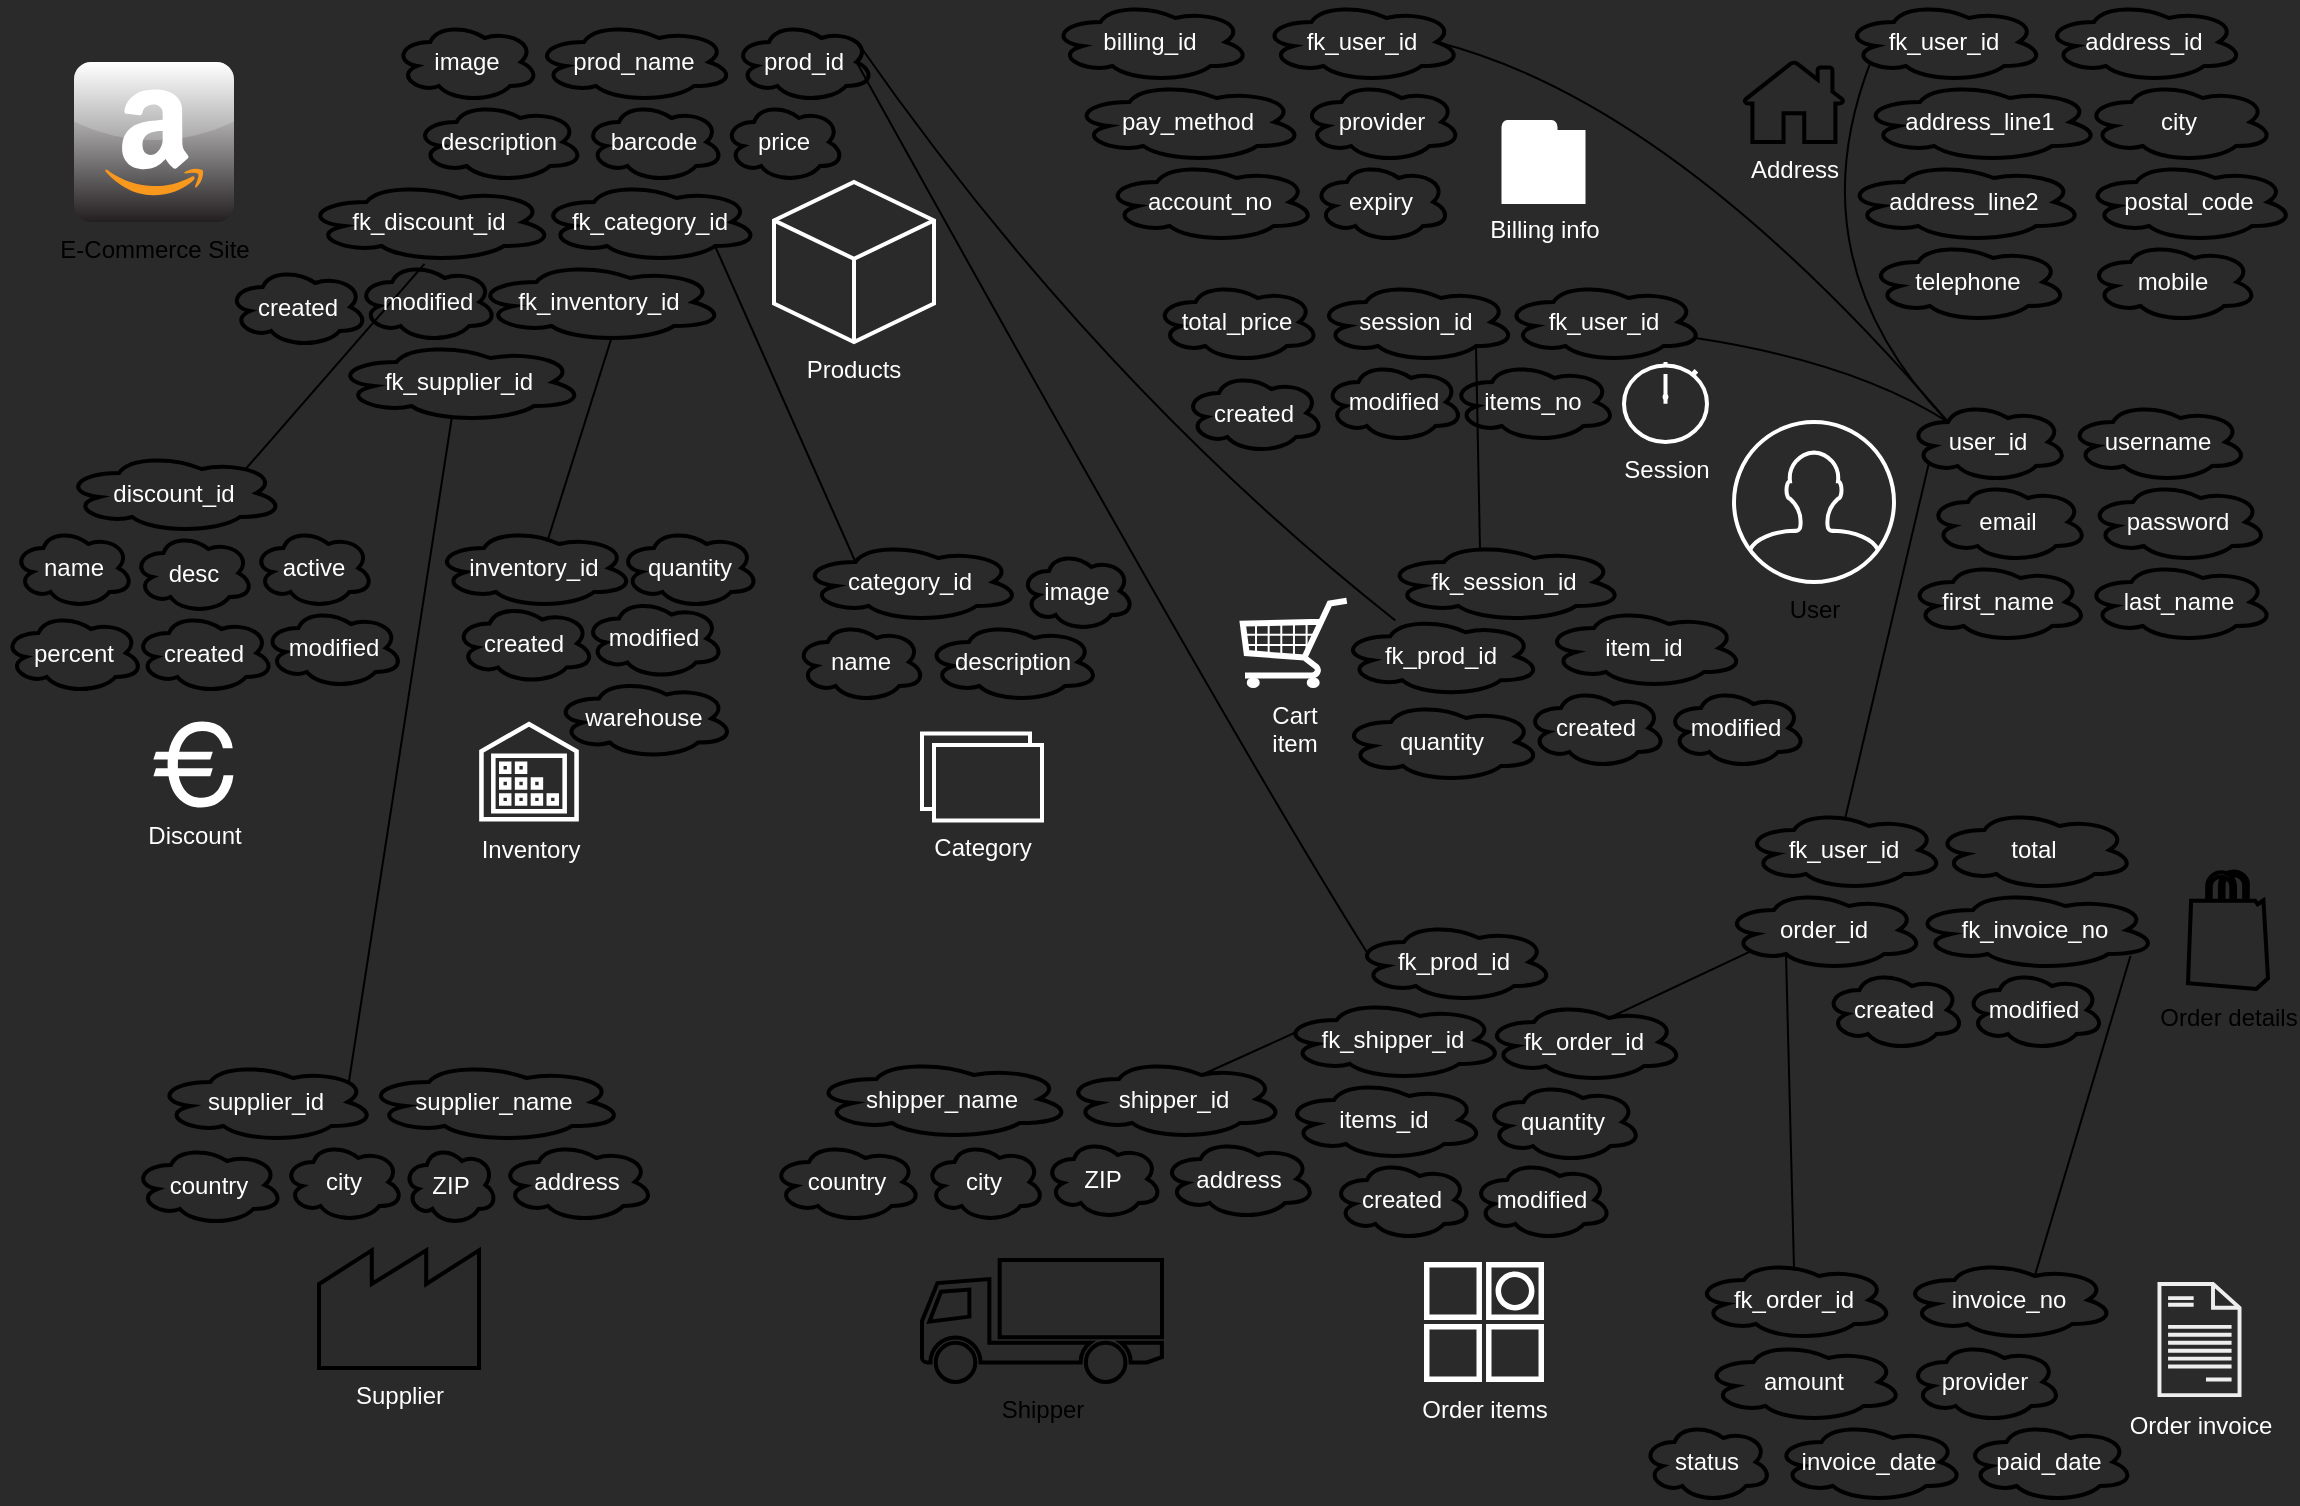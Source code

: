 <mxfile>
    <diagram id="uA4CGv25w6LDr2dUHk4I" name="Cloud Diagram">
        <mxGraphModel dx="814" dy="626" grid="1" gridSize="10" guides="1" tooltips="1" connect="1" arrows="1" fold="1" page="1" pageScale="1" pageWidth="1169" pageHeight="827" background="#2A2A2A" math="0" shadow="0">
            <root>
                <mxCell id="0"/>
                <mxCell id="1" parent="0"/>
                <mxCell id="3" value="E-Commerce Site" style="dashed=0;outlineConnect=0;html=1;align=center;labelPosition=center;verticalLabelPosition=bottom;verticalAlign=top;shape=mxgraph.webicons.amazon_2;gradientColor=#231F20" parent="1" vertex="1">
                    <mxGeometry x="40" y="40" width="80" height="80" as="geometry"/>
                </mxCell>
                <mxCell id="8" value="User" style="html=1;verticalLabelPosition=bottom;align=center;labelBackgroundColor=none;verticalAlign=top;strokeWidth=2;strokeColor=#FFFFFF;shadow=0;dashed=0;shape=mxgraph.ios7.icons.user;fillColor=none;" parent="1" vertex="1">
                    <mxGeometry x="870" y="220" width="80" height="80" as="geometry"/>
                </mxCell>
                <mxCell id="15" value="Products" style="html=1;whiteSpace=wrap;shape=isoCube2;backgroundOutline=1;isoAngle=15;fillColor=none;fontColor=#FFFFFF;strokeColor=#FFFFFF;labelPosition=center;verticalLabelPosition=bottom;align=center;verticalAlign=top;strokeWidth=2;" parent="1" vertex="1">
                    <mxGeometry x="390" y="100" width="80" height="80" as="geometry"/>
                </mxCell>
                <mxCell id="18" value="Order details" style="verticalLabelPosition=bottom;html=1;verticalAlign=top;align=center;strokeColor=default;fillColor=none;shape=mxgraph.azure.azure_marketplace;strokeWidth=2;" parent="1" vertex="1">
                    <mxGeometry x="1097" y="444.5" width="40" height="59" as="geometry"/>
                </mxCell>
                <mxCell id="20" value="Shipper" style="shape=mxgraph.signs.transportation.truck_1;html=1;pointerEvents=1;fillColor=none;strokeColor=default;verticalLabelPosition=bottom;verticalAlign=top;align=center;strokeWidth=2;" parent="1" vertex="1">
                    <mxGeometry x="464" y="639" width="120" height="61" as="geometry"/>
                </mxCell>
                <mxCell id="24" value="Cart &lt;br&gt;item" style="verticalLabelPosition=bottom;shadow=0;dashed=0;align=center;html=1;verticalAlign=top;strokeWidth=1;shape=mxgraph.mockup.misc.shoppingCart;strokeColor=#FFFFFF;fontColor=#FFFFFF;fillColor=#FFFFFF;" parent="1" vertex="1">
                    <mxGeometry x="622.75" y="308.25" width="55" height="44.75" as="geometry"/>
                </mxCell>
                <mxCell id="26" value="Billing info" style="html=1;verticalLabelPosition=bottom;align=center;labelBackgroundColor=none;verticalAlign=top;strokeWidth=2;strokeColor=#FFFFFF;shadow=0;dashed=0;shape=mxgraph.ios7.icons.wallet;fontColor=#FFFFFF;fillColor=default;" parent="1" vertex="1">
                    <mxGeometry x="754.75" y="70" width="40" height="40" as="geometry"/>
                </mxCell>
                <mxCell id="27" value="Supplier" style="strokeWidth=2;html=1;shape=mxgraph.lean_mapping.outside_sources;whiteSpace=wrap;align=center;labelBackgroundColor=none;fontColor=#FFFFFF;fillColor=none;labelPosition=center;verticalLabelPosition=bottom;verticalAlign=top;" parent="1" vertex="1">
                    <mxGeometry x="162.5" y="633" width="80" height="60" as="geometry"/>
                </mxCell>
                <mxCell id="30" value="Address" style="sketch=0;pointerEvents=1;shadow=0;dashed=0;html=1;strokeColor=default;labelPosition=center;verticalLabelPosition=bottom;verticalAlign=top;outlineConnect=0;align=center;shape=mxgraph.office.concepts.home;fillColor=none;labelBackgroundColor=none;fontColor=#FFFFFF;strokeWidth=2;" parent="1" vertex="1">
                    <mxGeometry x="875" y="40" width="50" height="40" as="geometry"/>
                </mxCell>
                <mxCell id="8LpUO45bTrdDOZuy6g8Q-131" style="edgeStyle=none;html=1;exitX=0.25;exitY=0.25;exitDx=0;exitDy=0;exitPerimeter=0;entryX=0.96;entryY=0.7;entryDx=0;entryDy=0;entryPerimeter=0;fontColor=#FFFFFF;endArrow=none;endFill=0;curved=1;" parent="1" source="31" target="68" edge="1">
                    <mxGeometry relative="1" as="geometry">
                        <Array as="points">
                            <mxPoint x="930" y="190"/>
                        </Array>
                    </mxGeometry>
                </mxCell>
                <mxCell id="8LpUO45bTrdDOZuy6g8Q-149" style="edgeStyle=none;curved=1;html=1;exitX=0.13;exitY=0.77;exitDx=0;exitDy=0;exitPerimeter=0;fontColor=#FFFFFF;endArrow=none;endFill=0;entryX=0.507;entryY=0.092;entryDx=0;entryDy=0;entryPerimeter=0;" parent="1" source="31" target="8LpUO45bTrdDOZuy6g8Q-129" edge="1">
                    <mxGeometry relative="1" as="geometry"/>
                </mxCell>
                <mxCell id="31" value="user_id" style="ellipse;shape=cloud;whiteSpace=wrap;html=1;align=center;labelBackgroundColor=none;fontColor=#FFFFFF;strokeColor=default;strokeWidth=2;fillColor=none;" parent="1" vertex="1">
                    <mxGeometry x="957" y="210" width="80" height="40" as="geometry"/>
                </mxCell>
                <mxCell id="32" value="username" style="ellipse;shape=cloud;whiteSpace=wrap;html=1;align=center;labelBackgroundColor=none;fontColor=#FFFFFF;strokeColor=default;strokeWidth=2;fillColor=none;" parent="1" vertex="1">
                    <mxGeometry x="1037" y="210" width="90" height="40" as="geometry"/>
                </mxCell>
                <mxCell id="33" value="password" style="ellipse;shape=cloud;whiteSpace=wrap;html=1;align=center;labelBackgroundColor=none;fontColor=#FFFFFF;strokeColor=default;strokeWidth=2;fillColor=none;" parent="1" vertex="1">
                    <mxGeometry x="1047" y="250" width="90" height="40" as="geometry"/>
                </mxCell>
                <mxCell id="34" value="email" style="ellipse;shape=cloud;whiteSpace=wrap;html=1;align=center;labelBackgroundColor=none;fontColor=#FFFFFF;strokeColor=default;strokeWidth=2;fillColor=none;" parent="1" vertex="1">
                    <mxGeometry x="967" y="250" width="80" height="40" as="geometry"/>
                </mxCell>
                <mxCell id="35" value="first_name" style="ellipse;shape=cloud;whiteSpace=wrap;html=1;align=center;labelBackgroundColor=none;fontColor=#FFFFFF;strokeColor=default;strokeWidth=2;fillColor=none;" parent="1" vertex="1">
                    <mxGeometry x="957" y="290" width="90" height="40" as="geometry"/>
                </mxCell>
                <mxCell id="36" value="last_name" style="ellipse;shape=cloud;whiteSpace=wrap;html=1;align=center;labelBackgroundColor=none;fontColor=#FFFFFF;strokeColor=default;strokeWidth=2;fillColor=none;" parent="1" vertex="1">
                    <mxGeometry x="1045" y="290" width="95" height="40" as="geometry"/>
                </mxCell>
                <mxCell id="39" value="address_id" style="ellipse;shape=cloud;whiteSpace=wrap;html=1;align=center;labelBackgroundColor=none;fontColor=#FFFFFF;strokeColor=default;strokeWidth=2;fillColor=none;" parent="1" vertex="1">
                    <mxGeometry x="1025" y="10" width="100" height="40" as="geometry"/>
                </mxCell>
                <mxCell id="8LpUO45bTrdDOZuy6g8Q-132" style="edgeStyle=none;curved=1;html=1;exitX=0.13;exitY=0.77;exitDx=0;exitDy=0;exitPerimeter=0;entryX=0.25;entryY=0.25;entryDx=0;entryDy=0;entryPerimeter=0;fontColor=#FFFFFF;endArrow=none;endFill=0;" parent="1" source="40" target="31" edge="1">
                    <mxGeometry relative="1" as="geometry">
                        <Array as="points">
                            <mxPoint x="900" y="140"/>
                        </Array>
                    </mxGeometry>
                </mxCell>
                <mxCell id="40" value="fk_user_id" style="ellipse;shape=cloud;whiteSpace=wrap;html=1;align=center;labelBackgroundColor=none;fontColor=#FFFFFF;strokeColor=default;strokeWidth=2;fillColor=none;" parent="1" vertex="1">
                    <mxGeometry x="925" y="10" width="100" height="40" as="geometry"/>
                </mxCell>
                <mxCell id="41" value="address_line1" style="ellipse;shape=cloud;whiteSpace=wrap;html=1;align=center;labelBackgroundColor=none;fontColor=#FFFFFF;strokeColor=default;strokeWidth=2;fillColor=none;" parent="1" vertex="1">
                    <mxGeometry x="933" y="50" width="120" height="40" as="geometry"/>
                </mxCell>
                <mxCell id="42" value="address_line2" style="ellipse;shape=cloud;whiteSpace=wrap;html=1;align=center;labelBackgroundColor=none;fontColor=#FFFFFF;strokeColor=default;strokeWidth=2;fillColor=none;" parent="1" vertex="1">
                    <mxGeometry x="925" y="90" width="120" height="40" as="geometry"/>
                </mxCell>
                <mxCell id="43" value="city" style="ellipse;shape=cloud;whiteSpace=wrap;html=1;align=center;labelBackgroundColor=none;fontColor=#FFFFFF;strokeColor=default;strokeWidth=2;fillColor=none;" parent="1" vertex="1">
                    <mxGeometry x="1045" y="50" width="95" height="40" as="geometry"/>
                </mxCell>
                <mxCell id="44" value="postal_code" style="ellipse;shape=cloud;whiteSpace=wrap;html=1;align=center;labelBackgroundColor=none;fontColor=#FFFFFF;strokeColor=default;strokeWidth=2;fillColor=none;" parent="1" vertex="1">
                    <mxGeometry x="1045" y="90" width="105" height="40" as="geometry"/>
                </mxCell>
                <mxCell id="45" value="telephone" style="ellipse;shape=cloud;whiteSpace=wrap;html=1;align=center;labelBackgroundColor=none;fontColor=#FFFFFF;strokeColor=default;strokeWidth=2;fillColor=none;" parent="1" vertex="1">
                    <mxGeometry x="937" y="130" width="100" height="40" as="geometry"/>
                </mxCell>
                <mxCell id="46" value="mobile" style="ellipse;shape=cloud;whiteSpace=wrap;html=1;align=center;labelBackgroundColor=none;fontColor=#FFFFFF;strokeColor=default;strokeWidth=2;fillColor=none;" parent="1" vertex="1">
                    <mxGeometry x="1047" y="130" width="85" height="40" as="geometry"/>
                </mxCell>
                <mxCell id="50" value="billing_id" style="ellipse;shape=cloud;whiteSpace=wrap;html=1;align=center;labelBackgroundColor=none;fontColor=#FFFFFF;strokeColor=default;strokeWidth=2;fillColor=none;" parent="1" vertex="1">
                    <mxGeometry x="528.25" y="10" width="100" height="40" as="geometry"/>
                </mxCell>
                <mxCell id="8LpUO45bTrdDOZuy6g8Q-134" style="edgeStyle=none;curved=1;html=1;entryX=0.25;entryY=0.25;entryDx=0;entryDy=0;entryPerimeter=0;fontColor=#FFFFFF;endArrow=none;endFill=0;exitX=0.875;exitY=0.5;exitDx=0;exitDy=0;exitPerimeter=0;" parent="1" source="51" target="31" edge="1">
                    <mxGeometry relative="1" as="geometry">
                        <Array as="points">
                            <mxPoint x="840" y="60"/>
                        </Array>
                    </mxGeometry>
                </mxCell>
                <mxCell id="51" value="fk_user_id" style="ellipse;shape=cloud;whiteSpace=wrap;html=1;align=center;labelBackgroundColor=none;fontColor=#FFFFFF;strokeColor=default;strokeWidth=2;fillColor=none;" parent="1" vertex="1">
                    <mxGeometry x="633.75" y="10" width="100" height="40" as="geometry"/>
                </mxCell>
                <mxCell id="52" value="pay_method" style="ellipse;shape=cloud;whiteSpace=wrap;html=1;align=center;labelBackgroundColor=none;fontColor=#FFFFFF;strokeColor=default;strokeWidth=2;fillColor=none;" parent="1" vertex="1">
                    <mxGeometry x="538.75" y="50" width="116" height="40" as="geometry"/>
                </mxCell>
                <mxCell id="53" value="provider" style="ellipse;shape=cloud;whiteSpace=wrap;html=1;align=center;labelBackgroundColor=none;fontColor=#FFFFFF;strokeColor=default;strokeWidth=2;fillColor=none;" parent="1" vertex="1">
                    <mxGeometry x="653.75" y="50" width="80" height="40" as="geometry"/>
                </mxCell>
                <mxCell id="54" value="account_no" style="ellipse;shape=cloud;whiteSpace=wrap;html=1;align=center;labelBackgroundColor=none;fontColor=#FFFFFF;strokeColor=default;strokeWidth=2;fillColor=none;" parent="1" vertex="1">
                    <mxGeometry x="555" y="90" width="106" height="40" as="geometry"/>
                </mxCell>
                <mxCell id="55" value="expiry" style="ellipse;shape=cloud;whiteSpace=wrap;html=1;align=center;labelBackgroundColor=none;fontColor=#FFFFFF;strokeColor=default;strokeWidth=2;fillColor=none;" parent="1" vertex="1">
                    <mxGeometry x="659.25" y="90" width="69" height="40" as="geometry"/>
                </mxCell>
                <mxCell id="56" value="item_id" style="ellipse;shape=cloud;whiteSpace=wrap;html=1;align=center;labelBackgroundColor=none;fontColor=#FFFFFF;strokeColor=default;strokeWidth=2;fillColor=none;" parent="1" vertex="1">
                    <mxGeometry x="775" y="313" width="100" height="40" as="geometry"/>
                </mxCell>
                <mxCell id="57" value="fk_session_id" style="ellipse;shape=cloud;whiteSpace=wrap;html=1;align=center;labelBackgroundColor=none;fontColor=#FFFFFF;strokeColor=default;strokeWidth=2;fillColor=none;" parent="1" vertex="1">
                    <mxGeometry x="695" y="280" width="120" height="40" as="geometry"/>
                </mxCell>
                <mxCell id="58" value="quantity" style="ellipse;shape=cloud;whiteSpace=wrap;html=1;align=center;labelBackgroundColor=none;fontColor=#FFFFFF;strokeColor=default;strokeWidth=2;fillColor=none;" parent="1" vertex="1">
                    <mxGeometry x="673.5" y="360" width="100" height="40" as="geometry"/>
                </mxCell>
                <mxCell id="61" value="Session" style="html=1;verticalLabelPosition=bottom;align=center;labelBackgroundColor=none;verticalAlign=top;strokeWidth=2;strokeColor=#FFFFFF;shadow=0;dashed=0;shape=mxgraph.ios7.icons.stopwatch;fontColor=#FFFFFF;fillColor=none;" parent="1" vertex="1">
                    <mxGeometry x="815" y="190" width="41.5" height="40" as="geometry"/>
                </mxCell>
                <mxCell id="8LpUO45bTrdDOZuy6g8Q-133" style="edgeStyle=none;curved=1;html=1;exitX=0.8;exitY=0.8;exitDx=0;exitDy=0;exitPerimeter=0;entryX=0.4;entryY=0.1;entryDx=0;entryDy=0;entryPerimeter=0;fontColor=#FFFFFF;endArrow=none;endFill=0;" parent="1" source="67" target="57" edge="1">
                    <mxGeometry relative="1" as="geometry"/>
                </mxCell>
                <mxCell id="67" value="session_id" style="ellipse;shape=cloud;whiteSpace=wrap;html=1;align=center;labelBackgroundColor=none;fontColor=#FFFFFF;strokeColor=default;strokeWidth=2;fillColor=none;" parent="1" vertex="1">
                    <mxGeometry x="661" y="150" width="100" height="40" as="geometry"/>
                </mxCell>
                <mxCell id="68" value="fk_user_id" style="ellipse;shape=cloud;whiteSpace=wrap;html=1;align=center;labelBackgroundColor=none;fontColor=#FFFFFF;strokeColor=default;strokeWidth=2;fillColor=none;" parent="1" vertex="1">
                    <mxGeometry x="754.75" y="150" width="100" height="40" as="geometry"/>
                </mxCell>
                <mxCell id="69" value="total_price" style="ellipse;shape=cloud;whiteSpace=wrap;html=1;align=center;labelBackgroundColor=none;fontColor=#FFFFFF;strokeColor=default;strokeWidth=2;fillColor=none;" parent="1" vertex="1">
                    <mxGeometry x="580" y="150" width="83" height="40" as="geometry"/>
                </mxCell>
                <mxCell id="70" value="created" style="ellipse;shape=cloud;whiteSpace=wrap;html=1;align=center;labelBackgroundColor=none;fontColor=#FFFFFF;strokeColor=default;strokeWidth=2;fillColor=none;" parent="1" vertex="1">
                    <mxGeometry x="595" y="195.5" width="70" height="40" as="geometry"/>
                </mxCell>
                <mxCell id="71" value="modified" style="ellipse;shape=cloud;whiteSpace=wrap;html=1;align=center;labelBackgroundColor=none;fontColor=#FFFFFF;strokeColor=default;strokeWidth=2;fillColor=none;" parent="1" vertex="1">
                    <mxGeometry x="664.75" y="190" width="70" height="40" as="geometry"/>
                </mxCell>
                <mxCell id="74" value="created" style="ellipse;shape=cloud;whiteSpace=wrap;html=1;align=center;labelBackgroundColor=none;fontColor=#FFFFFF;strokeColor=default;strokeWidth=2;fillColor=none;" parent="1" vertex="1">
                    <mxGeometry x="766" y="353" width="70" height="40" as="geometry"/>
                </mxCell>
                <mxCell id="75" value="modified" style="ellipse;shape=cloud;whiteSpace=wrap;html=1;align=center;labelBackgroundColor=none;fontColor=#FFFFFF;strokeColor=default;strokeWidth=2;fillColor=none;" parent="1" vertex="1">
                    <mxGeometry x="836" y="353" width="70" height="40" as="geometry"/>
                </mxCell>
                <mxCell id="8LpUO45bTrdDOZuy6g8Q-136" style="edgeStyle=none;curved=1;html=1;fontColor=#FFFFFF;endArrow=none;endFill=0;exitX=0.88;exitY=0.25;exitDx=0;exitDy=0;exitPerimeter=0;" parent="1" source="76" target="84" edge="1">
                    <mxGeometry relative="1" as="geometry">
                        <mxPoint x="630" y="290" as="targetPoint"/>
                        <mxPoint x="440" y="40" as="sourcePoint"/>
                        <Array as="points">
                            <mxPoint x="550" y="200"/>
                        </Array>
                    </mxGeometry>
                </mxCell>
                <mxCell id="76" value="prod_id" style="ellipse;shape=cloud;whiteSpace=wrap;html=1;align=center;labelBackgroundColor=none;fontColor=#FFFFFF;strokeColor=default;strokeWidth=2;fillColor=none;" parent="1" vertex="1">
                    <mxGeometry x="370" y="20" width="70" height="40" as="geometry"/>
                </mxCell>
                <mxCell id="77" value="prod_name" style="ellipse;shape=cloud;whiteSpace=wrap;html=1;align=center;labelBackgroundColor=none;fontColor=#FFFFFF;strokeColor=default;strokeWidth=2;fillColor=none;" parent="1" vertex="1">
                    <mxGeometry x="270" y="20" width="100" height="40" as="geometry"/>
                </mxCell>
                <mxCell id="78" value="description" style="ellipse;shape=cloud;whiteSpace=wrap;html=1;align=center;labelBackgroundColor=none;fontColor=#FFFFFF;strokeColor=default;strokeWidth=2;fillColor=none;" parent="1" vertex="1">
                    <mxGeometry x="210" y="60" width="85" height="40" as="geometry"/>
                </mxCell>
                <mxCell id="79" value="barcode" style="ellipse;shape=cloud;whiteSpace=wrap;html=1;align=center;labelBackgroundColor=none;fontColor=#FFFFFF;strokeColor=default;strokeWidth=2;fillColor=none;" parent="1" vertex="1">
                    <mxGeometry x="295" y="60" width="70" height="40" as="geometry"/>
                </mxCell>
                <mxCell id="108" style="edgeStyle=none;html=1;exitX=0.8;exitY=0.8;exitDx=0;exitDy=0;exitPerimeter=0;entryX=0.25;entryY=0.25;entryDx=0;entryDy=0;entryPerimeter=0;fontColor=#FFFFFF;endArrow=none;endFill=0;" parent="1" source="80" target="96" edge="1">
                    <mxGeometry relative="1" as="geometry"/>
                </mxCell>
                <mxCell id="80" value="fk_category_id" style="ellipse;shape=cloud;whiteSpace=wrap;html=1;align=center;labelBackgroundColor=none;fontColor=#FFFFFF;strokeColor=default;strokeWidth=2;fillColor=none;" parent="1" vertex="1">
                    <mxGeometry x="272.5" y="100" width="110" height="40" as="geometry"/>
                </mxCell>
                <mxCell id="81" value="price" style="ellipse;shape=cloud;whiteSpace=wrap;html=1;align=center;labelBackgroundColor=none;fontColor=#FFFFFF;strokeColor=default;strokeWidth=2;fillColor=none;" parent="1" vertex="1">
                    <mxGeometry x="365" y="60" width="60" height="40" as="geometry"/>
                </mxCell>
                <mxCell id="82" value="fk_inventory_id" style="ellipse;shape=cloud;whiteSpace=wrap;html=1;align=center;labelBackgroundColor=none;fontColor=#FFFFFF;strokeColor=default;strokeWidth=2;fillColor=none;" parent="1" vertex="1">
                    <mxGeometry x="240" y="140" width="125" height="40" as="geometry"/>
                </mxCell>
                <mxCell id="83" value="fk_discount_id" style="ellipse;shape=cloud;whiteSpace=wrap;html=1;align=center;labelBackgroundColor=none;fontColor=#FFFFFF;strokeColor=default;strokeWidth=2;fillColor=none;" parent="1" vertex="1">
                    <mxGeometry x="155" y="100" width="125" height="40" as="geometry"/>
                </mxCell>
                <mxCell id="84" value="fk_prod_id" style="ellipse;shape=cloud;whiteSpace=wrap;html=1;align=center;labelBackgroundColor=none;fontColor=#FFFFFF;strokeColor=default;strokeWidth=2;fillColor=none;" parent="1" vertex="1">
                    <mxGeometry x="673" y="317.13" width="100.5" height="40" as="geometry"/>
                </mxCell>
                <mxCell id="90" style="edgeStyle=none;html=1;fontColor=#FFFFFF;endArrow=none;endFill=0;entryX=0.55;entryY=0.95;entryDx=0;entryDy=0;entryPerimeter=0;exitX=0.566;exitY=0.171;exitDx=0;exitDy=0;exitPerimeter=0;" parent="1" source="91" target="82" edge="1">
                    <mxGeometry relative="1" as="geometry"/>
                </mxCell>
                <mxCell id="88" value="Inventory" style="sketch=0;outlineConnect=0;fontColor=#FFFFFF;gradientColor=none;fillColor=#FFFFFF;strokeColor=none;dashed=0;verticalLabelPosition=bottom;verticalAlign=top;align=center;html=1;fontSize=12;fontStyle=0;aspect=fixed;pointerEvents=1;shape=mxgraph.aws4.inventory;labelBackgroundColor=none;" parent="1" vertex="1">
                    <mxGeometry x="242.5" y="369.75" width="50" height="50" as="geometry"/>
                </mxCell>
                <mxCell id="91" value="inventory_id" style="ellipse;shape=cloud;whiteSpace=wrap;html=1;align=center;labelBackgroundColor=none;fontColor=#FFFFFF;strokeColor=default;strokeWidth=2;fillColor=none;" parent="1" vertex="1">
                    <mxGeometry x="220" y="273" width="100" height="40" as="geometry"/>
                </mxCell>
                <mxCell id="92" value="quantity" style="ellipse;shape=cloud;whiteSpace=wrap;html=1;align=center;labelBackgroundColor=none;fontColor=#FFFFFF;strokeColor=default;strokeWidth=2;fillColor=none;" parent="1" vertex="1">
                    <mxGeometry x="312.5" y="273" width="70" height="40" as="geometry"/>
                </mxCell>
                <mxCell id="94" value="Category" style="html=1;verticalLabelPosition=bottom;align=center;labelBackgroundColor=none;verticalAlign=top;strokeWidth=2;strokeColor=#FFFFFF;shadow=0;dashed=0;shape=mxgraph.ios7.icons.folders_2;fontColor=#FFFFFF;fillColor=none;" parent="1" vertex="1">
                    <mxGeometry x="464" y="375.75" width="60" height="43.5" as="geometry"/>
                </mxCell>
                <mxCell id="96" value="category_id" style="ellipse;shape=cloud;whiteSpace=wrap;html=1;align=center;labelBackgroundColor=none;fontColor=#FFFFFF;strokeColor=default;strokeWidth=2;fillColor=none;" parent="1" vertex="1">
                    <mxGeometry x="403.25" y="280" width="110" height="40" as="geometry"/>
                </mxCell>
                <mxCell id="98" value="name" style="ellipse;shape=cloud;whiteSpace=wrap;html=1;align=center;labelBackgroundColor=none;fontColor=#FFFFFF;strokeColor=default;strokeWidth=2;fillColor=none;" parent="1" vertex="1">
                    <mxGeometry x="400.63" y="320" width="65" height="40" as="geometry"/>
                </mxCell>
                <mxCell id="99" value="description" style="ellipse;shape=cloud;whiteSpace=wrap;html=1;align=center;labelBackgroundColor=none;fontColor=#FFFFFF;strokeColor=default;strokeWidth=2;fillColor=none;" parent="1" vertex="1">
                    <mxGeometry x="465.63" y="320" width="87.25" height="40" as="geometry"/>
                </mxCell>
                <mxCell id="107" style="edgeStyle=none;html=1;fontColor=#FFFFFF;endArrow=none;endFill=0;exitX=0.82;exitY=0.218;exitDx=0;exitDy=0;exitPerimeter=0;entryX=0.482;entryY=1.023;entryDx=0;entryDy=0;entryPerimeter=0;" parent="1" source="102" target="83" edge="1">
                    <mxGeometry relative="1" as="geometry">
                        <mxPoint x="250" y="210" as="targetPoint"/>
                    </mxGeometry>
                </mxCell>
                <mxCell id="101" value="Discount" style="shape=mxgraph.signs.travel.euro;html=1;pointerEvents=1;fillColor=#FFFFFF;strokeColor=none;verticalLabelPosition=bottom;verticalAlign=top;align=center;labelBackgroundColor=none;fontColor=#FFFFFF;" parent="1" vertex="1">
                    <mxGeometry x="79.7" y="369.75" width="40" height="43" as="geometry"/>
                </mxCell>
                <mxCell id="102" value="discount_id" style="ellipse;shape=cloud;whiteSpace=wrap;html=1;align=center;labelBackgroundColor=none;fontColor=#FFFFFF;strokeColor=default;strokeWidth=2;fillColor=none;" parent="1" vertex="1">
                    <mxGeometry x="35" y="235.5" width="110" height="40" as="geometry"/>
                </mxCell>
                <mxCell id="103" value="name" style="ellipse;shape=cloud;whiteSpace=wrap;html=1;align=center;labelBackgroundColor=none;fontColor=#FFFFFF;strokeColor=default;strokeWidth=2;fillColor=none;" parent="1" vertex="1">
                    <mxGeometry x="9.7" y="273" width="60" height="40" as="geometry"/>
                </mxCell>
                <mxCell id="104" value="desc" style="ellipse;shape=cloud;whiteSpace=wrap;html=1;align=center;labelBackgroundColor=none;fontColor=#FFFFFF;strokeColor=default;strokeWidth=2;fillColor=none;" parent="1" vertex="1">
                    <mxGeometry x="69.7" y="275.5" width="60" height="40" as="geometry"/>
                </mxCell>
                <mxCell id="105" value="active" style="ellipse;shape=cloud;whiteSpace=wrap;html=1;align=center;labelBackgroundColor=none;fontColor=#FFFFFF;strokeColor=default;strokeWidth=2;fillColor=none;" parent="1" vertex="1">
                    <mxGeometry x="129.7" y="273" width="60" height="40" as="geometry"/>
                </mxCell>
                <mxCell id="106" value="percent" style="ellipse;shape=cloud;whiteSpace=wrap;html=1;align=center;labelBackgroundColor=none;fontColor=#FFFFFF;strokeColor=default;strokeWidth=2;fillColor=none;" parent="1" vertex="1">
                    <mxGeometry x="4.7" y="315.5" width="70" height="40" as="geometry"/>
                </mxCell>
                <mxCell id="113" value="supplier_id" style="ellipse;shape=cloud;whiteSpace=wrap;html=1;align=center;labelBackgroundColor=none;fontColor=#FFFFFF;strokeColor=default;strokeWidth=2;fillColor=none;" parent="1" vertex="1">
                    <mxGeometry x="80.63" y="540" width="110" height="40" as="geometry"/>
                </mxCell>
                <mxCell id="114" value="supplier_name" style="ellipse;shape=cloud;whiteSpace=wrap;html=1;align=center;labelBackgroundColor=none;fontColor=#FFFFFF;strokeColor=default;strokeWidth=2;fillColor=none;" parent="1" vertex="1">
                    <mxGeometry x="185" y="540" width="130" height="40" as="geometry"/>
                </mxCell>
                <mxCell id="115" value="country" style="ellipse;shape=cloud;whiteSpace=wrap;html=1;align=center;labelBackgroundColor=none;fontColor=#FFFFFF;strokeColor=default;strokeWidth=2;fillColor=none;" parent="1" vertex="1">
                    <mxGeometry x="69.7" y="581.5" width="75" height="40" as="geometry"/>
                </mxCell>
                <mxCell id="116" value="city" style="ellipse;shape=cloud;whiteSpace=wrap;html=1;align=center;labelBackgroundColor=none;fontColor=#FFFFFF;strokeColor=default;strokeWidth=2;fillColor=none;" parent="1" vertex="1">
                    <mxGeometry x="144.7" y="580" width="60" height="40" as="geometry"/>
                </mxCell>
                <mxCell id="117" value="ZIP" style="ellipse;shape=cloud;whiteSpace=wrap;html=1;align=center;labelBackgroundColor=none;fontColor=#FFFFFF;strokeColor=default;strokeWidth=2;fillColor=none;" parent="1" vertex="1">
                    <mxGeometry x="204.7" y="581.5" width="46.87" height="40" as="geometry"/>
                </mxCell>
                <mxCell id="118" value="shipper_id" style="ellipse;shape=cloud;whiteSpace=wrap;html=1;align=center;labelBackgroundColor=none;fontColor=#FFFFFF;strokeColor=default;strokeWidth=2;fillColor=none;" parent="1" vertex="1">
                    <mxGeometry x="535" y="538.5" width="110" height="40" as="geometry"/>
                </mxCell>
                <mxCell id="119" value="shipper_name" style="ellipse;shape=cloud;whiteSpace=wrap;html=1;align=center;labelBackgroundColor=none;fontColor=#FFFFFF;strokeColor=default;strokeWidth=2;fillColor=none;" parent="1" vertex="1">
                    <mxGeometry x="408.75" y="538.5" width="130" height="40" as="geometry"/>
                </mxCell>
                <mxCell id="120" value="country" style="ellipse;shape=cloud;whiteSpace=wrap;html=1;align=center;labelBackgroundColor=none;fontColor=#FFFFFF;strokeColor=default;strokeWidth=2;fillColor=none;" parent="1" vertex="1">
                    <mxGeometry x="388.75" y="580" width="75" height="40" as="geometry"/>
                </mxCell>
                <mxCell id="121" value="city" style="ellipse;shape=cloud;whiteSpace=wrap;html=1;align=center;labelBackgroundColor=none;fontColor=#FFFFFF;strokeColor=default;strokeWidth=2;fillColor=none;" parent="1" vertex="1">
                    <mxGeometry x="465.25" y="580" width="60" height="40" as="geometry"/>
                </mxCell>
                <mxCell id="122" value="ZIP" style="ellipse;shape=cloud;whiteSpace=wrap;html=1;align=center;labelBackgroundColor=none;fontColor=#FFFFFF;strokeColor=default;strokeWidth=2;fillColor=none;" parent="1" vertex="1">
                    <mxGeometry x="525.25" y="578.5" width="58.75" height="40" as="geometry"/>
                </mxCell>
                <mxCell id="124" style="edgeStyle=none;html=1;fontColor=#FFFFFF;endArrow=none;endFill=0;exitX=0.472;exitY=0.928;exitDx=0;exitDy=0;exitPerimeter=0;entryX=0.88;entryY=0.25;entryDx=0;entryDy=0;entryPerimeter=0;" parent="1" source="123" target="113" edge="1">
                    <mxGeometry relative="1" as="geometry"/>
                </mxCell>
                <mxCell id="123" value="fk_supplier_id" style="ellipse;shape=cloud;whiteSpace=wrap;html=1;align=center;labelBackgroundColor=none;fontColor=#FFFFFF;strokeColor=default;strokeWidth=2;fillColor=none;" parent="1" vertex="1">
                    <mxGeometry x="170" y="180" width="125" height="40" as="geometry"/>
                </mxCell>
                <mxCell id="8LpUO45bTrdDOZuy6g8Q-126" style="edgeStyle=none;rounded=1;html=1;entryX=0.625;entryY=0.2;entryDx=0;entryDy=0;entryPerimeter=0;fontColor=#FFFFFF;endArrow=none;endFill=0;exitX=0.07;exitY=0.4;exitDx=0;exitDy=0;exitPerimeter=0;" parent="1" source="8LpUO45bTrdDOZuy6g8Q-124" target="118" edge="1">
                    <mxGeometry relative="1" as="geometry"/>
                </mxCell>
                <mxCell id="8LpUO45bTrdDOZuy6g8Q-124" value="fk_shipper_id" style="ellipse;shape=cloud;whiteSpace=wrap;html=1;align=center;labelBackgroundColor=none;fontColor=#FFFFFF;strokeColor=default;strokeWidth=2;fillColor=none;" parent="1" vertex="1">
                    <mxGeometry x="643.5" y="509" width="111.25" height="40" as="geometry"/>
                </mxCell>
                <mxCell id="8LpUO45bTrdDOZuy6g8Q-128" value="order_id" style="ellipse;shape=cloud;whiteSpace=wrap;html=1;align=center;labelBackgroundColor=none;fontColor=#FFFFFF;strokeColor=default;strokeWidth=2;fillColor=none;" parent="1" vertex="1">
                    <mxGeometry x="865" y="454" width="100" height="40" as="geometry"/>
                </mxCell>
                <mxCell id="8LpUO45bTrdDOZuy6g8Q-129" value="fk_user_id" style="ellipse;shape=cloud;whiteSpace=wrap;html=1;align=center;labelBackgroundColor=none;fontColor=#FFFFFF;strokeColor=default;strokeWidth=2;fillColor=none;" parent="1" vertex="1">
                    <mxGeometry x="875" y="414" width="100" height="40" as="geometry"/>
                </mxCell>
                <mxCell id="8LpUO45bTrdDOZuy6g8Q-137" value="total" style="ellipse;shape=cloud;whiteSpace=wrap;html=1;align=center;labelBackgroundColor=none;fontColor=#FFFFFF;strokeColor=default;strokeWidth=2;fillColor=none;" parent="1" vertex="1">
                    <mxGeometry x="970.25" y="414" width="100" height="40" as="geometry"/>
                </mxCell>
                <mxCell id="8LpUO45bTrdDOZuy6g8Q-157" style="edgeStyle=none;curved=1;html=1;entryX=0.625;entryY=0.2;entryDx=0;entryDy=0;entryPerimeter=0;fontColor=#FFFFFF;endArrow=none;endFill=0;exitX=0.89;exitY=0.826;exitDx=0;exitDy=0;exitPerimeter=0;" parent="1" source="8LpUO45bTrdDOZuy6g8Q-138" target="8LpUO45bTrdDOZuy6g8Q-154" edge="1">
                    <mxGeometry relative="1" as="geometry"/>
                </mxCell>
                <mxCell id="8LpUO45bTrdDOZuy6g8Q-138" value="fk_invoice_no" style="ellipse;shape=cloud;whiteSpace=wrap;html=1;align=center;labelBackgroundColor=none;fontColor=#FFFFFF;strokeColor=default;strokeWidth=2;fillColor=none;" parent="1" vertex="1">
                    <mxGeometry x="958.75" y="454" width="123" height="40" as="geometry"/>
                </mxCell>
                <mxCell id="8LpUO45bTrdDOZuy6g8Q-139" value="created" style="ellipse;shape=cloud;whiteSpace=wrap;html=1;align=center;labelBackgroundColor=none;fontColor=#FFFFFF;strokeColor=default;strokeWidth=2;fillColor=none;" parent="1" vertex="1">
                    <mxGeometry x="915.25" y="494" width="70" height="40" as="geometry"/>
                </mxCell>
                <mxCell id="8LpUO45bTrdDOZuy6g8Q-140" value="modified" style="ellipse;shape=cloud;whiteSpace=wrap;html=1;align=center;labelBackgroundColor=none;fontColor=#FFFFFF;strokeColor=default;strokeWidth=2;fillColor=none;" parent="1" vertex="1">
                    <mxGeometry x="985.25" y="494" width="70" height="40" as="geometry"/>
                </mxCell>
                <mxCell id="8LpUO45bTrdDOZuy6g8Q-142" value="Order items" style="sketch=0;outlineConnect=0;fontColor=#FFFFFF;gradientColor=none;fillColor=#FFFFFF;strokeColor=none;dashed=0;verticalLabelPosition=bottom;verticalAlign=top;align=center;html=1;fontSize=12;fontStyle=0;aspect=fixed;pointerEvents=1;shape=mxgraph.aws4.item;labelBackgroundColor=none;" parent="1" vertex="1">
                    <mxGeometry x="715" y="640" width="60" height="60" as="geometry"/>
                </mxCell>
                <mxCell id="8LpUO45bTrdDOZuy6g8Q-144" value="Order invoice" style="sketch=0;pointerEvents=1;shadow=0;dashed=0;html=1;strokeColor=none;fillColor=#EEEEEE;aspect=fixed;labelPosition=center;verticalLabelPosition=bottom;verticalAlign=top;align=center;outlineConnect=0;shape=mxgraph.vvd.document;labelBackgroundColor=none;fontColor=#FFFFFF;" parent="1" vertex="1">
                    <mxGeometry x="1081.75" y="650" width="42" height="57.53" as="geometry"/>
                </mxCell>
                <mxCell id="8LpUO45bTrdDOZuy6g8Q-146" style="edgeStyle=none;curved=1;html=1;entryX=0.13;entryY=0.77;entryDx=0;entryDy=0;entryPerimeter=0;fontColor=#FFFFFF;endArrow=none;endFill=0;exitX=0.625;exitY=0.2;exitDx=0;exitDy=0;exitPerimeter=0;" parent="1" source="8LpUO45bTrdDOZuy6g8Q-145" target="8LpUO45bTrdDOZuy6g8Q-128" edge="1">
                    <mxGeometry relative="1" as="geometry">
                        <mxPoint x="820" y="520" as="sourcePoint"/>
                    </mxGeometry>
                </mxCell>
                <mxCell id="8LpUO45bTrdDOZuy6g8Q-145" value="fk_order_id" style="ellipse;shape=cloud;whiteSpace=wrap;html=1;align=center;labelBackgroundColor=none;fontColor=#FFFFFF;strokeColor=default;strokeWidth=2;fillColor=none;" parent="1" vertex="1">
                    <mxGeometry x="745" y="510" width="100" height="40" as="geometry"/>
                </mxCell>
                <mxCell id="8LpUO45bTrdDOZuy6g8Q-148" style="edgeStyle=none;curved=1;html=1;entryX=0.875;entryY=0.5;entryDx=0;entryDy=0;entryPerimeter=0;fontColor=#FFFFFF;endArrow=none;endFill=0;exitX=0.07;exitY=0.4;exitDx=0;exitDy=0;exitPerimeter=0;" parent="1" source="8LpUO45bTrdDOZuy6g8Q-147" target="76" edge="1">
                    <mxGeometry relative="1" as="geometry">
                        <Array as="points">
                            <mxPoint x="620" y="380"/>
                        </Array>
                    </mxGeometry>
                </mxCell>
                <mxCell id="8LpUO45bTrdDOZuy6g8Q-147" value="fk_prod_id" style="ellipse;shape=cloud;whiteSpace=wrap;html=1;align=center;labelBackgroundColor=none;fontColor=#FFFFFF;strokeColor=default;strokeWidth=2;fillColor=none;" parent="1" vertex="1">
                    <mxGeometry x="680" y="470" width="100" height="40" as="geometry"/>
                </mxCell>
                <mxCell id="8LpUO45bTrdDOZuy6g8Q-150" value="items_id" style="ellipse;shape=cloud;whiteSpace=wrap;html=1;align=center;labelBackgroundColor=none;fontColor=#FFFFFF;strokeColor=default;strokeWidth=2;fillColor=none;" parent="1" vertex="1">
                    <mxGeometry x="645" y="549" width="100" height="40" as="geometry"/>
                </mxCell>
                <mxCell id="8LpUO45bTrdDOZuy6g8Q-151" value="quantity" style="ellipse;shape=cloud;whiteSpace=wrap;html=1;align=center;labelBackgroundColor=none;fontColor=#FFFFFF;strokeColor=default;strokeWidth=2;fillColor=none;" parent="1" vertex="1">
                    <mxGeometry x="745" y="550" width="79" height="40" as="geometry"/>
                </mxCell>
                <mxCell id="8LpUO45bTrdDOZuy6g8Q-152" value="created" style="ellipse;shape=cloud;whiteSpace=wrap;html=1;align=center;labelBackgroundColor=none;fontColor=#FFFFFF;strokeColor=default;strokeWidth=2;fillColor=none;" parent="1" vertex="1">
                    <mxGeometry x="669" y="589" width="70" height="40" as="geometry"/>
                </mxCell>
                <mxCell id="8LpUO45bTrdDOZuy6g8Q-153" value="modified" style="ellipse;shape=cloud;whiteSpace=wrap;html=1;align=center;labelBackgroundColor=none;fontColor=#FFFFFF;strokeColor=default;strokeWidth=2;fillColor=none;" parent="1" vertex="1">
                    <mxGeometry x="739" y="589" width="70" height="40" as="geometry"/>
                </mxCell>
                <mxCell id="8LpUO45bTrdDOZuy6g8Q-154" value="invoice_no" style="ellipse;shape=cloud;whiteSpace=wrap;html=1;align=center;labelBackgroundColor=none;fontColor=#FFFFFF;strokeColor=default;strokeWidth=2;fillColor=none;" parent="1" vertex="1">
                    <mxGeometry x="953.63" y="639" width="106.75" height="40" as="geometry"/>
                </mxCell>
                <mxCell id="8LpUO45bTrdDOZuy6g8Q-156" style="edgeStyle=none;curved=1;html=1;entryX=0.31;entryY=0.8;entryDx=0;entryDy=0;entryPerimeter=0;fontColor=#FFFFFF;endArrow=none;endFill=0;exitX=0.5;exitY=0.099;exitDx=0;exitDy=0;exitPerimeter=0;" parent="1" source="8LpUO45bTrdDOZuy6g8Q-155" target="8LpUO45bTrdDOZuy6g8Q-128" edge="1">
                    <mxGeometry relative="1" as="geometry"/>
                </mxCell>
                <mxCell id="8LpUO45bTrdDOZuy6g8Q-155" value="fk_order_id" style="ellipse;shape=cloud;whiteSpace=wrap;html=1;align=center;labelBackgroundColor=none;fontColor=#FFFFFF;strokeColor=default;strokeWidth=2;fillColor=none;" parent="1" vertex="1">
                    <mxGeometry x="850" y="639" width="100" height="40" as="geometry"/>
                </mxCell>
                <mxCell id="8LpUO45bTrdDOZuy6g8Q-158" value="amount" style="ellipse;shape=cloud;whiteSpace=wrap;html=1;align=center;labelBackgroundColor=none;fontColor=#FFFFFF;strokeColor=default;strokeWidth=2;fillColor=none;" parent="1" vertex="1">
                    <mxGeometry x="854.75" y="680" width="100" height="40" as="geometry"/>
                </mxCell>
                <mxCell id="8LpUO45bTrdDOZuy6g8Q-160" value="provider" style="ellipse;shape=cloud;whiteSpace=wrap;html=1;align=center;labelBackgroundColor=none;fontColor=#FFFFFF;strokeColor=default;strokeWidth=2;fillColor=none;" parent="1" vertex="1">
                    <mxGeometry x="957" y="680" width="77" height="40" as="geometry"/>
                </mxCell>
                <mxCell id="8LpUO45bTrdDOZuy6g8Q-161" value="status" style="ellipse;shape=cloud;whiteSpace=wrap;html=1;align=center;labelBackgroundColor=none;fontColor=#FFFFFF;strokeColor=default;strokeWidth=2;fillColor=none;" parent="1" vertex="1">
                    <mxGeometry x="824" y="720" width="65" height="40" as="geometry"/>
                </mxCell>
                <mxCell id="8LpUO45bTrdDOZuy6g8Q-162" value="invoice_date" style="ellipse;shape=cloud;whiteSpace=wrap;html=1;align=center;labelBackgroundColor=none;fontColor=#FFFFFF;strokeColor=default;strokeWidth=2;fillColor=none;" parent="1" vertex="1">
                    <mxGeometry x="890" y="720" width="95" height="40" as="geometry"/>
                </mxCell>
                <mxCell id="8LpUO45bTrdDOZuy6g8Q-163" value="paid_date" style="ellipse;shape=cloud;whiteSpace=wrap;html=1;align=center;labelBackgroundColor=none;fontColor=#FFFFFF;strokeColor=default;strokeWidth=2;fillColor=none;" parent="1" vertex="1">
                    <mxGeometry x="985" y="720" width="85" height="40" as="geometry"/>
                </mxCell>
                <mxCell id="ugQMHjd4NRybFU_oYkoi-124" value="address" style="ellipse;shape=cloud;whiteSpace=wrap;html=1;align=center;labelBackgroundColor=none;fontColor=#FFFFFF;strokeColor=default;strokeWidth=2;fillColor=none;" parent="1" vertex="1">
                    <mxGeometry x="253.13" y="580" width="76.87" height="40" as="geometry"/>
                </mxCell>
                <mxCell id="ugQMHjd4NRybFU_oYkoi-125" value="address" style="ellipse;shape=cloud;whiteSpace=wrap;html=1;align=center;labelBackgroundColor=none;fontColor=#FFFFFF;strokeColor=default;strokeWidth=2;fillColor=none;" parent="1" vertex="1">
                    <mxGeometry x="584" y="578.5" width="76.87" height="40" as="geometry"/>
                </mxCell>
                <mxCell id="mdG9YRafVwrSUX-2jZCx-125" value="image" style="ellipse;shape=cloud;whiteSpace=wrap;html=1;align=center;labelBackgroundColor=none;fontColor=#FFFFFF;strokeColor=default;strokeWidth=2;fillColor=none;" parent="1" vertex="1">
                    <mxGeometry x="200" y="20" width="72.5" height="40" as="geometry"/>
                </mxCell>
                <mxCell id="awGWEduVBiNQD5bxENrC-124" value="items_no" style="ellipse;shape=cloud;whiteSpace=wrap;html=1;align=center;labelBackgroundColor=none;fontColor=#FFFFFF;strokeColor=default;strokeWidth=2;fillColor=none;" parent="1" vertex="1">
                    <mxGeometry x="728.25" y="190" width="83" height="40" as="geometry"/>
                </mxCell>
                <mxCell id="znX_hp-_sMfcoGCAluOw-124" value="image" style="ellipse;shape=cloud;whiteSpace=wrap;html=1;align=center;labelBackgroundColor=none;fontColor=#FFFFFF;strokeColor=default;strokeWidth=2;fillColor=none;" parent="1" vertex="1">
                    <mxGeometry x="513.25" y="284.5" width="56.75" height="40" as="geometry"/>
                </mxCell>
                <mxCell id="hZt-cNZJw3C2WSTUdQs3-124" value="created" style="ellipse;shape=cloud;whiteSpace=wrap;html=1;align=center;labelBackgroundColor=none;fontColor=#FFFFFF;strokeColor=default;strokeWidth=2;fillColor=none;" parent="1" vertex="1">
                    <mxGeometry x="70" y="315.5" width="70" height="40" as="geometry"/>
                </mxCell>
                <mxCell id="hZt-cNZJw3C2WSTUdQs3-125" value="modified" style="ellipse;shape=cloud;whiteSpace=wrap;html=1;align=center;labelBackgroundColor=none;fontColor=#FFFFFF;strokeColor=default;strokeWidth=2;fillColor=none;" parent="1" vertex="1">
                    <mxGeometry x="134.7" y="313" width="70" height="40" as="geometry"/>
                </mxCell>
                <mxCell id="hZt-cNZJw3C2WSTUdQs3-127" value="created" style="ellipse;shape=cloud;whiteSpace=wrap;html=1;align=center;labelBackgroundColor=none;fontColor=#FFFFFF;strokeColor=default;strokeWidth=2;fillColor=none;" parent="1" vertex="1">
                    <mxGeometry x="230.3" y="310.75" width="70" height="40" as="geometry"/>
                </mxCell>
                <mxCell id="hZt-cNZJw3C2WSTUdQs3-128" value="modified" style="ellipse;shape=cloud;whiteSpace=wrap;html=1;align=center;labelBackgroundColor=none;fontColor=#FFFFFF;strokeColor=default;strokeWidth=2;fillColor=none;" parent="1" vertex="1">
                    <mxGeometry x="295" y="308.25" width="70" height="40" as="geometry"/>
                </mxCell>
                <mxCell id="Ky0_TvVJR-1Wi_HTjePy-124" value="created" style="ellipse;shape=cloud;whiteSpace=wrap;html=1;align=center;labelBackgroundColor=none;fontColor=#FFFFFF;strokeColor=default;strokeWidth=2;fillColor=none;" parent="1" vertex="1">
                    <mxGeometry x="116.87" y="142.5" width="70" height="40" as="geometry"/>
                </mxCell>
                <mxCell id="Ky0_TvVJR-1Wi_HTjePy-125" value="modified" style="ellipse;shape=cloud;whiteSpace=wrap;html=1;align=center;labelBackgroundColor=none;fontColor=#FFFFFF;strokeColor=default;strokeWidth=2;fillColor=none;" parent="1" vertex="1">
                    <mxGeometry x="181.57" y="140" width="70" height="40" as="geometry"/>
                </mxCell>
                <mxCell id="125" value="warehouse" style="ellipse;shape=cloud;whiteSpace=wrap;html=1;align=center;labelBackgroundColor=none;fontColor=#FFFFFF;strokeColor=default;strokeWidth=2;fillColor=none;" vertex="1" parent="1">
                    <mxGeometry x="280" y="348.25" width="90" height="40" as="geometry"/>
                </mxCell>
            </root>
        </mxGraphModel>
    </diagram>
    <diagram id="pfOeWIazWm3u0HiB-wJ3" name="ER Diagram">
        <mxGraphModel dx="814" dy="626" grid="1" gridSize="5" guides="1" tooltips="1" connect="1" arrows="1" fold="1" page="1" pageScale="1" pageWidth="1169" pageHeight="827" background="#2A2A2A" math="0" shadow="0">
            <root>
                <mxCell id="XDR_hxvts-CRjyzbiIaX-0"/>
                <mxCell id="XDR_hxvts-CRjyzbiIaX-1" parent="XDR_hxvts-CRjyzbiIaX-0"/>
                <mxCell id="IYi0okHuFsk4LyI-tWSQ-28" style="edgeStyle=none;curved=1;html=1;exitX=0.5;exitY=0;exitDx=0;exitDy=0;fontColor=#FFFFFF;endArrow=none;endFill=0;strokeColor=#FFFFFF;entryX=0.5;entryY=1;entryDx=0;entryDy=0;" parent="XDR_hxvts-CRjyzbiIaX-1" source="eOl1WREpV7UqPMEfqaa2-12" target="IYi0okHuFsk4LyI-tWSQ-12" edge="1">
                    <mxGeometry relative="1" as="geometry">
                        <mxPoint x="1020" y="65" as="targetPoint"/>
                    </mxGeometry>
                </mxCell>
                <mxCell id="eOl1WREpV7UqPMEfqaa2-6" value="" style="edgeStyle=none;curved=1;html=1;fontColor=#FFFFFF;endArrow=none;endFill=0;strokeColor=#FFFFFF;" parent="XDR_hxvts-CRjyzbiIaX-1" source="eOl1WREpV7UqPMEfqaa2-2" target="eOl1WREpV7UqPMEfqaa2-4" edge="1">
                    <mxGeometry relative="1" as="geometry"/>
                </mxCell>
                <mxCell id="eOl1WREpV7UqPMEfqaa2-2" value="sells" style="shape=rhombus;perimeter=rhombusPerimeter;whiteSpace=wrap;html=1;align=center;labelBackgroundColor=none;fontColor=#FFFFFF;strokeColor=#FFFFFF;strokeWidth=1;fillColor=none;" parent="XDR_hxvts-CRjyzbiIaX-1" vertex="1">
                    <mxGeometry x="250" y="350" width="100" height="60" as="geometry"/>
                </mxCell>
                <mxCell id="eOl1WREpV7UqPMEfqaa2-5" value="" style="edgeStyle=none;curved=1;html=1;fontColor=#FFFFFF;endArrow=none;endFill=0;strokeColor=#FFFFFF;" parent="XDR_hxvts-CRjyzbiIaX-1" source="eOl1WREpV7UqPMEfqaa2-3" target="eOl1WREpV7UqPMEfqaa2-2" edge="1">
                    <mxGeometry relative="1" as="geometry"/>
                </mxCell>
                <mxCell id="8CDdujdfrz5q2iRY_8vm-22" value="" style="edgeStyle=none;curved=1;html=1;fontColor=#FFFFFF;endArrow=none;endFill=0;strokeColor=#FFFFFF;" parent="XDR_hxvts-CRjyzbiIaX-1" source="eOl1WREpV7UqPMEfqaa2-3" target="8CDdujdfrz5q2iRY_8vm-21" edge="1">
                    <mxGeometry relative="1" as="geometry"/>
                </mxCell>
                <mxCell id="eOl1WREpV7UqPMEfqaa2-3" value="E-Commerce Site" style="whiteSpace=wrap;html=1;align=center;labelBackgroundColor=none;fontColor=#FFFFFF;strokeColor=#FFFFFF;strokeWidth=1;fillColor=none;" parent="XDR_hxvts-CRjyzbiIaX-1" vertex="1">
                    <mxGeometry x="20" y="360" width="120" height="40" as="geometry"/>
                </mxCell>
                <mxCell id="IYi0okHuFsk4LyI-tWSQ-57" style="edgeStyle=none;curved=1;html=1;exitX=0.25;exitY=0;exitDx=0;exitDy=0;entryX=1;entryY=1;entryDx=0;entryDy=0;fontColor=#FFFFFF;endArrow=none;endFill=0;strokeColor=#FFFFFF;" parent="XDR_hxvts-CRjyzbiIaX-1" source="eOl1WREpV7UqPMEfqaa2-4" target="IYi0okHuFsk4LyI-tWSQ-51" edge="1">
                    <mxGeometry relative="1" as="geometry"/>
                </mxCell>
                <mxCell id="IYi0okHuFsk4LyI-tWSQ-58" style="edgeStyle=none;curved=1;html=1;exitX=0;exitY=0;exitDx=0;exitDy=0;entryX=1;entryY=1;entryDx=0;entryDy=0;fontColor=#FFFFFF;endArrow=none;endFill=0;strokeColor=#FFFFFF;" parent="XDR_hxvts-CRjyzbiIaX-1" source="eOl1WREpV7UqPMEfqaa2-4" target="IYi0okHuFsk4LyI-tWSQ-52" edge="1">
                    <mxGeometry relative="1" as="geometry"/>
                </mxCell>
                <mxCell id="IYi0okHuFsk4LyI-tWSQ-59" value="" style="edgeStyle=none;curved=1;html=1;fontColor=#FFFFFF;endArrow=none;endFill=0;strokeColor=#FFFFFF;" parent="XDR_hxvts-CRjyzbiIaX-1" source="eOl1WREpV7UqPMEfqaa2-4" target="IYi0okHuFsk4LyI-tWSQ-50" edge="1">
                    <mxGeometry relative="1" as="geometry"/>
                </mxCell>
                <mxCell id="mBFz5cxigsXw4VEOD06T-2" value="" style="edgeStyle=none;curved=1;html=1;fontColor=#FFFFFF;endArrow=none;endFill=0;strokeColor=#FFFFFF;" parent="XDR_hxvts-CRjyzbiIaX-1" source="eOl1WREpV7UqPMEfqaa2-4" target="IYi0okHuFsk4LyI-tWSQ-95" edge="1">
                    <mxGeometry relative="1" as="geometry"/>
                </mxCell>
                <mxCell id="vLanXtgAvDlH8DOqYI89-2" style="html=1;exitX=1;exitY=0.75;exitDx=0;exitDy=0;entryX=0;entryY=0.5;entryDx=0;entryDy=0;fontColor=#FFFFFF;endArrow=none;endFill=0;strokeColor=#FFFFFF;" parent="XDR_hxvts-CRjyzbiIaX-1" source="eOl1WREpV7UqPMEfqaa2-4" target="vLanXtgAvDlH8DOqYI89-1" edge="1">
                    <mxGeometry relative="1" as="geometry"/>
                </mxCell>
                <mxCell id="vLanXtgAvDlH8DOqYI89-3" style="html=1;exitX=1;exitY=0.25;exitDx=0;exitDy=0;entryX=0;entryY=0.5;entryDx=0;entryDy=0;fontColor=#FFFFFF;endArrow=none;endFill=0;strokeColor=#FFFFFF;" parent="XDR_hxvts-CRjyzbiIaX-1" source="eOl1WREpV7UqPMEfqaa2-4" target="vLanXtgAvDlH8DOqYI89-0" edge="1">
                    <mxGeometry relative="1" as="geometry"/>
                </mxCell>
                <mxCell id="eOl1WREpV7UqPMEfqaa2-4" value="Product" style="whiteSpace=wrap;html=1;align=center;labelBackgroundColor=none;fontColor=#FFFFFF;strokeColor=#FFFFFF;strokeWidth=1;fillColor=none;" parent="XDR_hxvts-CRjyzbiIaX-1" vertex="1">
                    <mxGeometry x="410" y="360" width="100" height="40" as="geometry"/>
                </mxCell>
                <mxCell id="eOl1WREpV7UqPMEfqaa2-10" value="" style="edgeStyle=none;curved=1;html=1;fontColor=#FFFFFF;endArrow=none;endFill=0;strokeColor=#FFFFFF;" parent="XDR_hxvts-CRjyzbiIaX-1" source="eOl1WREpV7UqPMEfqaa2-8" target="eOl1WREpV7UqPMEfqaa2-9" edge="1">
                    <mxGeometry relative="1" as="geometry"/>
                </mxCell>
                <mxCell id="eOl1WREpV7UqPMEfqaa2-16" value="" style="edgeStyle=none;curved=1;html=1;fontColor=#FFFFFF;endArrow=none;endFill=0;strokeColor=#FFFFFF;" parent="XDR_hxvts-CRjyzbiIaX-1" source="eOl1WREpV7UqPMEfqaa2-8" target="eOl1WREpV7UqPMEfqaa2-15" edge="1">
                    <mxGeometry relative="1" as="geometry"/>
                </mxCell>
                <mxCell id="eOl1WREpV7UqPMEfqaa2-18" style="edgeStyle=none;curved=1;html=1;entryX=1;entryY=1;entryDx=0;entryDy=0;fontColor=#FFFFFF;endArrow=none;endFill=0;strokeColor=#FFFFFF;" parent="XDR_hxvts-CRjyzbiIaX-1" source="eOl1WREpV7UqPMEfqaa2-8" target="eOl1WREpV7UqPMEfqaa2-14" edge="1">
                    <mxGeometry relative="1" as="geometry"/>
                </mxCell>
                <mxCell id="IYi0okHuFsk4LyI-tWSQ-41" style="edgeStyle=none;curved=1;html=1;exitX=0;exitY=1;exitDx=0;exitDy=0;entryX=1;entryY=0;entryDx=0;entryDy=0;fontColor=#FFFFFF;endArrow=none;endFill=0;strokeColor=#FFFFFF;" parent="XDR_hxvts-CRjyzbiIaX-1" source="eOl1WREpV7UqPMEfqaa2-8" target="IYi0okHuFsk4LyI-tWSQ-37" edge="1">
                    <mxGeometry relative="1" as="geometry"/>
                </mxCell>
                <mxCell id="IYi0okHuFsk4LyI-tWSQ-43" style="edgeStyle=none;curved=1;html=1;exitX=0.5;exitY=1;exitDx=0;exitDy=0;entryX=0.5;entryY=0;entryDx=0;entryDy=0;fontColor=#FFFFFF;endArrow=none;endFill=0;strokeColor=#FFFFFF;" parent="XDR_hxvts-CRjyzbiIaX-1" source="eOl1WREpV7UqPMEfqaa2-8" target="IYi0okHuFsk4LyI-tWSQ-39" edge="1">
                    <mxGeometry relative="1" as="geometry"/>
                </mxCell>
                <mxCell id="IYi0okHuFsk4LyI-tWSQ-44" style="edgeStyle=none;curved=1;html=1;exitX=0.25;exitY=1;exitDx=0;exitDy=0;entryX=1;entryY=0;entryDx=0;entryDy=0;fontColor=#FFFFFF;endArrow=none;endFill=0;strokeColor=#FFFFFF;" parent="XDR_hxvts-CRjyzbiIaX-1" source="eOl1WREpV7UqPMEfqaa2-8" target="IYi0okHuFsk4LyI-tWSQ-38" edge="1">
                    <mxGeometry relative="1" as="geometry"/>
                </mxCell>
                <mxCell id="IYi0okHuFsk4LyI-tWSQ-45" style="edgeStyle=none;curved=1;html=1;exitX=0.75;exitY=1;exitDx=0;exitDy=0;entryX=0;entryY=0;entryDx=0;entryDy=0;fontColor=#FFFFFF;endArrow=none;endFill=0;strokeColor=#FFFFFF;" parent="XDR_hxvts-CRjyzbiIaX-1" source="eOl1WREpV7UqPMEfqaa2-8" target="IYi0okHuFsk4LyI-tWSQ-40" edge="1">
                    <mxGeometry relative="1" as="geometry"/>
                </mxCell>
                <mxCell id="IYi0okHuFsk4LyI-tWSQ-46" style="edgeStyle=none;curved=1;html=1;exitX=1;exitY=1;exitDx=0;exitDy=0;entryX=0.275;entryY=0.083;entryDx=0;entryDy=0;entryPerimeter=0;fontColor=#FFFFFF;endArrow=none;endFill=0;strokeColor=#FFFFFF;" parent="XDR_hxvts-CRjyzbiIaX-1" source="eOl1WREpV7UqPMEfqaa2-8" target="IYi0okHuFsk4LyI-tWSQ-36" edge="1">
                    <mxGeometry relative="1" as="geometry"/>
                </mxCell>
                <mxCell id="eOl1WREpV7UqPMEfqaa2-8" value="User" style="whiteSpace=wrap;html=1;align=center;labelBackgroundColor=none;fontColor=#FFFFFF;strokeColor=#FFFFFF;strokeWidth=1;fillColor=none;" parent="XDR_hxvts-CRjyzbiIaX-1" vertex="1">
                    <mxGeometry x="980" y="360" width="80" height="40" as="geometry"/>
                </mxCell>
                <mxCell id="IYi0okHuFsk4LyI-tWSQ-146" style="edgeStyle=none;curved=1;html=1;exitX=0.5;exitY=1;exitDx=0;exitDy=0;entryX=0.5;entryY=0;entryDx=0;entryDy=0;fontColor=#FFFFFF;endArrow=none;endFill=0;strokeColor=#FFFFFF;" parent="XDR_hxvts-CRjyzbiIaX-1" source="eOl1WREpV7UqPMEfqaa2-9" target="IYi0okHuFsk4LyI-tWSQ-107" edge="1">
                    <mxGeometry relative="1" as="geometry"/>
                </mxCell>
                <mxCell id="eOl1WREpV7UqPMEfqaa2-9" value="opens" style="shape=rhombus;perimeter=rhombusPerimeter;whiteSpace=wrap;html=1;align=center;labelBackgroundColor=none;fontColor=#FFFFFF;strokeColor=#FFFFFF;strokeWidth=1;fillColor=none;" parent="XDR_hxvts-CRjyzbiIaX-1" vertex="1">
                    <mxGeometry x="790" y="350" width="100" height="60" as="geometry"/>
                </mxCell>
                <mxCell id="IYi0okHuFsk4LyI-tWSQ-21" value="" style="edgeStyle=none;curved=1;html=1;fontColor=#FFFFFF;endArrow=none;endFill=0;strokeColor=#FFFFFF;" parent="XDR_hxvts-CRjyzbiIaX-1" source="eOl1WREpV7UqPMEfqaa2-12" target="IYi0okHuFsk4LyI-tWSQ-16" edge="1">
                    <mxGeometry relative="1" as="geometry"/>
                </mxCell>
                <mxCell id="IYi0okHuFsk4LyI-tWSQ-22" style="edgeStyle=none;curved=1;html=1;exitX=0;exitY=0;exitDx=0;exitDy=0;entryX=1;entryY=1;entryDx=0;entryDy=0;fontColor=#FFFFFF;endArrow=none;endFill=0;strokeColor=#FFFFFF;" parent="XDR_hxvts-CRjyzbiIaX-1" source="eOl1WREpV7UqPMEfqaa2-12" target="IYi0okHuFsk4LyI-tWSQ-15" edge="1">
                    <mxGeometry relative="1" as="geometry"/>
                </mxCell>
                <mxCell id="IYi0okHuFsk4LyI-tWSQ-23" style="edgeStyle=none;curved=1;html=1;exitX=0.5;exitY=0;exitDx=0;exitDy=0;fontColor=#FFFFFF;endArrow=none;endFill=0;strokeColor=#FFFFFF;" parent="XDR_hxvts-CRjyzbiIaX-1" source="eOl1WREpV7UqPMEfqaa2-12" edge="1">
                    <mxGeometry relative="1" as="geometry">
                        <mxPoint x="1020" y="125" as="targetPoint"/>
                    </mxGeometry>
                </mxCell>
                <mxCell id="IYi0okHuFsk4LyI-tWSQ-24" style="edgeStyle=none;curved=1;html=1;exitX=1;exitY=0;exitDx=0;exitDy=0;entryX=0;entryY=1;entryDx=0;entryDy=0;fontColor=#FFFFFF;endArrow=none;endFill=0;strokeColor=#FFFFFF;" parent="XDR_hxvts-CRjyzbiIaX-1" source="eOl1WREpV7UqPMEfqaa2-12" target="IYi0okHuFsk4LyI-tWSQ-13" edge="1">
                    <mxGeometry relative="1" as="geometry"/>
                </mxCell>
                <mxCell id="IYi0okHuFsk4LyI-tWSQ-25" style="edgeStyle=none;curved=1;html=1;exitX=1;exitY=1;exitDx=0;exitDy=0;entryX=0;entryY=0;entryDx=0;entryDy=0;fontColor=#FFFFFF;endArrow=none;endFill=0;strokeColor=#FFFFFF;" parent="XDR_hxvts-CRjyzbiIaX-1" source="eOl1WREpV7UqPMEfqaa2-12" target="IYi0okHuFsk4LyI-tWSQ-17" edge="1">
                    <mxGeometry relative="1" as="geometry"/>
                </mxCell>
                <mxCell id="IYi0okHuFsk4LyI-tWSQ-26" style="edgeStyle=none;curved=1;html=1;exitX=0.75;exitY=0;exitDx=0;exitDy=0;entryX=0;entryY=1;entryDx=0;entryDy=0;fontColor=#FFFFFF;endArrow=none;endFill=0;strokeColor=#FFFFFF;" parent="XDR_hxvts-CRjyzbiIaX-1" source="eOl1WREpV7UqPMEfqaa2-12" target="IYi0okHuFsk4LyI-tWSQ-20" edge="1">
                    <mxGeometry relative="1" as="geometry"/>
                </mxCell>
                <mxCell id="IYi0okHuFsk4LyI-tWSQ-27" style="edgeStyle=none;curved=1;html=1;exitX=0.25;exitY=0;exitDx=0;exitDy=0;entryX=1;entryY=1;entryDx=0;entryDy=0;fontColor=#FFFFFF;endArrow=none;endFill=0;strokeColor=#FFFFFF;" parent="XDR_hxvts-CRjyzbiIaX-1" source="eOl1WREpV7UqPMEfqaa2-12" target="IYi0okHuFsk4LyI-tWSQ-14" edge="1">
                    <mxGeometry relative="1" as="geometry"/>
                </mxCell>
                <mxCell id="eOl1WREpV7UqPMEfqaa2-12" value="Address details" style="whiteSpace=wrap;html=1;align=center;labelBackgroundColor=none;fontColor=#FFFFFF;strokeColor=#FFFFFF;strokeWidth=1;fillColor=none;" parent="XDR_hxvts-CRjyzbiIaX-1" vertex="1">
                    <mxGeometry x="970" y="140" width="100" height="40" as="geometry"/>
                </mxCell>
                <mxCell id="IYi0okHuFsk4LyI-tWSQ-30" style="edgeStyle=none;curved=1;html=1;exitX=0.5;exitY=0;exitDx=0;exitDy=0;entryX=0.5;entryY=1;entryDx=0;entryDy=0;fontColor=#FFFFFF;endArrow=none;endFill=0;strokeColor=#FFFFFF;" parent="XDR_hxvts-CRjyzbiIaX-1" source="eOl1WREpV7UqPMEfqaa2-13" target="IYi0okHuFsk4LyI-tWSQ-10" edge="1">
                    <mxGeometry relative="1" as="geometry"/>
                </mxCell>
                <mxCell id="IYi0okHuFsk4LyI-tWSQ-31" style="edgeStyle=none;curved=1;html=1;exitX=1;exitY=0;exitDx=0;exitDy=0;entryX=0;entryY=1;entryDx=0;entryDy=0;fontColor=#FFFFFF;endArrow=none;endFill=0;strokeColor=#FFFFFF;" parent="XDR_hxvts-CRjyzbiIaX-1" source="eOl1WREpV7UqPMEfqaa2-13" target="IYi0okHuFsk4LyI-tWSQ-11" edge="1">
                    <mxGeometry relative="1" as="geometry"/>
                </mxCell>
                <mxCell id="IYi0okHuFsk4LyI-tWSQ-32" style="edgeStyle=none;curved=1;html=1;exitX=0.75;exitY=0;exitDx=0;exitDy=0;entryX=0;entryY=1;entryDx=0;entryDy=0;fontColor=#FFFFFF;endArrow=none;endFill=0;strokeColor=#FFFFFF;" parent="XDR_hxvts-CRjyzbiIaX-1" source="eOl1WREpV7UqPMEfqaa2-13" target="IYi0okHuFsk4LyI-tWSQ-7" edge="1">
                    <mxGeometry relative="1" as="geometry"/>
                </mxCell>
                <mxCell id="IYi0okHuFsk4LyI-tWSQ-33" style="edgeStyle=none;curved=1;html=1;exitX=0.25;exitY=0;exitDx=0;exitDy=0;entryX=1;entryY=1;entryDx=0;entryDy=0;fontColor=#FFFFFF;endArrow=none;endFill=0;strokeColor=#FFFFFF;" parent="XDR_hxvts-CRjyzbiIaX-1" source="eOl1WREpV7UqPMEfqaa2-13" target="IYi0okHuFsk4LyI-tWSQ-8" edge="1">
                    <mxGeometry relative="1" as="geometry"/>
                </mxCell>
                <mxCell id="IYi0okHuFsk4LyI-tWSQ-34" style="edgeStyle=none;curved=1;html=1;exitX=0;exitY=0;exitDx=0;exitDy=0;entryX=1;entryY=1;entryDx=0;entryDy=0;fontColor=#FFFFFF;endArrow=none;endFill=0;strokeColor=#FFFFFF;" parent="XDR_hxvts-CRjyzbiIaX-1" source="eOl1WREpV7UqPMEfqaa2-13" target="IYi0okHuFsk4LyI-tWSQ-9" edge="1">
                    <mxGeometry relative="1" as="geometry"/>
                </mxCell>
                <mxCell id="eOl1WREpV7UqPMEfqaa2-13" value="Billing info" style="whiteSpace=wrap;html=1;align=center;labelBackgroundColor=none;fontColor=#FFFFFF;strokeColor=#FFFFFF;strokeWidth=1;fillColor=none;" parent="XDR_hxvts-CRjyzbiIaX-1" vertex="1">
                    <mxGeometry x="670" y="140" width="100" height="40" as="geometry"/>
                </mxCell>
                <mxCell id="eOl1WREpV7UqPMEfqaa2-19" value="" style="edgeStyle=none;curved=1;html=1;fontColor=#FFFFFF;endArrow=none;endFill=0;strokeColor=#FFFFFF;" parent="XDR_hxvts-CRjyzbiIaX-1" source="eOl1WREpV7UqPMEfqaa2-14" target="eOl1WREpV7UqPMEfqaa2-13" edge="1">
                    <mxGeometry relative="1" as="geometry"/>
                </mxCell>
                <mxCell id="eOl1WREpV7UqPMEfqaa2-14" value="has" style="shape=rhombus;perimeter=rhombusPerimeter;whiteSpace=wrap;html=1;align=center;labelBackgroundColor=none;fontColor=#FFFFFF;strokeColor=#FFFFFF;strokeWidth=1;fillColor=none;" parent="XDR_hxvts-CRjyzbiIaX-1" vertex="1">
                    <mxGeometry x="670" y="240" width="100" height="60" as="geometry"/>
                </mxCell>
                <mxCell id="eOl1WREpV7UqPMEfqaa2-17" value="" style="edgeStyle=none;curved=1;html=1;fontColor=#FFFFFF;endArrow=none;endFill=0;strokeColor=#FFFFFF;" parent="XDR_hxvts-CRjyzbiIaX-1" source="eOl1WREpV7UqPMEfqaa2-15" target="eOl1WREpV7UqPMEfqaa2-12" edge="1">
                    <mxGeometry relative="1" as="geometry"/>
                </mxCell>
                <mxCell id="eOl1WREpV7UqPMEfqaa2-15" value="has" style="shape=rhombus;perimeter=rhombusPerimeter;whiteSpace=wrap;html=1;align=center;labelBackgroundColor=none;fontColor=#FFFFFF;strokeColor=#FFFFFF;strokeWidth=1;fillColor=none;" parent="XDR_hxvts-CRjyzbiIaX-1" vertex="1">
                    <mxGeometry x="970" y="240" width="100" height="60" as="geometry"/>
                </mxCell>
                <mxCell id="IYi0okHuFsk4LyI-tWSQ-83" style="edgeStyle=none;curved=1;html=1;entryX=0;entryY=0.5;entryDx=0;entryDy=0;fontColor=#FFFFFF;endArrow=none;endFill=0;strokeColor=#FFFFFF;" parent="XDR_hxvts-CRjyzbiIaX-1" source="IYi0okHuFsk4LyI-tWSQ-6" target="eOl1WREpV7UqPMEfqaa2-13" edge="1">
                    <mxGeometry relative="1" as="geometry"/>
                </mxCell>
                <mxCell id="IYi0okHuFsk4LyI-tWSQ-6" value="billing_id" style="ellipse;whiteSpace=wrap;html=1;align=center;labelBackgroundColor=none;fontColor=#FFFFFF;strokeColor=#FFFFFF;strokeWidth=1;fillColor=none;fontStyle=4" parent="XDR_hxvts-CRjyzbiIaX-1" vertex="1">
                    <mxGeometry x="560" y="140" width="80" height="40" as="geometry"/>
                </mxCell>
                <mxCell id="IYi0okHuFsk4LyI-tWSQ-7" value="fk_user_id" style="ellipse;whiteSpace=wrap;html=1;align=center;labelBackgroundColor=none;fontColor=#FFFFFF;strokeColor=#FFFFFF;strokeWidth=1;fillColor=none;" parent="XDR_hxvts-CRjyzbiIaX-1" vertex="1">
                    <mxGeometry x="780" y="20" width="80" height="40" as="geometry"/>
                </mxCell>
                <mxCell id="IYi0okHuFsk4LyI-tWSQ-8" value="pay_method" style="ellipse;whiteSpace=wrap;html=1;align=center;labelBackgroundColor=none;fontColor=#FFFFFF;strokeColor=#FFFFFF;strokeWidth=1;fillColor=none;" parent="XDR_hxvts-CRjyzbiIaX-1" vertex="1">
                    <mxGeometry x="580" y="20" width="80" height="40" as="geometry"/>
                </mxCell>
                <mxCell id="IYi0okHuFsk4LyI-tWSQ-9" value="provider" style="ellipse;whiteSpace=wrap;html=1;align=center;labelBackgroundColor=none;fontColor=#FFFFFF;strokeColor=#FFFFFF;strokeWidth=1;fillColor=none;" parent="XDR_hxvts-CRjyzbiIaX-1" vertex="1">
                    <mxGeometry x="600" y="80" width="60" height="40" as="geometry"/>
                </mxCell>
                <mxCell id="IYi0okHuFsk4LyI-tWSQ-10" value="account_no" style="ellipse;whiteSpace=wrap;html=1;align=center;labelBackgroundColor=none;fontColor=#FFFFFF;strokeColor=#FFFFFF;strokeWidth=1;fillColor=none;" parent="XDR_hxvts-CRjyzbiIaX-1" vertex="1">
                    <mxGeometry x="680" y="40" width="80" height="40" as="geometry"/>
                </mxCell>
                <mxCell id="IYi0okHuFsk4LyI-tWSQ-11" value="expiry" style="ellipse;whiteSpace=wrap;html=1;align=center;labelBackgroundColor=none;fontColor=#FFFFFF;strokeColor=#FFFFFF;strokeWidth=1;fillColor=none;" parent="XDR_hxvts-CRjyzbiIaX-1" vertex="1">
                    <mxGeometry x="797.5" y="80" width="60" height="40" as="geometry"/>
                </mxCell>
                <mxCell id="IYi0okHuFsk4LyI-tWSQ-12" value="address_id" style="ellipse;whiteSpace=wrap;html=1;align=center;labelBackgroundColor=none;fontColor=#FFFFFF;strokeColor=#FFFFFF;strokeWidth=1;fillColor=none;fontStyle=4" parent="XDR_hxvts-CRjyzbiIaX-1" vertex="1">
                    <mxGeometry x="980" y="40" width="80" height="40" as="geometry"/>
                </mxCell>
                <mxCell id="IYi0okHuFsk4LyI-tWSQ-13" value="postal_code" style="ellipse;whiteSpace=wrap;html=1;align=center;labelBackgroundColor=none;fontColor=#FFFFFF;strokeColor=#FFFFFF;strokeWidth=1;fillColor=none;" parent="XDR_hxvts-CRjyzbiIaX-1" vertex="1">
                    <mxGeometry x="1080" y="80" width="80" height="40" as="geometry"/>
                </mxCell>
                <mxCell id="IYi0okHuFsk4LyI-tWSQ-19" value="" style="edgeStyle=none;curved=1;html=1;fontColor=#FFFFFF;endArrow=none;endFill=0;strokeColor=#FFFFFF;" parent="XDR_hxvts-CRjyzbiIaX-1" source="IYi0okHuFsk4LyI-tWSQ-14" target="IYi0okHuFsk4LyI-tWSQ-7" edge="1">
                    <mxGeometry relative="1" as="geometry"/>
                </mxCell>
                <mxCell id="IYi0okHuFsk4LyI-tWSQ-14" value="fk_user_id" style="ellipse;whiteSpace=wrap;html=1;align=center;labelBackgroundColor=none;fontColor=#FFFFFF;strokeColor=#FFFFFF;strokeWidth=1;fillColor=none;" parent="XDR_hxvts-CRjyzbiIaX-1" vertex="1">
                    <mxGeometry x="880" y="20" width="80" height="40" as="geometry"/>
                </mxCell>
                <mxCell id="IYi0okHuFsk4LyI-tWSQ-15" value="address_line1" style="ellipse;whiteSpace=wrap;html=1;align=center;labelBackgroundColor=none;fontColor=#FFFFFF;strokeColor=#FFFFFF;strokeWidth=1;fillColor=none;" parent="XDR_hxvts-CRjyzbiIaX-1" vertex="1">
                    <mxGeometry x="880" y="80" width="80" height="40" as="geometry"/>
                </mxCell>
                <mxCell id="IYi0okHuFsk4LyI-tWSQ-16" value="telephone" style="ellipse;whiteSpace=wrap;html=1;align=center;labelBackgroundColor=none;fontColor=#FFFFFF;strokeColor=#FFFFFF;strokeWidth=1;fillColor=none;" parent="XDR_hxvts-CRjyzbiIaX-1" vertex="1">
                    <mxGeometry x="1080" y="140" width="80" height="40" as="geometry"/>
                </mxCell>
                <mxCell id="IYi0okHuFsk4LyI-tWSQ-17" value="mobile" style="ellipse;whiteSpace=wrap;html=1;align=center;labelBackgroundColor=none;fontColor=#FFFFFF;strokeColor=#FFFFFF;strokeWidth=1;fillColor=none;" parent="XDR_hxvts-CRjyzbiIaX-1" vertex="1">
                    <mxGeometry x="1085" y="200" width="70" height="40" as="geometry"/>
                </mxCell>
                <mxCell id="IYi0okHuFsk4LyI-tWSQ-20" value="city" style="ellipse;whiteSpace=wrap;html=1;align=center;labelBackgroundColor=none;fontColor=#FFFFFF;strokeColor=#FFFFFF;strokeWidth=1;fillColor=none;" parent="XDR_hxvts-CRjyzbiIaX-1" vertex="1">
                    <mxGeometry x="1080" y="20" width="70" height="40" as="geometry"/>
                </mxCell>
                <mxCell id="IYi0okHuFsk4LyI-tWSQ-84" style="edgeStyle=none;curved=1;html=1;exitX=1;exitY=0.5;exitDx=0;exitDy=0;entryX=0;entryY=0.5;entryDx=0;entryDy=0;fontColor=#FFFFFF;endArrow=none;endFill=0;strokeColor=#FFFFFF;" parent="XDR_hxvts-CRjyzbiIaX-1" source="IYi0okHuFsk4LyI-tWSQ-18" target="eOl1WREpV7UqPMEfqaa2-12" edge="1">
                    <mxGeometry relative="1" as="geometry"/>
                </mxCell>
                <mxCell id="IYi0okHuFsk4LyI-tWSQ-18" value="address_line2" style="ellipse;whiteSpace=wrap;html=1;align=center;labelBackgroundColor=none;fontColor=#FFFFFF;strokeColor=#FFFFFF;strokeWidth=1;fillColor=none;" parent="XDR_hxvts-CRjyzbiIaX-1" vertex="1">
                    <mxGeometry x="880" y="140" width="80" height="40" as="geometry"/>
                </mxCell>
                <mxCell id="IYi0okHuFsk4LyI-tWSQ-86" style="edgeStyle=none;curved=1;html=1;exitX=0;exitY=0.5;exitDx=0;exitDy=0;entryX=1;entryY=0.5;entryDx=0;entryDy=0;fontColor=#FFFFFF;endArrow=none;endFill=0;strokeColor=#FFFFFF;" parent="XDR_hxvts-CRjyzbiIaX-1" source="IYi0okHuFsk4LyI-tWSQ-35" target="eOl1WREpV7UqPMEfqaa2-8" edge="1">
                    <mxGeometry relative="1" as="geometry"/>
                </mxCell>
                <mxCell id="IYi0okHuFsk4LyI-tWSQ-35" value="username" style="ellipse;whiteSpace=wrap;html=1;align=center;labelBackgroundColor=none;fontColor=#FFFFFF;strokeColor=#FFFFFF;strokeWidth=1;fillColor=none;fontStyle=0" parent="XDR_hxvts-CRjyzbiIaX-1" vertex="1">
                    <mxGeometry x="1080" y="360" width="80" height="40" as="geometry"/>
                </mxCell>
                <mxCell id="IYi0okHuFsk4LyI-tWSQ-36" value="password" style="ellipse;whiteSpace=wrap;html=1;align=center;labelBackgroundColor=none;fontColor=#FFFFFF;strokeColor=#FFFFFF;strokeWidth=1;fillColor=none;" parent="XDR_hxvts-CRjyzbiIaX-1" vertex="1">
                    <mxGeometry x="1080" y="420" width="80" height="40" as="geometry"/>
                </mxCell>
                <mxCell id="IYi0okHuFsk4LyI-tWSQ-37" value="first_name" style="ellipse;whiteSpace=wrap;html=1;align=center;labelBackgroundColor=none;fontColor=#FFFFFF;strokeColor=#FFFFFF;strokeWidth=1;fillColor=none;fontStyle=0" parent="XDR_hxvts-CRjyzbiIaX-1" vertex="1">
                    <mxGeometry x="880" y="420" width="80" height="40" as="geometry"/>
                </mxCell>
                <mxCell id="TeNdjNRK-_3zk9SkMdqn-0" style="edgeStyle=none;curved=1;html=1;exitX=0.5;exitY=1;exitDx=0;exitDy=0;entryX=0.5;entryY=0;entryDx=0;entryDy=0;fontColor=#FFFFFF;endArrow=none;endFill=0;strokeColor=#FFFFFF;" parent="XDR_hxvts-CRjyzbiIaX-1" source="IYi0okHuFsk4LyI-tWSQ-38" target="IYi0okHuFsk4LyI-tWSQ-133" edge="1">
                    <mxGeometry relative="1" as="geometry"/>
                </mxCell>
                <mxCell id="9GEkU7MBPNWZku8L85-_-3" style="edgeStyle=none;curved=1;html=1;exitX=1;exitY=1;exitDx=0;exitDy=0;entryX=0.5;entryY=0;entryDx=0;entryDy=0;fontColor=#FFFFFF;endArrow=none;endFill=0;strokeColor=#FFFFFF;" parent="XDR_hxvts-CRjyzbiIaX-1" source="IYi0okHuFsk4LyI-tWSQ-38" target="IYi0okHuFsk4LyI-tWSQ-127" edge="1">
                    <mxGeometry relative="1" as="geometry"/>
                </mxCell>
                <mxCell id="IYi0okHuFsk4LyI-tWSQ-38" value="user_id" style="ellipse;whiteSpace=wrap;html=1;align=center;labelBackgroundColor=none;fontColor=#FFFFFF;strokeColor=#FFFFFF;strokeWidth=1;fillColor=none;fontStyle=4" parent="XDR_hxvts-CRjyzbiIaX-1" vertex="1">
                    <mxGeometry x="890" y="480" width="70" height="40" as="geometry"/>
                </mxCell>
                <mxCell id="IYi0okHuFsk4LyI-tWSQ-39" value="last_name" style="ellipse;whiteSpace=wrap;html=1;align=center;labelBackgroundColor=none;fontColor=#FFFFFF;strokeColor=#FFFFFF;strokeWidth=1;fillColor=none;" parent="XDR_hxvts-CRjyzbiIaX-1" vertex="1">
                    <mxGeometry x="980" y="460" width="80" height="40" as="geometry"/>
                </mxCell>
                <mxCell id="IYi0okHuFsk4LyI-tWSQ-40" value="email" style="ellipse;whiteSpace=wrap;html=1;align=center;labelBackgroundColor=none;fontColor=#FFFFFF;strokeColor=#FFFFFF;strokeWidth=1;fillColor=none;" parent="XDR_hxvts-CRjyzbiIaX-1" vertex="1">
                    <mxGeometry x="1080" y="480" width="70" height="40" as="geometry"/>
                </mxCell>
                <mxCell id="IYi0okHuFsk4LyI-tWSQ-47" value="Discount" style="whiteSpace=wrap;html=1;align=center;labelBackgroundColor=none;fontColor=#FFFFFF;strokeColor=#FFFFFF;strokeWidth=1;fillColor=none;" parent="XDR_hxvts-CRjyzbiIaX-1" vertex="1">
                    <mxGeometry x="120" y="140" width="80" height="40" as="geometry"/>
                </mxCell>
                <mxCell id="IYi0okHuFsk4LyI-tWSQ-70" style="edgeStyle=none;curved=1;html=1;exitX=0.25;exitY=0;exitDx=0;exitDy=0;entryX=0.5;entryY=1;entryDx=0;entryDy=0;fontColor=#FFFFFF;endArrow=none;endFill=0;strokeColor=#FFFFFF;" parent="XDR_hxvts-CRjyzbiIaX-1" source="IYi0okHuFsk4LyI-tWSQ-48" target="IYi0okHuFsk4LyI-tWSQ-64" edge="1">
                    <mxGeometry relative="1" as="geometry"/>
                </mxCell>
                <mxCell id="IYi0okHuFsk4LyI-tWSQ-71" style="edgeStyle=none;curved=1;html=1;exitX=0.75;exitY=0;exitDx=0;exitDy=0;entryX=0.294;entryY=0.981;entryDx=0;entryDy=0;fontColor=#FFFFFF;endArrow=none;endFill=0;strokeColor=#FFFFFF;entryPerimeter=0;" parent="XDR_hxvts-CRjyzbiIaX-1" source="IYi0okHuFsk4LyI-tWSQ-48" target="IYi0okHuFsk4LyI-tWSQ-63" edge="1">
                    <mxGeometry relative="1" as="geometry"/>
                </mxCell>
                <mxCell id="U8ZcyWOr35hK630vAzVR-6" style="edgeStyle=none;html=1;exitX=0.75;exitY=1;exitDx=0;exitDy=0;entryX=0.5;entryY=0;entryDx=0;entryDy=0;fontColor=#FFFFFF;endArrow=none;endFill=0;strokeColor=#FFFFFF;" parent="XDR_hxvts-CRjyzbiIaX-1" source="IYi0okHuFsk4LyI-tWSQ-48" target="U8ZcyWOr35hK630vAzVR-1" edge="1">
                    <mxGeometry relative="1" as="geometry"/>
                </mxCell>
                <mxCell id="IYi0okHuFsk4LyI-tWSQ-48" value="Inventory" style="whiteSpace=wrap;html=1;align=center;labelBackgroundColor=none;fontColor=#FFFFFF;strokeColor=#FFFFFF;strokeWidth=1;fillColor=none;" parent="XDR_hxvts-CRjyzbiIaX-1" vertex="1">
                    <mxGeometry x="250" y="140" width="100" height="40" as="geometry"/>
                </mxCell>
                <mxCell id="IYi0okHuFsk4LyI-tWSQ-65" value="" style="edgeStyle=none;curved=1;html=1;fontColor=#FFFFFF;endArrow=none;endFill=0;strokeColor=#FFFFFF;startArrow=none;exitX=0.5;exitY=0;exitDx=0;exitDy=0;" parent="XDR_hxvts-CRjyzbiIaX-1" source="IYi0okHuFsk4LyI-tWSQ-49" target="IYi0okHuFsk4LyI-tWSQ-62" edge="1">
                    <mxGeometry relative="1" as="geometry"/>
                </mxCell>
                <mxCell id="IYi0okHuFsk4LyI-tWSQ-67" style="edgeStyle=none;curved=1;html=1;exitX=0.25;exitY=0;exitDx=0;exitDy=0;entryX=0.5;entryY=1;entryDx=0;entryDy=0;fontColor=#FFFFFF;endArrow=none;endFill=0;strokeColor=#FFFFFF;" parent="XDR_hxvts-CRjyzbiIaX-1" source="IYi0okHuFsk4LyI-tWSQ-49" target="IYi0okHuFsk4LyI-tWSQ-61" edge="1">
                    <mxGeometry relative="1" as="geometry"/>
                </mxCell>
                <mxCell id="IYi0okHuFsk4LyI-tWSQ-68" style="edgeStyle=none;curved=1;html=1;entryX=0.5;entryY=1;entryDx=0;entryDy=0;fontColor=#FFFFFF;endArrow=none;endFill=0;strokeColor=#FFFFFF;" parent="XDR_hxvts-CRjyzbiIaX-1" source="IYi0okHuFsk4LyI-tWSQ-49" target="IYi0okHuFsk4LyI-tWSQ-60" edge="1">
                    <mxGeometry relative="1" as="geometry"/>
                </mxCell>
                <mxCell id="IYi0okHuFsk4LyI-tWSQ-49" value="Category" style="whiteSpace=wrap;html=1;align=center;labelBackgroundColor=none;fontColor=#FFFFFF;strokeColor=#FFFFFF;strokeWidth=1;fillColor=none;" parent="XDR_hxvts-CRjyzbiIaX-1" vertex="1">
                    <mxGeometry x="410" y="140" width="100" height="40" as="geometry"/>
                </mxCell>
                <mxCell id="IYi0okHuFsk4LyI-tWSQ-55" value="" style="edgeStyle=none;curved=1;html=1;fontColor=#FFFFFF;endArrow=none;endFill=0;strokeColor=#FFFFFF;" parent="XDR_hxvts-CRjyzbiIaX-1" source="IYi0okHuFsk4LyI-tWSQ-50" target="IYi0okHuFsk4LyI-tWSQ-49" edge="1">
                    <mxGeometry relative="1" as="geometry"/>
                </mxCell>
                <mxCell id="IYi0okHuFsk4LyI-tWSQ-50" value="is in" style="shape=rhombus;perimeter=rhombusPerimeter;whiteSpace=wrap;html=1;align=center;labelBackgroundColor=none;fontColor=#FFFFFF;strokeColor=#FFFFFF;strokeWidth=1;fillColor=none;" parent="XDR_hxvts-CRjyzbiIaX-1" vertex="1">
                    <mxGeometry x="410" y="240" width="100" height="60" as="geometry"/>
                </mxCell>
                <mxCell id="IYi0okHuFsk4LyI-tWSQ-54" value="" style="edgeStyle=none;curved=1;html=1;fontColor=#FFFFFF;endArrow=none;endFill=0;strokeColor=#FFFFFF;" parent="XDR_hxvts-CRjyzbiIaX-1" source="IYi0okHuFsk4LyI-tWSQ-51" target="IYi0okHuFsk4LyI-tWSQ-48" edge="1">
                    <mxGeometry relative="1" as="geometry"/>
                </mxCell>
                <mxCell id="IYi0okHuFsk4LyI-tWSQ-51" value="is in" style="shape=rhombus;perimeter=rhombusPerimeter;whiteSpace=wrap;html=1;align=center;labelBackgroundColor=none;fontColor=#FFFFFF;strokeColor=#FFFFFF;strokeWidth=1;fillColor=none;" parent="XDR_hxvts-CRjyzbiIaX-1" vertex="1">
                    <mxGeometry x="250" y="240" width="100" height="60" as="geometry"/>
                </mxCell>
                <mxCell id="IYi0okHuFsk4LyI-tWSQ-53" value="" style="edgeStyle=none;curved=1;html=1;fontColor=#FFFFFF;endArrow=none;endFill=0;strokeColor=#FFFFFF;" parent="XDR_hxvts-CRjyzbiIaX-1" source="IYi0okHuFsk4LyI-tWSQ-52" target="IYi0okHuFsk4LyI-tWSQ-47" edge="1">
                    <mxGeometry relative="1" as="geometry"/>
                </mxCell>
                <mxCell id="IYi0okHuFsk4LyI-tWSQ-52" value="has" style="shape=rhombus;perimeter=rhombusPerimeter;whiteSpace=wrap;html=1;align=center;labelBackgroundColor=none;fontColor=#FFFFFF;strokeColor=#FFFFFF;strokeWidth=1;fillColor=none;" parent="XDR_hxvts-CRjyzbiIaX-1" vertex="1">
                    <mxGeometry x="120" y="240" width="80" height="60" as="geometry"/>
                </mxCell>
                <mxCell id="IYi0okHuFsk4LyI-tWSQ-97" style="edgeStyle=none;curved=1;html=1;fontColor=#FFFFFF;endArrow=none;endFill=0;strokeColor=#FFFFFF;" parent="XDR_hxvts-CRjyzbiIaX-1" source="IYi0okHuFsk4LyI-tWSQ-60" target="IYi0okHuFsk4LyI-tWSQ-92" edge="1">
                    <mxGeometry relative="1" as="geometry"/>
                </mxCell>
                <mxCell id="IYi0okHuFsk4LyI-tWSQ-60" value="category_id" style="ellipse;whiteSpace=wrap;html=1;align=center;labelBackgroundColor=none;fontColor=#FFFFFF;strokeColor=#FFFFFF;strokeWidth=1;fillColor=none;fontStyle=4" parent="XDR_hxvts-CRjyzbiIaX-1" vertex="1">
                    <mxGeometry x="490" y="80" width="80" height="40" as="geometry"/>
                </mxCell>
                <mxCell id="IYi0okHuFsk4LyI-tWSQ-61" value="name" style="ellipse;whiteSpace=wrap;html=1;align=center;labelBackgroundColor=none;fontColor=#FFFFFF;strokeColor=#FFFFFF;strokeWidth=1;fillColor=none;" parent="XDR_hxvts-CRjyzbiIaX-1" vertex="1">
                    <mxGeometry x="380" y="80" width="60" height="40" as="geometry"/>
                </mxCell>
                <mxCell id="IYi0okHuFsk4LyI-tWSQ-62" value="description" style="ellipse;whiteSpace=wrap;html=1;align=center;labelBackgroundColor=none;fontColor=#FFFFFF;strokeColor=#FFFFFF;strokeWidth=1;fillColor=none;" parent="XDR_hxvts-CRjyzbiIaX-1" vertex="1">
                    <mxGeometry x="465" y="15" width="80" height="40" as="geometry"/>
                </mxCell>
                <mxCell id="qW-iJT2nb1Cv-spOT-ji-5" style="edgeStyle=none;html=1;entryX=0.592;entryY=-0.017;entryDx=0;entryDy=0;entryPerimeter=0;endArrow=none;endFill=0;" edge="1" parent="XDR_hxvts-CRjyzbiIaX-1" source="IYi0okHuFsk4LyI-tWSQ-63" target="IYi0okHuFsk4LyI-tWSQ-91">
                    <mxGeometry relative="1" as="geometry"/>
                </mxCell>
                <mxCell id="IYi0okHuFsk4LyI-tWSQ-63" value="inventory_id" style="ellipse;whiteSpace=wrap;html=1;align=center;labelBackgroundColor=none;fontColor=#FFFFFF;strokeColor=#FFFFFF;strokeWidth=1;fillColor=none;fontStyle=4" parent="XDR_hxvts-CRjyzbiIaX-1" vertex="1">
                    <mxGeometry x="325" y="20" width="80" height="40" as="geometry"/>
                </mxCell>
                <mxCell id="IYi0okHuFsk4LyI-tWSQ-64" value="warehouse" style="ellipse;whiteSpace=wrap;html=1;align=center;labelBackgroundColor=none;fontColor=#FFFFFF;strokeColor=#FFFFFF;strokeWidth=1;fillColor=none;" parent="XDR_hxvts-CRjyzbiIaX-1" vertex="1">
                    <mxGeometry x="225" y="20" width="65" height="40" as="geometry"/>
                </mxCell>
                <mxCell id="IYi0okHuFsk4LyI-tWSQ-81" style="edgeStyle=none;curved=1;html=1;exitX=1;exitY=1;exitDx=0;exitDy=0;entryX=0.25;entryY=0;entryDx=0;entryDy=0;fontColor=#FFFFFF;endArrow=none;endFill=0;strokeColor=#FFFFFF;" parent="XDR_hxvts-CRjyzbiIaX-1" source="IYi0okHuFsk4LyI-tWSQ-72" target="IYi0okHuFsk4LyI-tWSQ-47" edge="1">
                    <mxGeometry relative="1" as="geometry"/>
                </mxCell>
                <mxCell id="IYi0okHuFsk4LyI-tWSQ-72" value="description" style="ellipse;whiteSpace=wrap;html=1;align=center;labelBackgroundColor=none;fontColor=#FFFFFF;strokeColor=#FFFFFF;strokeWidth=1;fillColor=none;" parent="XDR_hxvts-CRjyzbiIaX-1" vertex="1">
                    <mxGeometry x="20" y="20" width="80" height="40" as="geometry"/>
                </mxCell>
                <mxCell id="IYi0okHuFsk4LyI-tWSQ-80" style="edgeStyle=none;curved=1;html=1;entryX=0.5;entryY=0;entryDx=0;entryDy=0;fontColor=#FFFFFF;endArrow=none;endFill=0;strokeColor=#FFFFFF;" parent="XDR_hxvts-CRjyzbiIaX-1" source="IYi0okHuFsk4LyI-tWSQ-73" target="IYi0okHuFsk4LyI-tWSQ-47" edge="1">
                    <mxGeometry relative="1" as="geometry"/>
                </mxCell>
                <mxCell id="IYi0okHuFsk4LyI-tWSQ-73" value="name" style="ellipse;whiteSpace=wrap;html=1;align=center;labelBackgroundColor=none;fontColor=#FFFFFF;strokeColor=#FFFFFF;strokeWidth=1;fillColor=none;" parent="XDR_hxvts-CRjyzbiIaX-1" vertex="1">
                    <mxGeometry x="155" y="20" width="60" height="40" as="geometry"/>
                </mxCell>
                <mxCell id="IYi0okHuFsk4LyI-tWSQ-82" style="edgeStyle=none;curved=1;html=1;exitX=1;exitY=1;exitDx=0;exitDy=0;entryX=0;entryY=0;entryDx=0;entryDy=0;fontColor=#FFFFFF;endArrow=none;endFill=0;strokeColor=#FFFFFF;" parent="XDR_hxvts-CRjyzbiIaX-1" source="IYi0okHuFsk4LyI-tWSQ-74" target="IYi0okHuFsk4LyI-tWSQ-47" edge="1">
                    <mxGeometry relative="1" as="geometry"/>
                </mxCell>
                <mxCell id="IYi0okHuFsk4LyI-tWSQ-74" value="percent" style="ellipse;whiteSpace=wrap;html=1;align=center;labelBackgroundColor=none;fontColor=#FFFFFF;strokeColor=#FFFFFF;strokeWidth=1;fillColor=none;" parent="XDR_hxvts-CRjyzbiIaX-1" vertex="1">
                    <mxGeometry x="20" y="80" width="70" height="40" as="geometry"/>
                </mxCell>
                <mxCell id="IYi0okHuFsk4LyI-tWSQ-78" value="" style="edgeStyle=none;curved=1;html=1;fontColor=#FFFFFF;endArrow=none;endFill=0;strokeColor=#FFFFFF;" parent="XDR_hxvts-CRjyzbiIaX-1" source="IYi0okHuFsk4LyI-tWSQ-75" target="IYi0okHuFsk4LyI-tWSQ-47" edge="1">
                    <mxGeometry relative="1" as="geometry"/>
                </mxCell>
                <mxCell id="8CDdujdfrz5q2iRY_8vm-12" style="edgeStyle=none;curved=1;html=1;entryX=0.5;entryY=0;entryDx=0;entryDy=0;fontColor=#FFFFFF;endArrow=none;endFill=0;strokeColor=#FFFFFF;" parent="XDR_hxvts-CRjyzbiIaX-1" source="IYi0okHuFsk4LyI-tWSQ-75" target="IYi0okHuFsk4LyI-tWSQ-88" edge="1">
                    <mxGeometry relative="1" as="geometry"/>
                </mxCell>
                <mxCell id="IYi0okHuFsk4LyI-tWSQ-75" value="discount_id" style="ellipse;whiteSpace=wrap;html=1;align=center;labelBackgroundColor=none;fontColor=#FFFFFF;strokeColor=#FFFFFF;strokeWidth=1;fillColor=none;fontStyle=4" parent="XDR_hxvts-CRjyzbiIaX-1" vertex="1">
                    <mxGeometry x="180" y="80" width="80" height="40" as="geometry"/>
                </mxCell>
                <mxCell id="IYi0okHuFsk4LyI-tWSQ-77" value="" style="edgeStyle=none;curved=1;html=1;fontColor=#FFFFFF;endArrow=none;endFill=0;strokeColor=#FFFFFF;" parent="XDR_hxvts-CRjyzbiIaX-1" source="IYi0okHuFsk4LyI-tWSQ-76" target="IYi0okHuFsk4LyI-tWSQ-47" edge="1">
                    <mxGeometry relative="1" as="geometry"/>
                </mxCell>
                <mxCell id="IYi0okHuFsk4LyI-tWSQ-76" value="active" style="ellipse;whiteSpace=wrap;html=1;align=center;labelBackgroundColor=none;fontColor=#FFFFFF;strokeColor=#FFFFFF;strokeWidth=1;fillColor=none;" parent="XDR_hxvts-CRjyzbiIaX-1" vertex="1">
                    <mxGeometry x="120" y="60" width="45" height="40" as="geometry"/>
                </mxCell>
                <mxCell id="8CDdujdfrz5q2iRY_8vm-19" style="edgeStyle=none;curved=1;html=1;exitX=0;exitY=0;exitDx=0;exitDy=0;entryX=1;entryY=1;entryDx=0;entryDy=0;fontColor=#FFFFFF;endArrow=none;endFill=0;strokeColor=#FFFFFF;" parent="XDR_hxvts-CRjyzbiIaX-1" source="IYi0okHuFsk4LyI-tWSQ-87" target="eOl1WREpV7UqPMEfqaa2-4" edge="1">
                    <mxGeometry relative="1" as="geometry"/>
                </mxCell>
                <mxCell id="IYi0okHuFsk4LyI-tWSQ-87" value="description" style="ellipse;whiteSpace=wrap;html=1;align=center;labelBackgroundColor=none;fontColor=#FFFFFF;strokeColor=#FFFFFF;strokeWidth=1;fillColor=none;" parent="XDR_hxvts-CRjyzbiIaX-1" vertex="1">
                    <mxGeometry x="530" y="420" width="80" height="40" as="geometry"/>
                </mxCell>
                <mxCell id="8CDdujdfrz5q2iRY_8vm-14" style="edgeStyle=none;curved=1;html=1;entryX=0;entryY=0.5;entryDx=0;entryDy=0;fontColor=#FFFFFF;endArrow=none;endFill=0;strokeColor=#FFFFFF;" parent="XDR_hxvts-CRjyzbiIaX-1" source="IYi0okHuFsk4LyI-tWSQ-88" target="eOl1WREpV7UqPMEfqaa2-4" edge="1">
                    <mxGeometry relative="1" as="geometry"/>
                </mxCell>
                <mxCell id="IYi0okHuFsk4LyI-tWSQ-88" value="fk_discount_id" style="ellipse;whiteSpace=wrap;html=1;align=center;labelBackgroundColor=none;fontColor=#FFFFFF;strokeColor=#FFFFFF;strokeWidth=1;fillColor=none;" parent="XDR_hxvts-CRjyzbiIaX-1" vertex="1">
                    <mxGeometry x="175" y="425" width="90" height="40" as="geometry"/>
                </mxCell>
                <mxCell id="8CDdujdfrz5q2iRY_8vm-18" style="edgeStyle=none;curved=1;html=1;exitX=0;exitY=0;exitDx=0;exitDy=0;entryX=0.885;entryY=1.014;entryDx=0;entryDy=0;fontColor=#FFFFFF;endArrow=none;endFill=0;strokeColor=#FFFFFF;entryPerimeter=0;" parent="XDR_hxvts-CRjyzbiIaX-1" source="IYi0okHuFsk4LyI-tWSQ-89" target="eOl1WREpV7UqPMEfqaa2-4" edge="1">
                    <mxGeometry relative="1" as="geometry"/>
                </mxCell>
                <mxCell id="_gjJmCjk-dVy0tcEInfJ-1" style="edgeStyle=none;curved=1;html=1;exitX=0.5;exitY=1;exitDx=0;exitDy=0;entryX=0.5;entryY=0;entryDx=0;entryDy=0;fontColor=#FFFFFF;endArrow=none;endFill=0;strokeColor=#FFFFFF;" parent="XDR_hxvts-CRjyzbiIaX-1" source="IYi0okHuFsk4LyI-tWSQ-89" target="IYi0okHuFsk4LyI-tWSQ-138" edge="1">
                    <mxGeometry relative="1" as="geometry"/>
                </mxCell>
                <mxCell id="9GEkU7MBPNWZku8L85-_-0" style="edgeStyle=none;curved=1;html=1;exitX=0;exitY=1;exitDx=0;exitDy=0;entryX=0.739;entryY=0.063;entryDx=0;entryDy=0;fontColor=#FFFFFF;endArrow=none;endFill=0;strokeColor=#FFFFFF;entryPerimeter=0;" parent="XDR_hxvts-CRjyzbiIaX-1" source="IYi0okHuFsk4LyI-tWSQ-89" target="IYi0okHuFsk4LyI-tWSQ-120" edge="1">
                    <mxGeometry relative="1" as="geometry"/>
                </mxCell>
                <mxCell id="IYi0okHuFsk4LyI-tWSQ-89" value="prod_id" style="ellipse;whiteSpace=wrap;html=1;align=center;labelBackgroundColor=none;fontColor=#FFFFFF;strokeColor=#FFFFFF;strokeWidth=1;fillColor=none;fontStyle=4" parent="XDR_hxvts-CRjyzbiIaX-1" vertex="1">
                    <mxGeometry x="530" y="480" width="80" height="40" as="geometry"/>
                </mxCell>
                <mxCell id="8CDdujdfrz5q2iRY_8vm-17" style="edgeStyle=none;curved=1;html=1;exitX=1;exitY=0;exitDx=0;exitDy=0;entryX=0.75;entryY=1;entryDx=0;entryDy=0;fontColor=#FFFFFF;endArrow=none;endFill=0;strokeColor=#FFFFFF;" parent="XDR_hxvts-CRjyzbiIaX-1" source="IYi0okHuFsk4LyI-tWSQ-90" target="eOl1WREpV7UqPMEfqaa2-4" edge="1">
                    <mxGeometry relative="1" as="geometry"/>
                </mxCell>
                <mxCell id="IYi0okHuFsk4LyI-tWSQ-90" value="prod_name" style="ellipse;whiteSpace=wrap;html=1;align=center;labelBackgroundColor=none;fontColor=#FFFFFF;strokeColor=#FFFFFF;strokeWidth=1;fillColor=none;" parent="XDR_hxvts-CRjyzbiIaX-1" vertex="1">
                    <mxGeometry x="430" y="480" width="80" height="40" as="geometry"/>
                </mxCell>
                <mxCell id="mBFz5cxigsXw4VEOD06T-4" style="edgeStyle=none;curved=1;html=1;exitX=1;exitY=0;exitDx=0;exitDy=0;entryX=0.134;entryY=1.062;entryDx=0;entryDy=0;entryPerimeter=0;fontColor=#FFFFFF;endArrow=none;endFill=0;strokeColor=#FFFFFF;" parent="XDR_hxvts-CRjyzbiIaX-1" source="IYi0okHuFsk4LyI-tWSQ-91" edge="1">
                    <mxGeometry relative="1" as="geometry">
                        <mxPoint x="391.82" y="428.858" as="sourcePoint"/>
                        <mxPoint x="423.4" y="400.48" as="targetPoint"/>
                    </mxGeometry>
                </mxCell>
                <mxCell id="IYi0okHuFsk4LyI-tWSQ-91" value="fk_inventory_id" style="ellipse;whiteSpace=wrap;html=1;align=center;labelBackgroundColor=none;fontColor=#FFFFFF;strokeColor=#FFFFFF;strokeWidth=1;fillColor=none;" parent="XDR_hxvts-CRjyzbiIaX-1" vertex="1">
                    <mxGeometry x="315" y="425" width="90" height="40" as="geometry"/>
                </mxCell>
                <mxCell id="_nfJagIXKjYhJOfOBVWh-0" style="html=1;exitX=0;exitY=1;exitDx=0;exitDy=0;entryX=0.75;entryY=0;entryDx=0;entryDy=0;fontColor=#FFFFFF;endArrow=none;endFill=0;strokeColor=#FFFFFF;" parent="XDR_hxvts-CRjyzbiIaX-1" source="IYi0okHuFsk4LyI-tWSQ-92" target="eOl1WREpV7UqPMEfqaa2-4" edge="1">
                    <mxGeometry relative="1" as="geometry"/>
                </mxCell>
                <mxCell id="IYi0okHuFsk4LyI-tWSQ-92" value="fk_cat_id" style="ellipse;whiteSpace=wrap;html=1;align=center;labelBackgroundColor=none;fontColor=#FFFFFF;strokeColor=#FFFFFF;strokeWidth=1;fillColor=none;" parent="XDR_hxvts-CRjyzbiIaX-1" vertex="1">
                    <mxGeometry x="530" y="240" width="80" height="40" as="geometry"/>
                </mxCell>
                <mxCell id="qW-iJT2nb1Cv-spOT-ji-13" style="edgeStyle=none;html=1;entryX=1;entryY=0.25;entryDx=0;entryDy=0;endArrow=none;endFill=0;" edge="1" parent="XDR_hxvts-CRjyzbiIaX-1" source="IYi0okHuFsk4LyI-tWSQ-93" target="IYi0okHuFsk4LyI-tWSQ-102">
                    <mxGeometry relative="1" as="geometry"/>
                </mxCell>
                <mxCell id="IYi0okHuFsk4LyI-tWSQ-93" value="fk_shipper_id" style="ellipse;whiteSpace=wrap;html=1;align=center;labelBackgroundColor=none;fontColor=#FFFFFF;strokeColor=#FFFFFF;strokeWidth=1;fillColor=none;" parent="XDR_hxvts-CRjyzbiIaX-1" vertex="1">
                    <mxGeometry x="500" y="980" width="80" height="40" as="geometry"/>
                </mxCell>
                <mxCell id="8CDdujdfrz5q2iRY_8vm-5" style="edgeStyle=none;curved=1;html=1;entryX=0.5;entryY=0;entryDx=0;entryDy=0;fontColor=#FFFFFF;endArrow=none;endFill=0;strokeColor=#FFFFFF;startArrow=none;" parent="XDR_hxvts-CRjyzbiIaX-1" source="8CDdujdfrz5q2iRY_8vm-10" target="IYi0okHuFsk4LyI-tWSQ-111" edge="1">
                    <mxGeometry relative="1" as="geometry"/>
                </mxCell>
                <mxCell id="8CDdujdfrz5q2iRY_8vm-24" style="edgeStyle=none;curved=1;html=1;entryX=1;entryY=0;entryDx=0;entryDy=0;fontColor=#FFFFFF;endArrow=none;endFill=0;strokeColor=#FFFFFF;" parent="XDR_hxvts-CRjyzbiIaX-1" source="IYi0okHuFsk4LyI-tWSQ-94" target="8CDdujdfrz5q2iRY_8vm-10" edge="1">
                    <mxGeometry relative="1" as="geometry"/>
                </mxCell>
                <mxCell id="8CDdujdfrz5q2iRY_8vm-25" style="edgeStyle=none;curved=1;html=1;exitX=1;exitY=0;exitDx=0;exitDy=0;entryX=0;entryY=1;entryDx=0;entryDy=0;fontColor=#FFFFFF;endArrow=none;endFill=0;strokeColor=#FFFFFF;" parent="XDR_hxvts-CRjyzbiIaX-1" source="IYi0okHuFsk4LyI-tWSQ-94" target="eOl1WREpV7UqPMEfqaa2-4" edge="1">
                    <mxGeometry relative="1" as="geometry"/>
                </mxCell>
                <mxCell id="IYi0okHuFsk4LyI-tWSQ-94" value="fk_supplier_id" style="ellipse;whiteSpace=wrap;html=1;align=center;labelBackgroundColor=none;fontColor=#FFFFFF;strokeColor=#FFFFFF;strokeWidth=1;fillColor=none;" parent="XDR_hxvts-CRjyzbiIaX-1" vertex="1">
                    <mxGeometry x="230" y="480" width="80" height="40" as="geometry"/>
                </mxCell>
                <mxCell id="IYi0okHuFsk4LyI-tWSQ-95" value="barcode" style="ellipse;whiteSpace=wrap;html=1;align=center;labelBackgroundColor=none;fontColor=#FFFFFF;strokeColor=#FFFFFF;strokeWidth=1;fillColor=none;" parent="XDR_hxvts-CRjyzbiIaX-1" vertex="1">
                    <mxGeometry x="530" y="360" width="80" height="40" as="geometry"/>
                </mxCell>
                <mxCell id="9GEkU7MBPNWZku8L85-_-19" style="edgeStyle=none;curved=1;html=1;exitX=0;exitY=1;exitDx=0;exitDy=0;entryX=0.716;entryY=0.045;entryDx=0;entryDy=0;entryPerimeter=0;fontColor=#FFFFFF;endArrow=none;endFill=0;strokeColor=#FFFFFF;" parent="XDR_hxvts-CRjyzbiIaX-1" source="IYi0okHuFsk4LyI-tWSQ-101" target="IYi0okHuFsk4LyI-tWSQ-138" edge="1">
                    <mxGeometry relative="1" as="geometry"/>
                </mxCell>
                <mxCell id="IYi0okHuFsk4LyI-tWSQ-101" value="Cart item" style="whiteSpace=wrap;html=1;align=center;labelBackgroundColor=none;fontColor=#FFFFFF;strokeColor=#FFFFFF;strokeWidth=1;fillColor=none;" parent="XDR_hxvts-CRjyzbiIaX-1" vertex="1">
                    <mxGeometry x="570" y="580" width="70" height="40" as="geometry"/>
                </mxCell>
                <mxCell id="qW-iJT2nb1Cv-spOT-ji-15" style="edgeStyle=none;html=1;endArrow=none;endFill=0;" edge="1" parent="XDR_hxvts-CRjyzbiIaX-1" source="IYi0okHuFsk4LyI-tWSQ-102" target="IYi0okHuFsk4LyI-tWSQ-118">
                    <mxGeometry relative="1" as="geometry"/>
                </mxCell>
                <mxCell id="qW-iJT2nb1Cv-spOT-ji-16" style="edgeStyle=none;html=1;entryX=0.5;entryY=0;entryDx=0;entryDy=0;endArrow=none;endFill=0;" edge="1" parent="XDR_hxvts-CRjyzbiIaX-1" source="IYi0okHuFsk4LyI-tWSQ-102" target="IYi0okHuFsk4LyI-tWSQ-117">
                    <mxGeometry relative="1" as="geometry"/>
                </mxCell>
                <mxCell id="IYi0okHuFsk4LyI-tWSQ-102" value="Order items" style="whiteSpace=wrap;html=1;align=center;labelBackgroundColor=none;fontColor=#FFFFFF;strokeColor=#FFFFFF;strokeWidth=1;fillColor=none;" parent="XDR_hxvts-CRjyzbiIaX-1" vertex="1">
                    <mxGeometry x="300" y="1040" width="100" height="40" as="geometry"/>
                </mxCell>
                <mxCell id="8CDdujdfrz5q2iRY_8vm-1" style="edgeStyle=none;curved=1;html=1;exitX=1;exitY=0.5;exitDx=0;exitDy=0;entryX=0;entryY=0.5;entryDx=0;entryDy=0;fontColor=#FFFFFF;endArrow=none;endFill=0;strokeColor=#FFFFFF;" parent="XDR_hxvts-CRjyzbiIaX-1" source="IYi0okHuFsk4LyI-tWSQ-103" target="8CDdujdfrz5q2iRY_8vm-0" edge="1">
                    <mxGeometry relative="1" as="geometry"/>
                </mxCell>
                <mxCell id="IYi0okHuFsk4LyI-tWSQ-103" value="Supplier" style="whiteSpace=wrap;html=1;align=center;labelBackgroundColor=none;fontColor=#FFFFFF;strokeColor=#FFFFFF;strokeWidth=1;fillColor=none;" parent="XDR_hxvts-CRjyzbiIaX-1" vertex="1">
                    <mxGeometry x="60" y="760" width="100" height="40" as="geometry"/>
                </mxCell>
                <mxCell id="IYi0okHuFsk4LyI-tWSQ-156" style="edgeStyle=none;curved=1;html=1;exitX=0;exitY=0;exitDx=0;exitDy=0;entryX=0.637;entryY=1.039;entryDx=0;entryDy=0;entryPerimeter=0;fontColor=#FFFFFF;endArrow=none;endFill=0;strokeColor=#FFFFFF;" parent="XDR_hxvts-CRjyzbiIaX-1" source="IYi0okHuFsk4LyI-tWSQ-104" target="IYi0okHuFsk4LyI-tWSQ-114" edge="1">
                    <mxGeometry relative="1" as="geometry"/>
                </mxCell>
                <mxCell id="8CDdujdfrz5q2iRY_8vm-3" style="edgeStyle=none;curved=1;html=1;exitX=1;exitY=0.5;exitDx=0;exitDy=0;entryX=0;entryY=0.5;entryDx=0;entryDy=0;fontColor=#FFFFFF;endArrow=none;endFill=0;strokeColor=#FFFFFF;" parent="XDR_hxvts-CRjyzbiIaX-1" source="IYi0okHuFsk4LyI-tWSQ-104" target="8CDdujdfrz5q2iRY_8vm-2" edge="1">
                    <mxGeometry relative="1" as="geometry"/>
                </mxCell>
                <mxCell id="qW-iJT2nb1Cv-spOT-ji-10" style="edgeStyle=none;html=1;entryX=0.5;entryY=0;entryDx=0;entryDy=0;endArrow=none;endFill=0;" edge="1" parent="XDR_hxvts-CRjyzbiIaX-1" source="IYi0okHuFsk4LyI-tWSQ-104" target="8CDdujdfrz5q2iRY_8vm-7">
                    <mxGeometry relative="1" as="geometry"/>
                </mxCell>
                <mxCell id="IYi0okHuFsk4LyI-tWSQ-104" value="Shipper" style="whiteSpace=wrap;html=1;align=center;labelBackgroundColor=none;fontColor=#FFFFFF;strokeColor=#FFFFFF;strokeWidth=1;fillColor=none;" parent="XDR_hxvts-CRjyzbiIaX-1" vertex="1">
                    <mxGeometry x="300" y="760" width="100" height="40" as="geometry"/>
                </mxCell>
                <mxCell id="9GEkU7MBPNWZku8L85-_-39" style="edgeStyle=none;curved=1;html=1;exitX=0.75;exitY=1;exitDx=0;exitDy=0;fontColor=#FFFFFF;endArrow=none;endFill=0;strokeColor=#FFFFFF;" parent="XDR_hxvts-CRjyzbiIaX-1" source="IYi0okHuFsk4LyI-tWSQ-105" target="9GEkU7MBPNWZku8L85-_-38" edge="1">
                    <mxGeometry relative="1" as="geometry"/>
                </mxCell>
                <mxCell id="9GEkU7MBPNWZku8L85-_-40" style="edgeStyle=none;curved=1;html=1;exitX=0.25;exitY=1;exitDx=0;exitDy=0;entryX=0.5;entryY=0;entryDx=0;entryDy=0;fontColor=#FFFFFF;endArrow=none;endFill=0;strokeColor=#FFFFFF;" parent="XDR_hxvts-CRjyzbiIaX-1" source="IYi0okHuFsk4LyI-tWSQ-105" target="IYi0okHuFsk4LyI-tWSQ-141" edge="1">
                    <mxGeometry relative="1" as="geometry"/>
                </mxCell>
                <mxCell id="9GEkU7MBPNWZku8L85-_-42" style="edgeStyle=none;curved=1;html=1;exitX=0.5;exitY=1;exitDx=0;exitDy=0;entryX=0.5;entryY=0;entryDx=0;entryDy=0;fontColor=#FFFFFF;endArrow=none;endFill=0;strokeColor=#FFFFFF;" parent="XDR_hxvts-CRjyzbiIaX-1" source="IYi0okHuFsk4LyI-tWSQ-105" target="IYi0okHuFsk4LyI-tWSQ-140" edge="1">
                    <mxGeometry relative="1" as="geometry"/>
                </mxCell>
                <mxCell id="9GEkU7MBPNWZku8L85-_-44" style="edgeStyle=none;curved=1;html=1;exitX=1;exitY=1;exitDx=0;exitDy=0;entryX=0;entryY=0;entryDx=0;entryDy=0;fontColor=#FFFFFF;endArrow=none;endFill=0;strokeColor=#FFFFFF;" parent="XDR_hxvts-CRjyzbiIaX-1" source="IYi0okHuFsk4LyI-tWSQ-105" target="IYi0okHuFsk4LyI-tWSQ-145" edge="1">
                    <mxGeometry relative="1" as="geometry"/>
                </mxCell>
                <mxCell id="9GEkU7MBPNWZku8L85-_-45" style="edgeStyle=none;curved=1;html=1;exitX=0;exitY=0.5;exitDx=0;exitDy=0;entryX=1;entryY=0.5;entryDx=0;entryDy=0;fontColor=#FFFFFF;endArrow=none;endFill=0;strokeColor=#FFFFFF;" parent="XDR_hxvts-CRjyzbiIaX-1" source="IYi0okHuFsk4LyI-tWSQ-105" target="IYi0okHuFsk4LyI-tWSQ-144" edge="1">
                    <mxGeometry relative="1" as="geometry"/>
                </mxCell>
                <mxCell id="9GEkU7MBPNWZku8L85-_-46" style="edgeStyle=none;curved=1;html=1;exitX=0;exitY=1;exitDx=0;exitDy=0;entryX=1;entryY=0;entryDx=0;entryDy=0;fontColor=#FFFFFF;endArrow=none;endFill=0;strokeColor=#FFFFFF;" parent="XDR_hxvts-CRjyzbiIaX-1" source="IYi0okHuFsk4LyI-tWSQ-105" target="IYi0okHuFsk4LyI-tWSQ-143" edge="1">
                    <mxGeometry relative="1" as="geometry"/>
                </mxCell>
                <mxCell id="IYi0okHuFsk4LyI-tWSQ-105" value="Order invoice" style="whiteSpace=wrap;html=1;align=center;labelBackgroundColor=none;fontColor=#FFFFFF;strokeColor=#FFFFFF;strokeWidth=1;fillColor=none;" parent="XDR_hxvts-CRjyzbiIaX-1" vertex="1">
                    <mxGeometry x="710" y="1130" width="100" height="40" as="geometry"/>
                </mxCell>
                <mxCell id="9GEkU7MBPNWZku8L85-_-8" style="edgeStyle=none;curved=1;html=1;entryX=1;entryY=0.5;entryDx=0;entryDy=0;fontColor=#FFFFFF;endArrow=none;endFill=0;strokeColor=#FFFFFF;" parent="XDR_hxvts-CRjyzbiIaX-1" source="IYi0okHuFsk4LyI-tWSQ-106" target="9GEkU7MBPNWZku8L85-_-5" edge="1">
                    <mxGeometry relative="1" as="geometry"/>
                </mxCell>
                <mxCell id="qW-iJT2nb1Cv-spOT-ji-21" value="" style="edgeStyle=none;html=1;endArrow=none;endFill=0;" edge="1" parent="XDR_hxvts-CRjyzbiIaX-1" source="IYi0okHuFsk4LyI-tWSQ-106" target="qW-iJT2nb1Cv-spOT-ji-20">
                    <mxGeometry relative="1" as="geometry"/>
                </mxCell>
                <mxCell id="IYi0okHuFsk4LyI-tWSQ-106" value="Order details" style="whiteSpace=wrap;html=1;align=center;labelBackgroundColor=none;fontColor=#FFFFFF;strokeColor=#FFFFFF;strokeWidth=1;fillColor=none;" parent="XDR_hxvts-CRjyzbiIaX-1" vertex="1">
                    <mxGeometry x="855" y="1040" width="100" height="40" as="geometry"/>
                </mxCell>
                <mxCell id="IYi0okHuFsk4LyI-tWSQ-107" value="Cart Session" style="whiteSpace=wrap;html=1;align=center;labelBackgroundColor=none;fontColor=#FFFFFF;strokeColor=#FFFFFF;strokeWidth=1;fillColor=none;" parent="XDR_hxvts-CRjyzbiIaX-1" vertex="1">
                    <mxGeometry x="797.5" y="580" width="85" height="40" as="geometry"/>
                </mxCell>
                <mxCell id="IYi0okHuFsk4LyI-tWSQ-150" style="edgeStyle=none;curved=1;html=1;exitX=1;exitY=1;exitDx=0;exitDy=0;entryX=0.25;entryY=0;entryDx=0;entryDy=0;fontColor=#FFFFFF;endArrow=none;endFill=0;strokeColor=#FFFFFF;" parent="XDR_hxvts-CRjyzbiIaX-1" source="IYi0okHuFsk4LyI-tWSQ-108" target="IYi0okHuFsk4LyI-tWSQ-103" edge="1">
                    <mxGeometry relative="1" as="geometry"/>
                </mxCell>
                <mxCell id="IYi0okHuFsk4LyI-tWSQ-108" value="supplier_name" style="ellipse;whiteSpace=wrap;html=1;align=center;labelBackgroundColor=none;fontColor=#FFFFFF;strokeColor=#FFFFFF;strokeWidth=1;fillColor=none;" parent="XDR_hxvts-CRjyzbiIaX-1" vertex="1">
                    <mxGeometry x="20" y="640" width="80" height="40" as="geometry"/>
                </mxCell>
                <mxCell id="IYi0okHuFsk4LyI-tWSQ-154" style="edgeStyle=none;curved=1;html=1;fontColor=#FFFFFF;endArrow=none;endFill=0;strokeColor=#FFFFFF;" parent="XDR_hxvts-CRjyzbiIaX-1" source="IYi0okHuFsk4LyI-tWSQ-109" target="IYi0okHuFsk4LyI-tWSQ-103" edge="1">
                    <mxGeometry relative="1" as="geometry"/>
                </mxCell>
                <mxCell id="IYi0okHuFsk4LyI-tWSQ-109" value="city" style="ellipse;whiteSpace=wrap;html=1;align=center;labelBackgroundColor=none;fontColor=#FFFFFF;strokeColor=#FFFFFF;strokeWidth=1;fillColor=none;" parent="XDR_hxvts-CRjyzbiIaX-1" vertex="1">
                    <mxGeometry x="100" y="700" width="40" height="40" as="geometry"/>
                </mxCell>
                <mxCell id="IYi0okHuFsk4LyI-tWSQ-149" style="edgeStyle=none;curved=1;html=1;entryX=0;entryY=0;entryDx=0;entryDy=0;fontColor=#FFFFFF;endArrow=none;endFill=0;strokeColor=#FFFFFF;" parent="XDR_hxvts-CRjyzbiIaX-1" source="IYi0okHuFsk4LyI-tWSQ-110" target="IYi0okHuFsk4LyI-tWSQ-103" edge="1">
                    <mxGeometry relative="1" as="geometry"/>
                </mxCell>
                <mxCell id="IYi0okHuFsk4LyI-tWSQ-110" value="country" style="ellipse;whiteSpace=wrap;html=1;align=center;labelBackgroundColor=none;fontColor=#FFFFFF;strokeColor=#FFFFFF;strokeWidth=1;fillColor=none;" parent="XDR_hxvts-CRjyzbiIaX-1" vertex="1">
                    <mxGeometry x="20" y="700" width="60" height="40" as="geometry"/>
                </mxCell>
                <mxCell id="IYi0okHuFsk4LyI-tWSQ-152" style="edgeStyle=none;curved=1;html=1;exitX=0.5;exitY=1;exitDx=0;exitDy=0;entryX=0.75;entryY=0;entryDx=0;entryDy=0;fontColor=#FFFFFF;endArrow=none;endFill=0;strokeColor=#FFFFFF;" parent="XDR_hxvts-CRjyzbiIaX-1" source="IYi0okHuFsk4LyI-tWSQ-111" target="IYi0okHuFsk4LyI-tWSQ-103" edge="1">
                    <mxGeometry relative="1" as="geometry"/>
                </mxCell>
                <mxCell id="8CDdujdfrz5q2iRY_8vm-23" style="edgeStyle=none;curved=1;html=1;exitX=0;exitY=0;exitDx=0;exitDy=0;entryX=1;entryY=1;entryDx=0;entryDy=0;fontColor=#FFFFFF;endArrow=none;endFill=0;strokeColor=#FFFFFF;" parent="XDR_hxvts-CRjyzbiIaX-1" source="IYi0okHuFsk4LyI-tWSQ-111" target="8CDdujdfrz5q2iRY_8vm-21" edge="1">
                    <mxGeometry relative="1" as="geometry"/>
                </mxCell>
                <mxCell id="IYi0okHuFsk4LyI-tWSQ-111" value="supplier_id" style="ellipse;whiteSpace=wrap;html=1;align=center;labelBackgroundColor=none;fontColor=#FFFFFF;strokeColor=#FFFFFF;strokeWidth=1;fillColor=none;fontStyle=4" parent="XDR_hxvts-CRjyzbiIaX-1" vertex="1">
                    <mxGeometry x="120" y="640" width="100" height="40" as="geometry"/>
                </mxCell>
                <mxCell id="IYi0okHuFsk4LyI-tWSQ-158" style="edgeStyle=none;curved=1;html=1;exitX=1;exitY=1;exitDx=0;exitDy=0;entryX=0.25;entryY=0;entryDx=0;entryDy=0;fontColor=#FFFFFF;endArrow=none;endFill=0;strokeColor=#FFFFFF;" parent="XDR_hxvts-CRjyzbiIaX-1" source="IYi0okHuFsk4LyI-tWSQ-112" target="IYi0okHuFsk4LyI-tWSQ-104" edge="1">
                    <mxGeometry relative="1" as="geometry"/>
                </mxCell>
                <mxCell id="IYi0okHuFsk4LyI-tWSQ-112" value="shipper_name" style="ellipse;whiteSpace=wrap;html=1;align=center;labelBackgroundColor=none;fontColor=#FFFFFF;strokeColor=#FFFFFF;strokeWidth=1;fillColor=none;fontStyle=0" parent="XDR_hxvts-CRjyzbiIaX-1" vertex="1">
                    <mxGeometry x="260" y="640" width="80" height="40" as="geometry"/>
                </mxCell>
                <mxCell id="IYi0okHuFsk4LyI-tWSQ-157" style="edgeStyle=none;curved=1;html=1;exitX=0.5;exitY=1;exitDx=0;exitDy=0;entryX=0.5;entryY=0;entryDx=0;entryDy=0;fontColor=#FFFFFF;endArrow=none;endFill=0;strokeColor=#FFFFFF;" parent="XDR_hxvts-CRjyzbiIaX-1" source="IYi0okHuFsk4LyI-tWSQ-113" target="IYi0okHuFsk4LyI-tWSQ-104" edge="1">
                    <mxGeometry relative="1" as="geometry"/>
                </mxCell>
                <mxCell id="IYi0okHuFsk4LyI-tWSQ-113" value="city" style="ellipse;whiteSpace=wrap;html=1;align=center;labelBackgroundColor=none;fontColor=#FFFFFF;strokeColor=#FFFFFF;strokeWidth=1;fillColor=none;" parent="XDR_hxvts-CRjyzbiIaX-1" vertex="1">
                    <mxGeometry x="340" y="700" width="40" height="40" as="geometry"/>
                </mxCell>
                <mxCell id="IYi0okHuFsk4LyI-tWSQ-114" value="country" style="ellipse;whiteSpace=wrap;html=1;align=center;labelBackgroundColor=none;fontColor=#FFFFFF;strokeColor=#FFFFFF;strokeWidth=1;fillColor=none;" parent="XDR_hxvts-CRjyzbiIaX-1" vertex="1">
                    <mxGeometry x="260" y="700" width="60" height="40" as="geometry"/>
                </mxCell>
                <mxCell id="IYi0okHuFsk4LyI-tWSQ-159" style="edgeStyle=none;curved=1;html=1;exitX=0.5;exitY=1;exitDx=0;exitDy=0;entryX=0.75;entryY=0;entryDx=0;entryDy=0;fontColor=#FFFFFF;endArrow=none;endFill=0;strokeColor=#FFFFFF;" parent="XDR_hxvts-CRjyzbiIaX-1" source="IYi0okHuFsk4LyI-tWSQ-115" target="IYi0okHuFsk4LyI-tWSQ-104" edge="1">
                    <mxGeometry relative="1" as="geometry"/>
                </mxCell>
                <mxCell id="IYi0okHuFsk4LyI-tWSQ-115" value="shipper_id" style="ellipse;whiteSpace=wrap;html=1;align=center;labelBackgroundColor=none;fontColor=#FFFFFF;strokeColor=#FFFFFF;strokeWidth=1;fillColor=none;fontStyle=4" parent="XDR_hxvts-CRjyzbiIaX-1" vertex="1">
                    <mxGeometry x="360" y="640" width="100" height="40" as="geometry"/>
                </mxCell>
                <mxCell id="qW-iJT2nb1Cv-spOT-ji-12" style="edgeStyle=none;html=1;entryX=1;entryY=0;entryDx=0;entryDy=0;endArrow=none;endFill=0;exitX=0;exitY=1;exitDx=0;exitDy=0;" edge="1" parent="XDR_hxvts-CRjyzbiIaX-1" source="IYi0okHuFsk4LyI-tWSQ-116" target="IYi0okHuFsk4LyI-tWSQ-102">
                    <mxGeometry relative="1" as="geometry"/>
                </mxCell>
                <mxCell id="IYi0okHuFsk4LyI-tWSQ-116" value="items_id" style="ellipse;whiteSpace=wrap;html=1;align=center;labelBackgroundColor=none;fontColor=#FFFFFF;strokeColor=#FFFFFF;strokeWidth=1;fillColor=none;fontStyle=4" parent="XDR_hxvts-CRjyzbiIaX-1" vertex="1">
                    <mxGeometry x="425" y="920" width="70" height="40" as="geometry"/>
                </mxCell>
                <mxCell id="IYi0okHuFsk4LyI-tWSQ-117" value="modified" style="ellipse;whiteSpace=wrap;html=1;align=center;labelBackgroundColor=none;fontColor=#FFFFFF;strokeColor=#FFFFFF;strokeWidth=1;fillColor=none;" parent="XDR_hxvts-CRjyzbiIaX-1" vertex="1">
                    <mxGeometry x="420" y="1100" width="60" height="40" as="geometry"/>
                </mxCell>
                <mxCell id="IYi0okHuFsk4LyI-tWSQ-118" value="created" style="ellipse;whiteSpace=wrap;html=1;align=center;labelBackgroundColor=none;fontColor=#FFFFFF;strokeColor=#FFFFFF;strokeWidth=1;fillColor=none;" parent="XDR_hxvts-CRjyzbiIaX-1" vertex="1">
                    <mxGeometry x="320" y="1100" width="60" height="40" as="geometry"/>
                </mxCell>
                <mxCell id="qW-iJT2nb1Cv-spOT-ji-14" style="edgeStyle=none;html=1;exitX=0;exitY=1;exitDx=0;exitDy=0;entryX=1;entryY=0;entryDx=0;entryDy=0;endArrow=none;endFill=0;" edge="1" parent="XDR_hxvts-CRjyzbiIaX-1" source="IYi0okHuFsk4LyI-tWSQ-119" target="IYi0okHuFsk4LyI-tWSQ-102">
                    <mxGeometry relative="1" as="geometry"/>
                </mxCell>
                <mxCell id="IYi0okHuFsk4LyI-tWSQ-119" value="quantity" style="ellipse;whiteSpace=wrap;html=1;align=center;labelBackgroundColor=none;fontColor=#FFFFFF;strokeColor=#FFFFFF;strokeWidth=1;fillColor=none;" parent="XDR_hxvts-CRjyzbiIaX-1" vertex="1">
                    <mxGeometry x="500" y="920" width="70" height="40" as="geometry"/>
                </mxCell>
                <mxCell id="qW-iJT2nb1Cv-spOT-ji-11" style="edgeStyle=none;html=1;exitX=0;exitY=1;exitDx=0;exitDy=0;entryX=0.75;entryY=0;entryDx=0;entryDy=0;endArrow=none;endFill=0;" edge="1" parent="XDR_hxvts-CRjyzbiIaX-1" source="IYi0okHuFsk4LyI-tWSQ-120" target="IYi0okHuFsk4LyI-tWSQ-102">
                    <mxGeometry relative="1" as="geometry"/>
                </mxCell>
                <mxCell id="IYi0okHuFsk4LyI-tWSQ-120" value="fk_prod_id" style="ellipse;whiteSpace=wrap;html=1;align=center;labelBackgroundColor=none;fontColor=#FFFFFF;strokeColor=#FFFFFF;strokeWidth=1;fillColor=none;" parent="XDR_hxvts-CRjyzbiIaX-1" vertex="1">
                    <mxGeometry x="420" y="860" width="80" height="40" as="geometry"/>
                </mxCell>
                <mxCell id="IYi0okHuFsk4LyI-tWSQ-121" value="fk_order_id" style="ellipse;whiteSpace=wrap;html=1;align=center;labelBackgroundColor=none;fontColor=#FFFFFF;strokeColor=#FFFFFF;strokeWidth=1;fillColor=none;" parent="XDR_hxvts-CRjyzbiIaX-1" vertex="1">
                    <mxGeometry x="520" y="860" width="80" height="40" as="geometry"/>
                </mxCell>
                <mxCell id="9GEkU7MBPNWZku8L85-_-56" style="edgeStyle=none;curved=1;html=1;exitX=0.5;exitY=1;exitDx=0;exitDy=0;entryX=0.5;entryY=0;entryDx=0;entryDy=0;fontColor=#FFFFFF;endArrow=none;endFill=0;strokeColor=#FFFFFF;" parent="XDR_hxvts-CRjyzbiIaX-1" source="IYi0okHuFsk4LyI-tWSQ-122" target="IYi0okHuFsk4LyI-tWSQ-106" edge="1">
                    <mxGeometry relative="1" as="geometry"/>
                </mxCell>
                <mxCell id="IYi0okHuFsk4LyI-tWSQ-122" value="total_price" style="ellipse;whiteSpace=wrap;html=1;align=center;labelBackgroundColor=none;fontColor=#FFFFFF;strokeColor=#FFFFFF;strokeWidth=1;fillColor=none;" parent="XDR_hxvts-CRjyzbiIaX-1" vertex="1">
                    <mxGeometry x="850" y="920" width="70" height="40" as="geometry"/>
                </mxCell>
                <mxCell id="9GEkU7MBPNWZku8L85-_-55" style="edgeStyle=none;curved=1;html=1;exitX=0;exitY=1;exitDx=0;exitDy=0;entryX=1;entryY=0;entryDx=0;entryDy=0;fontColor=#FFFFFF;endArrow=none;endFill=0;strokeColor=#FFFFFF;" parent="XDR_hxvts-CRjyzbiIaX-1" source="IYi0okHuFsk4LyI-tWSQ-123" target="IYi0okHuFsk4LyI-tWSQ-106" edge="1">
                    <mxGeometry relative="1" as="geometry"/>
                </mxCell>
                <mxCell id="IYi0okHuFsk4LyI-tWSQ-123" value="modified" style="ellipse;whiteSpace=wrap;html=1;align=center;labelBackgroundColor=none;fontColor=#FFFFFF;strokeColor=#FFFFFF;strokeWidth=1;fillColor=none;" parent="XDR_hxvts-CRjyzbiIaX-1" vertex="1">
                    <mxGeometry x="965" y="980" width="70" height="40" as="geometry"/>
                </mxCell>
                <mxCell id="9GEkU7MBPNWZku8L85-_-62" style="edgeStyle=none;curved=1;html=1;entryX=0.75;entryY=0;entryDx=0;entryDy=0;fontColor=#FFFFFF;endArrow=none;endFill=0;strokeColor=#FFFFFF;exitX=0;exitY=1;exitDx=0;exitDy=0;" parent="XDR_hxvts-CRjyzbiIaX-1" source="IYi0okHuFsk4LyI-tWSQ-124" target="IYi0okHuFsk4LyI-tWSQ-106" edge="1">
                    <mxGeometry relative="1" as="geometry"/>
                </mxCell>
                <mxCell id="IYi0okHuFsk4LyI-tWSQ-124" value="created" style="ellipse;whiteSpace=wrap;html=1;align=center;labelBackgroundColor=none;fontColor=#FFFFFF;strokeColor=#FFFFFF;strokeWidth=1;fillColor=none;" parent="XDR_hxvts-CRjyzbiIaX-1" vertex="1">
                    <mxGeometry x="955" y="920" width="70" height="40" as="geometry"/>
                </mxCell>
                <mxCell id="9GEkU7MBPNWZku8L85-_-60" style="edgeStyle=none;curved=1;html=1;exitX=1;exitY=1;exitDx=0;exitDy=0;fontColor=#FFFFFF;endArrow=none;endFill=0;strokeColor=#FFFFFF;" parent="XDR_hxvts-CRjyzbiIaX-1" source="IYi0okHuFsk4LyI-tWSQ-125" target="IYi0okHuFsk4LyI-tWSQ-106" edge="1">
                    <mxGeometry relative="1" as="geometry"/>
                </mxCell>
                <mxCell id="9GEkU7MBPNWZku8L85-_-61" style="edgeStyle=none;curved=1;html=1;entryX=0;entryY=0;entryDx=0;entryDy=0;fontColor=#FFFFFF;endArrow=none;endFill=0;strokeColor=#FFFFFF;" parent="XDR_hxvts-CRjyzbiIaX-1" source="IYi0okHuFsk4LyI-tWSQ-125" target="IYi0okHuFsk4LyI-tWSQ-145" edge="1">
                    <mxGeometry relative="1" as="geometry"/>
                </mxCell>
                <mxCell id="IYi0okHuFsk4LyI-tWSQ-125" value="fk_invoice_no" style="ellipse;whiteSpace=wrap;html=1;align=center;labelBackgroundColor=none;fontColor=#FFFFFF;strokeColor=#FFFFFF;strokeWidth=1;fillColor=none;" parent="XDR_hxvts-CRjyzbiIaX-1" vertex="1">
                    <mxGeometry x="800" y="980" width="80" height="40" as="geometry"/>
                </mxCell>
                <mxCell id="9GEkU7MBPNWZku8L85-_-7" style="edgeStyle=none;curved=1;html=1;exitX=0;exitY=0.5;exitDx=0;exitDy=0;entryX=1;entryY=0.5;entryDx=0;entryDy=0;fontColor=#FFFFFF;endArrow=none;endFill=0;strokeColor=#FFFFFF;" parent="XDR_hxvts-CRjyzbiIaX-1" source="IYi0okHuFsk4LyI-tWSQ-126" target="IYi0okHuFsk4LyI-tWSQ-121" edge="1">
                    <mxGeometry relative="1" as="geometry"/>
                </mxCell>
                <mxCell id="9GEkU7MBPNWZku8L85-_-11" style="edgeStyle=none;curved=1;html=1;entryX=1;entryY=0;entryDx=0;entryDy=0;fontColor=#FFFFFF;endArrow=none;endFill=0;strokeColor=#FFFFFF;exitX=0;exitY=1;exitDx=0;exitDy=0;" parent="XDR_hxvts-CRjyzbiIaX-1" source="IYi0okHuFsk4LyI-tWSQ-126" target="IYi0okHuFsk4LyI-tWSQ-144" edge="1">
                    <mxGeometry relative="1" as="geometry"/>
                </mxCell>
                <mxCell id="IYi0okHuFsk4LyI-tWSQ-126" value="order_id" style="ellipse;whiteSpace=wrap;html=1;align=center;labelBackgroundColor=none;fontColor=#FFFFFF;strokeColor=#FFFFFF;strokeWidth=1;fillColor=none;fontStyle=4" parent="XDR_hxvts-CRjyzbiIaX-1" vertex="1">
                    <mxGeometry x="825" y="860" width="70" height="40" as="geometry"/>
                </mxCell>
                <mxCell id="9GEkU7MBPNWZku8L85-_-57" style="edgeStyle=none;curved=1;html=1;exitX=0.5;exitY=1;exitDx=0;exitDy=0;entryX=0.625;entryY=-0.023;entryDx=0;entryDy=0;fontColor=#FFFFFF;endArrow=none;endFill=0;strokeColor=#FFFFFF;entryPerimeter=0;" parent="XDR_hxvts-CRjyzbiIaX-1" source="IYi0okHuFsk4LyI-tWSQ-127" target="IYi0okHuFsk4LyI-tWSQ-106" edge="1">
                    <mxGeometry relative="1" as="geometry"/>
                </mxCell>
                <mxCell id="IYi0okHuFsk4LyI-tWSQ-127" value="fk_user_id" style="ellipse;whiteSpace=wrap;html=1;align=center;labelBackgroundColor=none;fontColor=#FFFFFF;strokeColor=#FFFFFF;strokeWidth=1;fillColor=none;" parent="XDR_hxvts-CRjyzbiIaX-1" vertex="1">
                    <mxGeometry x="910" y="860" width="70" height="40" as="geometry"/>
                </mxCell>
                <mxCell id="9GEkU7MBPNWZku8L85-_-25" style="edgeStyle=none;curved=1;html=1;exitX=1;exitY=0.5;exitDx=0;exitDy=0;entryX=0.372;entryY=1.022;entryDx=0;entryDy=0;fontColor=#FFFFFF;endArrow=none;endFill=0;strokeColor=#FFFFFF;entryPerimeter=0;" parent="XDR_hxvts-CRjyzbiIaX-1" source="IYi0okHuFsk4LyI-tWSQ-128" target="IYi0okHuFsk4LyI-tWSQ-107" edge="1">
                    <mxGeometry relative="1" as="geometry"/>
                </mxCell>
                <mxCell id="IYi0okHuFsk4LyI-tWSQ-128" value="total_price" style="ellipse;whiteSpace=wrap;html=1;align=center;labelBackgroundColor=none;fontColor=#FFFFFF;strokeColor=#FFFFFF;strokeWidth=1;fillColor=none;" parent="XDR_hxvts-CRjyzbiIaX-1" vertex="1">
                    <mxGeometry x="745" y="700" width="70" height="40" as="geometry"/>
                </mxCell>
                <mxCell id="9GEkU7MBPNWZku8L85-_-20" style="edgeStyle=none;curved=1;html=1;exitX=0;exitY=0;exitDx=0;exitDy=0;entryX=0.651;entryY=0.998;entryDx=0;entryDy=0;entryPerimeter=0;fontColor=#FFFFFF;endArrow=none;endFill=0;strokeColor=#FFFFFF;" parent="XDR_hxvts-CRjyzbiIaX-1" source="IYi0okHuFsk4LyI-tWSQ-129" target="IYi0okHuFsk4LyI-tWSQ-107" edge="1">
                    <mxGeometry relative="1" as="geometry"/>
                </mxCell>
                <mxCell id="IYi0okHuFsk4LyI-tWSQ-129" value="modified" style="ellipse;whiteSpace=wrap;html=1;align=center;labelBackgroundColor=none;fontColor=#FFFFFF;strokeColor=#FFFFFF;strokeWidth=1;fillColor=none;" parent="XDR_hxvts-CRjyzbiIaX-1" vertex="1">
                    <mxGeometry x="845" y="760" width="70" height="40" as="geometry"/>
                </mxCell>
                <mxCell id="9GEkU7MBPNWZku8L85-_-21" style="edgeStyle=none;curved=1;html=1;exitX=1;exitY=0;exitDx=0;exitDy=0;entryX=0.5;entryY=1;entryDx=0;entryDy=0;fontColor=#FFFFFF;endArrow=none;endFill=0;strokeColor=#FFFFFF;" parent="XDR_hxvts-CRjyzbiIaX-1" source="IYi0okHuFsk4LyI-tWSQ-130" target="IYi0okHuFsk4LyI-tWSQ-107" edge="1">
                    <mxGeometry relative="1" as="geometry"/>
                </mxCell>
                <mxCell id="IYi0okHuFsk4LyI-tWSQ-130" value="created" style="ellipse;whiteSpace=wrap;html=1;align=center;labelBackgroundColor=none;fontColor=#FFFFFF;strokeColor=#FFFFFF;strokeWidth=1;fillColor=none;" parent="XDR_hxvts-CRjyzbiIaX-1" vertex="1">
                    <mxGeometry x="765" y="760" width="70" height="40" as="geometry"/>
                </mxCell>
                <mxCell id="9GEkU7MBPNWZku8L85-_-23" style="edgeStyle=none;curved=1;html=1;exitX=0;exitY=0;exitDx=0;exitDy=0;entryX=0.75;entryY=1;entryDx=0;entryDy=0;fontColor=#FFFFFF;endArrow=none;endFill=0;strokeColor=#FFFFFF;" parent="XDR_hxvts-CRjyzbiIaX-1" source="IYi0okHuFsk4LyI-tWSQ-131" target="IYi0okHuFsk4LyI-tWSQ-107" edge="1">
                    <mxGeometry relative="1" as="geometry"/>
                </mxCell>
                <mxCell id="IYi0okHuFsk4LyI-tWSQ-131" value="items_no" style="ellipse;whiteSpace=wrap;html=1;align=center;labelBackgroundColor=none;fontColor=#FFFFFF;strokeColor=#FFFFFF;strokeWidth=1;fillColor=none;" parent="XDR_hxvts-CRjyzbiIaX-1" vertex="1">
                    <mxGeometry x="860" y="700" width="70" height="40" as="geometry"/>
                </mxCell>
                <mxCell id="TeNdjNRK-_3zk9SkMdqn-1" value="" style="edgeStyle=none;curved=1;html=1;fontColor=#FFFFFF;endArrow=none;endFill=0;strokeColor=#FFFFFF;" parent="XDR_hxvts-CRjyzbiIaX-1" source="IYi0okHuFsk4LyI-tWSQ-132" target="IYi0okHuFsk4LyI-tWSQ-139" edge="1">
                    <mxGeometry relative="1" as="geometry"/>
                </mxCell>
                <mxCell id="9GEkU7MBPNWZku8L85-_-22" style="edgeStyle=none;curved=1;html=1;exitX=0.5;exitY=0;exitDx=0;exitDy=0;entryX=0;entryY=1;entryDx=0;entryDy=0;fontColor=#FFFFFF;endArrow=none;endFill=0;strokeColor=#FFFFFF;" parent="XDR_hxvts-CRjyzbiIaX-1" source="IYi0okHuFsk4LyI-tWSQ-132" target="IYi0okHuFsk4LyI-tWSQ-107" edge="1">
                    <mxGeometry relative="1" as="geometry"/>
                </mxCell>
                <mxCell id="IYi0okHuFsk4LyI-tWSQ-132" value="session_id" style="ellipse;whiteSpace=wrap;html=1;align=center;labelBackgroundColor=none;fontColor=#FFFFFF;strokeColor=#FFFFFF;strokeWidth=1;fillColor=none;fontStyle=4" parent="XDR_hxvts-CRjyzbiIaX-1" vertex="1">
                    <mxGeometry x="745" y="640" width="70" height="40" as="geometry"/>
                </mxCell>
                <mxCell id="9GEkU7MBPNWZku8L85-_-24" style="edgeStyle=none;curved=1;html=1;exitX=0.271;exitY=0.069;exitDx=0;exitDy=0;entryX=1;entryY=1;entryDx=0;entryDy=0;fontColor=#FFFFFF;endArrow=none;endFill=0;strokeColor=#FFFFFF;exitPerimeter=0;" parent="XDR_hxvts-CRjyzbiIaX-1" source="IYi0okHuFsk4LyI-tWSQ-133" target="IYi0okHuFsk4LyI-tWSQ-107" edge="1">
                    <mxGeometry relative="1" as="geometry"/>
                </mxCell>
                <mxCell id="IYi0okHuFsk4LyI-tWSQ-133" value="fk_user_id" style="ellipse;whiteSpace=wrap;html=1;align=center;labelBackgroundColor=none;fontColor=#FFFFFF;strokeColor=#FFFFFF;strokeWidth=1;fillColor=none;" parent="XDR_hxvts-CRjyzbiIaX-1" vertex="1">
                    <mxGeometry x="870" y="640" width="70" height="40" as="geometry"/>
                </mxCell>
                <mxCell id="9GEkU7MBPNWZku8L85-_-15" style="edgeStyle=none;curved=1;html=1;exitX=1;exitY=0;exitDx=0;exitDy=0;entryX=0.25;entryY=1;entryDx=0;entryDy=0;fontColor=#FFFFFF;endArrow=none;endFill=0;strokeColor=#FFFFFF;" parent="XDR_hxvts-CRjyzbiIaX-1" source="IYi0okHuFsk4LyI-tWSQ-134" target="IYi0okHuFsk4LyI-tWSQ-101" edge="1">
                    <mxGeometry relative="1" as="geometry"/>
                </mxCell>
                <mxCell id="IYi0okHuFsk4LyI-tWSQ-134" value="item_id" style="ellipse;whiteSpace=wrap;html=1;align=center;labelBackgroundColor=none;fontColor=#FFFFFF;strokeColor=#FFFFFF;strokeWidth=1;fillColor=none;" parent="XDR_hxvts-CRjyzbiIaX-1" vertex="1">
                    <mxGeometry x="510" y="700" width="60" height="40" as="geometry"/>
                </mxCell>
                <mxCell id="9GEkU7MBPNWZku8L85-_-17" style="edgeStyle=none;curved=1;html=1;exitX=0;exitY=0;exitDx=0;exitDy=0;entryX=0.619;entryY=0.998;entryDx=0;entryDy=0;fontColor=#FFFFFF;endArrow=none;endFill=0;strokeColor=#FFFFFF;entryPerimeter=0;" parent="XDR_hxvts-CRjyzbiIaX-1" source="IYi0okHuFsk4LyI-tWSQ-135" target="IYi0okHuFsk4LyI-tWSQ-101" edge="1">
                    <mxGeometry relative="1" as="geometry"/>
                </mxCell>
                <mxCell id="IYi0okHuFsk4LyI-tWSQ-135" value="modified" style="ellipse;whiteSpace=wrap;html=1;align=center;labelBackgroundColor=none;fontColor=#FFFFFF;strokeColor=#FFFFFF;strokeWidth=1;fillColor=none;" parent="XDR_hxvts-CRjyzbiIaX-1" vertex="1">
                    <mxGeometry x="600" y="760" width="60" height="40" as="geometry"/>
                </mxCell>
                <mxCell id="9GEkU7MBPNWZku8L85-_-18" style="edgeStyle=none;curved=1;html=1;exitX=1;exitY=0;exitDx=0;exitDy=0;fontColor=#FFFFFF;endArrow=none;endFill=0;strokeColor=#FFFFFF;" parent="XDR_hxvts-CRjyzbiIaX-1" source="IYi0okHuFsk4LyI-tWSQ-136" edge="1">
                    <mxGeometry relative="1" as="geometry">
                        <mxPoint x="600" y="620" as="targetPoint"/>
                    </mxGeometry>
                </mxCell>
                <mxCell id="IYi0okHuFsk4LyI-tWSQ-136" value="created" style="ellipse;whiteSpace=wrap;html=1;align=center;labelBackgroundColor=none;fontColor=#FFFFFF;strokeColor=#FFFFFF;strokeWidth=1;fillColor=none;" parent="XDR_hxvts-CRjyzbiIaX-1" vertex="1">
                    <mxGeometry x="520" y="760" width="60" height="40" as="geometry"/>
                </mxCell>
                <mxCell id="9GEkU7MBPNWZku8L85-_-16" style="edgeStyle=none;curved=1;html=1;exitX=0;exitY=0;exitDx=0;exitDy=0;fontColor=#FFFFFF;endArrow=none;endFill=0;strokeColor=#FFFFFF;" parent="XDR_hxvts-CRjyzbiIaX-1" source="IYi0okHuFsk4LyI-tWSQ-137" edge="1">
                    <mxGeometry relative="1" as="geometry">
                        <mxPoint x="629" y="620" as="targetPoint"/>
                    </mxGeometry>
                </mxCell>
                <mxCell id="IYi0okHuFsk4LyI-tWSQ-137" value="quantity" style="ellipse;whiteSpace=wrap;html=1;align=center;labelBackgroundColor=none;fontColor=#FFFFFF;strokeColor=#FFFFFF;strokeWidth=1;fillColor=none;" parent="XDR_hxvts-CRjyzbiIaX-1" vertex="1">
                    <mxGeometry x="620" y="700" width="60" height="40" as="geometry"/>
                </mxCell>
                <mxCell id="IYi0okHuFsk4LyI-tWSQ-138" value="fk_prod_id" style="ellipse;whiteSpace=wrap;html=1;align=center;labelBackgroundColor=none;fontColor=#FFFFFF;strokeColor=#FFFFFF;strokeWidth=1;fillColor=none;" parent="XDR_hxvts-CRjyzbiIaX-1" vertex="1">
                    <mxGeometry x="510" y="640" width="70" height="40" as="geometry"/>
                </mxCell>
                <mxCell id="9GEkU7MBPNWZku8L85-_-14" style="edgeStyle=none;curved=1;html=1;exitX=0;exitY=0;exitDx=0;exitDy=0;entryX=1;entryY=1;entryDx=0;entryDy=0;fontColor=#FFFFFF;endArrow=none;endFill=0;strokeColor=#FFFFFF;" parent="XDR_hxvts-CRjyzbiIaX-1" source="IYi0okHuFsk4LyI-tWSQ-139" target="IYi0okHuFsk4LyI-tWSQ-101" edge="1">
                    <mxGeometry relative="1" as="geometry"/>
                </mxCell>
                <mxCell id="IYi0okHuFsk4LyI-tWSQ-139" value="fk_session_id" style="ellipse;whiteSpace=wrap;html=1;align=center;labelBackgroundColor=none;fontColor=#FFFFFF;strokeColor=#FFFFFF;strokeWidth=1;fillColor=none;" parent="XDR_hxvts-CRjyzbiIaX-1" vertex="1">
                    <mxGeometry x="640" y="640" width="80" height="40" as="geometry"/>
                </mxCell>
                <mxCell id="IYi0okHuFsk4LyI-tWSQ-140" value="amount" style="ellipse;whiteSpace=wrap;html=1;align=center;labelBackgroundColor=none;fontColor=#FFFFFF;strokeColor=#FFFFFF;strokeWidth=1;fillColor=none;" parent="XDR_hxvts-CRjyzbiIaX-1" vertex="1">
                    <mxGeometry x="730" y="1200" width="60" height="40" as="geometry"/>
                </mxCell>
                <mxCell id="IYi0okHuFsk4LyI-tWSQ-141" value="invoice_date" style="ellipse;whiteSpace=wrap;html=1;align=center;labelBackgroundColor=none;fontColor=#FFFFFF;strokeColor=#FFFFFF;strokeWidth=1;fillColor=none;" parent="XDR_hxvts-CRjyzbiIaX-1" vertex="1">
                    <mxGeometry x="660" y="1260" width="80" height="40" as="geometry"/>
                </mxCell>
                <mxCell id="qW-iJT2nb1Cv-spOT-ji-19" style="edgeStyle=none;html=1;entryX=0.5;entryY=0;entryDx=0;entryDy=0;endArrow=none;endFill=0;" edge="1" parent="XDR_hxvts-CRjyzbiIaX-1" source="IYi0okHuFsk4LyI-tWSQ-142" target="IYi0okHuFsk4LyI-tWSQ-105">
                    <mxGeometry relative="1" as="geometry"/>
                </mxCell>
                <mxCell id="IYi0okHuFsk4LyI-tWSQ-142" value="status" style="ellipse;whiteSpace=wrap;html=1;align=center;labelBackgroundColor=none;fontColor=#FFFFFF;strokeColor=#FFFFFF;strokeWidth=1;fillColor=none;" parent="XDR_hxvts-CRjyzbiIaX-1" vertex="1">
                    <mxGeometry x="725" y="1080" width="70" height="40" as="geometry"/>
                </mxCell>
                <mxCell id="IYi0okHuFsk4LyI-tWSQ-143" value="provider" style="ellipse;whiteSpace=wrap;html=1;align=center;labelBackgroundColor=none;fontColor=#FFFFFF;strokeColor=#FFFFFF;strokeWidth=1;fillColor=none;" parent="XDR_hxvts-CRjyzbiIaX-1" vertex="1">
                    <mxGeometry x="620" y="1200" width="70" height="40" as="geometry"/>
                </mxCell>
                <mxCell id="IYi0okHuFsk4LyI-tWSQ-144" value="fk_order_id" style="ellipse;whiteSpace=wrap;html=1;align=center;labelBackgroundColor=none;fontColor=#FFFFFF;strokeColor=#FFFFFF;strokeWidth=1;fillColor=none;" parent="XDR_hxvts-CRjyzbiIaX-1" vertex="1">
                    <mxGeometry x="600" y="1130" width="80" height="40" as="geometry"/>
                </mxCell>
                <mxCell id="IYi0okHuFsk4LyI-tWSQ-145" value="invoice_no" style="ellipse;whiteSpace=wrap;html=1;align=center;labelBackgroundColor=none;fontColor=#FFFFFF;strokeColor=#FFFFFF;strokeWidth=1;fillColor=none;fontStyle=4" parent="XDR_hxvts-CRjyzbiIaX-1" vertex="1">
                    <mxGeometry x="830" y="1200" width="80" height="40" as="geometry"/>
                </mxCell>
                <mxCell id="IYi0okHuFsk4LyI-tWSQ-155" style="edgeStyle=none;curved=1;html=1;exitX=0;exitY=1;exitDx=0;exitDy=0;entryX=1;entryY=0;entryDx=0;entryDy=0;fontColor=#FFFFFF;endArrow=none;endFill=0;strokeColor=#FFFFFF;" parent="XDR_hxvts-CRjyzbiIaX-1" source="IYi0okHuFsk4LyI-tWSQ-147" target="IYi0okHuFsk4LyI-tWSQ-103" edge="1">
                    <mxGeometry relative="1" as="geometry"/>
                </mxCell>
                <mxCell id="IYi0okHuFsk4LyI-tWSQ-147" value="address" style="ellipse;whiteSpace=wrap;html=1;align=center;labelBackgroundColor=none;fontColor=#FFFFFF;strokeColor=#FFFFFF;strokeWidth=1;fillColor=none;" parent="XDR_hxvts-CRjyzbiIaX-1" vertex="1">
                    <mxGeometry x="160" y="700" width="60" height="40" as="geometry"/>
                </mxCell>
                <mxCell id="IYi0okHuFsk4LyI-tWSQ-160" style="edgeStyle=none;curved=1;html=1;exitX=0;exitY=1;exitDx=0;exitDy=0;entryX=1;entryY=0;entryDx=0;entryDy=0;fontColor=#FFFFFF;endArrow=none;endFill=0;strokeColor=#FFFFFF;" parent="XDR_hxvts-CRjyzbiIaX-1" source="IYi0okHuFsk4LyI-tWSQ-148" target="IYi0okHuFsk4LyI-tWSQ-104" edge="1">
                    <mxGeometry relative="1" as="geometry"/>
                </mxCell>
                <mxCell id="IYi0okHuFsk4LyI-tWSQ-148" value="address" style="ellipse;whiteSpace=wrap;html=1;align=center;labelBackgroundColor=none;fontColor=#FFFFFF;strokeColor=#FFFFFF;strokeWidth=1;fillColor=none;" parent="XDR_hxvts-CRjyzbiIaX-1" vertex="1">
                    <mxGeometry x="400" y="700" width="60" height="40" as="geometry"/>
                </mxCell>
                <mxCell id="8CDdujdfrz5q2iRY_8vm-0" value="ZIP" style="ellipse;whiteSpace=wrap;html=1;align=center;labelBackgroundColor=none;fontColor=#FFFFFF;strokeColor=#FFFFFF;strokeWidth=1;fillColor=none;" parent="XDR_hxvts-CRjyzbiIaX-1" vertex="1">
                    <mxGeometry x="180" y="760" width="40" height="40" as="geometry"/>
                </mxCell>
                <mxCell id="8CDdujdfrz5q2iRY_8vm-2" value="ZIP" style="ellipse;whiteSpace=wrap;html=1;align=center;labelBackgroundColor=none;fontColor=#FFFFFF;strokeColor=#FFFFFF;strokeWidth=1;fillColor=none;" parent="XDR_hxvts-CRjyzbiIaX-1" vertex="1">
                    <mxGeometry x="420" y="760" width="40" height="40" as="geometry"/>
                </mxCell>
                <mxCell id="qW-iJT2nb1Cv-spOT-ji-9" style="edgeStyle=none;html=1;entryX=0.5;entryY=0;entryDx=0;entryDy=0;endArrow=none;endFill=0;" edge="1" parent="XDR_hxvts-CRjyzbiIaX-1" source="8CDdujdfrz5q2iRY_8vm-7" target="IYi0okHuFsk4LyI-tWSQ-102">
                    <mxGeometry relative="1" as="geometry"/>
                </mxCell>
                <mxCell id="8CDdujdfrz5q2iRY_8vm-7" value="ships" style="shape=rhombus;perimeter=rhombusPerimeter;whiteSpace=wrap;html=1;align=center;labelBackgroundColor=none;fontColor=#FFFFFF;strokeColor=#FFFFFF;strokeWidth=1;fillColor=none;" parent="XDR_hxvts-CRjyzbiIaX-1" vertex="1">
                    <mxGeometry x="300" y="845" width="100" height="60" as="geometry"/>
                </mxCell>
                <mxCell id="8CDdujdfrz5q2iRY_8vm-10" value="supplies" style="shape=rhombus;perimeter=rhombusPerimeter;whiteSpace=wrap;html=1;align=center;labelBackgroundColor=none;fontColor=#FFFFFF;strokeColor=#FFFFFF;strokeWidth=1;fillColor=none;" parent="XDR_hxvts-CRjyzbiIaX-1" vertex="1">
                    <mxGeometry x="170" y="550" width="100" height="60" as="geometry"/>
                </mxCell>
                <mxCell id="8CDdujdfrz5q2iRY_8vm-16" style="edgeStyle=none;curved=1;html=1;exitX=0.5;exitY=0;exitDx=0;exitDy=0;entryX=0.5;entryY=1;entryDx=0;entryDy=0;fontColor=#FFFFFF;endArrow=none;endFill=0;strokeColor=#FFFFFF;" parent="XDR_hxvts-CRjyzbiIaX-1" source="8CDdujdfrz5q2iRY_8vm-13" target="eOl1WREpV7UqPMEfqaa2-4" edge="1">
                    <mxGeometry relative="1" as="geometry"/>
                </mxCell>
                <mxCell id="8CDdujdfrz5q2iRY_8vm-13" value="price" style="ellipse;whiteSpace=wrap;html=1;align=center;labelBackgroundColor=none;fontColor=#FFFFFF;strokeColor=#FFFFFF;strokeWidth=1;fillColor=none;" parent="XDR_hxvts-CRjyzbiIaX-1" vertex="1">
                    <mxGeometry x="435" y="420" width="50" height="40" as="geometry"/>
                </mxCell>
                <mxCell id="8CDdujdfrz5q2iRY_8vm-21" value="subcontracts" style="shape=rhombus;perimeter=rhombusPerimeter;whiteSpace=wrap;html=1;align=center;labelBackgroundColor=none;fontColor=#FFFFFF;strokeColor=#FFFFFF;strokeWidth=1;fillColor=none;" parent="XDR_hxvts-CRjyzbiIaX-1" vertex="1">
                    <mxGeometry x="30" y="550" width="100" height="60" as="geometry"/>
                </mxCell>
                <mxCell id="mBFz5cxigsXw4VEOD06T-1" style="edgeStyle=none;curved=1;html=1;exitX=0;exitY=1;exitDx=0;exitDy=0;entryX=1;entryY=0;entryDx=0;entryDy=0;fontColor=#FFFFFF;endArrow=none;endFill=0;strokeColor=#FFFFFF;" parent="XDR_hxvts-CRjyzbiIaX-1" source="mBFz5cxigsXw4VEOD06T-0" target="eOl1WREpV7UqPMEfqaa2-4" edge="1">
                    <mxGeometry relative="1" as="geometry"/>
                </mxCell>
                <mxCell id="mBFz5cxigsXw4VEOD06T-0" value="image" style="ellipse;whiteSpace=wrap;html=1;align=center;labelBackgroundColor=none;fontColor=#FFFFFF;strokeColor=#FFFFFF;strokeWidth=1;fillColor=none;" parent="XDR_hxvts-CRjyzbiIaX-1" vertex="1">
                    <mxGeometry x="525" y="300" width="80" height="40" as="geometry"/>
                </mxCell>
                <mxCell id="_gjJmCjk-dVy0tcEInfJ-5" style="edgeStyle=none;curved=1;html=1;exitX=0;exitY=0.5;exitDx=0;exitDy=0;entryX=1;entryY=0.5;entryDx=0;entryDy=0;fontColor=#FFFFFF;endArrow=none;endFill=0;strokeColor=#FFFFFF;" parent="XDR_hxvts-CRjyzbiIaX-1" source="_gjJmCjk-dVy0tcEInfJ-2" target="IYi0okHuFsk4LyI-tWSQ-101" edge="1">
                    <mxGeometry relative="1" as="geometry"/>
                </mxCell>
                <mxCell id="_gjJmCjk-dVy0tcEInfJ-6" style="edgeStyle=none;curved=1;html=1;exitX=1;exitY=0.5;exitDx=0;exitDy=0;entryX=0;entryY=0.5;entryDx=0;entryDy=0;fontColor=#FFFFFF;endArrow=none;endFill=0;strokeColor=#FFFFFF;" parent="XDR_hxvts-CRjyzbiIaX-1" source="_gjJmCjk-dVy0tcEInfJ-2" target="IYi0okHuFsk4LyI-tWSQ-107" edge="1">
                    <mxGeometry relative="1" as="geometry">
                        <mxPoint x="770" y="600" as="sourcePoint"/>
                    </mxGeometry>
                </mxCell>
                <mxCell id="_gjJmCjk-dVy0tcEInfJ-2" value="contains" style="shape=rhombus;perimeter=rhombusPerimeter;whiteSpace=wrap;html=1;align=center;labelBackgroundColor=none;fontColor=#FFFFFF;strokeColor=#FFFFFF;strokeWidth=1;fillColor=none;" parent="XDR_hxvts-CRjyzbiIaX-1" vertex="1">
                    <mxGeometry x="670" y="570" width="100" height="60" as="geometry"/>
                </mxCell>
                <mxCell id="qW-iJT2nb1Cv-spOT-ji-8" style="edgeStyle=none;html=1;exitX=0;exitY=0.5;exitDx=0;exitDy=0;entryX=1;entryY=0.5;entryDx=0;entryDy=0;endArrow=none;endFill=0;" edge="1" parent="XDR_hxvts-CRjyzbiIaX-1" source="9GEkU7MBPNWZku8L85-_-5" target="IYi0okHuFsk4LyI-tWSQ-102">
                    <mxGeometry relative="1" as="geometry"/>
                </mxCell>
                <mxCell id="9GEkU7MBPNWZku8L85-_-5" value="contains" style="shape=rhombus;perimeter=rhombusPerimeter;whiteSpace=wrap;html=1;align=center;labelBackgroundColor=none;fontColor=#FFFFFF;strokeColor=#FFFFFF;strokeWidth=1;fillColor=none;" parent="XDR_hxvts-CRjyzbiIaX-1" vertex="1">
                    <mxGeometry x="580" y="1030" width="100" height="60" as="geometry"/>
                </mxCell>
                <mxCell id="9GEkU7MBPNWZku8L85-_-38" value="paid_date" style="ellipse;whiteSpace=wrap;html=1;align=center;labelBackgroundColor=none;fontColor=#FFFFFF;strokeColor=#FFFFFF;strokeWidth=1;fillColor=none;" parent="XDR_hxvts-CRjyzbiIaX-1" vertex="1">
                    <mxGeometry x="800" y="1260" width="70" height="40" as="geometry"/>
                </mxCell>
                <mxCell id="nVM-EMQSqfcjf2yL1GH8-0" value="image" style="ellipse;whiteSpace=wrap;html=1;align=center;labelBackgroundColor=none;fontColor=#FFFFFF;strokeColor=#FFFFFF;strokeWidth=1;fillColor=none;" parent="XDR_hxvts-CRjyzbiIaX-1" vertex="1">
                    <mxGeometry x="410" y="35" width="55" height="40" as="geometry"/>
                </mxCell>
                <mxCell id="nVM-EMQSqfcjf2yL1GH8-1" value="" style="edgeStyle=none;curved=1;html=1;fontColor=#FFFFFF;endArrow=none;endFill=0;strokeColor=#FFFFFF;" parent="XDR_hxvts-CRjyzbiIaX-1" source="IYi0okHuFsk4LyI-tWSQ-49" target="nVM-EMQSqfcjf2yL1GH8-0" edge="1">
                    <mxGeometry relative="1" as="geometry">
                        <mxPoint x="460" y="140" as="sourcePoint"/>
                        <mxPoint x="460" y="60" as="targetPoint"/>
                    </mxGeometry>
                </mxCell>
                <mxCell id="1kfmOJFtu_3EOt-MdJXT-6" style="edgeStyle=none;html=1;exitX=1;exitY=0.5;exitDx=0;exitDy=0;entryX=0;entryY=0.5;entryDx=0;entryDy=0;fontColor=#FFFFFF;endArrow=none;endFill=0;strokeColor=#FFFFFF;" parent="XDR_hxvts-CRjyzbiIaX-1" source="1kfmOJFtu_3EOt-MdJXT-0" target="IYi0okHuFsk4LyI-tWSQ-47" edge="1">
                    <mxGeometry relative="1" as="geometry"/>
                </mxCell>
                <mxCell id="1kfmOJFtu_3EOt-MdJXT-0" value="created" style="ellipse;whiteSpace=wrap;html=1;align=center;labelBackgroundColor=none;fontColor=#FFFFFF;strokeColor=#FFFFFF;strokeWidth=1;fillColor=none;" parent="XDR_hxvts-CRjyzbiIaX-1" vertex="1">
                    <mxGeometry x="15" y="135" width="70" height="40" as="geometry"/>
                </mxCell>
                <mxCell id="1kfmOJFtu_3EOt-MdJXT-7" style="edgeStyle=none;html=1;exitX=1;exitY=0;exitDx=0;exitDy=0;entryX=0;entryY=1;entryDx=0;entryDy=0;fontColor=#FFFFFF;endArrow=none;endFill=0;strokeColor=#FFFFFF;" parent="XDR_hxvts-CRjyzbiIaX-1" source="1kfmOJFtu_3EOt-MdJXT-3" target="IYi0okHuFsk4LyI-tWSQ-47" edge="1">
                    <mxGeometry relative="1" as="geometry"/>
                </mxCell>
                <mxCell id="1kfmOJFtu_3EOt-MdJXT-3" value="modified" style="ellipse;whiteSpace=wrap;html=1;align=center;labelBackgroundColor=none;fontColor=#FFFFFF;strokeColor=#FFFFFF;strokeWidth=1;fillColor=none;" parent="XDR_hxvts-CRjyzbiIaX-1" vertex="1">
                    <mxGeometry x="25" y="190" width="70" height="40" as="geometry"/>
                </mxCell>
                <mxCell id="U8ZcyWOr35hK630vAzVR-3" style="edgeStyle=none;html=1;fontColor=#FFFFFF;endArrow=none;endFill=0;strokeColor=#FFFFFF;" parent="XDR_hxvts-CRjyzbiIaX-1" source="U8ZcyWOr35hK630vAzVR-0" target="IYi0okHuFsk4LyI-tWSQ-48" edge="1">
                    <mxGeometry relative="1" as="geometry"/>
                </mxCell>
                <mxCell id="U8ZcyWOr35hK630vAzVR-0" value="created" style="ellipse;whiteSpace=wrap;html=1;align=center;labelBackgroundColor=none;fontColor=#FFFFFF;strokeColor=#FFFFFF;strokeWidth=1;fillColor=none;" parent="XDR_hxvts-CRjyzbiIaX-1" vertex="1">
                    <mxGeometry x="235" y="190" width="60" height="40" as="geometry"/>
                </mxCell>
                <mxCell id="U8ZcyWOr35hK630vAzVR-1" value="modified" style="ellipse;whiteSpace=wrap;html=1;align=center;labelBackgroundColor=none;fontColor=#FFFFFF;strokeColor=#FFFFFF;strokeWidth=1;fillColor=none;" parent="XDR_hxvts-CRjyzbiIaX-1" vertex="1">
                    <mxGeometry x="305" y="190" width="55" height="40" as="geometry"/>
                </mxCell>
                <mxCell id="vLanXtgAvDlH8DOqYI89-0" value="created" style="ellipse;whiteSpace=wrap;html=1;align=center;labelBackgroundColor=none;fontColor=#FFFFFF;strokeColor=#FFFFFF;strokeWidth=1;fillColor=none;" parent="XDR_hxvts-CRjyzbiIaX-1" vertex="1">
                    <mxGeometry x="617.5" y="315" width="60" height="40" as="geometry"/>
                </mxCell>
                <mxCell id="vLanXtgAvDlH8DOqYI89-1" value="modified" style="ellipse;whiteSpace=wrap;html=1;align=center;labelBackgroundColor=none;fontColor=#FFFFFF;strokeColor=#FFFFFF;strokeWidth=1;fillColor=none;" parent="XDR_hxvts-CRjyzbiIaX-1" vertex="1">
                    <mxGeometry x="620" y="405" width="55" height="40" as="geometry"/>
                </mxCell>
                <mxCell id="qW-iJT2nb1Cv-spOT-ji-3" style="edgeStyle=none;html=1;endArrow=none;endFill=0;entryX=0.5;entryY=0;entryDx=0;entryDy=0;" edge="1" parent="XDR_hxvts-CRjyzbiIaX-1" source="qW-iJT2nb1Cv-spOT-ji-0" target="IYi0okHuFsk4LyI-tWSQ-48">
                    <mxGeometry relative="1" as="geometry">
                        <mxPoint x="310" y="140" as="targetPoint"/>
                    </mxGeometry>
                </mxCell>
                <mxCell id="qW-iJT2nb1Cv-spOT-ji-0" value="quantity" style="ellipse;whiteSpace=wrap;html=1;align=center;labelBackgroundColor=none;fontColor=#FFFFFF;strokeColor=#FFFFFF;strokeWidth=1;fillColor=none;" vertex="1" parent="XDR_hxvts-CRjyzbiIaX-1">
                    <mxGeometry x="270" y="60" width="60" height="40" as="geometry"/>
                </mxCell>
                <mxCell id="qW-iJT2nb1Cv-spOT-ji-23" style="edgeStyle=none;html=1;entryX=1;entryY=0.5;entryDx=0;entryDy=0;endArrow=none;endFill=0;" edge="1" parent="XDR_hxvts-CRjyzbiIaX-1" source="qW-iJT2nb1Cv-spOT-ji-20" target="IYi0okHuFsk4LyI-tWSQ-105">
                    <mxGeometry relative="1" as="geometry"/>
                </mxCell>
                <mxCell id="qW-iJT2nb1Cv-spOT-ji-20" value="generates" style="shape=rhombus;perimeter=rhombusPerimeter;whiteSpace=wrap;html=1;align=center;labelBackgroundColor=none;fontColor=#FFFFFF;strokeColor=#FFFFFF;strokeWidth=1;fillColor=none;" vertex="1" parent="XDR_hxvts-CRjyzbiIaX-1">
                    <mxGeometry x="855" y="1120" width="100" height="60" as="geometry"/>
                </mxCell>
            </root>
        </mxGraphModel>
    </diagram>
    <diagram id="ZMcL1H6-MoCsOxmAkYsg" name="UML Classes">
        <mxGraphModel dx="814" dy="626" grid="1" gridSize="5" guides="1" tooltips="1" connect="1" arrows="1" fold="1" page="1" pageScale="1" pageWidth="1169" pageHeight="827" background="#2A2A2A" math="0" shadow="0">
            <root>
                <mxCell id="bHdeOxCzTRZ2v04SQsUZ-0"/>
                <mxCell id="bHdeOxCzTRZ2v04SQsUZ-1" parent="bHdeOxCzTRZ2v04SQsUZ-0"/>
                <mxCell id="KPZb9IFmN7TTs8SDlENw-0" value="user" style="shape=table;startSize=30;container=1;collapsible=1;childLayout=tableLayout;fixedRows=1;rowLines=0;fontStyle=1;align=center;resizeLast=1;labelBackgroundColor=none;fontColor=#FFFFFF;strokeColor=#FFFFFF;strokeWidth=1;fillColor=none;" parent="bHdeOxCzTRZ2v04SQsUZ-1" vertex="1">
                    <mxGeometry x="540" y="500" width="180" height="220" as="geometry"/>
                </mxCell>
                <mxCell id="KPZb9IFmN7TTs8SDlENw-1" value="" style="shape=partialRectangle;collapsible=0;dropTarget=0;pointerEvents=0;fillColor=none;top=0;left=0;bottom=1;right=0;points=[[0,0.5],[1,0.5]];portConstraint=eastwest;labelBackgroundColor=none;fontColor=#FFFFFF;strokeColor=#FFFFFF;strokeWidth=1;" parent="KPZb9IFmN7TTs8SDlENw-0" vertex="1">
                    <mxGeometry y="30" width="180" height="30" as="geometry"/>
                </mxCell>
                <mxCell id="KPZb9IFmN7TTs8SDlENw-2" value="PK" style="shape=partialRectangle;connectable=0;fillColor=none;top=0;left=0;bottom=0;right=0;fontStyle=1;overflow=hidden;labelBackgroundColor=none;fontColor=#FFFFFF;strokeColor=#FFFFFF;strokeWidth=1;" parent="KPZb9IFmN7TTs8SDlENw-1" vertex="1">
                    <mxGeometry width="30" height="30" as="geometry">
                        <mxRectangle width="30" height="30" as="alternateBounds"/>
                    </mxGeometry>
                </mxCell>
                <mxCell id="KPZb9IFmN7TTs8SDlENw-3" value="user_id" style="shape=partialRectangle;connectable=0;fillColor=none;top=0;left=0;bottom=0;right=0;align=left;spacingLeft=6;fontStyle=5;overflow=hidden;labelBackgroundColor=none;fontColor=#FFFFFF;strokeColor=#FFFFFF;strokeWidth=1;" parent="KPZb9IFmN7TTs8SDlENw-1" vertex="1">
                    <mxGeometry x="30" width="150" height="30" as="geometry">
                        <mxRectangle width="150" height="30" as="alternateBounds"/>
                    </mxGeometry>
                </mxCell>
                <mxCell id="KPZb9IFmN7TTs8SDlENw-4" value="" style="shape=partialRectangle;collapsible=0;dropTarget=0;pointerEvents=0;fillColor=none;top=0;left=0;bottom=0;right=0;points=[[0,0.5],[1,0.5]];portConstraint=eastwest;labelBackgroundColor=none;fontColor=#FFFFFF;strokeColor=#FFFFFF;strokeWidth=1;" parent="KPZb9IFmN7TTs8SDlENw-0" vertex="1">
                    <mxGeometry y="60" width="180" height="30" as="geometry"/>
                </mxCell>
                <mxCell id="KPZb9IFmN7TTs8SDlENw-5" value="" style="shape=partialRectangle;connectable=0;fillColor=none;top=0;left=0;bottom=0;right=0;editable=1;overflow=hidden;labelBackgroundColor=none;fontColor=#FFFFFF;strokeColor=#FFFFFF;strokeWidth=1;" parent="KPZb9IFmN7TTs8SDlENw-4" vertex="1">
                    <mxGeometry width="30" height="30" as="geometry">
                        <mxRectangle width="30" height="30" as="alternateBounds"/>
                    </mxGeometry>
                </mxCell>
                <mxCell id="KPZb9IFmN7TTs8SDlENw-6" value="username" style="shape=partialRectangle;connectable=0;fillColor=none;top=0;left=0;bottom=0;right=0;align=left;spacingLeft=6;overflow=hidden;labelBackgroundColor=none;fontColor=#FFFFFF;strokeColor=#FFFFFF;strokeWidth=1;" parent="KPZb9IFmN7TTs8SDlENw-4" vertex="1">
                    <mxGeometry x="30" width="150" height="30" as="geometry">
                        <mxRectangle width="150" height="30" as="alternateBounds"/>
                    </mxGeometry>
                </mxCell>
                <mxCell id="KPZb9IFmN7TTs8SDlENw-7" value="" style="shape=partialRectangle;collapsible=0;dropTarget=0;pointerEvents=0;fillColor=none;top=0;left=0;bottom=0;right=0;points=[[0,0.5],[1,0.5]];portConstraint=eastwest;labelBackgroundColor=none;fontColor=#FFFFFF;strokeColor=#FFFFFF;strokeWidth=1;" parent="KPZb9IFmN7TTs8SDlENw-0" vertex="1">
                    <mxGeometry y="90" width="180" height="30" as="geometry"/>
                </mxCell>
                <mxCell id="KPZb9IFmN7TTs8SDlENw-8" value="" style="shape=partialRectangle;connectable=0;fillColor=none;top=0;left=0;bottom=0;right=0;editable=1;overflow=hidden;labelBackgroundColor=none;fontColor=#FFFFFF;strokeColor=#FFFFFF;strokeWidth=1;" parent="KPZb9IFmN7TTs8SDlENw-7" vertex="1">
                    <mxGeometry width="30" height="30" as="geometry">
                        <mxRectangle width="30" height="30" as="alternateBounds"/>
                    </mxGeometry>
                </mxCell>
                <mxCell id="KPZb9IFmN7TTs8SDlENw-9" value="first_name" style="shape=partialRectangle;connectable=0;fillColor=none;top=0;left=0;bottom=0;right=0;align=left;spacingLeft=6;overflow=hidden;labelBackgroundColor=none;fontColor=#FFFFFF;strokeColor=#FFFFFF;strokeWidth=1;" parent="KPZb9IFmN7TTs8SDlENw-7" vertex="1">
                    <mxGeometry x="30" width="150" height="30" as="geometry">
                        <mxRectangle width="150" height="30" as="alternateBounds"/>
                    </mxGeometry>
                </mxCell>
                <mxCell id="KPZb9IFmN7TTs8SDlENw-10" value="" style="shape=partialRectangle;collapsible=0;dropTarget=0;pointerEvents=0;fillColor=none;top=0;left=0;bottom=0;right=0;points=[[0,0.5],[1,0.5]];portConstraint=eastwest;labelBackgroundColor=none;fontColor=#FFFFFF;strokeColor=#FFFFFF;strokeWidth=1;" parent="KPZb9IFmN7TTs8SDlENw-0" vertex="1">
                    <mxGeometry y="120" width="180" height="30" as="geometry"/>
                </mxCell>
                <mxCell id="KPZb9IFmN7TTs8SDlENw-11" value="" style="shape=partialRectangle;connectable=0;fillColor=none;top=0;left=0;bottom=0;right=0;editable=1;overflow=hidden;labelBackgroundColor=none;fontColor=#FFFFFF;strokeColor=#FFFFFF;strokeWidth=1;" parent="KPZb9IFmN7TTs8SDlENw-10" vertex="1">
                    <mxGeometry width="30" height="30" as="geometry">
                        <mxRectangle width="30" height="30" as="alternateBounds"/>
                    </mxGeometry>
                </mxCell>
                <mxCell id="KPZb9IFmN7TTs8SDlENw-12" value="last_name" style="shape=partialRectangle;connectable=0;fillColor=none;top=0;left=0;bottom=0;right=0;align=left;spacingLeft=6;overflow=hidden;labelBackgroundColor=none;fontColor=#FFFFFF;strokeColor=#FFFFFF;strokeWidth=1;" parent="KPZb9IFmN7TTs8SDlENw-10" vertex="1">
                    <mxGeometry x="30" width="150" height="30" as="geometry">
                        <mxRectangle width="150" height="30" as="alternateBounds"/>
                    </mxGeometry>
                </mxCell>
                <mxCell id="KPZb9IFmN7TTs8SDlENw-26" value="" style="shape=partialRectangle;collapsible=0;dropTarget=0;pointerEvents=0;fillColor=none;top=0;left=0;bottom=0;right=0;points=[[0,0.5],[1,0.5]];portConstraint=eastwest;labelBackgroundColor=none;fontColor=#FFFFFF;strokeColor=#FFFFFF;strokeWidth=1;" parent="KPZb9IFmN7TTs8SDlENw-0" vertex="1">
                    <mxGeometry y="150" width="180" height="30" as="geometry"/>
                </mxCell>
                <mxCell id="KPZb9IFmN7TTs8SDlENw-27" value="" style="shape=partialRectangle;connectable=0;fillColor=none;top=0;left=0;bottom=0;right=0;editable=1;overflow=hidden;labelBackgroundColor=none;fontColor=#FFFFFF;strokeColor=#FFFFFF;strokeWidth=1;" parent="KPZb9IFmN7TTs8SDlENw-26" vertex="1">
                    <mxGeometry width="30" height="30" as="geometry">
                        <mxRectangle width="30" height="30" as="alternateBounds"/>
                    </mxGeometry>
                </mxCell>
                <mxCell id="KPZb9IFmN7TTs8SDlENw-28" value="email" style="shape=partialRectangle;connectable=0;fillColor=none;top=0;left=0;bottom=0;right=0;align=left;spacingLeft=6;overflow=hidden;labelBackgroundColor=none;fontColor=#FFFFFF;strokeColor=#FFFFFF;strokeWidth=1;" parent="KPZb9IFmN7TTs8SDlENw-26" vertex="1">
                    <mxGeometry x="30" width="150" height="30" as="geometry">
                        <mxRectangle width="150" height="30" as="alternateBounds"/>
                    </mxGeometry>
                </mxCell>
                <mxCell id="KPZb9IFmN7TTs8SDlENw-29" value="" style="shape=partialRectangle;collapsible=0;dropTarget=0;pointerEvents=0;fillColor=none;top=0;left=0;bottom=0;right=0;points=[[0,0.5],[1,0.5]];portConstraint=eastwest;labelBackgroundColor=none;fontColor=#FFFFFF;strokeColor=#FFFFFF;strokeWidth=1;" parent="KPZb9IFmN7TTs8SDlENw-0" vertex="1">
                    <mxGeometry y="180" width="180" height="30" as="geometry"/>
                </mxCell>
                <mxCell id="KPZb9IFmN7TTs8SDlENw-30" value="" style="shape=partialRectangle;connectable=0;fillColor=none;top=0;left=0;bottom=0;right=0;editable=1;overflow=hidden;labelBackgroundColor=none;fontColor=#FFFFFF;strokeColor=#FFFFFF;strokeWidth=1;" parent="KPZb9IFmN7TTs8SDlENw-29" vertex="1">
                    <mxGeometry width="30" height="30" as="geometry">
                        <mxRectangle width="30" height="30" as="alternateBounds"/>
                    </mxGeometry>
                </mxCell>
                <mxCell id="KPZb9IFmN7TTs8SDlENw-31" value="password" style="shape=partialRectangle;connectable=0;fillColor=none;top=0;left=0;bottom=0;right=0;align=left;spacingLeft=6;overflow=hidden;labelBackgroundColor=none;fontColor=#FFFFFF;strokeColor=#FFFFFF;strokeWidth=1;" parent="KPZb9IFmN7TTs8SDlENw-29" vertex="1">
                    <mxGeometry x="30" width="150" height="30" as="geometry">
                        <mxRectangle width="150" height="30" as="alternateBounds"/>
                    </mxGeometry>
                </mxCell>
                <mxCell id="KPZb9IFmN7TTs8SDlENw-32" value="user_address" style="shape=table;startSize=30;container=1;collapsible=1;childLayout=tableLayout;fixedRows=1;rowLines=0;fontStyle=1;align=center;resizeLast=1;labelBackgroundColor=none;fontColor=#FFFFFF;strokeColor=#FFFFFF;strokeWidth=1;fillColor=none;" parent="bHdeOxCzTRZ2v04SQsUZ-1" vertex="1">
                    <mxGeometry x="780" y="740" width="180" height="280" as="geometry"/>
                </mxCell>
                <mxCell id="KPZb9IFmN7TTs8SDlENw-33" value="" style="shape=partialRectangle;collapsible=0;dropTarget=0;pointerEvents=0;fillColor=none;top=0;left=0;bottom=1;right=0;points=[[0,0.5],[1,0.5]];portConstraint=eastwest;labelBackgroundColor=none;fontColor=#FFFFFF;strokeColor=#FFFFFF;strokeWidth=1;" parent="KPZb9IFmN7TTs8SDlENw-32" vertex="1">
                    <mxGeometry y="30" width="180" height="30" as="geometry"/>
                </mxCell>
                <mxCell id="KPZb9IFmN7TTs8SDlENw-34" value="PK" style="shape=partialRectangle;connectable=0;fillColor=none;top=0;left=0;bottom=0;right=0;fontStyle=1;overflow=hidden;labelBackgroundColor=none;fontColor=#FFFFFF;strokeColor=#FFFFFF;strokeWidth=1;" parent="KPZb9IFmN7TTs8SDlENw-33" vertex="1">
                    <mxGeometry width="30" height="30" as="geometry">
                        <mxRectangle width="30" height="30" as="alternateBounds"/>
                    </mxGeometry>
                </mxCell>
                <mxCell id="KPZb9IFmN7TTs8SDlENw-35" value="address_id" style="shape=partialRectangle;connectable=0;fillColor=none;top=0;left=0;bottom=0;right=0;align=left;spacingLeft=6;fontStyle=5;overflow=hidden;labelBackgroundColor=none;fontColor=#FFFFFF;strokeColor=#FFFFFF;strokeWidth=1;" parent="KPZb9IFmN7TTs8SDlENw-33" vertex="1">
                    <mxGeometry x="30" width="150" height="30" as="geometry">
                        <mxRectangle width="150" height="30" as="alternateBounds"/>
                    </mxGeometry>
                </mxCell>
                <mxCell id="KPZb9IFmN7TTs8SDlENw-36" value="" style="shape=partialRectangle;collapsible=0;dropTarget=0;pointerEvents=0;fillColor=none;top=0;left=0;bottom=0;right=0;points=[[0,0.5],[1,0.5]];portConstraint=eastwest;labelBackgroundColor=none;fontColor=#FFFFFF;strokeColor=#FFFFFF;strokeWidth=1;" parent="KPZb9IFmN7TTs8SDlENw-32" vertex="1">
                    <mxGeometry y="60" width="180" height="30" as="geometry"/>
                </mxCell>
                <mxCell id="KPZb9IFmN7TTs8SDlENw-37" value="FK" style="shape=partialRectangle;connectable=0;fillColor=none;top=0;left=0;bottom=0;right=0;editable=1;overflow=hidden;labelBackgroundColor=none;fontColor=#FFFFFF;strokeColor=#FFFFFF;strokeWidth=1;" parent="KPZb9IFmN7TTs8SDlENw-36" vertex="1">
                    <mxGeometry width="30" height="30" as="geometry">
                        <mxRectangle width="30" height="30" as="alternateBounds"/>
                    </mxGeometry>
                </mxCell>
                <mxCell id="KPZb9IFmN7TTs8SDlENw-38" value="fk_user_id" style="shape=partialRectangle;connectable=0;fillColor=none;top=0;left=0;bottom=0;right=0;align=left;spacingLeft=6;overflow=hidden;labelBackgroundColor=none;fontColor=#FFFFFF;strokeColor=#FFFFFF;strokeWidth=1;" parent="KPZb9IFmN7TTs8SDlENw-36" vertex="1">
                    <mxGeometry x="30" width="150" height="30" as="geometry">
                        <mxRectangle width="150" height="30" as="alternateBounds"/>
                    </mxGeometry>
                </mxCell>
                <mxCell id="KPZb9IFmN7TTs8SDlENw-39" value="" style="shape=partialRectangle;collapsible=0;dropTarget=0;pointerEvents=0;fillColor=none;top=0;left=0;bottom=0;right=0;points=[[0,0.5],[1,0.5]];portConstraint=eastwest;labelBackgroundColor=none;fontColor=#FFFFFF;strokeColor=#FFFFFF;strokeWidth=1;" parent="KPZb9IFmN7TTs8SDlENw-32" vertex="1">
                    <mxGeometry y="90" width="180" height="30" as="geometry"/>
                </mxCell>
                <mxCell id="KPZb9IFmN7TTs8SDlENw-40" value="" style="shape=partialRectangle;connectable=0;fillColor=none;top=0;left=0;bottom=0;right=0;editable=1;overflow=hidden;labelBackgroundColor=none;fontColor=#FFFFFF;strokeColor=#FFFFFF;strokeWidth=1;" parent="KPZb9IFmN7TTs8SDlENw-39" vertex="1">
                    <mxGeometry width="30" height="30" as="geometry">
                        <mxRectangle width="30" height="30" as="alternateBounds"/>
                    </mxGeometry>
                </mxCell>
                <mxCell id="KPZb9IFmN7TTs8SDlENw-41" value="address_line1" style="shape=partialRectangle;connectable=0;fillColor=none;top=0;left=0;bottom=0;right=0;align=left;spacingLeft=6;overflow=hidden;labelBackgroundColor=none;fontColor=#FFFFFF;strokeColor=#FFFFFF;strokeWidth=1;" parent="KPZb9IFmN7TTs8SDlENw-39" vertex="1">
                    <mxGeometry x="30" width="150" height="30" as="geometry">
                        <mxRectangle width="150" height="30" as="alternateBounds"/>
                    </mxGeometry>
                </mxCell>
                <mxCell id="KPZb9IFmN7TTs8SDlENw-42" value="" style="shape=partialRectangle;collapsible=0;dropTarget=0;pointerEvents=0;fillColor=none;top=0;left=0;bottom=0;right=0;points=[[0,0.5],[1,0.5]];portConstraint=eastwest;labelBackgroundColor=none;fontColor=#FFFFFF;strokeColor=#FFFFFF;strokeWidth=1;" parent="KPZb9IFmN7TTs8SDlENw-32" vertex="1">
                    <mxGeometry y="120" width="180" height="30" as="geometry"/>
                </mxCell>
                <mxCell id="KPZb9IFmN7TTs8SDlENw-43" value="" style="shape=partialRectangle;connectable=0;fillColor=none;top=0;left=0;bottom=0;right=0;editable=1;overflow=hidden;labelBackgroundColor=none;fontColor=#FFFFFF;strokeColor=#FFFFFF;strokeWidth=1;" parent="KPZb9IFmN7TTs8SDlENw-42" vertex="1">
                    <mxGeometry width="30" height="30" as="geometry">
                        <mxRectangle width="30" height="30" as="alternateBounds"/>
                    </mxGeometry>
                </mxCell>
                <mxCell id="KPZb9IFmN7TTs8SDlENw-44" value="address_line2" style="shape=partialRectangle;connectable=0;fillColor=none;top=0;left=0;bottom=0;right=0;align=left;spacingLeft=6;overflow=hidden;labelBackgroundColor=none;fontColor=#FFFFFF;strokeColor=#FFFFFF;strokeWidth=1;" parent="KPZb9IFmN7TTs8SDlENw-42" vertex="1">
                    <mxGeometry x="30" width="150" height="30" as="geometry">
                        <mxRectangle width="150" height="30" as="alternateBounds"/>
                    </mxGeometry>
                </mxCell>
                <mxCell id="KPZb9IFmN7TTs8SDlENw-47" value="" style="shape=partialRectangle;collapsible=0;dropTarget=0;pointerEvents=0;fillColor=none;top=0;left=0;bottom=0;right=0;points=[[0,0.5],[1,0.5]];portConstraint=eastwest;labelBackgroundColor=none;fontColor=#FFFFFF;strokeColor=#FFFFFF;strokeWidth=1;" parent="KPZb9IFmN7TTs8SDlENw-32" vertex="1">
                    <mxGeometry y="150" width="180" height="30" as="geometry"/>
                </mxCell>
                <mxCell id="KPZb9IFmN7TTs8SDlENw-48" value="" style="shape=partialRectangle;connectable=0;fillColor=none;top=0;left=0;bottom=0;right=0;editable=1;overflow=hidden;labelBackgroundColor=none;fontColor=#FFFFFF;strokeColor=#FFFFFF;strokeWidth=1;" parent="KPZb9IFmN7TTs8SDlENw-47" vertex="1">
                    <mxGeometry width="30" height="30" as="geometry">
                        <mxRectangle width="30" height="30" as="alternateBounds"/>
                    </mxGeometry>
                </mxCell>
                <mxCell id="KPZb9IFmN7TTs8SDlENw-49" value="city" style="shape=partialRectangle;connectable=0;fillColor=none;top=0;left=0;bottom=0;right=0;align=left;spacingLeft=6;overflow=hidden;labelBackgroundColor=none;fontColor=#FFFFFF;strokeColor=#FFFFFF;strokeWidth=1;" parent="KPZb9IFmN7TTs8SDlENw-47" vertex="1">
                    <mxGeometry x="30" width="150" height="30" as="geometry">
                        <mxRectangle width="150" height="30" as="alternateBounds"/>
                    </mxGeometry>
                </mxCell>
                <mxCell id="KPZb9IFmN7TTs8SDlENw-50" value="" style="shape=partialRectangle;collapsible=0;dropTarget=0;pointerEvents=0;fillColor=none;top=0;left=0;bottom=0;right=0;points=[[0,0.5],[1,0.5]];portConstraint=eastwest;labelBackgroundColor=none;fontColor=#FFFFFF;strokeColor=#FFFFFF;strokeWidth=1;" parent="KPZb9IFmN7TTs8SDlENw-32" vertex="1">
                    <mxGeometry y="180" width="180" height="30" as="geometry"/>
                </mxCell>
                <mxCell id="KPZb9IFmN7TTs8SDlENw-51" value="" style="shape=partialRectangle;connectable=0;fillColor=none;top=0;left=0;bottom=0;right=0;editable=1;overflow=hidden;labelBackgroundColor=none;fontColor=#FFFFFF;strokeColor=#FFFFFF;strokeWidth=1;" parent="KPZb9IFmN7TTs8SDlENw-50" vertex="1">
                    <mxGeometry width="30" height="30" as="geometry">
                        <mxRectangle width="30" height="30" as="alternateBounds"/>
                    </mxGeometry>
                </mxCell>
                <mxCell id="KPZb9IFmN7TTs8SDlENw-52" value="postal_code" style="shape=partialRectangle;connectable=0;fillColor=none;top=0;left=0;bottom=0;right=0;align=left;spacingLeft=6;overflow=hidden;labelBackgroundColor=none;fontColor=#FFFFFF;strokeColor=#FFFFFF;strokeWidth=1;" parent="KPZb9IFmN7TTs8SDlENw-50" vertex="1">
                    <mxGeometry x="30" width="150" height="30" as="geometry">
                        <mxRectangle width="150" height="30" as="alternateBounds"/>
                    </mxGeometry>
                </mxCell>
                <mxCell id="KPZb9IFmN7TTs8SDlENw-53" value="" style="shape=partialRectangle;collapsible=0;dropTarget=0;pointerEvents=0;fillColor=none;top=0;left=0;bottom=0;right=0;points=[[0,0.5],[1,0.5]];portConstraint=eastwest;labelBackgroundColor=none;fontColor=#FFFFFF;strokeColor=#FFFFFF;strokeWidth=1;" parent="KPZb9IFmN7TTs8SDlENw-32" vertex="1">
                    <mxGeometry y="210" width="180" height="30" as="geometry"/>
                </mxCell>
                <mxCell id="KPZb9IFmN7TTs8SDlENw-54" value="" style="shape=partialRectangle;connectable=0;fillColor=none;top=0;left=0;bottom=0;right=0;editable=1;overflow=hidden;labelBackgroundColor=none;fontColor=#FFFFFF;strokeColor=#FFFFFF;strokeWidth=1;" parent="KPZb9IFmN7TTs8SDlENw-53" vertex="1">
                    <mxGeometry width="30" height="30" as="geometry">
                        <mxRectangle width="30" height="30" as="alternateBounds"/>
                    </mxGeometry>
                </mxCell>
                <mxCell id="KPZb9IFmN7TTs8SDlENw-55" value="telephone" style="shape=partialRectangle;connectable=0;fillColor=none;top=0;left=0;bottom=0;right=0;align=left;spacingLeft=6;overflow=hidden;labelBackgroundColor=none;fontColor=#FFFFFF;strokeColor=#FFFFFF;strokeWidth=1;" parent="KPZb9IFmN7TTs8SDlENw-53" vertex="1">
                    <mxGeometry x="30" width="150" height="30" as="geometry">
                        <mxRectangle width="150" height="30" as="alternateBounds"/>
                    </mxGeometry>
                </mxCell>
                <mxCell id="KPZb9IFmN7TTs8SDlENw-56" value="" style="shape=partialRectangle;collapsible=0;dropTarget=0;pointerEvents=0;fillColor=none;top=0;left=0;bottom=0;right=0;points=[[0,0.5],[1,0.5]];portConstraint=eastwest;labelBackgroundColor=none;fontColor=#FFFFFF;strokeColor=#FFFFFF;strokeWidth=1;" parent="KPZb9IFmN7TTs8SDlENw-32" vertex="1">
                    <mxGeometry y="240" width="180" height="30" as="geometry"/>
                </mxCell>
                <mxCell id="KPZb9IFmN7TTs8SDlENw-57" value="" style="shape=partialRectangle;connectable=0;fillColor=none;top=0;left=0;bottom=0;right=0;editable=1;overflow=hidden;labelBackgroundColor=none;fontColor=#FFFFFF;strokeColor=#FFFFFF;strokeWidth=1;" parent="KPZb9IFmN7TTs8SDlENw-56" vertex="1">
                    <mxGeometry width="30" height="30" as="geometry">
                        <mxRectangle width="30" height="30" as="alternateBounds"/>
                    </mxGeometry>
                </mxCell>
                <mxCell id="KPZb9IFmN7TTs8SDlENw-58" value="mobile" style="shape=partialRectangle;connectable=0;fillColor=none;top=0;left=0;bottom=0;right=0;align=left;spacingLeft=6;overflow=hidden;labelBackgroundColor=none;fontColor=#FFFFFF;strokeColor=#FFFFFF;strokeWidth=1;" parent="KPZb9IFmN7TTs8SDlENw-56" vertex="1">
                    <mxGeometry x="30" width="150" height="30" as="geometry">
                        <mxRectangle width="150" height="30" as="alternateBounds"/>
                    </mxGeometry>
                </mxCell>
                <mxCell id="KPZb9IFmN7TTs8SDlENw-46" style="edgeStyle=entityRelationEdgeStyle;html=1;entryX=0;entryY=0.5;entryDx=0;entryDy=0;fontColor=#FFFFFF;endArrow=none;endFill=0;strokeColor=#FFFFFF;" parent="bHdeOxCzTRZ2v04SQsUZ-1" source="KPZb9IFmN7TTs8SDlENw-1" target="KPZb9IFmN7TTs8SDlENw-36" edge="1">
                    <mxGeometry relative="1" as="geometry"/>
                </mxCell>
                <mxCell id="KPZb9IFmN7TTs8SDlENw-59" value="user_billing" style="shape=table;startSize=30;container=1;collapsible=1;childLayout=tableLayout;fixedRows=1;rowLines=0;fontStyle=1;align=center;resizeLast=1;labelBackgroundColor=none;fontColor=#FFFFFF;strokeColor=#FFFFFF;strokeWidth=1;fillColor=none;" parent="bHdeOxCzTRZ2v04SQsUZ-1" vertex="1">
                    <mxGeometry x="780" y="470" width="180" height="220" as="geometry"/>
                </mxCell>
                <mxCell id="KPZb9IFmN7TTs8SDlENw-60" value="" style="shape=partialRectangle;collapsible=0;dropTarget=0;pointerEvents=0;fillColor=none;top=0;left=0;bottom=1;right=0;points=[[0,0.5],[1,0.5]];portConstraint=eastwest;labelBackgroundColor=none;fontColor=#FFFFFF;strokeColor=#FFFFFF;strokeWidth=1;" parent="KPZb9IFmN7TTs8SDlENw-59" vertex="1">
                    <mxGeometry y="30" width="180" height="30" as="geometry"/>
                </mxCell>
                <mxCell id="KPZb9IFmN7TTs8SDlENw-61" value="PK" style="shape=partialRectangle;connectable=0;fillColor=none;top=0;left=0;bottom=0;right=0;fontStyle=1;overflow=hidden;labelBackgroundColor=none;fontColor=#FFFFFF;strokeColor=#FFFFFF;strokeWidth=1;" parent="KPZb9IFmN7TTs8SDlENw-60" vertex="1">
                    <mxGeometry width="30" height="30" as="geometry">
                        <mxRectangle width="30" height="30" as="alternateBounds"/>
                    </mxGeometry>
                </mxCell>
                <mxCell id="KPZb9IFmN7TTs8SDlENw-62" value="billing_id" style="shape=partialRectangle;connectable=0;fillColor=none;top=0;left=0;bottom=0;right=0;align=left;spacingLeft=6;fontStyle=5;overflow=hidden;labelBackgroundColor=none;fontColor=#FFFFFF;strokeColor=#FFFFFF;strokeWidth=1;" parent="KPZb9IFmN7TTs8SDlENw-60" vertex="1">
                    <mxGeometry x="30" width="150" height="30" as="geometry">
                        <mxRectangle width="150" height="30" as="alternateBounds"/>
                    </mxGeometry>
                </mxCell>
                <mxCell id="KPZb9IFmN7TTs8SDlENw-63" value="" style="shape=partialRectangle;collapsible=0;dropTarget=0;pointerEvents=0;fillColor=none;top=0;left=0;bottom=0;right=0;points=[[0,0.5],[1,0.5]];portConstraint=eastwest;labelBackgroundColor=none;fontColor=#FFFFFF;strokeColor=#FFFFFF;strokeWidth=1;" parent="KPZb9IFmN7TTs8SDlENw-59" vertex="1">
                    <mxGeometry y="60" width="180" height="30" as="geometry"/>
                </mxCell>
                <mxCell id="KPZb9IFmN7TTs8SDlENw-64" value="FK" style="shape=partialRectangle;connectable=0;fillColor=none;top=0;left=0;bottom=0;right=0;editable=1;overflow=hidden;labelBackgroundColor=none;fontColor=#FFFFFF;strokeColor=#FFFFFF;strokeWidth=1;" parent="KPZb9IFmN7TTs8SDlENw-63" vertex="1">
                    <mxGeometry width="30" height="30" as="geometry">
                        <mxRectangle width="30" height="30" as="alternateBounds"/>
                    </mxGeometry>
                </mxCell>
                <mxCell id="KPZb9IFmN7TTs8SDlENw-65" value="fk_user_id" style="shape=partialRectangle;connectable=0;fillColor=none;top=0;left=0;bottom=0;right=0;align=left;spacingLeft=6;overflow=hidden;labelBackgroundColor=none;fontColor=#FFFFFF;strokeColor=#FFFFFF;strokeWidth=1;" parent="KPZb9IFmN7TTs8SDlENw-63" vertex="1">
                    <mxGeometry x="30" width="150" height="30" as="geometry">
                        <mxRectangle width="150" height="30" as="alternateBounds"/>
                    </mxGeometry>
                </mxCell>
                <mxCell id="KPZb9IFmN7TTs8SDlENw-66" value="" style="shape=partialRectangle;collapsible=0;dropTarget=0;pointerEvents=0;fillColor=none;top=0;left=0;bottom=0;right=0;points=[[0,0.5],[1,0.5]];portConstraint=eastwest;labelBackgroundColor=none;fontColor=#FFFFFF;strokeColor=#FFFFFF;strokeWidth=1;" parent="KPZb9IFmN7TTs8SDlENw-59" vertex="1">
                    <mxGeometry y="90" width="180" height="30" as="geometry"/>
                </mxCell>
                <mxCell id="KPZb9IFmN7TTs8SDlENw-67" value="" style="shape=partialRectangle;connectable=0;fillColor=none;top=0;left=0;bottom=0;right=0;editable=1;overflow=hidden;labelBackgroundColor=none;fontColor=#FFFFFF;strokeColor=#FFFFFF;strokeWidth=1;" parent="KPZb9IFmN7TTs8SDlENw-66" vertex="1">
                    <mxGeometry width="30" height="30" as="geometry">
                        <mxRectangle width="30" height="30" as="alternateBounds"/>
                    </mxGeometry>
                </mxCell>
                <mxCell id="KPZb9IFmN7TTs8SDlENw-68" value="pay_method" style="shape=partialRectangle;connectable=0;fillColor=none;top=0;left=0;bottom=0;right=0;align=left;spacingLeft=6;overflow=hidden;labelBackgroundColor=none;fontColor=#FFFFFF;strokeColor=#FFFFFF;strokeWidth=1;" parent="KPZb9IFmN7TTs8SDlENw-66" vertex="1">
                    <mxGeometry x="30" width="150" height="30" as="geometry">
                        <mxRectangle width="150" height="30" as="alternateBounds"/>
                    </mxGeometry>
                </mxCell>
                <mxCell id="KPZb9IFmN7TTs8SDlENw-69" value="" style="shape=partialRectangle;collapsible=0;dropTarget=0;pointerEvents=0;fillColor=none;top=0;left=0;bottom=0;right=0;points=[[0,0.5],[1,0.5]];portConstraint=eastwest;labelBackgroundColor=none;fontColor=#FFFFFF;strokeColor=#FFFFFF;strokeWidth=1;" parent="KPZb9IFmN7TTs8SDlENw-59" vertex="1">
                    <mxGeometry y="120" width="180" height="30" as="geometry"/>
                </mxCell>
                <mxCell id="KPZb9IFmN7TTs8SDlENw-70" value="" style="shape=partialRectangle;connectable=0;fillColor=none;top=0;left=0;bottom=0;right=0;editable=1;overflow=hidden;labelBackgroundColor=none;fontColor=#FFFFFF;strokeColor=#FFFFFF;strokeWidth=1;" parent="KPZb9IFmN7TTs8SDlENw-69" vertex="1">
                    <mxGeometry width="30" height="30" as="geometry">
                        <mxRectangle width="30" height="30" as="alternateBounds"/>
                    </mxGeometry>
                </mxCell>
                <mxCell id="KPZb9IFmN7TTs8SDlENw-71" value="provider" style="shape=partialRectangle;connectable=0;fillColor=none;top=0;left=0;bottom=0;right=0;align=left;spacingLeft=6;overflow=hidden;labelBackgroundColor=none;fontColor=#FFFFFF;strokeColor=#FFFFFF;strokeWidth=1;" parent="KPZb9IFmN7TTs8SDlENw-69" vertex="1">
                    <mxGeometry x="30" width="150" height="30" as="geometry">
                        <mxRectangle width="150" height="30" as="alternateBounds"/>
                    </mxGeometry>
                </mxCell>
                <mxCell id="KPZb9IFmN7TTs8SDlENw-73" value="" style="shape=partialRectangle;collapsible=0;dropTarget=0;pointerEvents=0;fillColor=none;top=0;left=0;bottom=0;right=0;points=[[0,0.5],[1,0.5]];portConstraint=eastwest;labelBackgroundColor=none;fontColor=#FFFFFF;strokeColor=#FFFFFF;strokeWidth=1;" parent="KPZb9IFmN7TTs8SDlENw-59" vertex="1">
                    <mxGeometry y="150" width="180" height="30" as="geometry"/>
                </mxCell>
                <mxCell id="KPZb9IFmN7TTs8SDlENw-74" value="" style="shape=partialRectangle;connectable=0;fillColor=none;top=0;left=0;bottom=0;right=0;editable=1;overflow=hidden;labelBackgroundColor=none;fontColor=#FFFFFF;strokeColor=#FFFFFF;strokeWidth=1;" parent="KPZb9IFmN7TTs8SDlENw-73" vertex="1">
                    <mxGeometry width="30" height="30" as="geometry">
                        <mxRectangle width="30" height="30" as="alternateBounds"/>
                    </mxGeometry>
                </mxCell>
                <mxCell id="KPZb9IFmN7TTs8SDlENw-75" value="account_no" style="shape=partialRectangle;connectable=0;fillColor=none;top=0;left=0;bottom=0;right=0;align=left;spacingLeft=6;overflow=hidden;labelBackgroundColor=none;fontColor=#FFFFFF;strokeColor=#FFFFFF;strokeWidth=1;" parent="KPZb9IFmN7TTs8SDlENw-73" vertex="1">
                    <mxGeometry x="30" width="150" height="30" as="geometry">
                        <mxRectangle width="150" height="30" as="alternateBounds"/>
                    </mxGeometry>
                </mxCell>
                <mxCell id="KPZb9IFmN7TTs8SDlENw-76" value="" style="shape=partialRectangle;collapsible=0;dropTarget=0;pointerEvents=0;fillColor=none;top=0;left=0;bottom=0;right=0;points=[[0,0.5],[1,0.5]];portConstraint=eastwest;labelBackgroundColor=none;fontColor=#FFFFFF;strokeColor=#FFFFFF;strokeWidth=1;" parent="KPZb9IFmN7TTs8SDlENw-59" vertex="1">
                    <mxGeometry y="180" width="180" height="30" as="geometry"/>
                </mxCell>
                <mxCell id="KPZb9IFmN7TTs8SDlENw-77" value="" style="shape=partialRectangle;connectable=0;fillColor=none;top=0;left=0;bottom=0;right=0;editable=1;overflow=hidden;labelBackgroundColor=none;fontColor=#FFFFFF;strokeColor=#FFFFFF;strokeWidth=1;" parent="KPZb9IFmN7TTs8SDlENw-76" vertex="1">
                    <mxGeometry width="30" height="30" as="geometry">
                        <mxRectangle width="30" height="30" as="alternateBounds"/>
                    </mxGeometry>
                </mxCell>
                <mxCell id="KPZb9IFmN7TTs8SDlENw-78" value="expiry" style="shape=partialRectangle;connectable=0;fillColor=none;top=0;left=0;bottom=0;right=0;align=left;spacingLeft=6;overflow=hidden;labelBackgroundColor=none;fontColor=#FFFFFF;strokeColor=#FFFFFF;strokeWidth=1;" parent="KPZb9IFmN7TTs8SDlENw-76" vertex="1">
                    <mxGeometry x="30" width="150" height="30" as="geometry">
                        <mxRectangle width="150" height="30" as="alternateBounds"/>
                    </mxGeometry>
                </mxCell>
                <mxCell id="KPZb9IFmN7TTs8SDlENw-72" style="edgeStyle=entityRelationEdgeStyle;html=1;entryX=0;entryY=0.5;entryDx=0;entryDy=0;fontColor=#FFFFFF;endArrow=none;endFill=0;strokeColor=#FFFFFF;" parent="bHdeOxCzTRZ2v04SQsUZ-1" source="KPZb9IFmN7TTs8SDlENw-1" target="KPZb9IFmN7TTs8SDlENw-63" edge="1">
                    <mxGeometry relative="1" as="geometry"/>
                </mxCell>
                <mxCell id="KPZb9IFmN7TTs8SDlENw-79" value="discount" style="shape=table;startSize=30;container=1;collapsible=1;childLayout=tableLayout;fixedRows=1;rowLines=0;fontStyle=1;align=center;resizeLast=1;labelBackgroundColor=none;fontColor=#FFFFFF;strokeColor=#FFFFFF;strokeWidth=1;fillColor=none;" parent="bHdeOxCzTRZ2v04SQsUZ-1" vertex="1">
                    <mxGeometry x="20" y="480" width="180" height="250" as="geometry"/>
                </mxCell>
                <mxCell id="KPZb9IFmN7TTs8SDlENw-80" value="" style="shape=partialRectangle;collapsible=0;dropTarget=0;pointerEvents=0;fillColor=none;top=0;left=0;bottom=1;right=0;points=[[0,0.5],[1,0.5]];portConstraint=eastwest;labelBackgroundColor=none;fontColor=#FFFFFF;strokeColor=#FFFFFF;strokeWidth=1;" parent="KPZb9IFmN7TTs8SDlENw-79" vertex="1">
                    <mxGeometry y="30" width="180" height="30" as="geometry"/>
                </mxCell>
                <mxCell id="KPZb9IFmN7TTs8SDlENw-81" value="PK" style="shape=partialRectangle;connectable=0;fillColor=none;top=0;left=0;bottom=0;right=0;fontStyle=1;overflow=hidden;labelBackgroundColor=none;fontColor=#FFFFFF;strokeColor=#FFFFFF;strokeWidth=1;" parent="KPZb9IFmN7TTs8SDlENw-80" vertex="1">
                    <mxGeometry width="30" height="30" as="geometry">
                        <mxRectangle width="30" height="30" as="alternateBounds"/>
                    </mxGeometry>
                </mxCell>
                <mxCell id="KPZb9IFmN7TTs8SDlENw-82" value="discount_id" style="shape=partialRectangle;connectable=0;fillColor=none;top=0;left=0;bottom=0;right=0;align=left;spacingLeft=6;fontStyle=5;overflow=hidden;labelBackgroundColor=none;fontColor=#FFFFFF;strokeColor=#FFFFFF;strokeWidth=1;" parent="KPZb9IFmN7TTs8SDlENw-80" vertex="1">
                    <mxGeometry x="30" width="150" height="30" as="geometry">
                        <mxRectangle width="150" height="30" as="alternateBounds"/>
                    </mxGeometry>
                </mxCell>
                <mxCell id="KPZb9IFmN7TTs8SDlENw-83" value="" style="shape=partialRectangle;collapsible=0;dropTarget=0;pointerEvents=0;fillColor=none;top=0;left=0;bottom=0;right=0;points=[[0,0.5],[1,0.5]];portConstraint=eastwest;labelBackgroundColor=none;fontColor=#FFFFFF;strokeColor=#FFFFFF;strokeWidth=1;" parent="KPZb9IFmN7TTs8SDlENw-79" vertex="1">
                    <mxGeometry y="60" width="180" height="30" as="geometry"/>
                </mxCell>
                <mxCell id="KPZb9IFmN7TTs8SDlENw-84" value="" style="shape=partialRectangle;connectable=0;fillColor=none;top=0;left=0;bottom=0;right=0;editable=1;overflow=hidden;labelBackgroundColor=none;fontColor=#FFFFFF;strokeColor=#FFFFFF;strokeWidth=1;" parent="KPZb9IFmN7TTs8SDlENw-83" vertex="1">
                    <mxGeometry width="30" height="30" as="geometry">
                        <mxRectangle width="30" height="30" as="alternateBounds"/>
                    </mxGeometry>
                </mxCell>
                <mxCell id="KPZb9IFmN7TTs8SDlENw-85" value="discount_name" style="shape=partialRectangle;connectable=0;fillColor=none;top=0;left=0;bottom=0;right=0;align=left;spacingLeft=6;overflow=hidden;labelBackgroundColor=none;fontColor=#FFFFFF;strokeColor=#FFFFFF;strokeWidth=1;" parent="KPZb9IFmN7TTs8SDlENw-83" vertex="1">
                    <mxGeometry x="30" width="150" height="30" as="geometry">
                        <mxRectangle width="150" height="30" as="alternateBounds"/>
                    </mxGeometry>
                </mxCell>
                <mxCell id="KPZb9IFmN7TTs8SDlENw-86" value="" style="shape=partialRectangle;collapsible=0;dropTarget=0;pointerEvents=0;fillColor=none;top=0;left=0;bottom=0;right=0;points=[[0,0.5],[1,0.5]];portConstraint=eastwest;labelBackgroundColor=none;fontColor=#FFFFFF;strokeColor=#FFFFFF;strokeWidth=1;" parent="KPZb9IFmN7TTs8SDlENw-79" vertex="1">
                    <mxGeometry y="90" width="180" height="30" as="geometry"/>
                </mxCell>
                <mxCell id="KPZb9IFmN7TTs8SDlENw-87" value="" style="shape=partialRectangle;connectable=0;fillColor=none;top=0;left=0;bottom=0;right=0;editable=1;overflow=hidden;labelBackgroundColor=none;fontColor=#FFFFFF;strokeColor=#FFFFFF;strokeWidth=1;" parent="KPZb9IFmN7TTs8SDlENw-86" vertex="1">
                    <mxGeometry width="30" height="30" as="geometry">
                        <mxRectangle width="30" height="30" as="alternateBounds"/>
                    </mxGeometry>
                </mxCell>
                <mxCell id="KPZb9IFmN7TTs8SDlENw-88" value="description" style="shape=partialRectangle;connectable=0;fillColor=none;top=0;left=0;bottom=0;right=0;align=left;spacingLeft=6;overflow=hidden;labelBackgroundColor=none;fontColor=#FFFFFF;strokeColor=#FFFFFF;strokeWidth=1;" parent="KPZb9IFmN7TTs8SDlENw-86" vertex="1">
                    <mxGeometry x="30" width="150" height="30" as="geometry">
                        <mxRectangle width="150" height="30" as="alternateBounds"/>
                    </mxGeometry>
                </mxCell>
                <mxCell id="KPZb9IFmN7TTs8SDlENw-89" value="" style="shape=partialRectangle;collapsible=0;dropTarget=0;pointerEvents=0;fillColor=none;top=0;left=0;bottom=0;right=0;points=[[0,0.5],[1,0.5]];portConstraint=eastwest;labelBackgroundColor=none;fontColor=#FFFFFF;strokeColor=#FFFFFF;strokeWidth=1;" parent="KPZb9IFmN7TTs8SDlENw-79" vertex="1">
                    <mxGeometry y="120" width="180" height="30" as="geometry"/>
                </mxCell>
                <mxCell id="KPZb9IFmN7TTs8SDlENw-90" value="" style="shape=partialRectangle;connectable=0;fillColor=none;top=0;left=0;bottom=0;right=0;editable=1;overflow=hidden;labelBackgroundColor=none;fontColor=#FFFFFF;strokeColor=#FFFFFF;strokeWidth=1;" parent="KPZb9IFmN7TTs8SDlENw-89" vertex="1">
                    <mxGeometry width="30" height="30" as="geometry">
                        <mxRectangle width="30" height="30" as="alternateBounds"/>
                    </mxGeometry>
                </mxCell>
                <mxCell id="KPZb9IFmN7TTs8SDlENw-91" value="percent" style="shape=partialRectangle;connectable=0;fillColor=none;top=0;left=0;bottom=0;right=0;align=left;spacingLeft=6;overflow=hidden;labelBackgroundColor=none;fontColor=#FFFFFF;strokeColor=#FFFFFF;strokeWidth=1;" parent="KPZb9IFmN7TTs8SDlENw-89" vertex="1">
                    <mxGeometry x="30" width="150" height="30" as="geometry">
                        <mxRectangle width="150" height="30" as="alternateBounds"/>
                    </mxGeometry>
                </mxCell>
                <mxCell id="swzMKh9TWF8ADzUG8DnR-11" value="" style="shape=partialRectangle;collapsible=0;dropTarget=0;pointerEvents=0;fillColor=none;top=0;left=0;bottom=0;right=0;points=[[0,0.5],[1,0.5]];portConstraint=eastwest;labelBackgroundColor=none;fontColor=#FFFFFF;strokeColor=#FFFFFF;strokeWidth=1;" parent="KPZb9IFmN7TTs8SDlENw-79" vertex="1">
                    <mxGeometry y="150" width="180" height="30" as="geometry"/>
                </mxCell>
                <mxCell id="swzMKh9TWF8ADzUG8DnR-12" value="" style="shape=partialRectangle;connectable=0;fillColor=none;top=0;left=0;bottom=0;right=0;editable=1;overflow=hidden;labelBackgroundColor=none;fontColor=#FFFFFF;strokeColor=#FFFFFF;strokeWidth=1;" parent="swzMKh9TWF8ADzUG8DnR-11" vertex="1">
                    <mxGeometry width="30" height="30" as="geometry">
                        <mxRectangle width="30" height="30" as="alternateBounds"/>
                    </mxGeometry>
                </mxCell>
                <mxCell id="swzMKh9TWF8ADzUG8DnR-13" value="active" style="shape=partialRectangle;connectable=0;fillColor=none;top=0;left=0;bottom=0;right=0;align=left;spacingLeft=6;overflow=hidden;labelBackgroundColor=none;fontColor=#FFFFFF;strokeColor=#FFFFFF;strokeWidth=1;" parent="swzMKh9TWF8ADzUG8DnR-11" vertex="1">
                    <mxGeometry x="30" width="150" height="30" as="geometry">
                        <mxRectangle width="150" height="30" as="alternateBounds"/>
                    </mxGeometry>
                </mxCell>
                <mxCell id="swzMKh9TWF8ADzUG8DnR-14" value="" style="shape=partialRectangle;collapsible=0;dropTarget=0;pointerEvents=0;fillColor=none;top=0;left=0;bottom=0;right=0;points=[[0,0.5],[1,0.5]];portConstraint=eastwest;labelBackgroundColor=none;fontColor=#FFFFFF;strokeColor=#FFFFFF;strokeWidth=1;" parent="KPZb9IFmN7TTs8SDlENw-79" vertex="1">
                    <mxGeometry y="180" width="180" height="30" as="geometry"/>
                </mxCell>
                <mxCell id="swzMKh9TWF8ADzUG8DnR-15" value="" style="shape=partialRectangle;connectable=0;fillColor=none;top=0;left=0;bottom=0;right=0;editable=1;overflow=hidden;labelBackgroundColor=none;fontColor=#FFFFFF;strokeColor=#FFFFFF;strokeWidth=1;" parent="swzMKh9TWF8ADzUG8DnR-14" vertex="1">
                    <mxGeometry width="30" height="30" as="geometry">
                        <mxRectangle width="30" height="30" as="alternateBounds"/>
                    </mxGeometry>
                </mxCell>
                <mxCell id="swzMKh9TWF8ADzUG8DnR-16" value="created" style="shape=partialRectangle;connectable=0;fillColor=none;top=0;left=0;bottom=0;right=0;align=left;spacingLeft=6;overflow=hidden;labelBackgroundColor=none;fontColor=#FFFFFF;strokeColor=#FFFFFF;strokeWidth=1;" parent="swzMKh9TWF8ADzUG8DnR-14" vertex="1">
                    <mxGeometry x="30" width="150" height="30" as="geometry">
                        <mxRectangle width="150" height="30" as="alternateBounds"/>
                    </mxGeometry>
                </mxCell>
                <mxCell id="swzMKh9TWF8ADzUG8DnR-17" value="" style="shape=partialRectangle;collapsible=0;dropTarget=0;pointerEvents=0;fillColor=none;top=0;left=0;bottom=0;right=0;points=[[0,0.5],[1,0.5]];portConstraint=eastwest;labelBackgroundColor=none;fontColor=#FFFFFF;strokeColor=#FFFFFF;strokeWidth=1;" parent="KPZb9IFmN7TTs8SDlENw-79" vertex="1">
                    <mxGeometry y="210" width="180" height="30" as="geometry"/>
                </mxCell>
                <mxCell id="swzMKh9TWF8ADzUG8DnR-18" value="" style="shape=partialRectangle;connectable=0;fillColor=none;top=0;left=0;bottom=0;right=0;editable=1;overflow=hidden;labelBackgroundColor=none;fontColor=#FFFFFF;strokeColor=#FFFFFF;strokeWidth=1;" parent="swzMKh9TWF8ADzUG8DnR-17" vertex="1">
                    <mxGeometry width="30" height="30" as="geometry">
                        <mxRectangle width="30" height="30" as="alternateBounds"/>
                    </mxGeometry>
                </mxCell>
                <mxCell id="swzMKh9TWF8ADzUG8DnR-19" value="modified" style="shape=partialRectangle;connectable=0;fillColor=none;top=0;left=0;bottom=0;right=0;align=left;spacingLeft=6;overflow=hidden;labelBackgroundColor=none;fontColor=#FFFFFF;strokeColor=#FFFFFF;strokeWidth=1;" parent="swzMKh9TWF8ADzUG8DnR-17" vertex="1">
                    <mxGeometry x="30" width="150" height="30" as="geometry">
                        <mxRectangle width="150" height="30" as="alternateBounds"/>
                    </mxGeometry>
                </mxCell>
                <mxCell id="KPZb9IFmN7TTs8SDlENw-105" value="inventory" style="shape=table;startSize=30;container=1;collapsible=1;childLayout=tableLayout;fixedRows=1;rowLines=0;fontStyle=1;align=center;resizeLast=1;labelBackgroundColor=none;fontColor=#FFFFFF;strokeColor=#FFFFFF;strokeWidth=1;fillColor=none;" parent="bHdeOxCzTRZ2v04SQsUZ-1" vertex="1">
                    <mxGeometry x="20" y="20" width="180" height="190" as="geometry"/>
                </mxCell>
                <mxCell id="KPZb9IFmN7TTs8SDlENw-106" value="" style="shape=partialRectangle;collapsible=0;dropTarget=0;pointerEvents=0;fillColor=none;top=0;left=0;bottom=1;right=0;points=[[0,0.5],[1,0.5]];portConstraint=eastwest;labelBackgroundColor=none;fontColor=#FFFFFF;strokeColor=#FFFFFF;strokeWidth=1;" parent="KPZb9IFmN7TTs8SDlENw-105" vertex="1">
                    <mxGeometry y="30" width="180" height="30" as="geometry"/>
                </mxCell>
                <mxCell id="KPZb9IFmN7TTs8SDlENw-107" value="PK" style="shape=partialRectangle;connectable=0;fillColor=none;top=0;left=0;bottom=0;right=0;fontStyle=1;overflow=hidden;labelBackgroundColor=none;fontColor=#FFFFFF;strokeColor=#FFFFFF;strokeWidth=1;" parent="KPZb9IFmN7TTs8SDlENw-106" vertex="1">
                    <mxGeometry width="30" height="30" as="geometry">
                        <mxRectangle width="30" height="30" as="alternateBounds"/>
                    </mxGeometry>
                </mxCell>
                <mxCell id="KPZb9IFmN7TTs8SDlENw-108" value="inventory_id" style="shape=partialRectangle;connectable=0;fillColor=none;top=0;left=0;bottom=0;right=0;align=left;spacingLeft=6;fontStyle=5;overflow=hidden;labelBackgroundColor=none;fontColor=#FFFFFF;strokeColor=#FFFFFF;strokeWidth=1;" parent="KPZb9IFmN7TTs8SDlENw-106" vertex="1">
                    <mxGeometry x="30" width="150" height="30" as="geometry">
                        <mxRectangle width="150" height="30" as="alternateBounds"/>
                    </mxGeometry>
                </mxCell>
                <mxCell id="KPZb9IFmN7TTs8SDlENw-109" value="" style="shape=partialRectangle;collapsible=0;dropTarget=0;pointerEvents=0;fillColor=none;top=0;left=0;bottom=0;right=0;points=[[0,0.5],[1,0.5]];portConstraint=eastwest;labelBackgroundColor=none;fontColor=#FFFFFF;strokeColor=#FFFFFF;strokeWidth=1;" parent="KPZb9IFmN7TTs8SDlENw-105" vertex="1">
                    <mxGeometry y="60" width="180" height="30" as="geometry"/>
                </mxCell>
                <mxCell id="KPZb9IFmN7TTs8SDlENw-110" value="" style="shape=partialRectangle;connectable=0;fillColor=none;top=0;left=0;bottom=0;right=0;editable=1;overflow=hidden;labelBackgroundColor=none;fontColor=#FFFFFF;strokeColor=#FFFFFF;strokeWidth=1;" parent="KPZb9IFmN7TTs8SDlENw-109" vertex="1">
                    <mxGeometry width="30" height="30" as="geometry">
                        <mxRectangle width="30" height="30" as="alternateBounds"/>
                    </mxGeometry>
                </mxCell>
                <mxCell id="KPZb9IFmN7TTs8SDlENw-111" value="quantity" style="shape=partialRectangle;connectable=0;fillColor=none;top=0;left=0;bottom=0;right=0;align=left;spacingLeft=6;overflow=hidden;labelBackgroundColor=none;fontColor=#FFFFFF;strokeColor=#FFFFFF;strokeWidth=1;" parent="KPZb9IFmN7TTs8SDlENw-109" vertex="1">
                    <mxGeometry x="30" width="150" height="30" as="geometry">
                        <mxRectangle width="150" height="30" as="alternateBounds"/>
                    </mxGeometry>
                </mxCell>
                <mxCell id="S5K18fA5XEkrrJ01CfhR-5" value="" style="shape=partialRectangle;collapsible=0;dropTarget=0;pointerEvents=0;fillColor=none;top=0;left=0;bottom=0;right=0;points=[[0,0.5],[1,0.5]];portConstraint=eastwest;labelBackgroundColor=none;fontColor=#FFFFFF;strokeColor=#FFFFFF;strokeWidth=1;" vertex="1" parent="KPZb9IFmN7TTs8SDlENw-105">
                    <mxGeometry y="90" width="180" height="30" as="geometry"/>
                </mxCell>
                <mxCell id="S5K18fA5XEkrrJ01CfhR-6" value="" style="shape=partialRectangle;connectable=0;fillColor=none;top=0;left=0;bottom=0;right=0;editable=1;overflow=hidden;labelBackgroundColor=none;fontColor=#FFFFFF;strokeColor=#FFFFFF;strokeWidth=1;" vertex="1" parent="S5K18fA5XEkrrJ01CfhR-5">
                    <mxGeometry width="30" height="30" as="geometry">
                        <mxRectangle width="30" height="30" as="alternateBounds"/>
                    </mxGeometry>
                </mxCell>
                <mxCell id="S5K18fA5XEkrrJ01CfhR-7" value="warehouse" style="shape=partialRectangle;connectable=0;fillColor=none;top=0;left=0;bottom=0;right=0;align=left;spacingLeft=6;overflow=hidden;labelBackgroundColor=none;fontColor=#FFFFFF;strokeColor=#FFFFFF;strokeWidth=1;" vertex="1" parent="S5K18fA5XEkrrJ01CfhR-5">
                    <mxGeometry x="30" width="150" height="30" as="geometry">
                        <mxRectangle width="150" height="30" as="alternateBounds"/>
                    </mxGeometry>
                </mxCell>
                <mxCell id="KPZb9IFmN7TTs8SDlENw-112" value="" style="shape=partialRectangle;collapsible=0;dropTarget=0;pointerEvents=0;fillColor=none;top=0;left=0;bottom=0;right=0;points=[[0,0.5],[1,0.5]];portConstraint=eastwest;labelBackgroundColor=none;fontColor=#FFFFFF;strokeColor=#FFFFFF;strokeWidth=1;" parent="KPZb9IFmN7TTs8SDlENw-105" vertex="1">
                    <mxGeometry y="120" width="180" height="30" as="geometry"/>
                </mxCell>
                <mxCell id="KPZb9IFmN7TTs8SDlENw-113" value="" style="shape=partialRectangle;connectable=0;fillColor=none;top=0;left=0;bottom=0;right=0;editable=1;overflow=hidden;labelBackgroundColor=none;fontColor=#FFFFFF;strokeColor=#FFFFFF;strokeWidth=1;" parent="KPZb9IFmN7TTs8SDlENw-112" vertex="1">
                    <mxGeometry width="30" height="30" as="geometry">
                        <mxRectangle width="30" height="30" as="alternateBounds"/>
                    </mxGeometry>
                </mxCell>
                <mxCell id="KPZb9IFmN7TTs8SDlENw-114" value="created" style="shape=partialRectangle;connectable=0;fillColor=none;top=0;left=0;bottom=0;right=0;align=left;spacingLeft=6;overflow=hidden;labelBackgroundColor=none;fontColor=#FFFFFF;strokeColor=#FFFFFF;strokeWidth=1;" parent="KPZb9IFmN7TTs8SDlENw-112" vertex="1">
                    <mxGeometry x="30" width="150" height="30" as="geometry">
                        <mxRectangle width="150" height="30" as="alternateBounds"/>
                    </mxGeometry>
                </mxCell>
                <mxCell id="KPZb9IFmN7TTs8SDlENw-115" value="" style="shape=partialRectangle;collapsible=0;dropTarget=0;pointerEvents=0;fillColor=none;top=0;left=0;bottom=0;right=0;points=[[0,0.5],[1,0.5]];portConstraint=eastwest;labelBackgroundColor=none;fontColor=#FFFFFF;strokeColor=#FFFFFF;strokeWidth=1;" parent="KPZb9IFmN7TTs8SDlENw-105" vertex="1">
                    <mxGeometry y="150" width="180" height="30" as="geometry"/>
                </mxCell>
                <mxCell id="KPZb9IFmN7TTs8SDlENw-116" value="" style="shape=partialRectangle;connectable=0;fillColor=none;top=0;left=0;bottom=0;right=0;editable=1;overflow=hidden;labelBackgroundColor=none;fontColor=#FFFFFF;strokeColor=#FFFFFF;strokeWidth=1;" parent="KPZb9IFmN7TTs8SDlENw-115" vertex="1">
                    <mxGeometry width="30" height="30" as="geometry">
                        <mxRectangle width="30" height="30" as="alternateBounds"/>
                    </mxGeometry>
                </mxCell>
                <mxCell id="KPZb9IFmN7TTs8SDlENw-117" value="modified" style="shape=partialRectangle;connectable=0;fillColor=none;top=0;left=0;bottom=0;right=0;align=left;spacingLeft=6;overflow=hidden;labelBackgroundColor=none;fontColor=#FFFFFF;strokeColor=#FFFFFF;strokeWidth=1;" parent="KPZb9IFmN7TTs8SDlENw-115" vertex="1">
                    <mxGeometry x="30" width="150" height="30" as="geometry">
                        <mxRectangle width="150" height="30" as="alternateBounds"/>
                    </mxGeometry>
                </mxCell>
                <mxCell id="KPZb9IFmN7TTs8SDlENw-118" value="shipper" style="shape=table;startSize=30;container=1;collapsible=1;childLayout=tableLayout;fixedRows=1;rowLines=0;fontStyle=1;align=center;resizeLast=1;labelBackgroundColor=none;fontColor=#FFFFFF;strokeColor=#FFFFFF;strokeWidth=1;fillColor=none;" parent="bHdeOxCzTRZ2v04SQsUZ-1" vertex="1">
                    <mxGeometry x="540" y="260" width="180" height="220" as="geometry"/>
                </mxCell>
                <mxCell id="KPZb9IFmN7TTs8SDlENw-119" value="" style="shape=partialRectangle;collapsible=0;dropTarget=0;pointerEvents=0;fillColor=none;top=0;left=0;bottom=1;right=0;points=[[0,0.5],[1,0.5]];portConstraint=eastwest;labelBackgroundColor=none;fontColor=#FFFFFF;strokeColor=#FFFFFF;strokeWidth=1;" parent="KPZb9IFmN7TTs8SDlENw-118" vertex="1">
                    <mxGeometry y="30" width="180" height="30" as="geometry"/>
                </mxCell>
                <mxCell id="KPZb9IFmN7TTs8SDlENw-120" value="PK" style="shape=partialRectangle;connectable=0;fillColor=none;top=0;left=0;bottom=0;right=0;fontStyle=1;overflow=hidden;labelBackgroundColor=none;fontColor=#FFFFFF;strokeColor=#FFFFFF;strokeWidth=1;" parent="KPZb9IFmN7TTs8SDlENw-119" vertex="1">
                    <mxGeometry width="30" height="30" as="geometry">
                        <mxRectangle width="30" height="30" as="alternateBounds"/>
                    </mxGeometry>
                </mxCell>
                <mxCell id="KPZb9IFmN7TTs8SDlENw-121" value="shipper_id" style="shape=partialRectangle;connectable=0;fillColor=none;top=0;left=0;bottom=0;right=0;align=left;spacingLeft=6;fontStyle=5;overflow=hidden;labelBackgroundColor=none;fontColor=#FFFFFF;strokeColor=#FFFFFF;strokeWidth=1;" parent="KPZb9IFmN7TTs8SDlENw-119" vertex="1">
                    <mxGeometry x="30" width="150" height="30" as="geometry">
                        <mxRectangle width="150" height="30" as="alternateBounds"/>
                    </mxGeometry>
                </mxCell>
                <mxCell id="KPZb9IFmN7TTs8SDlENw-122" value="" style="shape=partialRectangle;collapsible=0;dropTarget=0;pointerEvents=0;fillColor=none;top=0;left=0;bottom=0;right=0;points=[[0,0.5],[1,0.5]];portConstraint=eastwest;labelBackgroundColor=none;fontColor=#FFFFFF;strokeColor=#FFFFFF;strokeWidth=1;" parent="KPZb9IFmN7TTs8SDlENw-118" vertex="1">
                    <mxGeometry y="60" width="180" height="30" as="geometry"/>
                </mxCell>
                <mxCell id="KPZb9IFmN7TTs8SDlENw-123" value="" style="shape=partialRectangle;connectable=0;fillColor=none;top=0;left=0;bottom=0;right=0;editable=1;overflow=hidden;labelBackgroundColor=none;fontColor=#FFFFFF;strokeColor=#FFFFFF;strokeWidth=1;" parent="KPZb9IFmN7TTs8SDlENw-122" vertex="1">
                    <mxGeometry width="30" height="30" as="geometry">
                        <mxRectangle width="30" height="30" as="alternateBounds"/>
                    </mxGeometry>
                </mxCell>
                <mxCell id="KPZb9IFmN7TTs8SDlENw-124" value="shipper_name" style="shape=partialRectangle;connectable=0;fillColor=none;top=0;left=0;bottom=0;right=0;align=left;spacingLeft=6;overflow=hidden;labelBackgroundColor=none;fontColor=#FFFFFF;strokeColor=#FFFFFF;strokeWidth=1;" parent="KPZb9IFmN7TTs8SDlENw-122" vertex="1">
                    <mxGeometry x="30" width="150" height="30" as="geometry">
                        <mxRectangle width="150" height="30" as="alternateBounds"/>
                    </mxGeometry>
                </mxCell>
                <mxCell id="KPZb9IFmN7TTs8SDlENw-125" value="" style="shape=partialRectangle;collapsible=0;dropTarget=0;pointerEvents=0;fillColor=none;top=0;left=0;bottom=0;right=0;points=[[0,0.5],[1,0.5]];portConstraint=eastwest;labelBackgroundColor=none;fontColor=#FFFFFF;strokeColor=#FFFFFF;strokeWidth=1;" parent="KPZb9IFmN7TTs8SDlENw-118" vertex="1">
                    <mxGeometry y="90" width="180" height="30" as="geometry"/>
                </mxCell>
                <mxCell id="KPZb9IFmN7TTs8SDlENw-126" value="" style="shape=partialRectangle;connectable=0;fillColor=none;top=0;left=0;bottom=0;right=0;editable=1;overflow=hidden;labelBackgroundColor=none;fontColor=#FFFFFF;strokeColor=#FFFFFF;strokeWidth=1;" parent="KPZb9IFmN7TTs8SDlENw-125" vertex="1">
                    <mxGeometry width="30" height="30" as="geometry">
                        <mxRectangle width="30" height="30" as="alternateBounds"/>
                    </mxGeometry>
                </mxCell>
                <mxCell id="KPZb9IFmN7TTs8SDlENw-127" value="address" style="shape=partialRectangle;connectable=0;fillColor=none;top=0;left=0;bottom=0;right=0;align=left;spacingLeft=6;overflow=hidden;labelBackgroundColor=none;fontColor=#FFFFFF;strokeColor=#FFFFFF;strokeWidth=1;" parent="KPZb9IFmN7TTs8SDlENw-125" vertex="1">
                    <mxGeometry x="30" width="150" height="30" as="geometry">
                        <mxRectangle width="150" height="30" as="alternateBounds"/>
                    </mxGeometry>
                </mxCell>
                <mxCell id="KPZb9IFmN7TTs8SDlENw-128" value="" style="shape=partialRectangle;collapsible=0;dropTarget=0;pointerEvents=0;fillColor=none;top=0;left=0;bottom=0;right=0;points=[[0,0.5],[1,0.5]];portConstraint=eastwest;labelBackgroundColor=none;fontColor=#FFFFFF;strokeColor=#FFFFFF;strokeWidth=1;" parent="KPZb9IFmN7TTs8SDlENw-118" vertex="1">
                    <mxGeometry y="120" width="180" height="30" as="geometry"/>
                </mxCell>
                <mxCell id="KPZb9IFmN7TTs8SDlENw-129" value="" style="shape=partialRectangle;connectable=0;fillColor=none;top=0;left=0;bottom=0;right=0;editable=1;overflow=hidden;labelBackgroundColor=none;fontColor=#FFFFFF;strokeColor=#FFFFFF;strokeWidth=1;" parent="KPZb9IFmN7TTs8SDlENw-128" vertex="1">
                    <mxGeometry width="30" height="30" as="geometry">
                        <mxRectangle width="30" height="30" as="alternateBounds"/>
                    </mxGeometry>
                </mxCell>
                <mxCell id="KPZb9IFmN7TTs8SDlENw-130" value="city" style="shape=partialRectangle;connectable=0;fillColor=none;top=0;left=0;bottom=0;right=0;align=left;spacingLeft=6;overflow=hidden;labelBackgroundColor=none;fontColor=#FFFFFF;strokeColor=#FFFFFF;strokeWidth=1;" parent="KPZb9IFmN7TTs8SDlENw-128" vertex="1">
                    <mxGeometry x="30" width="150" height="30" as="geometry">
                        <mxRectangle width="150" height="30" as="alternateBounds"/>
                    </mxGeometry>
                </mxCell>
                <mxCell id="zgemKrBhBvhJhk1h3tSB-9" value="" style="shape=partialRectangle;collapsible=0;dropTarget=0;pointerEvents=0;fillColor=none;top=0;left=0;bottom=0;right=0;points=[[0,0.5],[1,0.5]];portConstraint=eastwest;labelBackgroundColor=none;fontColor=#FFFFFF;strokeColor=#FFFFFF;strokeWidth=1;" parent="KPZb9IFmN7TTs8SDlENw-118" vertex="1">
                    <mxGeometry y="150" width="180" height="30" as="geometry"/>
                </mxCell>
                <mxCell id="zgemKrBhBvhJhk1h3tSB-10" value="" style="shape=partialRectangle;connectable=0;fillColor=none;top=0;left=0;bottom=0;right=0;editable=1;overflow=hidden;labelBackgroundColor=none;fontColor=#FFFFFF;strokeColor=#FFFFFF;strokeWidth=1;" parent="zgemKrBhBvhJhk1h3tSB-9" vertex="1">
                    <mxGeometry width="30" height="30" as="geometry">
                        <mxRectangle width="30" height="30" as="alternateBounds"/>
                    </mxGeometry>
                </mxCell>
                <mxCell id="zgemKrBhBvhJhk1h3tSB-11" value="postal_code" style="shape=partialRectangle;connectable=0;fillColor=none;top=0;left=0;bottom=0;right=0;align=left;spacingLeft=6;overflow=hidden;labelBackgroundColor=none;fontColor=#FFFFFF;strokeColor=#FFFFFF;strokeWidth=1;" parent="zgemKrBhBvhJhk1h3tSB-9" vertex="1">
                    <mxGeometry x="30" width="150" height="30" as="geometry">
                        <mxRectangle width="150" height="30" as="alternateBounds"/>
                    </mxGeometry>
                </mxCell>
                <mxCell id="zgemKrBhBvhJhk1h3tSB-12" value="" style="shape=partialRectangle;collapsible=0;dropTarget=0;pointerEvents=0;fillColor=none;top=0;left=0;bottom=0;right=0;points=[[0,0.5],[1,0.5]];portConstraint=eastwest;labelBackgroundColor=none;fontColor=#FFFFFF;strokeColor=#FFFFFF;strokeWidth=1;" parent="KPZb9IFmN7TTs8SDlENw-118" vertex="1">
                    <mxGeometry y="180" width="180" height="30" as="geometry"/>
                </mxCell>
                <mxCell id="zgemKrBhBvhJhk1h3tSB-13" value="" style="shape=partialRectangle;connectable=0;fillColor=none;top=0;left=0;bottom=0;right=0;editable=1;overflow=hidden;labelBackgroundColor=none;fontColor=#FFFFFF;strokeColor=#FFFFFF;strokeWidth=1;" parent="zgemKrBhBvhJhk1h3tSB-12" vertex="1">
                    <mxGeometry width="30" height="30" as="geometry">
                        <mxRectangle width="30" height="30" as="alternateBounds"/>
                    </mxGeometry>
                </mxCell>
                <mxCell id="zgemKrBhBvhJhk1h3tSB-14" value="country" style="shape=partialRectangle;connectable=0;fillColor=none;top=0;left=0;bottom=0;right=0;align=left;spacingLeft=6;overflow=hidden;labelBackgroundColor=none;fontColor=#FFFFFF;strokeColor=#FFFFFF;strokeWidth=1;" parent="zgemKrBhBvhJhk1h3tSB-12" vertex="1">
                    <mxGeometry x="30" width="150" height="30" as="geometry">
                        <mxRectangle width="150" height="30" as="alternateBounds"/>
                    </mxGeometry>
                </mxCell>
                <mxCell id="KPZb9IFmN7TTs8SDlENw-131" value="product" style="shape=table;startSize=30;container=1;collapsible=1;childLayout=tableLayout;fixedRows=1;rowLines=0;fontStyle=1;align=center;resizeLast=1;labelBackgroundColor=none;fontColor=#FFFFFF;strokeColor=#FFFFFF;strokeWidth=1;fillColor=none;" parent="bHdeOxCzTRZ2v04SQsUZ-1" vertex="1">
                    <mxGeometry x="260" y="110" width="180" height="430" as="geometry"/>
                </mxCell>
                <mxCell id="KPZb9IFmN7TTs8SDlENw-132" value="" style="shape=partialRectangle;collapsible=0;dropTarget=0;pointerEvents=0;fillColor=none;top=0;left=0;bottom=1;right=0;points=[[0,0.5],[1,0.5]];portConstraint=eastwest;labelBackgroundColor=none;fontColor=#FFFFFF;strokeColor=#FFFFFF;strokeWidth=1;" parent="KPZb9IFmN7TTs8SDlENw-131" vertex="1">
                    <mxGeometry y="30" width="180" height="30" as="geometry"/>
                </mxCell>
                <mxCell id="KPZb9IFmN7TTs8SDlENw-133" value="PK" style="shape=partialRectangle;connectable=0;fillColor=none;top=0;left=0;bottom=0;right=0;fontStyle=1;overflow=hidden;labelBackgroundColor=none;fontColor=#FFFFFF;strokeColor=#FFFFFF;strokeWidth=1;" parent="KPZb9IFmN7TTs8SDlENw-132" vertex="1">
                    <mxGeometry width="30" height="30" as="geometry">
                        <mxRectangle width="30" height="30" as="alternateBounds"/>
                    </mxGeometry>
                </mxCell>
                <mxCell id="KPZb9IFmN7TTs8SDlENw-134" value="product_id" style="shape=partialRectangle;connectable=0;fillColor=none;top=0;left=0;bottom=0;right=0;align=left;spacingLeft=6;fontStyle=5;overflow=hidden;labelBackgroundColor=none;fontColor=#FFFFFF;strokeColor=#FFFFFF;strokeWidth=1;" parent="KPZb9IFmN7TTs8SDlENw-132" vertex="1">
                    <mxGeometry x="30" width="150" height="30" as="geometry">
                        <mxRectangle width="150" height="30" as="alternateBounds"/>
                    </mxGeometry>
                </mxCell>
                <mxCell id="KPZb9IFmN7TTs8SDlENw-135" value="" style="shape=partialRectangle;collapsible=0;dropTarget=0;pointerEvents=0;fillColor=none;top=0;left=0;bottom=0;right=0;points=[[0,0.5],[1,0.5]];portConstraint=eastwest;labelBackgroundColor=none;fontColor=#FFFFFF;strokeColor=#FFFFFF;strokeWidth=1;" parent="KPZb9IFmN7TTs8SDlENw-131" vertex="1">
                    <mxGeometry y="60" width="180" height="30" as="geometry"/>
                </mxCell>
                <mxCell id="KPZb9IFmN7TTs8SDlENw-136" value="FK" style="shape=partialRectangle;connectable=0;fillColor=none;top=0;left=0;bottom=0;right=0;editable=1;overflow=hidden;labelBackgroundColor=none;fontColor=#FFFFFF;strokeColor=#FFFFFF;strokeWidth=1;" parent="KPZb9IFmN7TTs8SDlENw-135" vertex="1">
                    <mxGeometry width="30" height="30" as="geometry">
                        <mxRectangle width="30" height="30" as="alternateBounds"/>
                    </mxGeometry>
                </mxCell>
                <mxCell id="KPZb9IFmN7TTs8SDlENw-137" value="fk_inventory_id" style="shape=partialRectangle;connectable=0;fillColor=none;top=0;left=0;bottom=0;right=0;align=left;spacingLeft=6;overflow=hidden;labelBackgroundColor=none;fontColor=#FFFFFF;strokeColor=#FFFFFF;strokeWidth=1;" parent="KPZb9IFmN7TTs8SDlENw-135" vertex="1">
                    <mxGeometry x="30" width="150" height="30" as="geometry">
                        <mxRectangle width="150" height="30" as="alternateBounds"/>
                    </mxGeometry>
                </mxCell>
                <mxCell id="KPZb9IFmN7TTs8SDlENw-138" value="" style="shape=partialRectangle;collapsible=0;dropTarget=0;pointerEvents=0;fillColor=none;top=0;left=0;bottom=0;right=0;points=[[0,0.5],[1,0.5]];portConstraint=eastwest;labelBackgroundColor=none;fontColor=#FFFFFF;strokeColor=#FFFFFF;strokeWidth=1;" parent="KPZb9IFmN7TTs8SDlENw-131" vertex="1">
                    <mxGeometry y="90" width="180" height="30" as="geometry"/>
                </mxCell>
                <mxCell id="KPZb9IFmN7TTs8SDlENw-139" value="FK" style="shape=partialRectangle;connectable=0;fillColor=none;top=0;left=0;bottom=0;right=0;editable=1;overflow=hidden;labelBackgroundColor=none;fontColor=#FFFFFF;strokeColor=#FFFFFF;strokeWidth=1;" parent="KPZb9IFmN7TTs8SDlENw-138" vertex="1">
                    <mxGeometry width="30" height="30" as="geometry">
                        <mxRectangle width="30" height="30" as="alternateBounds"/>
                    </mxGeometry>
                </mxCell>
                <mxCell id="KPZb9IFmN7TTs8SDlENw-140" value="fk_category_id" style="shape=partialRectangle;connectable=0;fillColor=none;top=0;left=0;bottom=0;right=0;align=left;spacingLeft=6;overflow=hidden;labelBackgroundColor=none;fontColor=#FFFFFF;strokeColor=#FFFFFF;strokeWidth=1;" parent="KPZb9IFmN7TTs8SDlENw-138" vertex="1">
                    <mxGeometry x="30" width="150" height="30" as="geometry">
                        <mxRectangle width="150" height="30" as="alternateBounds"/>
                    </mxGeometry>
                </mxCell>
                <mxCell id="KPZb9IFmN7TTs8SDlENw-141" value="" style="shape=partialRectangle;collapsible=0;dropTarget=0;pointerEvents=0;fillColor=none;top=0;left=0;bottom=0;right=0;points=[[0,0.5],[1,0.5]];portConstraint=eastwest;labelBackgroundColor=none;fontColor=#FFFFFF;strokeColor=#FFFFFF;strokeWidth=1;" parent="KPZb9IFmN7TTs8SDlENw-131" vertex="1">
                    <mxGeometry y="120" width="180" height="30" as="geometry"/>
                </mxCell>
                <mxCell id="KPZb9IFmN7TTs8SDlENw-142" value="FK" style="shape=partialRectangle;connectable=0;fillColor=none;top=0;left=0;bottom=0;right=0;editable=1;overflow=hidden;labelBackgroundColor=none;fontColor=#FFFFFF;strokeColor=#FFFFFF;strokeWidth=1;" parent="KPZb9IFmN7TTs8SDlENw-141" vertex="1">
                    <mxGeometry width="30" height="30" as="geometry">
                        <mxRectangle width="30" height="30" as="alternateBounds"/>
                    </mxGeometry>
                </mxCell>
                <mxCell id="KPZb9IFmN7TTs8SDlENw-143" value="fk_supplier_id" style="shape=partialRectangle;connectable=0;fillColor=none;top=0;left=0;bottom=0;right=0;align=left;spacingLeft=6;overflow=hidden;labelBackgroundColor=none;fontColor=#FFFFFF;strokeColor=#FFFFFF;strokeWidth=1;" parent="KPZb9IFmN7TTs8SDlENw-141" vertex="1">
                    <mxGeometry x="30" width="150" height="30" as="geometry">
                        <mxRectangle width="150" height="30" as="alternateBounds"/>
                    </mxGeometry>
                </mxCell>
                <mxCell id="W06noeXtSrPmJfclLFZS-0" value="" style="shape=partialRectangle;collapsible=0;dropTarget=0;pointerEvents=0;fillColor=none;top=0;left=0;bottom=0;right=0;points=[[0,0.5],[1,0.5]];portConstraint=eastwest;labelBackgroundColor=none;fontColor=#FFFFFF;strokeColor=#FFFFFF;strokeWidth=1;" parent="KPZb9IFmN7TTs8SDlENw-131" vertex="1">
                    <mxGeometry y="150" width="180" height="30" as="geometry"/>
                </mxCell>
                <mxCell id="W06noeXtSrPmJfclLFZS-1" value="FK" style="shape=partialRectangle;connectable=0;fillColor=none;top=0;left=0;bottom=0;right=0;editable=1;overflow=hidden;labelBackgroundColor=none;fontColor=#FFFFFF;strokeColor=#FFFFFF;strokeWidth=1;" parent="W06noeXtSrPmJfclLFZS-0" vertex="1">
                    <mxGeometry width="30" height="30" as="geometry">
                        <mxRectangle width="30" height="30" as="alternateBounds"/>
                    </mxGeometry>
                </mxCell>
                <mxCell id="W06noeXtSrPmJfclLFZS-2" value="fk_discount_id" style="shape=partialRectangle;connectable=0;fillColor=none;top=0;left=0;bottom=0;right=0;align=left;spacingLeft=6;overflow=hidden;labelBackgroundColor=none;fontColor=#FFFFFF;strokeColor=#FFFFFF;strokeWidth=1;" parent="W06noeXtSrPmJfclLFZS-0" vertex="1">
                    <mxGeometry x="30" width="150" height="30" as="geometry">
                        <mxRectangle width="150" height="30" as="alternateBounds"/>
                    </mxGeometry>
                </mxCell>
                <mxCell id="W06noeXtSrPmJfclLFZS-3" value="" style="shape=partialRectangle;collapsible=0;dropTarget=0;pointerEvents=0;fillColor=none;top=0;left=0;bottom=0;right=0;points=[[0,0.5],[1,0.5]];portConstraint=eastwest;labelBackgroundColor=none;fontColor=#FFFFFF;strokeColor=#FFFFFF;strokeWidth=1;" parent="KPZb9IFmN7TTs8SDlENw-131" vertex="1">
                    <mxGeometry y="180" width="180" height="30" as="geometry"/>
                </mxCell>
                <mxCell id="W06noeXtSrPmJfclLFZS-4" value="" style="shape=partialRectangle;connectable=0;fillColor=none;top=0;left=0;bottom=0;right=0;editable=1;overflow=hidden;labelBackgroundColor=none;fontColor=#FFFFFF;strokeColor=#FFFFFF;strokeWidth=1;" parent="W06noeXtSrPmJfclLFZS-3" vertex="1">
                    <mxGeometry width="30" height="30" as="geometry">
                        <mxRectangle width="30" height="30" as="alternateBounds"/>
                    </mxGeometry>
                </mxCell>
                <mxCell id="W06noeXtSrPmJfclLFZS-5" value="product_name" style="shape=partialRectangle;connectable=0;fillColor=none;top=0;left=0;bottom=0;right=0;align=left;spacingLeft=6;overflow=hidden;labelBackgroundColor=none;fontColor=#FFFFFF;strokeColor=#FFFFFF;strokeWidth=1;" parent="W06noeXtSrPmJfclLFZS-3" vertex="1">
                    <mxGeometry x="30" width="150" height="30" as="geometry">
                        <mxRectangle width="150" height="30" as="alternateBounds"/>
                    </mxGeometry>
                </mxCell>
                <mxCell id="W06noeXtSrPmJfclLFZS-6" value="" style="shape=partialRectangle;collapsible=0;dropTarget=0;pointerEvents=0;fillColor=none;top=0;left=0;bottom=0;right=0;points=[[0,0.5],[1,0.5]];portConstraint=eastwest;labelBackgroundColor=none;fontColor=#FFFFFF;strokeColor=#FFFFFF;strokeWidth=1;" parent="KPZb9IFmN7TTs8SDlENw-131" vertex="1">
                    <mxGeometry y="210" width="180" height="30" as="geometry"/>
                </mxCell>
                <mxCell id="W06noeXtSrPmJfclLFZS-7" value="" style="shape=partialRectangle;connectable=0;fillColor=none;top=0;left=0;bottom=0;right=0;editable=1;overflow=hidden;labelBackgroundColor=none;fontColor=#FFFFFF;strokeColor=#FFFFFF;strokeWidth=1;" parent="W06noeXtSrPmJfclLFZS-6" vertex="1">
                    <mxGeometry width="30" height="30" as="geometry">
                        <mxRectangle width="30" height="30" as="alternateBounds"/>
                    </mxGeometry>
                </mxCell>
                <mxCell id="W06noeXtSrPmJfclLFZS-8" value="description" style="shape=partialRectangle;connectable=0;fillColor=none;top=0;left=0;bottom=0;right=0;align=left;spacingLeft=6;overflow=hidden;labelBackgroundColor=none;fontColor=#FFFFFF;strokeColor=#FFFFFF;strokeWidth=1;" parent="W06noeXtSrPmJfclLFZS-6" vertex="1">
                    <mxGeometry x="30" width="150" height="30" as="geometry">
                        <mxRectangle width="150" height="30" as="alternateBounds"/>
                    </mxGeometry>
                </mxCell>
                <mxCell id="W06noeXtSrPmJfclLFZS-9" value="" style="shape=partialRectangle;collapsible=0;dropTarget=0;pointerEvents=0;fillColor=none;top=0;left=0;bottom=0;right=0;points=[[0,0.5],[1,0.5]];portConstraint=eastwest;labelBackgroundColor=none;fontColor=#FFFFFF;strokeColor=#FFFFFF;strokeWidth=1;" parent="KPZb9IFmN7TTs8SDlENw-131" vertex="1">
                    <mxGeometry y="240" width="180" height="30" as="geometry"/>
                </mxCell>
                <mxCell id="W06noeXtSrPmJfclLFZS-10" value="" style="shape=partialRectangle;connectable=0;fillColor=none;top=0;left=0;bottom=0;right=0;editable=1;overflow=hidden;labelBackgroundColor=none;fontColor=#FFFFFF;strokeColor=#FFFFFF;strokeWidth=1;" parent="W06noeXtSrPmJfclLFZS-9" vertex="1">
                    <mxGeometry width="30" height="30" as="geometry">
                        <mxRectangle width="30" height="30" as="alternateBounds"/>
                    </mxGeometry>
                </mxCell>
                <mxCell id="W06noeXtSrPmJfclLFZS-11" value="image" style="shape=partialRectangle;connectable=0;fillColor=none;top=0;left=0;bottom=0;right=0;align=left;spacingLeft=6;overflow=hidden;labelBackgroundColor=none;fontColor=#FFFFFF;strokeColor=#FFFFFF;strokeWidth=1;" parent="W06noeXtSrPmJfclLFZS-9" vertex="1">
                    <mxGeometry x="30" width="150" height="30" as="geometry">
                        <mxRectangle width="150" height="30" as="alternateBounds"/>
                    </mxGeometry>
                </mxCell>
                <mxCell id="W06noeXtSrPmJfclLFZS-46" value="" style="shape=partialRectangle;collapsible=0;dropTarget=0;pointerEvents=0;fillColor=none;top=0;left=0;bottom=0;right=0;points=[[0,0.5],[1,0.5]];portConstraint=eastwest;labelBackgroundColor=none;fontColor=#FFFFFF;strokeColor=#FFFFFF;strokeWidth=1;" parent="KPZb9IFmN7TTs8SDlENw-131" vertex="1">
                    <mxGeometry y="270" width="180" height="30" as="geometry"/>
                </mxCell>
                <mxCell id="W06noeXtSrPmJfclLFZS-47" value="" style="shape=partialRectangle;connectable=0;fillColor=none;top=0;left=0;bottom=0;right=0;editable=1;overflow=hidden;labelBackgroundColor=none;fontColor=#FFFFFF;strokeColor=#FFFFFF;strokeWidth=1;" parent="W06noeXtSrPmJfclLFZS-46" vertex="1">
                    <mxGeometry width="30" height="30" as="geometry">
                        <mxRectangle width="30" height="30" as="alternateBounds"/>
                    </mxGeometry>
                </mxCell>
                <mxCell id="W06noeXtSrPmJfclLFZS-48" value="price" style="shape=partialRectangle;connectable=0;fillColor=none;top=0;left=0;bottom=0;right=0;align=left;spacingLeft=6;overflow=hidden;labelBackgroundColor=none;fontColor=#FFFFFF;strokeColor=#FFFFFF;strokeWidth=1;" parent="W06noeXtSrPmJfclLFZS-46" vertex="1">
                    <mxGeometry x="30" width="150" height="30" as="geometry">
                        <mxRectangle width="150" height="30" as="alternateBounds"/>
                    </mxGeometry>
                </mxCell>
                <mxCell id="W06noeXtSrPmJfclLFZS-43" value="" style="shape=partialRectangle;collapsible=0;dropTarget=0;pointerEvents=0;fillColor=none;top=0;left=0;bottom=0;right=0;points=[[0,0.5],[1,0.5]];portConstraint=eastwest;labelBackgroundColor=none;fontColor=#FFFFFF;strokeColor=#FFFFFF;strokeWidth=1;" parent="KPZb9IFmN7TTs8SDlENw-131" vertex="1">
                    <mxGeometry y="300" width="180" height="30" as="geometry"/>
                </mxCell>
                <mxCell id="W06noeXtSrPmJfclLFZS-44" value="" style="shape=partialRectangle;connectable=0;fillColor=none;top=0;left=0;bottom=0;right=0;editable=1;overflow=hidden;labelBackgroundColor=none;fontColor=#FFFFFF;strokeColor=#FFFFFF;strokeWidth=1;" parent="W06noeXtSrPmJfclLFZS-43" vertex="1">
                    <mxGeometry width="30" height="30" as="geometry">
                        <mxRectangle width="30" height="30" as="alternateBounds"/>
                    </mxGeometry>
                </mxCell>
                <mxCell id="W06noeXtSrPmJfclLFZS-45" value="barcode" style="shape=partialRectangle;connectable=0;fillColor=none;top=0;left=0;bottom=0;right=0;align=left;spacingLeft=6;overflow=hidden;labelBackgroundColor=none;fontColor=#FFFFFF;strokeColor=#FFFFFF;strokeWidth=1;" parent="W06noeXtSrPmJfclLFZS-43" vertex="1">
                    <mxGeometry x="30" width="150" height="30" as="geometry">
                        <mxRectangle width="150" height="30" as="alternateBounds"/>
                    </mxGeometry>
                </mxCell>
                <mxCell id="H6D6XoZg2ow0gm175QsS-0" value="" style="shape=partialRectangle;collapsible=0;dropTarget=0;pointerEvents=0;fillColor=none;top=0;left=0;bottom=0;right=0;points=[[0,0.5],[1,0.5]];portConstraint=eastwest;labelBackgroundColor=none;fontColor=#FFFFFF;strokeColor=#FFFFFF;strokeWidth=1;" parent="KPZb9IFmN7TTs8SDlENw-131" vertex="1">
                    <mxGeometry y="330" width="180" height="30" as="geometry"/>
                </mxCell>
                <mxCell id="H6D6XoZg2ow0gm175QsS-1" value="" style="shape=partialRectangle;connectable=0;fillColor=none;top=0;left=0;bottom=0;right=0;editable=1;overflow=hidden;labelBackgroundColor=none;fontColor=#FFFFFF;strokeColor=#FFFFFF;strokeWidth=1;" parent="H6D6XoZg2ow0gm175QsS-0" vertex="1">
                    <mxGeometry width="30" height="30" as="geometry">
                        <mxRectangle width="30" height="30" as="alternateBounds"/>
                    </mxGeometry>
                </mxCell>
                <mxCell id="H6D6XoZg2ow0gm175QsS-2" value="created" style="shape=partialRectangle;connectable=0;fillColor=none;top=0;left=0;bottom=0;right=0;align=left;spacingLeft=6;overflow=hidden;labelBackgroundColor=none;fontColor=#FFFFFF;strokeColor=#FFFFFF;strokeWidth=1;" parent="H6D6XoZg2ow0gm175QsS-0" vertex="1">
                    <mxGeometry x="30" width="150" height="30" as="geometry">
                        <mxRectangle width="150" height="30" as="alternateBounds"/>
                    </mxGeometry>
                </mxCell>
                <mxCell id="H6D6XoZg2ow0gm175QsS-3" value="" style="shape=partialRectangle;collapsible=0;dropTarget=0;pointerEvents=0;fillColor=none;top=0;left=0;bottom=0;right=0;points=[[0,0.5],[1,0.5]];portConstraint=eastwest;labelBackgroundColor=none;fontColor=#FFFFFF;strokeColor=#FFFFFF;strokeWidth=1;" parent="KPZb9IFmN7TTs8SDlENw-131" vertex="1">
                    <mxGeometry y="360" width="180" height="30" as="geometry"/>
                </mxCell>
                <mxCell id="H6D6XoZg2ow0gm175QsS-4" value="" style="shape=partialRectangle;connectable=0;fillColor=none;top=0;left=0;bottom=0;right=0;editable=1;overflow=hidden;labelBackgroundColor=none;fontColor=#FFFFFF;strokeColor=#FFFFFF;strokeWidth=1;" parent="H6D6XoZg2ow0gm175QsS-3" vertex="1">
                    <mxGeometry width="30" height="30" as="geometry">
                        <mxRectangle width="30" height="30" as="alternateBounds"/>
                    </mxGeometry>
                </mxCell>
                <mxCell id="H6D6XoZg2ow0gm175QsS-5" value="modified" style="shape=partialRectangle;connectable=0;fillColor=none;top=0;left=0;bottom=0;right=0;align=left;spacingLeft=6;overflow=hidden;labelBackgroundColor=none;fontColor=#FFFFFF;strokeColor=#FFFFFF;strokeWidth=1;" parent="H6D6XoZg2ow0gm175QsS-3" vertex="1">
                    <mxGeometry x="30" width="150" height="30" as="geometry">
                        <mxRectangle width="150" height="30" as="alternateBounds"/>
                    </mxGeometry>
                </mxCell>
                <mxCell id="W06noeXtSrPmJfclLFZS-12" value="" style="shape=partialRectangle;collapsible=0;dropTarget=0;pointerEvents=0;fillColor=none;top=0;left=0;bottom=0;right=0;points=[[0,0.5],[1,0.5]];portConstraint=eastwest;labelBackgroundColor=none;fontColor=#FFFFFF;strokeColor=#FFFFFF;strokeWidth=1;" parent="KPZb9IFmN7TTs8SDlENw-131" vertex="1">
                    <mxGeometry y="390" width="180" height="30" as="geometry"/>
                </mxCell>
                <mxCell id="W06noeXtSrPmJfclLFZS-13" value="" style="shape=partialRectangle;connectable=0;fillColor=none;top=0;left=0;bottom=0;right=0;editable=1;overflow=hidden;labelBackgroundColor=none;fontColor=#FFFFFF;strokeColor=#FFFFFF;strokeWidth=1;" parent="W06noeXtSrPmJfclLFZS-12" vertex="1">
                    <mxGeometry width="30" height="30" as="geometry">
                        <mxRectangle width="30" height="30" as="alternateBounds"/>
                    </mxGeometry>
                </mxCell>
                <mxCell id="W06noeXtSrPmJfclLFZS-14" value="deleted" style="shape=partialRectangle;connectable=0;fillColor=none;top=0;left=0;bottom=0;right=0;align=left;spacingLeft=6;overflow=hidden;labelBackgroundColor=none;fontColor=#FFFFFF;strokeColor=#FFFFFF;strokeWidth=1;" parent="W06noeXtSrPmJfclLFZS-12" vertex="1">
                    <mxGeometry x="30" width="150" height="30" as="geometry">
                        <mxRectangle width="150" height="30" as="alternateBounds"/>
                    </mxGeometry>
                </mxCell>
                <mxCell id="KPZb9IFmN7TTs8SDlENw-144" value="category" style="shape=table;startSize=30;container=1;collapsible=1;childLayout=tableLayout;fixedRows=1;rowLines=0;fontStyle=1;align=center;resizeLast=1;labelBackgroundColor=none;fontColor=#FFFFFF;strokeColor=#FFFFFF;strokeWidth=1;fillColor=none;" parent="bHdeOxCzTRZ2v04SQsUZ-1" vertex="1">
                    <mxGeometry x="20" y="220" width="180" height="220" as="geometry"/>
                </mxCell>
                <mxCell id="KPZb9IFmN7TTs8SDlENw-145" value="" style="shape=partialRectangle;collapsible=0;dropTarget=0;pointerEvents=0;fillColor=none;top=0;left=0;bottom=1;right=0;points=[[0,0.5],[1,0.5]];portConstraint=eastwest;labelBackgroundColor=none;fontColor=#FFFFFF;strokeColor=#FFFFFF;strokeWidth=1;" parent="KPZb9IFmN7TTs8SDlENw-144" vertex="1">
                    <mxGeometry y="30" width="180" height="30" as="geometry"/>
                </mxCell>
                <mxCell id="KPZb9IFmN7TTs8SDlENw-146" value="PK" style="shape=partialRectangle;connectable=0;fillColor=none;top=0;left=0;bottom=0;right=0;fontStyle=1;overflow=hidden;labelBackgroundColor=none;fontColor=#FFFFFF;strokeColor=#FFFFFF;strokeWidth=1;" parent="KPZb9IFmN7TTs8SDlENw-145" vertex="1">
                    <mxGeometry width="30" height="30" as="geometry">
                        <mxRectangle width="30" height="30" as="alternateBounds"/>
                    </mxGeometry>
                </mxCell>
                <mxCell id="KPZb9IFmN7TTs8SDlENw-147" value="category_id" style="shape=partialRectangle;connectable=0;fillColor=none;top=0;left=0;bottom=0;right=0;align=left;spacingLeft=6;fontStyle=5;overflow=hidden;labelBackgroundColor=none;fontColor=#FFFFFF;strokeColor=#FFFFFF;strokeWidth=1;" parent="KPZb9IFmN7TTs8SDlENw-145" vertex="1">
                    <mxGeometry x="30" width="150" height="30" as="geometry">
                        <mxRectangle width="150" height="30" as="alternateBounds"/>
                    </mxGeometry>
                </mxCell>
                <mxCell id="KPZb9IFmN7TTs8SDlENw-148" value="" style="shape=partialRectangle;collapsible=0;dropTarget=0;pointerEvents=0;fillColor=none;top=0;left=0;bottom=0;right=0;points=[[0,0.5],[1,0.5]];portConstraint=eastwest;labelBackgroundColor=none;fontColor=#FFFFFF;strokeColor=#FFFFFF;strokeWidth=1;" parent="KPZb9IFmN7TTs8SDlENw-144" vertex="1">
                    <mxGeometry y="60" width="180" height="30" as="geometry"/>
                </mxCell>
                <mxCell id="KPZb9IFmN7TTs8SDlENw-149" value="" style="shape=partialRectangle;connectable=0;fillColor=none;top=0;left=0;bottom=0;right=0;editable=1;overflow=hidden;labelBackgroundColor=none;fontColor=#FFFFFF;strokeColor=#FFFFFF;strokeWidth=1;" parent="KPZb9IFmN7TTs8SDlENw-148" vertex="1">
                    <mxGeometry width="30" height="30" as="geometry">
                        <mxRectangle width="30" height="30" as="alternateBounds"/>
                    </mxGeometry>
                </mxCell>
                <mxCell id="KPZb9IFmN7TTs8SDlENw-150" value="category_name" style="shape=partialRectangle;connectable=0;fillColor=none;top=0;left=0;bottom=0;right=0;align=left;spacingLeft=6;overflow=hidden;labelBackgroundColor=none;fontColor=#FFFFFF;strokeColor=#FFFFFF;strokeWidth=1;" parent="KPZb9IFmN7TTs8SDlENw-148" vertex="1">
                    <mxGeometry x="30" width="150" height="30" as="geometry">
                        <mxRectangle width="150" height="30" as="alternateBounds"/>
                    </mxGeometry>
                </mxCell>
                <mxCell id="KPZb9IFmN7TTs8SDlENw-151" value="" style="shape=partialRectangle;collapsible=0;dropTarget=0;pointerEvents=0;fillColor=none;top=0;left=0;bottom=0;right=0;points=[[0,0.5],[1,0.5]];portConstraint=eastwest;labelBackgroundColor=none;fontColor=#FFFFFF;strokeColor=#FFFFFF;strokeWidth=1;" parent="KPZb9IFmN7TTs8SDlENw-144" vertex="1">
                    <mxGeometry y="90" width="180" height="30" as="geometry"/>
                </mxCell>
                <mxCell id="KPZb9IFmN7TTs8SDlENw-152" value="" style="shape=partialRectangle;connectable=0;fillColor=none;top=0;left=0;bottom=0;right=0;editable=1;overflow=hidden;labelBackgroundColor=none;fontColor=#FFFFFF;strokeColor=#FFFFFF;strokeWidth=1;" parent="KPZb9IFmN7TTs8SDlENw-151" vertex="1">
                    <mxGeometry width="30" height="30" as="geometry">
                        <mxRectangle width="30" height="30" as="alternateBounds"/>
                    </mxGeometry>
                </mxCell>
                <mxCell id="KPZb9IFmN7TTs8SDlENw-153" value="description" style="shape=partialRectangle;connectable=0;fillColor=none;top=0;left=0;bottom=0;right=0;align=left;spacingLeft=6;overflow=hidden;labelBackgroundColor=none;fontColor=#FFFFFF;strokeColor=#FFFFFF;strokeWidth=1;" parent="KPZb9IFmN7TTs8SDlENw-151" vertex="1">
                    <mxGeometry x="30" width="150" height="30" as="geometry">
                        <mxRectangle width="150" height="30" as="alternateBounds"/>
                    </mxGeometry>
                </mxCell>
                <mxCell id="KPZb9IFmN7TTs8SDlENw-154" value="" style="shape=partialRectangle;collapsible=0;dropTarget=0;pointerEvents=0;fillColor=none;top=0;left=0;bottom=0;right=0;points=[[0,0.5],[1,0.5]];portConstraint=eastwest;labelBackgroundColor=none;fontColor=#FFFFFF;strokeColor=#FFFFFF;strokeWidth=1;" parent="KPZb9IFmN7TTs8SDlENw-144" vertex="1">
                    <mxGeometry y="120" width="180" height="30" as="geometry"/>
                </mxCell>
                <mxCell id="KPZb9IFmN7TTs8SDlENw-155" value="" style="shape=partialRectangle;connectable=0;fillColor=none;top=0;left=0;bottom=0;right=0;editable=1;overflow=hidden;labelBackgroundColor=none;fontColor=#FFFFFF;strokeColor=#FFFFFF;strokeWidth=1;" parent="KPZb9IFmN7TTs8SDlENw-154" vertex="1">
                    <mxGeometry width="30" height="30" as="geometry">
                        <mxRectangle width="30" height="30" as="alternateBounds"/>
                    </mxGeometry>
                </mxCell>
                <mxCell id="KPZb9IFmN7TTs8SDlENw-156" value="image" style="shape=partialRectangle;connectable=0;fillColor=none;top=0;left=0;bottom=0;right=0;align=left;spacingLeft=6;overflow=hidden;labelBackgroundColor=none;fontColor=#FFFFFF;strokeColor=#FFFFFF;strokeWidth=1;" parent="KPZb9IFmN7TTs8SDlENw-154" vertex="1">
                    <mxGeometry x="30" width="150" height="30" as="geometry">
                        <mxRectangle width="150" height="30" as="alternateBounds"/>
                    </mxGeometry>
                </mxCell>
                <mxCell id="zgemKrBhBvhJhk1h3tSB-3" value="" style="shape=partialRectangle;collapsible=0;dropTarget=0;pointerEvents=0;fillColor=none;top=0;left=0;bottom=0;right=0;points=[[0,0.5],[1,0.5]];portConstraint=eastwest;labelBackgroundColor=none;fontColor=#FFFFFF;strokeColor=#FFFFFF;strokeWidth=1;" parent="KPZb9IFmN7TTs8SDlENw-144" vertex="1">
                    <mxGeometry y="150" width="180" height="30" as="geometry"/>
                </mxCell>
                <mxCell id="zgemKrBhBvhJhk1h3tSB-4" value="" style="shape=partialRectangle;connectable=0;fillColor=none;top=0;left=0;bottom=0;right=0;editable=1;overflow=hidden;labelBackgroundColor=none;fontColor=#FFFFFF;strokeColor=#FFFFFF;strokeWidth=1;" parent="zgemKrBhBvhJhk1h3tSB-3" vertex="1">
                    <mxGeometry width="30" height="30" as="geometry">
                        <mxRectangle width="30" height="30" as="alternateBounds"/>
                    </mxGeometry>
                </mxCell>
                <mxCell id="zgemKrBhBvhJhk1h3tSB-5" value="created" style="shape=partialRectangle;connectable=0;fillColor=none;top=0;left=0;bottom=0;right=0;align=left;spacingLeft=6;overflow=hidden;labelBackgroundColor=none;fontColor=#FFFFFF;strokeColor=#FFFFFF;strokeWidth=1;" parent="zgemKrBhBvhJhk1h3tSB-3" vertex="1">
                    <mxGeometry x="30" width="150" height="30" as="geometry">
                        <mxRectangle width="150" height="30" as="alternateBounds"/>
                    </mxGeometry>
                </mxCell>
                <mxCell id="zgemKrBhBvhJhk1h3tSB-6" value="" style="shape=partialRectangle;collapsible=0;dropTarget=0;pointerEvents=0;fillColor=none;top=0;left=0;bottom=0;right=0;points=[[0,0.5],[1,0.5]];portConstraint=eastwest;labelBackgroundColor=none;fontColor=#FFFFFF;strokeColor=#FFFFFF;strokeWidth=1;" parent="KPZb9IFmN7TTs8SDlENw-144" vertex="1">
                    <mxGeometry y="180" width="180" height="30" as="geometry"/>
                </mxCell>
                <mxCell id="zgemKrBhBvhJhk1h3tSB-7" value="" style="shape=partialRectangle;connectable=0;fillColor=none;top=0;left=0;bottom=0;right=0;editable=1;overflow=hidden;labelBackgroundColor=none;fontColor=#FFFFFF;strokeColor=#FFFFFF;strokeWidth=1;" parent="zgemKrBhBvhJhk1h3tSB-6" vertex="1">
                    <mxGeometry width="30" height="30" as="geometry">
                        <mxRectangle width="30" height="30" as="alternateBounds"/>
                    </mxGeometry>
                </mxCell>
                <mxCell id="zgemKrBhBvhJhk1h3tSB-8" value="modified" style="shape=partialRectangle;connectable=0;fillColor=none;top=0;left=0;bottom=0;right=0;align=left;spacingLeft=6;overflow=hidden;labelBackgroundColor=none;fontColor=#FFFFFF;strokeColor=#FFFFFF;strokeWidth=1;" parent="zgemKrBhBvhJhk1h3tSB-6" vertex="1">
                    <mxGeometry x="30" width="150" height="30" as="geometry">
                        <mxRectangle width="150" height="30" as="alternateBounds"/>
                    </mxGeometry>
                </mxCell>
                <mxCell id="KPZb9IFmN7TTs8SDlENw-157" value="cart_session" style="shape=table;startSize=30;container=1;collapsible=1;childLayout=tableLayout;fixedRows=1;rowLines=0;fontStyle=1;align=center;resizeLast=1;labelBackgroundColor=none;fontColor=#FFFFFF;strokeColor=#FFFFFF;strokeWidth=1;fillColor=none;" parent="bHdeOxCzTRZ2v04SQsUZ-1" vertex="1">
                    <mxGeometry x="540" y="740" width="180" height="220" as="geometry"/>
                </mxCell>
                <mxCell id="KPZb9IFmN7TTs8SDlENw-158" value="" style="shape=partialRectangle;collapsible=0;dropTarget=0;pointerEvents=0;fillColor=none;top=0;left=0;bottom=1;right=0;points=[[0,0.5],[1,0.5]];portConstraint=eastwest;labelBackgroundColor=none;fontColor=#FFFFFF;strokeColor=#FFFFFF;strokeWidth=1;" parent="KPZb9IFmN7TTs8SDlENw-157" vertex="1">
                    <mxGeometry y="30" width="180" height="30" as="geometry"/>
                </mxCell>
                <mxCell id="KPZb9IFmN7TTs8SDlENw-159" value="PK" style="shape=partialRectangle;connectable=0;fillColor=none;top=0;left=0;bottom=0;right=0;fontStyle=1;overflow=hidden;labelBackgroundColor=none;fontColor=#FFFFFF;strokeColor=#FFFFFF;strokeWidth=1;" parent="KPZb9IFmN7TTs8SDlENw-158" vertex="1">
                    <mxGeometry width="30" height="30" as="geometry">
                        <mxRectangle width="30" height="30" as="alternateBounds"/>
                    </mxGeometry>
                </mxCell>
                <mxCell id="KPZb9IFmN7TTs8SDlENw-160" value="session_id" style="shape=partialRectangle;connectable=0;fillColor=none;top=0;left=0;bottom=0;right=0;align=left;spacingLeft=6;fontStyle=5;overflow=hidden;labelBackgroundColor=none;fontColor=#FFFFFF;strokeColor=#FFFFFF;strokeWidth=1;" parent="KPZb9IFmN7TTs8SDlENw-158" vertex="1">
                    <mxGeometry x="30" width="150" height="30" as="geometry">
                        <mxRectangle width="150" height="30" as="alternateBounds"/>
                    </mxGeometry>
                </mxCell>
                <mxCell id="KPZb9IFmN7TTs8SDlENw-161" value="" style="shape=partialRectangle;collapsible=0;dropTarget=0;pointerEvents=0;fillColor=none;top=0;left=0;bottom=0;right=0;points=[[0,0.5],[1,0.5]];portConstraint=eastwest;labelBackgroundColor=none;fontColor=#FFFFFF;strokeColor=#FFFFFF;strokeWidth=1;" parent="KPZb9IFmN7TTs8SDlENw-157" vertex="1">
                    <mxGeometry y="60" width="180" height="30" as="geometry"/>
                </mxCell>
                <mxCell id="KPZb9IFmN7TTs8SDlENw-162" value="FK" style="shape=partialRectangle;connectable=0;fillColor=none;top=0;left=0;bottom=0;right=0;editable=1;overflow=hidden;labelBackgroundColor=none;fontColor=#FFFFFF;strokeColor=#FFFFFF;strokeWidth=1;" parent="KPZb9IFmN7TTs8SDlENw-161" vertex="1">
                    <mxGeometry width="30" height="30" as="geometry">
                        <mxRectangle width="30" height="30" as="alternateBounds"/>
                    </mxGeometry>
                </mxCell>
                <mxCell id="KPZb9IFmN7TTs8SDlENw-163" value="fk_user_id" style="shape=partialRectangle;connectable=0;fillColor=none;top=0;left=0;bottom=0;right=0;align=left;spacingLeft=6;overflow=hidden;labelBackgroundColor=none;fontColor=#FFFFFF;strokeColor=#FFFFFF;strokeWidth=1;" parent="KPZb9IFmN7TTs8SDlENw-161" vertex="1">
                    <mxGeometry x="30" width="150" height="30" as="geometry">
                        <mxRectangle width="150" height="30" as="alternateBounds"/>
                    </mxGeometry>
                </mxCell>
                <mxCell id="KPZb9IFmN7TTs8SDlENw-164" value="" style="shape=partialRectangle;collapsible=0;dropTarget=0;pointerEvents=0;fillColor=none;top=0;left=0;bottom=0;right=0;points=[[0,0.5],[1,0.5]];portConstraint=eastwest;labelBackgroundColor=none;fontColor=#FFFFFF;strokeColor=#FFFFFF;strokeWidth=1;" parent="KPZb9IFmN7TTs8SDlENw-157" vertex="1">
                    <mxGeometry y="90" width="180" height="30" as="geometry"/>
                </mxCell>
                <mxCell id="KPZb9IFmN7TTs8SDlENw-165" value="" style="shape=partialRectangle;connectable=0;fillColor=none;top=0;left=0;bottom=0;right=0;editable=1;overflow=hidden;labelBackgroundColor=none;fontColor=#FFFFFF;strokeColor=#FFFFFF;strokeWidth=1;" parent="KPZb9IFmN7TTs8SDlENw-164" vertex="1">
                    <mxGeometry width="30" height="30" as="geometry">
                        <mxRectangle width="30" height="30" as="alternateBounds"/>
                    </mxGeometry>
                </mxCell>
                <mxCell id="KPZb9IFmN7TTs8SDlENw-166" value="total_price" style="shape=partialRectangle;connectable=0;fillColor=none;top=0;left=0;bottom=0;right=0;align=left;spacingLeft=6;overflow=hidden;labelBackgroundColor=none;fontColor=#FFFFFF;strokeColor=#FFFFFF;strokeWidth=1;" parent="KPZb9IFmN7TTs8SDlENw-164" vertex="1">
                    <mxGeometry x="30" width="150" height="30" as="geometry">
                        <mxRectangle width="150" height="30" as="alternateBounds"/>
                    </mxGeometry>
                </mxCell>
                <mxCell id="KPZb9IFmN7TTs8SDlENw-238" value="" style="shape=partialRectangle;collapsible=0;dropTarget=0;pointerEvents=0;fillColor=none;top=0;left=0;bottom=0;right=0;points=[[0,0.5],[1,0.5]];portConstraint=eastwest;labelBackgroundColor=none;fontColor=#FFFFFF;strokeColor=#FFFFFF;strokeWidth=1;" parent="KPZb9IFmN7TTs8SDlENw-157" vertex="1">
                    <mxGeometry y="120" width="180" height="30" as="geometry"/>
                </mxCell>
                <mxCell id="KPZb9IFmN7TTs8SDlENw-239" value="" style="shape=partialRectangle;connectable=0;fillColor=none;top=0;left=0;bottom=0;right=0;editable=1;overflow=hidden;labelBackgroundColor=none;fontColor=#FFFFFF;strokeColor=#FFFFFF;strokeWidth=1;" parent="KPZb9IFmN7TTs8SDlENw-238" vertex="1">
                    <mxGeometry width="30" height="30" as="geometry">
                        <mxRectangle width="30" height="30" as="alternateBounds"/>
                    </mxGeometry>
                </mxCell>
                <mxCell id="KPZb9IFmN7TTs8SDlENw-240" value="items_no" style="shape=partialRectangle;connectable=0;fillColor=none;top=0;left=0;bottom=0;right=0;align=left;spacingLeft=6;overflow=hidden;labelBackgroundColor=none;fontColor=#FFFFFF;strokeColor=#FFFFFF;strokeWidth=1;" parent="KPZb9IFmN7TTs8SDlENw-238" vertex="1">
                    <mxGeometry x="30" width="150" height="30" as="geometry">
                        <mxRectangle width="150" height="30" as="alternateBounds"/>
                    </mxGeometry>
                </mxCell>
                <mxCell id="KPZb9IFmN7TTs8SDlENw-167" value="" style="shape=partialRectangle;collapsible=0;dropTarget=0;pointerEvents=0;fillColor=none;top=0;left=0;bottom=0;right=0;points=[[0,0.5],[1,0.5]];portConstraint=eastwest;labelBackgroundColor=none;fontColor=#FFFFFF;strokeColor=#FFFFFF;strokeWidth=1;" parent="KPZb9IFmN7TTs8SDlENw-157" vertex="1">
                    <mxGeometry y="150" width="180" height="30" as="geometry"/>
                </mxCell>
                <mxCell id="KPZb9IFmN7TTs8SDlENw-168" value="" style="shape=partialRectangle;connectable=0;fillColor=none;top=0;left=0;bottom=0;right=0;editable=1;overflow=hidden;labelBackgroundColor=none;fontColor=#FFFFFF;strokeColor=#FFFFFF;strokeWidth=1;" parent="KPZb9IFmN7TTs8SDlENw-167" vertex="1">
                    <mxGeometry width="30" height="30" as="geometry">
                        <mxRectangle width="30" height="30" as="alternateBounds"/>
                    </mxGeometry>
                </mxCell>
                <mxCell id="KPZb9IFmN7TTs8SDlENw-169" value="created" style="shape=partialRectangle;connectable=0;fillColor=none;top=0;left=0;bottom=0;right=0;align=left;spacingLeft=6;overflow=hidden;labelBackgroundColor=none;fontColor=#FFFFFF;strokeColor=#FFFFFF;strokeWidth=1;" parent="KPZb9IFmN7TTs8SDlENw-167" vertex="1">
                    <mxGeometry x="30" width="150" height="30" as="geometry">
                        <mxRectangle width="150" height="30" as="alternateBounds"/>
                    </mxGeometry>
                </mxCell>
                <mxCell id="Hs9_IsmR83xG5PirVcdP-1" value="" style="shape=partialRectangle;collapsible=0;dropTarget=0;pointerEvents=0;fillColor=none;top=0;left=0;bottom=0;right=0;points=[[0,0.5],[1,0.5]];portConstraint=eastwest;labelBackgroundColor=none;fontColor=#FFFFFF;strokeColor=#FFFFFF;strokeWidth=1;" parent="KPZb9IFmN7TTs8SDlENw-157" vertex="1">
                    <mxGeometry y="180" width="180" height="30" as="geometry"/>
                </mxCell>
                <mxCell id="Hs9_IsmR83xG5PirVcdP-2" value="" style="shape=partialRectangle;connectable=0;fillColor=none;top=0;left=0;bottom=0;right=0;editable=1;overflow=hidden;labelBackgroundColor=none;fontColor=#FFFFFF;strokeColor=#FFFFFF;strokeWidth=1;" parent="Hs9_IsmR83xG5PirVcdP-1" vertex="1">
                    <mxGeometry width="30" height="30" as="geometry">
                        <mxRectangle width="30" height="30" as="alternateBounds"/>
                    </mxGeometry>
                </mxCell>
                <mxCell id="Hs9_IsmR83xG5PirVcdP-3" value="modified" style="shape=partialRectangle;connectable=0;fillColor=none;top=0;left=0;bottom=0;right=0;align=left;spacingLeft=6;overflow=hidden;labelBackgroundColor=none;fontColor=#FFFFFF;strokeColor=#FFFFFF;strokeWidth=1;" parent="Hs9_IsmR83xG5PirVcdP-1" vertex="1">
                    <mxGeometry x="30" width="150" height="30" as="geometry">
                        <mxRectangle width="150" height="30" as="alternateBounds"/>
                    </mxGeometry>
                </mxCell>
                <mxCell id="KPZb9IFmN7TTs8SDlENw-170" value="cart_item" style="shape=table;startSize=30;container=1;collapsible=1;childLayout=tableLayout;fixedRows=1;rowLines=0;fontStyle=1;align=center;resizeLast=1;labelBackgroundColor=none;fontColor=#FFFFFF;strokeColor=#FFFFFF;strokeWidth=1;fillColor=none;" parent="bHdeOxCzTRZ2v04SQsUZ-1" vertex="1">
                    <mxGeometry x="260" y="830" width="180" height="220" as="geometry"/>
                </mxCell>
                <mxCell id="KPZb9IFmN7TTs8SDlENw-171" value="" style="shape=partialRectangle;collapsible=0;dropTarget=0;pointerEvents=0;fillColor=none;top=0;left=0;bottom=1;right=0;points=[[0,0.5],[1,0.5]];portConstraint=eastwest;labelBackgroundColor=none;fontColor=#FFFFFF;strokeColor=#FFFFFF;strokeWidth=1;" parent="KPZb9IFmN7TTs8SDlENw-170" vertex="1">
                    <mxGeometry y="30" width="180" height="30" as="geometry"/>
                </mxCell>
                <mxCell id="KPZb9IFmN7TTs8SDlENw-172" value="PK" style="shape=partialRectangle;connectable=0;fillColor=none;top=0;left=0;bottom=0;right=0;fontStyle=1;overflow=hidden;labelBackgroundColor=none;fontColor=#FFFFFF;strokeColor=#FFFFFF;strokeWidth=1;" parent="KPZb9IFmN7TTs8SDlENw-171" vertex="1">
                    <mxGeometry width="30" height="30" as="geometry">
                        <mxRectangle width="30" height="30" as="alternateBounds"/>
                    </mxGeometry>
                </mxCell>
                <mxCell id="KPZb9IFmN7TTs8SDlENw-173" value="item_id" style="shape=partialRectangle;connectable=0;fillColor=none;top=0;left=0;bottom=0;right=0;align=left;spacingLeft=6;fontStyle=5;overflow=hidden;labelBackgroundColor=none;fontColor=#FFFFFF;strokeColor=#FFFFFF;strokeWidth=1;" parent="KPZb9IFmN7TTs8SDlENw-171" vertex="1">
                    <mxGeometry x="30" width="150" height="30" as="geometry">
                        <mxRectangle width="150" height="30" as="alternateBounds"/>
                    </mxGeometry>
                </mxCell>
                <mxCell id="KPZb9IFmN7TTs8SDlENw-174" value="" style="shape=partialRectangle;collapsible=0;dropTarget=0;pointerEvents=0;fillColor=none;top=0;left=0;bottom=0;right=0;points=[[0,0.5],[1,0.5]];portConstraint=eastwest;labelBackgroundColor=none;fontColor=#FFFFFF;strokeColor=#FFFFFF;strokeWidth=1;" parent="KPZb9IFmN7TTs8SDlENw-170" vertex="1">
                    <mxGeometry y="60" width="180" height="30" as="geometry"/>
                </mxCell>
                <mxCell id="KPZb9IFmN7TTs8SDlENw-175" value="FK" style="shape=partialRectangle;connectable=0;fillColor=none;top=0;left=0;bottom=0;right=0;editable=1;overflow=hidden;labelBackgroundColor=none;fontColor=#FFFFFF;strokeColor=#FFFFFF;strokeWidth=1;" parent="KPZb9IFmN7TTs8SDlENw-174" vertex="1">
                    <mxGeometry width="30" height="30" as="geometry">
                        <mxRectangle width="30" height="30" as="alternateBounds"/>
                    </mxGeometry>
                </mxCell>
                <mxCell id="KPZb9IFmN7TTs8SDlENw-176" value="fk_session id" style="shape=partialRectangle;connectable=0;fillColor=none;top=0;left=0;bottom=0;right=0;align=left;spacingLeft=6;overflow=hidden;labelBackgroundColor=none;fontColor=#FFFFFF;strokeColor=#FFFFFF;strokeWidth=1;" parent="KPZb9IFmN7TTs8SDlENw-174" vertex="1">
                    <mxGeometry x="30" width="150" height="30" as="geometry">
                        <mxRectangle width="150" height="30" as="alternateBounds"/>
                    </mxGeometry>
                </mxCell>
                <mxCell id="KPZb9IFmN7TTs8SDlENw-177" value="" style="shape=partialRectangle;collapsible=0;dropTarget=0;pointerEvents=0;fillColor=none;top=0;left=0;bottom=0;right=0;points=[[0,0.5],[1,0.5]];portConstraint=eastwest;labelBackgroundColor=none;fontColor=#FFFFFF;strokeColor=#FFFFFF;strokeWidth=1;" parent="KPZb9IFmN7TTs8SDlENw-170" vertex="1">
                    <mxGeometry y="90" width="180" height="30" as="geometry"/>
                </mxCell>
                <mxCell id="KPZb9IFmN7TTs8SDlENw-178" value="FK" style="shape=partialRectangle;connectable=0;fillColor=none;top=0;left=0;bottom=0;right=0;editable=1;overflow=hidden;labelBackgroundColor=none;fontColor=#FFFFFF;strokeColor=#FFFFFF;strokeWidth=1;" parent="KPZb9IFmN7TTs8SDlENw-177" vertex="1">
                    <mxGeometry width="30" height="30" as="geometry">
                        <mxRectangle width="30" height="30" as="alternateBounds"/>
                    </mxGeometry>
                </mxCell>
                <mxCell id="KPZb9IFmN7TTs8SDlENw-179" value="fk_product_id" style="shape=partialRectangle;connectable=0;fillColor=none;top=0;left=0;bottom=0;right=0;align=left;spacingLeft=6;overflow=hidden;labelBackgroundColor=none;fontColor=#FFFFFF;strokeColor=#FFFFFF;strokeWidth=1;" parent="KPZb9IFmN7TTs8SDlENw-177" vertex="1">
                    <mxGeometry x="30" width="150" height="30" as="geometry">
                        <mxRectangle width="150" height="30" as="alternateBounds"/>
                    </mxGeometry>
                </mxCell>
                <mxCell id="KPZb9IFmN7TTs8SDlENw-247" value="" style="shape=partialRectangle;collapsible=0;dropTarget=0;pointerEvents=0;fillColor=none;top=0;left=0;bottom=0;right=0;points=[[0,0.5],[1,0.5]];portConstraint=eastwest;labelBackgroundColor=none;fontColor=#FFFFFF;strokeColor=#FFFFFF;strokeWidth=1;" parent="KPZb9IFmN7TTs8SDlENw-170" vertex="1">
                    <mxGeometry y="120" width="180" height="30" as="geometry"/>
                </mxCell>
                <mxCell id="KPZb9IFmN7TTs8SDlENw-248" value="" style="shape=partialRectangle;connectable=0;fillColor=none;top=0;left=0;bottom=0;right=0;editable=1;overflow=hidden;labelBackgroundColor=none;fontColor=#FFFFFF;strokeColor=#FFFFFF;strokeWidth=1;" parent="KPZb9IFmN7TTs8SDlENw-247" vertex="1">
                    <mxGeometry width="30" height="30" as="geometry">
                        <mxRectangle width="30" height="30" as="alternateBounds"/>
                    </mxGeometry>
                </mxCell>
                <mxCell id="KPZb9IFmN7TTs8SDlENw-249" value="quantity" style="shape=partialRectangle;connectable=0;fillColor=none;top=0;left=0;bottom=0;right=0;align=left;spacingLeft=6;overflow=hidden;labelBackgroundColor=none;fontColor=#FFFFFF;strokeColor=#FFFFFF;strokeWidth=1;" parent="KPZb9IFmN7TTs8SDlENw-247" vertex="1">
                    <mxGeometry x="30" width="150" height="30" as="geometry">
                        <mxRectangle width="150" height="30" as="alternateBounds"/>
                    </mxGeometry>
                </mxCell>
                <mxCell id="KPZb9IFmN7TTs8SDlENw-250" value="" style="shape=partialRectangle;collapsible=0;dropTarget=0;pointerEvents=0;fillColor=none;top=0;left=0;bottom=0;right=0;points=[[0,0.5],[1,0.5]];portConstraint=eastwest;labelBackgroundColor=none;fontColor=#FFFFFF;strokeColor=#FFFFFF;strokeWidth=1;" parent="KPZb9IFmN7TTs8SDlENw-170" vertex="1">
                    <mxGeometry y="150" width="180" height="30" as="geometry"/>
                </mxCell>
                <mxCell id="KPZb9IFmN7TTs8SDlENw-251" value="" style="shape=partialRectangle;connectable=0;fillColor=none;top=0;left=0;bottom=0;right=0;editable=1;overflow=hidden;labelBackgroundColor=none;fontColor=#FFFFFF;strokeColor=#FFFFFF;strokeWidth=1;" parent="KPZb9IFmN7TTs8SDlENw-250" vertex="1">
                    <mxGeometry width="30" height="30" as="geometry">
                        <mxRectangle width="30" height="30" as="alternateBounds"/>
                    </mxGeometry>
                </mxCell>
                <mxCell id="KPZb9IFmN7TTs8SDlENw-252" value="created" style="shape=partialRectangle;connectable=0;fillColor=none;top=0;left=0;bottom=0;right=0;align=left;spacingLeft=6;overflow=hidden;labelBackgroundColor=none;fontColor=#FFFFFF;strokeColor=#FFFFFF;strokeWidth=1;" parent="KPZb9IFmN7TTs8SDlENw-250" vertex="1">
                    <mxGeometry x="30" width="150" height="30" as="geometry">
                        <mxRectangle width="150" height="30" as="alternateBounds"/>
                    </mxGeometry>
                </mxCell>
                <mxCell id="KPZb9IFmN7TTs8SDlENw-180" value="" style="shape=partialRectangle;collapsible=0;dropTarget=0;pointerEvents=0;fillColor=none;top=0;left=0;bottom=0;right=0;points=[[0,0.5],[1,0.5]];portConstraint=eastwest;labelBackgroundColor=none;fontColor=#FFFFFF;strokeColor=#FFFFFF;strokeWidth=1;" parent="KPZb9IFmN7TTs8SDlENw-170" vertex="1">
                    <mxGeometry y="180" width="180" height="30" as="geometry"/>
                </mxCell>
                <mxCell id="KPZb9IFmN7TTs8SDlENw-181" value="" style="shape=partialRectangle;connectable=0;fillColor=none;top=0;left=0;bottom=0;right=0;editable=1;overflow=hidden;labelBackgroundColor=none;fontColor=#FFFFFF;strokeColor=#FFFFFF;strokeWidth=1;" parent="KPZb9IFmN7TTs8SDlENw-180" vertex="1">
                    <mxGeometry width="30" height="30" as="geometry">
                        <mxRectangle width="30" height="30" as="alternateBounds"/>
                    </mxGeometry>
                </mxCell>
                <mxCell id="KPZb9IFmN7TTs8SDlENw-182" value="modified" style="shape=partialRectangle;connectable=0;fillColor=none;top=0;left=0;bottom=0;right=0;align=left;spacingLeft=6;overflow=hidden;labelBackgroundColor=none;fontColor=#FFFFFF;strokeColor=#FFFFFF;strokeWidth=1;" parent="KPZb9IFmN7TTs8SDlENw-180" vertex="1">
                    <mxGeometry x="30" width="150" height="30" as="geometry">
                        <mxRectangle width="150" height="30" as="alternateBounds"/>
                    </mxGeometry>
                </mxCell>
                <mxCell id="KPZb9IFmN7TTs8SDlENw-183" value="order_items" style="shape=table;startSize=30;container=1;collapsible=1;childLayout=tableLayout;fixedRows=1;rowLines=0;fontStyle=1;align=center;resizeLast=1;labelBackgroundColor=none;fontColor=#FFFFFF;strokeColor=#FFFFFF;strokeWidth=1;fillColor=none;" parent="bHdeOxCzTRZ2v04SQsUZ-1" vertex="1">
                    <mxGeometry x="240" y="560" width="180" height="250" as="geometry"/>
                </mxCell>
                <mxCell id="KPZb9IFmN7TTs8SDlENw-184" value="" style="shape=partialRectangle;collapsible=0;dropTarget=0;pointerEvents=0;fillColor=none;top=0;left=0;bottom=1;right=0;points=[[0,0.5],[1,0.5]];portConstraint=eastwest;labelBackgroundColor=none;fontColor=#FFFFFF;strokeColor=#FFFFFF;strokeWidth=1;" parent="KPZb9IFmN7TTs8SDlENw-183" vertex="1">
                    <mxGeometry y="30" width="180" height="30" as="geometry"/>
                </mxCell>
                <mxCell id="KPZb9IFmN7TTs8SDlENw-185" value="PK" style="shape=partialRectangle;connectable=0;fillColor=none;top=0;left=0;bottom=0;right=0;fontStyle=1;overflow=hidden;labelBackgroundColor=none;fontColor=#FFFFFF;strokeColor=#FFFFFF;strokeWidth=1;" parent="KPZb9IFmN7TTs8SDlENw-184" vertex="1">
                    <mxGeometry width="30" height="30" as="geometry">
                        <mxRectangle width="30" height="30" as="alternateBounds"/>
                    </mxGeometry>
                </mxCell>
                <mxCell id="KPZb9IFmN7TTs8SDlENw-186" value="items_id" style="shape=partialRectangle;connectable=0;fillColor=none;top=0;left=0;bottom=0;right=0;align=left;spacingLeft=6;fontStyle=5;overflow=hidden;labelBackgroundColor=none;fontColor=#FFFFFF;strokeColor=#FFFFFF;strokeWidth=1;" parent="KPZb9IFmN7TTs8SDlENw-184" vertex="1">
                    <mxGeometry x="30" width="150" height="30" as="geometry">
                        <mxRectangle width="150" height="30" as="alternateBounds"/>
                    </mxGeometry>
                </mxCell>
                <mxCell id="KPZb9IFmN7TTs8SDlENw-187" value="" style="shape=partialRectangle;collapsible=0;dropTarget=0;pointerEvents=0;fillColor=none;top=0;left=0;bottom=0;right=0;points=[[0,0.5],[1,0.5]];portConstraint=eastwest;labelBackgroundColor=none;fontColor=#FFFFFF;strokeColor=#FFFFFF;strokeWidth=1;" parent="KPZb9IFmN7TTs8SDlENw-183" vertex="1">
                    <mxGeometry y="60" width="180" height="30" as="geometry"/>
                </mxCell>
                <mxCell id="KPZb9IFmN7TTs8SDlENw-188" value="FK" style="shape=partialRectangle;connectable=0;fillColor=none;top=0;left=0;bottom=0;right=0;editable=1;overflow=hidden;labelBackgroundColor=none;fontColor=#FFFFFF;strokeColor=#FFFFFF;strokeWidth=1;" parent="KPZb9IFmN7TTs8SDlENw-187" vertex="1">
                    <mxGeometry width="30" height="30" as="geometry">
                        <mxRectangle width="30" height="30" as="alternateBounds"/>
                    </mxGeometry>
                </mxCell>
                <mxCell id="KPZb9IFmN7TTs8SDlENw-189" value="fk_product_id" style="shape=partialRectangle;connectable=0;fillColor=none;top=0;left=0;bottom=0;right=0;align=left;spacingLeft=6;overflow=hidden;labelBackgroundColor=none;fontColor=#FFFFFF;strokeColor=#FFFFFF;strokeWidth=1;" parent="KPZb9IFmN7TTs8SDlENw-187" vertex="1">
                    <mxGeometry x="30" width="150" height="30" as="geometry">
                        <mxRectangle width="150" height="30" as="alternateBounds"/>
                    </mxGeometry>
                </mxCell>
                <mxCell id="KPZb9IFmN7TTs8SDlENw-190" value="" style="shape=partialRectangle;collapsible=0;dropTarget=0;pointerEvents=0;fillColor=none;top=0;left=0;bottom=0;right=0;points=[[0,0.5],[1,0.5]];portConstraint=eastwest;labelBackgroundColor=none;fontColor=#FFFFFF;strokeColor=#FFFFFF;strokeWidth=1;" parent="KPZb9IFmN7TTs8SDlENw-183" vertex="1">
                    <mxGeometry y="90" width="180" height="30" as="geometry"/>
                </mxCell>
                <mxCell id="KPZb9IFmN7TTs8SDlENw-191" value="FK" style="shape=partialRectangle;connectable=0;fillColor=none;top=0;left=0;bottom=0;right=0;editable=1;overflow=hidden;labelBackgroundColor=none;fontColor=#FFFFFF;strokeColor=#FFFFFF;strokeWidth=1;" parent="KPZb9IFmN7TTs8SDlENw-190" vertex="1">
                    <mxGeometry width="30" height="30" as="geometry">
                        <mxRectangle width="30" height="30" as="alternateBounds"/>
                    </mxGeometry>
                </mxCell>
                <mxCell id="KPZb9IFmN7TTs8SDlENw-192" value="fk_shipper_id" style="shape=partialRectangle;connectable=0;fillColor=none;top=0;left=0;bottom=0;right=0;align=left;spacingLeft=6;overflow=hidden;labelBackgroundColor=none;fontColor=#FFFFFF;strokeColor=#FFFFFF;strokeWidth=1;" parent="KPZb9IFmN7TTs8SDlENw-190" vertex="1">
                    <mxGeometry x="30" width="150" height="30" as="geometry">
                        <mxRectangle width="150" height="30" as="alternateBounds"/>
                    </mxGeometry>
                </mxCell>
                <mxCell id="JY3ScVJH1BM__1rs-H5y-3" value="" style="shape=partialRectangle;collapsible=0;dropTarget=0;pointerEvents=0;fillColor=none;top=0;left=0;bottom=0;right=0;points=[[0,0.5],[1,0.5]];portConstraint=eastwest;labelBackgroundColor=none;fontColor=#FFFFFF;strokeColor=#FFFFFF;strokeWidth=1;" parent="KPZb9IFmN7TTs8SDlENw-183" vertex="1">
                    <mxGeometry y="120" width="180" height="30" as="geometry"/>
                </mxCell>
                <mxCell id="JY3ScVJH1BM__1rs-H5y-4" value="FK" style="shape=partialRectangle;connectable=0;fillColor=none;top=0;left=0;bottom=0;right=0;editable=1;overflow=hidden;labelBackgroundColor=none;fontColor=#FFFFFF;strokeColor=#FFFFFF;strokeWidth=1;" parent="JY3ScVJH1BM__1rs-H5y-3" vertex="1">
                    <mxGeometry width="30" height="30" as="geometry">
                        <mxRectangle width="30" height="30" as="alternateBounds"/>
                    </mxGeometry>
                </mxCell>
                <mxCell id="JY3ScVJH1BM__1rs-H5y-5" value="fk_order_id" style="shape=partialRectangle;connectable=0;fillColor=none;top=0;left=0;bottom=0;right=0;align=left;spacingLeft=6;overflow=hidden;labelBackgroundColor=none;fontColor=#FFFFFF;strokeColor=#FFFFFF;strokeWidth=1;" parent="JY3ScVJH1BM__1rs-H5y-3" vertex="1">
                    <mxGeometry x="30" width="150" height="30" as="geometry">
                        <mxRectangle width="150" height="30" as="alternateBounds"/>
                    </mxGeometry>
                </mxCell>
                <mxCell id="S5K18fA5XEkrrJ01CfhR-3" style="edgeStyle=none;html=1;exitX=1;exitY=0.5;exitDx=0;exitDy=0;entryX=1;entryY=0.5;entryDx=0;entryDy=0;endArrow=none;endFill=0;" edge="1" parent="KPZb9IFmN7TTs8SDlENw-183" source="JY3ScVJH1BM__1rs-H5y-6" target="JY3ScVJH1BM__1rs-H5y-3">
                    <mxGeometry relative="1" as="geometry"/>
                </mxCell>
                <mxCell id="JY3ScVJH1BM__1rs-H5y-6" value="" style="shape=partialRectangle;collapsible=0;dropTarget=0;pointerEvents=0;fillColor=none;top=0;left=0;bottom=0;right=0;points=[[0,0.5],[1,0.5]];portConstraint=eastwest;labelBackgroundColor=none;fontColor=#FFFFFF;strokeColor=#FFFFFF;strokeWidth=1;" parent="KPZb9IFmN7TTs8SDlENw-183" vertex="1">
                    <mxGeometry y="150" width="180" height="30" as="geometry"/>
                </mxCell>
                <mxCell id="JY3ScVJH1BM__1rs-H5y-7" value="" style="shape=partialRectangle;connectable=0;fillColor=none;top=0;left=0;bottom=0;right=0;editable=1;overflow=hidden;labelBackgroundColor=none;fontColor=#FFFFFF;strokeColor=#FFFFFF;strokeWidth=1;" parent="JY3ScVJH1BM__1rs-H5y-6" vertex="1">
                    <mxGeometry width="30" height="30" as="geometry">
                        <mxRectangle width="30" height="30" as="alternateBounds"/>
                    </mxGeometry>
                </mxCell>
                <mxCell id="JY3ScVJH1BM__1rs-H5y-8" value="quantity" style="shape=partialRectangle;connectable=0;fillColor=none;top=0;left=0;bottom=0;right=0;align=left;spacingLeft=6;overflow=hidden;labelBackgroundColor=none;fontColor=#FFFFFF;strokeColor=#FFFFFF;strokeWidth=1;" parent="JY3ScVJH1BM__1rs-H5y-6" vertex="1">
                    <mxGeometry x="30" width="150" height="30" as="geometry">
                        <mxRectangle width="150" height="30" as="alternateBounds"/>
                    </mxGeometry>
                </mxCell>
                <mxCell id="S5K18fA5XEkrrJ01CfhR-0" value="" style="shape=partialRectangle;collapsible=0;dropTarget=0;pointerEvents=0;fillColor=none;top=0;left=0;bottom=0;right=0;points=[[0,0.5],[1,0.5]];portConstraint=eastwest;labelBackgroundColor=none;fontColor=#FFFFFF;strokeColor=#FFFFFF;strokeWidth=1;" vertex="1" parent="KPZb9IFmN7TTs8SDlENw-183">
                    <mxGeometry y="180" width="180" height="30" as="geometry"/>
                </mxCell>
                <mxCell id="S5K18fA5XEkrrJ01CfhR-1" value="" style="shape=partialRectangle;connectable=0;fillColor=none;top=0;left=0;bottom=0;right=0;editable=1;overflow=hidden;labelBackgroundColor=none;fontColor=#FFFFFF;strokeColor=#FFFFFF;strokeWidth=1;" vertex="1" parent="S5K18fA5XEkrrJ01CfhR-0">
                    <mxGeometry width="30" height="30" as="geometry">
                        <mxRectangle width="30" height="30" as="alternateBounds"/>
                    </mxGeometry>
                </mxCell>
                <mxCell id="S5K18fA5XEkrrJ01CfhR-2" value="created" style="shape=partialRectangle;connectable=0;fillColor=none;top=0;left=0;bottom=0;right=0;align=left;spacingLeft=6;overflow=hidden;labelBackgroundColor=none;fontColor=#FFFFFF;strokeColor=#FFFFFF;strokeWidth=1;" vertex="1" parent="S5K18fA5XEkrrJ01CfhR-0">
                    <mxGeometry x="30" width="150" height="30" as="geometry">
                        <mxRectangle width="150" height="30" as="alternateBounds"/>
                    </mxGeometry>
                </mxCell>
                <mxCell id="KPZb9IFmN7TTs8SDlENw-193" value="" style="shape=partialRectangle;collapsible=0;dropTarget=0;pointerEvents=0;fillColor=none;top=0;left=0;bottom=0;right=0;points=[[0,0.5],[1,0.5]];portConstraint=eastwest;labelBackgroundColor=none;fontColor=#FFFFFF;strokeColor=#FFFFFF;strokeWidth=1;" parent="KPZb9IFmN7TTs8SDlENw-183" vertex="1">
                    <mxGeometry y="210" width="180" height="30" as="geometry"/>
                </mxCell>
                <mxCell id="KPZb9IFmN7TTs8SDlENw-194" value="" style="shape=partialRectangle;connectable=0;fillColor=none;top=0;left=0;bottom=0;right=0;editable=1;overflow=hidden;labelBackgroundColor=none;fontColor=#FFFFFF;strokeColor=#FFFFFF;strokeWidth=1;" parent="KPZb9IFmN7TTs8SDlENw-193" vertex="1">
                    <mxGeometry width="30" height="30" as="geometry">
                        <mxRectangle width="30" height="30" as="alternateBounds"/>
                    </mxGeometry>
                </mxCell>
                <mxCell id="KPZb9IFmN7TTs8SDlENw-195" value="modified" style="shape=partialRectangle;connectable=0;fillColor=none;top=0;left=0;bottom=0;right=0;align=left;spacingLeft=6;overflow=hidden;labelBackgroundColor=none;fontColor=#FFFFFF;strokeColor=#FFFFFF;strokeWidth=1;" parent="KPZb9IFmN7TTs8SDlENw-193" vertex="1">
                    <mxGeometry x="30" width="150" height="30" as="geometry">
                        <mxRectangle width="150" height="30" as="alternateBounds"/>
                    </mxGeometry>
                </mxCell>
                <mxCell id="KPZb9IFmN7TTs8SDlENw-196" value="order_details" style="shape=table;startSize=30;container=1;collapsible=1;childLayout=tableLayout;fixedRows=1;rowLines=0;fontStyle=1;align=center;resizeLast=1;labelBackgroundColor=none;fontColor=#FFFFFF;strokeColor=#FFFFFF;strokeWidth=1;fillColor=none;" parent="bHdeOxCzTRZ2v04SQsUZ-1" vertex="1">
                    <mxGeometry x="240" y="1080" width="180" height="220" as="geometry"/>
                </mxCell>
                <mxCell id="KPZb9IFmN7TTs8SDlENw-197" value="" style="shape=partialRectangle;collapsible=0;dropTarget=0;pointerEvents=0;fillColor=none;top=0;left=0;bottom=1;right=0;points=[[0,0.5],[1,0.5]];portConstraint=eastwest;labelBackgroundColor=none;fontColor=#FFFFFF;strokeColor=#FFFFFF;strokeWidth=1;" parent="KPZb9IFmN7TTs8SDlENw-196" vertex="1">
                    <mxGeometry y="30" width="180" height="30" as="geometry"/>
                </mxCell>
                <mxCell id="KPZb9IFmN7TTs8SDlENw-198" value="PK" style="shape=partialRectangle;connectable=0;fillColor=none;top=0;left=0;bottom=0;right=0;fontStyle=1;overflow=hidden;labelBackgroundColor=none;fontColor=#FFFFFF;strokeColor=#FFFFFF;strokeWidth=1;" parent="KPZb9IFmN7TTs8SDlENw-197" vertex="1">
                    <mxGeometry width="30" height="30" as="geometry">
                        <mxRectangle width="30" height="30" as="alternateBounds"/>
                    </mxGeometry>
                </mxCell>
                <mxCell id="KPZb9IFmN7TTs8SDlENw-199" value="order_id" style="shape=partialRectangle;connectable=0;fillColor=none;top=0;left=0;bottom=0;right=0;align=left;spacingLeft=6;fontStyle=5;overflow=hidden;labelBackgroundColor=none;fontColor=#FFFFFF;strokeColor=#FFFFFF;strokeWidth=1;" parent="KPZb9IFmN7TTs8SDlENw-197" vertex="1">
                    <mxGeometry x="30" width="150" height="30" as="geometry">
                        <mxRectangle width="150" height="30" as="alternateBounds"/>
                    </mxGeometry>
                </mxCell>
                <mxCell id="KPZb9IFmN7TTs8SDlENw-200" value="" style="shape=partialRectangle;collapsible=0;dropTarget=0;pointerEvents=0;fillColor=none;top=0;left=0;bottom=0;right=0;points=[[0,0.5],[1,0.5]];portConstraint=eastwest;labelBackgroundColor=none;fontColor=#FFFFFF;strokeColor=#FFFFFF;strokeWidth=1;" parent="KPZb9IFmN7TTs8SDlENw-196" vertex="1">
                    <mxGeometry y="60" width="180" height="30" as="geometry"/>
                </mxCell>
                <mxCell id="KPZb9IFmN7TTs8SDlENw-201" value="FK" style="shape=partialRectangle;connectable=0;fillColor=none;top=0;left=0;bottom=0;right=0;editable=1;overflow=hidden;labelBackgroundColor=none;fontColor=#FFFFFF;strokeColor=#FFFFFF;strokeWidth=1;" parent="KPZb9IFmN7TTs8SDlENw-200" vertex="1">
                    <mxGeometry width="30" height="30" as="geometry">
                        <mxRectangle width="30" height="30" as="alternateBounds"/>
                    </mxGeometry>
                </mxCell>
                <mxCell id="KPZb9IFmN7TTs8SDlENw-202" value="fk_user_id" style="shape=partialRectangle;connectable=0;fillColor=none;top=0;left=0;bottom=0;right=0;align=left;spacingLeft=6;overflow=hidden;labelBackgroundColor=none;fontColor=#FFFFFF;strokeColor=#FFFFFF;strokeWidth=1;" parent="KPZb9IFmN7TTs8SDlENw-200" vertex="1">
                    <mxGeometry x="30" width="150" height="30" as="geometry">
                        <mxRectangle width="150" height="30" as="alternateBounds"/>
                    </mxGeometry>
                </mxCell>
                <mxCell id="KPZb9IFmN7TTs8SDlENw-203" value="" style="shape=partialRectangle;collapsible=0;dropTarget=0;pointerEvents=0;fillColor=none;top=0;left=0;bottom=0;right=0;points=[[0,0.5],[1,0.5]];portConstraint=eastwest;labelBackgroundColor=none;fontColor=#FFFFFF;strokeColor=#FFFFFF;strokeWidth=1;" parent="KPZb9IFmN7TTs8SDlENw-196" vertex="1">
                    <mxGeometry y="90" width="180" height="30" as="geometry"/>
                </mxCell>
                <mxCell id="KPZb9IFmN7TTs8SDlENw-204" value="FK" style="shape=partialRectangle;connectable=0;fillColor=none;top=0;left=0;bottom=0;right=0;editable=1;overflow=hidden;labelBackgroundColor=none;fontColor=#FFFFFF;strokeColor=#FFFFFF;strokeWidth=1;" parent="KPZb9IFmN7TTs8SDlENw-203" vertex="1">
                    <mxGeometry width="30" height="30" as="geometry">
                        <mxRectangle width="30" height="30" as="alternateBounds"/>
                    </mxGeometry>
                </mxCell>
                <mxCell id="KPZb9IFmN7TTs8SDlENw-205" value="fk_invoice_no" style="shape=partialRectangle;connectable=0;fillColor=none;top=0;left=0;bottom=0;right=0;align=left;spacingLeft=6;overflow=hidden;labelBackgroundColor=none;fontColor=#FFFFFF;strokeColor=#FFFFFF;strokeWidth=1;" parent="KPZb9IFmN7TTs8SDlENw-203" vertex="1">
                    <mxGeometry x="30" width="150" height="30" as="geometry">
                        <mxRectangle width="150" height="30" as="alternateBounds"/>
                    </mxGeometry>
                </mxCell>
                <mxCell id="KPZb9IFmN7TTs8SDlENw-206" value="" style="shape=partialRectangle;collapsible=0;dropTarget=0;pointerEvents=0;fillColor=none;top=0;left=0;bottom=0;right=0;points=[[0,0.5],[1,0.5]];portConstraint=eastwest;labelBackgroundColor=none;fontColor=#FFFFFF;strokeColor=#FFFFFF;strokeWidth=1;" parent="KPZb9IFmN7TTs8SDlENw-196" vertex="1">
                    <mxGeometry y="120" width="180" height="30" as="geometry"/>
                </mxCell>
                <mxCell id="KPZb9IFmN7TTs8SDlENw-207" value="" style="shape=partialRectangle;connectable=0;fillColor=none;top=0;left=0;bottom=0;right=0;editable=1;overflow=hidden;labelBackgroundColor=none;fontColor=#FFFFFF;strokeColor=#FFFFFF;strokeWidth=1;" parent="KPZb9IFmN7TTs8SDlENw-206" vertex="1">
                    <mxGeometry width="30" height="30" as="geometry">
                        <mxRectangle width="30" height="30" as="alternateBounds"/>
                    </mxGeometry>
                </mxCell>
                <mxCell id="KPZb9IFmN7TTs8SDlENw-208" value="total_price" style="shape=partialRectangle;connectable=0;fillColor=none;top=0;left=0;bottom=0;right=0;align=left;spacingLeft=6;overflow=hidden;labelBackgroundColor=none;fontColor=#FFFFFF;strokeColor=#FFFFFF;strokeWidth=1;" parent="KPZb9IFmN7TTs8SDlENw-206" vertex="1">
                    <mxGeometry x="30" width="150" height="30" as="geometry">
                        <mxRectangle width="150" height="30" as="alternateBounds"/>
                    </mxGeometry>
                </mxCell>
                <mxCell id="JY3ScVJH1BM__1rs-H5y-11" value="" style="shape=partialRectangle;collapsible=0;dropTarget=0;pointerEvents=0;fillColor=none;top=0;left=0;bottom=0;right=0;points=[[0,0.5],[1,0.5]];portConstraint=eastwest;labelBackgroundColor=none;fontColor=#FFFFFF;strokeColor=#FFFFFF;strokeWidth=1;" parent="KPZb9IFmN7TTs8SDlENw-196" vertex="1">
                    <mxGeometry y="150" width="180" height="30" as="geometry"/>
                </mxCell>
                <mxCell id="JY3ScVJH1BM__1rs-H5y-12" value="" style="shape=partialRectangle;connectable=0;fillColor=none;top=0;left=0;bottom=0;right=0;editable=1;overflow=hidden;labelBackgroundColor=none;fontColor=#FFFFFF;strokeColor=#FFFFFF;strokeWidth=1;" parent="JY3ScVJH1BM__1rs-H5y-11" vertex="1">
                    <mxGeometry width="30" height="30" as="geometry">
                        <mxRectangle width="30" height="30" as="alternateBounds"/>
                    </mxGeometry>
                </mxCell>
                <mxCell id="JY3ScVJH1BM__1rs-H5y-13" value="created" style="shape=partialRectangle;connectable=0;fillColor=none;top=0;left=0;bottom=0;right=0;align=left;spacingLeft=6;overflow=hidden;labelBackgroundColor=none;fontColor=#FFFFFF;strokeColor=#FFFFFF;strokeWidth=1;" parent="JY3ScVJH1BM__1rs-H5y-11" vertex="1">
                    <mxGeometry x="30" width="150" height="30" as="geometry">
                        <mxRectangle width="150" height="30" as="alternateBounds"/>
                    </mxGeometry>
                </mxCell>
                <mxCell id="JY3ScVJH1BM__1rs-H5y-14" value="" style="shape=partialRectangle;collapsible=0;dropTarget=0;pointerEvents=0;fillColor=none;top=0;left=0;bottom=0;right=0;points=[[0,0.5],[1,0.5]];portConstraint=eastwest;labelBackgroundColor=none;fontColor=#FFFFFF;strokeColor=#FFFFFF;strokeWidth=1;" parent="KPZb9IFmN7TTs8SDlENw-196" vertex="1">
                    <mxGeometry y="180" width="180" height="30" as="geometry"/>
                </mxCell>
                <mxCell id="JY3ScVJH1BM__1rs-H5y-15" value="" style="shape=partialRectangle;connectable=0;fillColor=none;top=0;left=0;bottom=0;right=0;editable=1;overflow=hidden;labelBackgroundColor=none;fontColor=#FFFFFF;strokeColor=#FFFFFF;strokeWidth=1;" parent="JY3ScVJH1BM__1rs-H5y-14" vertex="1">
                    <mxGeometry width="30" height="30" as="geometry">
                        <mxRectangle width="30" height="30" as="alternateBounds"/>
                    </mxGeometry>
                </mxCell>
                <mxCell id="JY3ScVJH1BM__1rs-H5y-16" value="modified" style="shape=partialRectangle;connectable=0;fillColor=none;top=0;left=0;bottom=0;right=0;align=left;spacingLeft=6;overflow=hidden;labelBackgroundColor=none;fontColor=#FFFFFF;strokeColor=#FFFFFF;strokeWidth=1;" parent="JY3ScVJH1BM__1rs-H5y-14" vertex="1">
                    <mxGeometry x="30" width="150" height="30" as="geometry">
                        <mxRectangle width="150" height="30" as="alternateBounds"/>
                    </mxGeometry>
                </mxCell>
                <mxCell id="KPZb9IFmN7TTs8SDlENw-209" value="order_invoice" style="shape=table;startSize=30;container=1;collapsible=1;childLayout=tableLayout;fixedRows=1;rowLines=0;fontStyle=1;align=center;resizeLast=1;labelBackgroundColor=none;fontColor=#FFFFFF;strokeColor=#FFFFFF;strokeWidth=1;fillColor=none;" parent="bHdeOxCzTRZ2v04SQsUZ-1" vertex="1">
                    <mxGeometry x="540" y="1050" width="180" height="250" as="geometry"/>
                </mxCell>
                <mxCell id="KPZb9IFmN7TTs8SDlENw-210" value="" style="shape=partialRectangle;collapsible=0;dropTarget=0;pointerEvents=0;fillColor=none;top=0;left=0;bottom=1;right=0;points=[[0,0.5],[1,0.5]];portConstraint=eastwest;labelBackgroundColor=none;fontColor=#FFFFFF;strokeColor=#FFFFFF;strokeWidth=1;" parent="KPZb9IFmN7TTs8SDlENw-209" vertex="1">
                    <mxGeometry y="30" width="180" height="30" as="geometry"/>
                </mxCell>
                <mxCell id="KPZb9IFmN7TTs8SDlENw-211" value="PK" style="shape=partialRectangle;connectable=0;fillColor=none;top=0;left=0;bottom=0;right=0;fontStyle=1;overflow=hidden;labelBackgroundColor=none;fontColor=#FFFFFF;strokeColor=#FFFFFF;strokeWidth=1;" parent="KPZb9IFmN7TTs8SDlENw-210" vertex="1">
                    <mxGeometry width="30" height="30" as="geometry">
                        <mxRectangle width="30" height="30" as="alternateBounds"/>
                    </mxGeometry>
                </mxCell>
                <mxCell id="KPZb9IFmN7TTs8SDlENw-212" value="invoice_no" style="shape=partialRectangle;connectable=0;fillColor=none;top=0;left=0;bottom=0;right=0;align=left;spacingLeft=6;fontStyle=5;overflow=hidden;labelBackgroundColor=none;fontColor=#FFFFFF;strokeColor=#FFFFFF;strokeWidth=1;" parent="KPZb9IFmN7TTs8SDlENw-210" vertex="1">
                    <mxGeometry x="30" width="150" height="30" as="geometry">
                        <mxRectangle width="150" height="30" as="alternateBounds"/>
                    </mxGeometry>
                </mxCell>
                <mxCell id="KPZb9IFmN7TTs8SDlENw-213" value="" style="shape=partialRectangle;collapsible=0;dropTarget=0;pointerEvents=0;fillColor=none;top=0;left=0;bottom=0;right=0;points=[[0,0.5],[1,0.5]];portConstraint=eastwest;labelBackgroundColor=none;fontColor=#FFFFFF;strokeColor=#FFFFFF;strokeWidth=1;" parent="KPZb9IFmN7TTs8SDlENw-209" vertex="1">
                    <mxGeometry y="60" width="180" height="30" as="geometry"/>
                </mxCell>
                <mxCell id="KPZb9IFmN7TTs8SDlENw-214" value="FK" style="shape=partialRectangle;connectable=0;fillColor=none;top=0;left=0;bottom=0;right=0;editable=1;overflow=hidden;labelBackgroundColor=none;fontColor=#FFFFFF;strokeColor=#FFFFFF;strokeWidth=1;" parent="KPZb9IFmN7TTs8SDlENw-213" vertex="1">
                    <mxGeometry width="30" height="30" as="geometry">
                        <mxRectangle width="30" height="30" as="alternateBounds"/>
                    </mxGeometry>
                </mxCell>
                <mxCell id="KPZb9IFmN7TTs8SDlENw-215" value="fk_order_id" style="shape=partialRectangle;connectable=0;fillColor=none;top=0;left=0;bottom=0;right=0;align=left;spacingLeft=6;overflow=hidden;labelBackgroundColor=none;fontColor=#FFFFFF;strokeColor=#FFFFFF;strokeWidth=1;" parent="KPZb9IFmN7TTs8SDlENw-213" vertex="1">
                    <mxGeometry x="30" width="150" height="30" as="geometry">
                        <mxRectangle width="150" height="30" as="alternateBounds"/>
                    </mxGeometry>
                </mxCell>
                <mxCell id="KPZb9IFmN7TTs8SDlENw-216" value="" style="shape=partialRectangle;collapsible=0;dropTarget=0;pointerEvents=0;fillColor=none;top=0;left=0;bottom=0;right=0;points=[[0,0.5],[1,0.5]];portConstraint=eastwest;labelBackgroundColor=none;fontColor=#FFFFFF;strokeColor=#FFFFFF;strokeWidth=1;" parent="KPZb9IFmN7TTs8SDlENw-209" vertex="1">
                    <mxGeometry y="90" width="180" height="30" as="geometry"/>
                </mxCell>
                <mxCell id="KPZb9IFmN7TTs8SDlENw-217" value="" style="shape=partialRectangle;connectable=0;fillColor=none;top=0;left=0;bottom=0;right=0;editable=1;overflow=hidden;labelBackgroundColor=none;fontColor=#FFFFFF;strokeColor=#FFFFFF;strokeWidth=1;" parent="KPZb9IFmN7TTs8SDlENw-216" vertex="1">
                    <mxGeometry width="30" height="30" as="geometry">
                        <mxRectangle width="30" height="30" as="alternateBounds"/>
                    </mxGeometry>
                </mxCell>
                <mxCell id="KPZb9IFmN7TTs8SDlENw-218" value="provider" style="shape=partialRectangle;connectable=0;fillColor=none;top=0;left=0;bottom=0;right=0;align=left;spacingLeft=6;overflow=hidden;labelBackgroundColor=none;fontColor=#FFFFFF;strokeColor=#FFFFFF;strokeWidth=1;" parent="KPZb9IFmN7TTs8SDlENw-216" vertex="1">
                    <mxGeometry x="30" width="150" height="30" as="geometry">
                        <mxRectangle width="150" height="30" as="alternateBounds"/>
                    </mxGeometry>
                </mxCell>
                <mxCell id="KPZb9IFmN7TTs8SDlENw-219" value="" style="shape=partialRectangle;collapsible=0;dropTarget=0;pointerEvents=0;fillColor=none;top=0;left=0;bottom=0;right=0;points=[[0,0.5],[1,0.5]];portConstraint=eastwest;labelBackgroundColor=none;fontColor=#FFFFFF;strokeColor=#FFFFFF;strokeWidth=1;" parent="KPZb9IFmN7TTs8SDlENw-209" vertex="1">
                    <mxGeometry y="120" width="180" height="30" as="geometry"/>
                </mxCell>
                <mxCell id="KPZb9IFmN7TTs8SDlENw-220" value="" style="shape=partialRectangle;connectable=0;fillColor=none;top=0;left=0;bottom=0;right=0;editable=1;overflow=hidden;labelBackgroundColor=none;fontColor=#FFFFFF;strokeColor=#FFFFFF;strokeWidth=1;" parent="KPZb9IFmN7TTs8SDlENw-219" vertex="1">
                    <mxGeometry width="30" height="30" as="geometry">
                        <mxRectangle width="30" height="30" as="alternateBounds"/>
                    </mxGeometry>
                </mxCell>
                <mxCell id="KPZb9IFmN7TTs8SDlENw-221" value="amount" style="shape=partialRectangle;connectable=0;fillColor=none;top=0;left=0;bottom=0;right=0;align=left;spacingLeft=6;overflow=hidden;labelBackgroundColor=none;fontColor=#FFFFFF;strokeColor=#FFFFFF;strokeWidth=1;" parent="KPZb9IFmN7TTs8SDlENw-219" vertex="1">
                    <mxGeometry x="30" width="150" height="30" as="geometry">
                        <mxRectangle width="150" height="30" as="alternateBounds"/>
                    </mxGeometry>
                </mxCell>
                <mxCell id="JY3ScVJH1BM__1rs-H5y-22" value="" style="shape=partialRectangle;collapsible=0;dropTarget=0;pointerEvents=0;fillColor=none;top=0;left=0;bottom=0;right=0;points=[[0,0.5],[1,0.5]];portConstraint=eastwest;labelBackgroundColor=none;fontColor=#FFFFFF;strokeColor=#FFFFFF;strokeWidth=1;" parent="KPZb9IFmN7TTs8SDlENw-209" vertex="1">
                    <mxGeometry y="150" width="180" height="30" as="geometry"/>
                </mxCell>
                <mxCell id="JY3ScVJH1BM__1rs-H5y-23" value="" style="shape=partialRectangle;connectable=0;fillColor=none;top=0;left=0;bottom=0;right=0;editable=1;overflow=hidden;labelBackgroundColor=none;fontColor=#FFFFFF;strokeColor=#FFFFFF;strokeWidth=1;" parent="JY3ScVJH1BM__1rs-H5y-22" vertex="1">
                    <mxGeometry width="30" height="30" as="geometry">
                        <mxRectangle width="30" height="30" as="alternateBounds"/>
                    </mxGeometry>
                </mxCell>
                <mxCell id="JY3ScVJH1BM__1rs-H5y-24" value="status" style="shape=partialRectangle;connectable=0;fillColor=none;top=0;left=0;bottom=0;right=0;align=left;spacingLeft=6;overflow=hidden;labelBackgroundColor=none;fontColor=#FFFFFF;strokeColor=#FFFFFF;strokeWidth=1;" parent="JY3ScVJH1BM__1rs-H5y-22" vertex="1">
                    <mxGeometry x="30" width="150" height="30" as="geometry">
                        <mxRectangle width="150" height="30" as="alternateBounds"/>
                    </mxGeometry>
                </mxCell>
                <mxCell id="JY3ScVJH1BM__1rs-H5y-25" value="" style="shape=partialRectangle;collapsible=0;dropTarget=0;pointerEvents=0;fillColor=none;top=0;left=0;bottom=0;right=0;points=[[0,0.5],[1,0.5]];portConstraint=eastwest;labelBackgroundColor=none;fontColor=#FFFFFF;strokeColor=#FFFFFF;strokeWidth=1;" parent="KPZb9IFmN7TTs8SDlENw-209" vertex="1">
                    <mxGeometry y="180" width="180" height="30" as="geometry"/>
                </mxCell>
                <mxCell id="JY3ScVJH1BM__1rs-H5y-26" value="" style="shape=partialRectangle;connectable=0;fillColor=none;top=0;left=0;bottom=0;right=0;editable=1;overflow=hidden;labelBackgroundColor=none;fontColor=#FFFFFF;strokeColor=#FFFFFF;strokeWidth=1;" parent="JY3ScVJH1BM__1rs-H5y-25" vertex="1">
                    <mxGeometry width="30" height="30" as="geometry">
                        <mxRectangle width="30" height="30" as="alternateBounds"/>
                    </mxGeometry>
                </mxCell>
                <mxCell id="JY3ScVJH1BM__1rs-H5y-27" value="invoice_date" style="shape=partialRectangle;connectable=0;fillColor=none;top=0;left=0;bottom=0;right=0;align=left;spacingLeft=6;overflow=hidden;labelBackgroundColor=none;fontColor=#FFFFFF;strokeColor=#FFFFFF;strokeWidth=1;" parent="JY3ScVJH1BM__1rs-H5y-25" vertex="1">
                    <mxGeometry x="30" width="150" height="30" as="geometry">
                        <mxRectangle width="150" height="30" as="alternateBounds"/>
                    </mxGeometry>
                </mxCell>
                <mxCell id="JY3ScVJH1BM__1rs-H5y-28" value="" style="shape=partialRectangle;collapsible=0;dropTarget=0;pointerEvents=0;fillColor=none;top=0;left=0;bottom=0;right=0;points=[[0,0.5],[1,0.5]];portConstraint=eastwest;labelBackgroundColor=none;fontColor=#FFFFFF;strokeColor=#FFFFFF;strokeWidth=1;" parent="KPZb9IFmN7TTs8SDlENw-209" vertex="1">
                    <mxGeometry y="210" width="180" height="30" as="geometry"/>
                </mxCell>
                <mxCell id="JY3ScVJH1BM__1rs-H5y-29" value="" style="shape=partialRectangle;connectable=0;fillColor=none;top=0;left=0;bottom=0;right=0;editable=1;overflow=hidden;labelBackgroundColor=none;fontColor=#FFFFFF;strokeColor=#FFFFFF;strokeWidth=1;" parent="JY3ScVJH1BM__1rs-H5y-28" vertex="1">
                    <mxGeometry width="30" height="30" as="geometry">
                        <mxRectangle width="30" height="30" as="alternateBounds"/>
                    </mxGeometry>
                </mxCell>
                <mxCell id="JY3ScVJH1BM__1rs-H5y-30" value="paid_date" style="shape=partialRectangle;connectable=0;fillColor=none;top=0;left=0;bottom=0;right=0;align=left;spacingLeft=6;overflow=hidden;labelBackgroundColor=none;fontColor=#FFFFFF;strokeColor=#FFFFFF;strokeWidth=1;" parent="JY3ScVJH1BM__1rs-H5y-28" vertex="1">
                    <mxGeometry x="30" width="150" height="30" as="geometry">
                        <mxRectangle width="150" height="30" as="alternateBounds"/>
                    </mxGeometry>
                </mxCell>
                <mxCell id="KPZb9IFmN7TTs8SDlENw-242" style="edgeStyle=entityRelationEdgeStyle;html=1;entryX=0;entryY=0.5;entryDx=0;entryDy=0;fontColor=#FFFFFF;endArrow=none;endFill=0;strokeColor=#FFFFFF;" parent="bHdeOxCzTRZ2v04SQsUZ-1" source="KPZb9IFmN7TTs8SDlENw-174" target="KPZb9IFmN7TTs8SDlENw-158" edge="1">
                    <mxGeometry relative="1" as="geometry"/>
                </mxCell>
                <mxCell id="KPZb9IFmN7TTs8SDlENw-255" style="edgeStyle=entityRelationEdgeStyle;html=1;exitX=1;exitY=0.5;exitDx=0;exitDy=0;entryX=1;entryY=0.5;entryDx=0;entryDy=0;fontColor=#FFFFFF;endArrow=none;endFill=0;strokeColor=#FFFFFF;" parent="bHdeOxCzTRZ2v04SQsUZ-1" source="KPZb9IFmN7TTs8SDlENw-132" target="KPZb9IFmN7TTs8SDlENw-171" edge="1">
                    <mxGeometry relative="1" as="geometry"/>
                </mxCell>
                <mxCell id="KPZb9IFmN7TTs8SDlENw-258" style="edgeStyle=entityRelationEdgeStyle;html=1;fontColor=#FFFFFF;endArrow=none;endFill=0;strokeColor=#FFFFFF;" parent="bHdeOxCzTRZ2v04SQsUZ-1" source="KPZb9IFmN7TTs8SDlENw-1" target="KPZb9IFmN7TTs8SDlENw-161" edge="1">
                    <mxGeometry relative="1" as="geometry"/>
                </mxCell>
                <mxCell id="JY3ScVJH1BM__1rs-H5y-18" style="edgeStyle=entityRelationEdgeStyle;html=1;entryX=0;entryY=0.5;entryDx=0;entryDy=0;fontColor=#FFFFFF;endArrow=none;endFill=0;strokeColor=#FFFFFF;" parent="bHdeOxCzTRZ2v04SQsUZ-1" source="KPZb9IFmN7TTs8SDlENw-200" target="KPZb9IFmN7TTs8SDlENw-1" edge="1">
                    <mxGeometry relative="1" as="geometry"/>
                </mxCell>
                <mxCell id="JY3ScVJH1BM__1rs-H5y-21" style="edgeStyle=entityRelationEdgeStyle;html=1;fontColor=#FFFFFF;endArrow=none;endFill=0;strokeColor=#FFFFFF;" parent="bHdeOxCzTRZ2v04SQsUZ-1" source="KPZb9IFmN7TTs8SDlENw-203" target="KPZb9IFmN7TTs8SDlENw-210" edge="1">
                    <mxGeometry relative="1" as="geometry"/>
                </mxCell>
                <mxCell id="swzMKh9TWF8ADzUG8DnR-0" style="edgeStyle=entityRelationEdgeStyle;html=1;entryX=0;entryY=0.5;entryDx=0;entryDy=0;fontColor=#FFFFFF;endArrow=none;endFill=0;strokeColor=#FFFFFF;" parent="bHdeOxCzTRZ2v04SQsUZ-1" source="KPZb9IFmN7TTs8SDlENw-106" target="KPZb9IFmN7TTs8SDlENw-135" edge="1">
                    <mxGeometry relative="1" as="geometry"/>
                </mxCell>
                <mxCell id="swzMKh9TWF8ADzUG8DnR-1" style="edgeStyle=entityRelationEdgeStyle;html=1;entryX=0;entryY=0.5;entryDx=0;entryDy=0;fontColor=#FFFFFF;endArrow=none;endFill=0;strokeColor=#FFFFFF;" parent="bHdeOxCzTRZ2v04SQsUZ-1" source="KPZb9IFmN7TTs8SDlENw-145" target="KPZb9IFmN7TTs8SDlENw-138" edge="1">
                    <mxGeometry relative="1" as="geometry"/>
                </mxCell>
                <mxCell id="swzMKh9TWF8ADzUG8DnR-2" style="edgeStyle=entityRelationEdgeStyle;html=1;entryX=0;entryY=0.5;entryDx=0;entryDy=0;fontColor=#FFFFFF;endArrow=none;endFill=0;strokeColor=#FFFFFF;" parent="bHdeOxCzTRZ2v04SQsUZ-1" source="KPZb9IFmN7TTs8SDlENw-80" target="W06noeXtSrPmJfclLFZS-0" edge="1">
                    <mxGeometry relative="1" as="geometry"/>
                </mxCell>
                <mxCell id="swzMKh9TWF8ADzUG8DnR-3" style="edgeStyle=entityRelationEdgeStyle;html=1;entryX=1;entryY=0.5;entryDx=0;entryDy=0;fontColor=#FFFFFF;endArrow=none;endFill=0;strokeColor=#FFFFFF;exitX=0;exitY=0.5;exitDx=0;exitDy=0;" parent="bHdeOxCzTRZ2v04SQsUZ-1" source="zgemKrBhBvhJhk1h3tSB-16" target="KPZb9IFmN7TTs8SDlENw-141" edge="1">
                    <mxGeometry relative="1" as="geometry">
                        <mxPoint x="590" y="-25" as="sourcePoint"/>
                    </mxGeometry>
                </mxCell>
                <mxCell id="swzMKh9TWF8ADzUG8DnR-4" style="edgeStyle=entityRelationEdgeStyle;html=1;entryX=1;entryY=0.5;entryDx=0;entryDy=0;fontColor=#FFFFFF;endArrow=none;endFill=0;strokeColor=#FFFFFF;" parent="bHdeOxCzTRZ2v04SQsUZ-1" source="KPZb9IFmN7TTs8SDlENw-119" target="KPZb9IFmN7TTs8SDlENw-190" edge="1">
                    <mxGeometry relative="1" as="geometry"/>
                </mxCell>
                <mxCell id="swzMKh9TWF8ADzUG8DnR-6" style="edgeStyle=entityRelationEdgeStyle;html=1;fontColor=#FFFFFF;endArrow=none;endFill=0;strokeColor=#FFFFFF;exitX=1;exitY=0.5;exitDx=0;exitDy=0;" parent="bHdeOxCzTRZ2v04SQsUZ-1" source="JY3ScVJH1BM__1rs-H5y-3" target="KPZb9IFmN7TTs8SDlENw-197" edge="1">
                    <mxGeometry relative="1" as="geometry"/>
                </mxCell>
                <mxCell id="swzMKh9TWF8ADzUG8DnR-8" style="edgeStyle=entityRelationEdgeStyle;html=1;entryX=0;entryY=0.5;entryDx=0;entryDy=0;fontColor=#FFFFFF;endArrow=none;endFill=0;strokeColor=#FFFFFF;" parent="bHdeOxCzTRZ2v04SQsUZ-1" source="KPZb9IFmN7TTs8SDlENw-197" target="KPZb9IFmN7TTs8SDlENw-213" edge="1">
                    <mxGeometry relative="1" as="geometry"/>
                </mxCell>
                <mxCell id="swzMKh9TWF8ADzUG8DnR-9" style="edgeStyle=entityRelationEdgeStyle;html=1;fontColor=#FFFFFF;endArrow=none;endFill=0;strokeColor=#FFFFFF;" parent="bHdeOxCzTRZ2v04SQsUZ-1" source="KPZb9IFmN7TTs8SDlENw-187" target="KPZb9IFmN7TTs8SDlENw-132" edge="1">
                    <mxGeometry relative="1" as="geometry"/>
                </mxCell>
                <mxCell id="zgemKrBhBvhJhk1h3tSB-15" value="supplier" style="shape=table;startSize=30;container=1;collapsible=1;childLayout=tableLayout;fixedRows=1;rowLines=0;fontStyle=1;align=center;resizeLast=1;labelBackgroundColor=none;fontColor=#FFFFFF;strokeColor=#FFFFFF;strokeWidth=1;fillColor=none;" parent="bHdeOxCzTRZ2v04SQsUZ-1" vertex="1">
                    <mxGeometry x="540" y="20" width="180" height="220" as="geometry"/>
                </mxCell>
                <mxCell id="zgemKrBhBvhJhk1h3tSB-16" value="" style="shape=partialRectangle;collapsible=0;dropTarget=0;pointerEvents=0;fillColor=none;top=0;left=0;bottom=1;right=0;points=[[0,0.5],[1,0.5]];portConstraint=eastwest;labelBackgroundColor=none;fontColor=#FFFFFF;strokeColor=#FFFFFF;strokeWidth=1;" parent="zgemKrBhBvhJhk1h3tSB-15" vertex="1">
                    <mxGeometry y="30" width="180" height="30" as="geometry"/>
                </mxCell>
                <mxCell id="zgemKrBhBvhJhk1h3tSB-17" value="PK" style="shape=partialRectangle;connectable=0;fillColor=none;top=0;left=0;bottom=0;right=0;fontStyle=1;overflow=hidden;labelBackgroundColor=none;fontColor=#FFFFFF;strokeColor=#FFFFFF;strokeWidth=1;" parent="zgemKrBhBvhJhk1h3tSB-16" vertex="1">
                    <mxGeometry width="30" height="30" as="geometry">
                        <mxRectangle width="30" height="30" as="alternateBounds"/>
                    </mxGeometry>
                </mxCell>
                <mxCell id="zgemKrBhBvhJhk1h3tSB-18" value="supplier_id" style="shape=partialRectangle;connectable=0;fillColor=none;top=0;left=0;bottom=0;right=0;align=left;spacingLeft=6;fontStyle=5;overflow=hidden;labelBackgroundColor=none;fontColor=#FFFFFF;strokeColor=#FFFFFF;strokeWidth=1;" parent="zgemKrBhBvhJhk1h3tSB-16" vertex="1">
                    <mxGeometry x="30" width="150" height="30" as="geometry">
                        <mxRectangle width="150" height="30" as="alternateBounds"/>
                    </mxGeometry>
                </mxCell>
                <mxCell id="zgemKrBhBvhJhk1h3tSB-19" value="" style="shape=partialRectangle;collapsible=0;dropTarget=0;pointerEvents=0;fillColor=none;top=0;left=0;bottom=0;right=0;points=[[0,0.5],[1,0.5]];portConstraint=eastwest;labelBackgroundColor=none;fontColor=#FFFFFF;strokeColor=#FFFFFF;strokeWidth=1;" parent="zgemKrBhBvhJhk1h3tSB-15" vertex="1">
                    <mxGeometry y="60" width="180" height="30" as="geometry"/>
                </mxCell>
                <mxCell id="zgemKrBhBvhJhk1h3tSB-20" value="" style="shape=partialRectangle;connectable=0;fillColor=none;top=0;left=0;bottom=0;right=0;editable=1;overflow=hidden;labelBackgroundColor=none;fontColor=#FFFFFF;strokeColor=#FFFFFF;strokeWidth=1;" parent="zgemKrBhBvhJhk1h3tSB-19" vertex="1">
                    <mxGeometry width="30" height="30" as="geometry">
                        <mxRectangle width="30" height="30" as="alternateBounds"/>
                    </mxGeometry>
                </mxCell>
                <mxCell id="zgemKrBhBvhJhk1h3tSB-21" value="supplier_name" style="shape=partialRectangle;connectable=0;fillColor=none;top=0;left=0;bottom=0;right=0;align=left;spacingLeft=6;overflow=hidden;labelBackgroundColor=none;fontColor=#FFFFFF;strokeColor=#FFFFFF;strokeWidth=1;" parent="zgemKrBhBvhJhk1h3tSB-19" vertex="1">
                    <mxGeometry x="30" width="150" height="30" as="geometry">
                        <mxRectangle width="150" height="30" as="alternateBounds"/>
                    </mxGeometry>
                </mxCell>
                <mxCell id="zgemKrBhBvhJhk1h3tSB-22" value="" style="shape=partialRectangle;collapsible=0;dropTarget=0;pointerEvents=0;fillColor=none;top=0;left=0;bottom=0;right=0;points=[[0,0.5],[1,0.5]];portConstraint=eastwest;labelBackgroundColor=none;fontColor=#FFFFFF;strokeColor=#FFFFFF;strokeWidth=1;" parent="zgemKrBhBvhJhk1h3tSB-15" vertex="1">
                    <mxGeometry y="90" width="180" height="30" as="geometry"/>
                </mxCell>
                <mxCell id="zgemKrBhBvhJhk1h3tSB-23" value="" style="shape=partialRectangle;connectable=0;fillColor=none;top=0;left=0;bottom=0;right=0;editable=1;overflow=hidden;labelBackgroundColor=none;fontColor=#FFFFFF;strokeColor=#FFFFFF;strokeWidth=1;" parent="zgemKrBhBvhJhk1h3tSB-22" vertex="1">
                    <mxGeometry width="30" height="30" as="geometry">
                        <mxRectangle width="30" height="30" as="alternateBounds"/>
                    </mxGeometry>
                </mxCell>
                <mxCell id="zgemKrBhBvhJhk1h3tSB-24" value="address" style="shape=partialRectangle;connectable=0;fillColor=none;top=0;left=0;bottom=0;right=0;align=left;spacingLeft=6;overflow=hidden;labelBackgroundColor=none;fontColor=#FFFFFF;strokeColor=#FFFFFF;strokeWidth=1;" parent="zgemKrBhBvhJhk1h3tSB-22" vertex="1">
                    <mxGeometry x="30" width="150" height="30" as="geometry">
                        <mxRectangle width="150" height="30" as="alternateBounds"/>
                    </mxGeometry>
                </mxCell>
                <mxCell id="zgemKrBhBvhJhk1h3tSB-25" value="" style="shape=partialRectangle;collapsible=0;dropTarget=0;pointerEvents=0;fillColor=none;top=0;left=0;bottom=0;right=0;points=[[0,0.5],[1,0.5]];portConstraint=eastwest;labelBackgroundColor=none;fontColor=#FFFFFF;strokeColor=#FFFFFF;strokeWidth=1;" parent="zgemKrBhBvhJhk1h3tSB-15" vertex="1">
                    <mxGeometry y="120" width="180" height="30" as="geometry"/>
                </mxCell>
                <mxCell id="zgemKrBhBvhJhk1h3tSB-26" value="" style="shape=partialRectangle;connectable=0;fillColor=none;top=0;left=0;bottom=0;right=0;editable=1;overflow=hidden;labelBackgroundColor=none;fontColor=#FFFFFF;strokeColor=#FFFFFF;strokeWidth=1;" parent="zgemKrBhBvhJhk1h3tSB-25" vertex="1">
                    <mxGeometry width="30" height="30" as="geometry">
                        <mxRectangle width="30" height="30" as="alternateBounds"/>
                    </mxGeometry>
                </mxCell>
                <mxCell id="zgemKrBhBvhJhk1h3tSB-27" value="city" style="shape=partialRectangle;connectable=0;fillColor=none;top=0;left=0;bottom=0;right=0;align=left;spacingLeft=6;overflow=hidden;labelBackgroundColor=none;fontColor=#FFFFFF;strokeColor=#FFFFFF;strokeWidth=1;" parent="zgemKrBhBvhJhk1h3tSB-25" vertex="1">
                    <mxGeometry x="30" width="150" height="30" as="geometry">
                        <mxRectangle width="150" height="30" as="alternateBounds"/>
                    </mxGeometry>
                </mxCell>
                <mxCell id="zgemKrBhBvhJhk1h3tSB-28" value="" style="shape=partialRectangle;collapsible=0;dropTarget=0;pointerEvents=0;fillColor=none;top=0;left=0;bottom=0;right=0;points=[[0,0.5],[1,0.5]];portConstraint=eastwest;labelBackgroundColor=none;fontColor=#FFFFFF;strokeColor=#FFFFFF;strokeWidth=1;" parent="zgemKrBhBvhJhk1h3tSB-15" vertex="1">
                    <mxGeometry y="150" width="180" height="30" as="geometry"/>
                </mxCell>
                <mxCell id="zgemKrBhBvhJhk1h3tSB-29" value="" style="shape=partialRectangle;connectable=0;fillColor=none;top=0;left=0;bottom=0;right=0;editable=1;overflow=hidden;labelBackgroundColor=none;fontColor=#FFFFFF;strokeColor=#FFFFFF;strokeWidth=1;" parent="zgemKrBhBvhJhk1h3tSB-28" vertex="1">
                    <mxGeometry width="30" height="30" as="geometry">
                        <mxRectangle width="30" height="30" as="alternateBounds"/>
                    </mxGeometry>
                </mxCell>
                <mxCell id="zgemKrBhBvhJhk1h3tSB-30" value="postal_code" style="shape=partialRectangle;connectable=0;fillColor=none;top=0;left=0;bottom=0;right=0;align=left;spacingLeft=6;overflow=hidden;labelBackgroundColor=none;fontColor=#FFFFFF;strokeColor=#FFFFFF;strokeWidth=1;" parent="zgemKrBhBvhJhk1h3tSB-28" vertex="1">
                    <mxGeometry x="30" width="150" height="30" as="geometry">
                        <mxRectangle width="150" height="30" as="alternateBounds"/>
                    </mxGeometry>
                </mxCell>
                <mxCell id="zgemKrBhBvhJhk1h3tSB-31" value="" style="shape=partialRectangle;collapsible=0;dropTarget=0;pointerEvents=0;fillColor=none;top=0;left=0;bottom=0;right=0;points=[[0,0.5],[1,0.5]];portConstraint=eastwest;labelBackgroundColor=none;fontColor=#FFFFFF;strokeColor=#FFFFFF;strokeWidth=1;" parent="zgemKrBhBvhJhk1h3tSB-15" vertex="1">
                    <mxGeometry y="180" width="180" height="30" as="geometry"/>
                </mxCell>
                <mxCell id="zgemKrBhBvhJhk1h3tSB-32" value="" style="shape=partialRectangle;connectable=0;fillColor=none;top=0;left=0;bottom=0;right=0;editable=1;overflow=hidden;labelBackgroundColor=none;fontColor=#FFFFFF;strokeColor=#FFFFFF;strokeWidth=1;" parent="zgemKrBhBvhJhk1h3tSB-31" vertex="1">
                    <mxGeometry width="30" height="30" as="geometry">
                        <mxRectangle width="30" height="30" as="alternateBounds"/>
                    </mxGeometry>
                </mxCell>
                <mxCell id="zgemKrBhBvhJhk1h3tSB-33" value="country" style="shape=partialRectangle;connectable=0;fillColor=none;top=0;left=0;bottom=0;right=0;align=left;spacingLeft=6;overflow=hidden;labelBackgroundColor=none;fontColor=#FFFFFF;strokeColor=#FFFFFF;strokeWidth=1;" parent="zgemKrBhBvhJhk1h3tSB-31" vertex="1">
                    <mxGeometry x="30" width="150" height="30" as="geometry">
                        <mxRectangle width="150" height="30" as="alternateBounds"/>
                    </mxGeometry>
                </mxCell>
                <mxCell id="zgemKrBhBvhJhk1h3tSB-36" style="edgeStyle=entityRelationEdgeStyle;html=1;entryX=1;entryY=0.5;entryDx=0;entryDy=0;fontColor=#FFFFFF;endArrow=none;endFill=0;strokeColor=#FFFFFF;" parent="bHdeOxCzTRZ2v04SQsUZ-1" source="KPZb9IFmN7TTs8SDlENw-177" target="KPZb9IFmN7TTs8SDlENw-132" edge="1">
                    <mxGeometry relative="1" as="geometry"/>
                </mxCell>
            </root>
        </mxGraphModel>
    </diagram>
    <diagram id="ZXN1x3Ec3fNGPrU90A1T" name="Normalization">
        <mxGraphModel dx="814" dy="626" grid="1" gridSize="5" guides="1" tooltips="1" connect="1" arrows="1" fold="1" page="1" pageScale="1" pageWidth="1169" pageHeight="827" background="#2A2A2A" math="0" shadow="0">
            <root>
                <mxCell id="2kx312uoF0MOdlM_kc6i-0"/>
                <mxCell id="2kx312uoF0MOdlM_kc6i-1" parent="2kx312uoF0MOdlM_kc6i-0"/>
                <mxCell id="4KZBsSZXQdxHX6BjJppc-0" value="user" style="shape=table;startSize=30;container=1;collapsible=1;childLayout=tableLayout;fixedRows=1;rowLines=0;fontStyle=1;align=center;resizeLast=1;labelBackgroundColor=none;fontColor=#FFFFFF;strokeColor=#FFFFFF;strokeWidth=1;fillColor=none;" parent="2kx312uoF0MOdlM_kc6i-1" vertex="1">
                    <mxGeometry x="540" y="500" width="180" height="220" as="geometry"/>
                </mxCell>
                <mxCell id="4KZBsSZXQdxHX6BjJppc-1" value="" style="shape=partialRectangle;collapsible=0;dropTarget=0;pointerEvents=0;fillColor=none;top=0;left=0;bottom=1;right=0;points=[[0,0.5],[1,0.5]];portConstraint=eastwest;labelBackgroundColor=none;fontColor=#FFFFFF;strokeColor=#FFFFFF;strokeWidth=1;" parent="4KZBsSZXQdxHX6BjJppc-0" vertex="1">
                    <mxGeometry y="30" width="180" height="30" as="geometry"/>
                </mxCell>
                <mxCell id="4KZBsSZXQdxHX6BjJppc-2" value="PK" style="shape=partialRectangle;connectable=0;fillColor=none;top=0;left=0;bottom=0;right=0;fontStyle=1;overflow=hidden;labelBackgroundColor=none;fontColor=#FFFFFF;strokeColor=#FFFFFF;strokeWidth=1;" parent="4KZBsSZXQdxHX6BjJppc-1" vertex="1">
                    <mxGeometry width="30" height="30" as="geometry">
                        <mxRectangle width="30" height="30" as="alternateBounds"/>
                    </mxGeometry>
                </mxCell>
                <mxCell id="4KZBsSZXQdxHX6BjJppc-3" value="user_id: INT" style="shape=partialRectangle;connectable=0;fillColor=none;top=0;left=0;bottom=0;right=0;align=left;spacingLeft=6;fontStyle=5;overflow=hidden;labelBackgroundColor=none;fontColor=#FFFFFF;strokeColor=#FFFFFF;strokeWidth=1;" parent="4KZBsSZXQdxHX6BjJppc-1" vertex="1">
                    <mxGeometry x="30" width="150" height="30" as="geometry">
                        <mxRectangle width="150" height="30" as="alternateBounds"/>
                    </mxGeometry>
                </mxCell>
                <mxCell id="4KZBsSZXQdxHX6BjJppc-4" value="" style="shape=partialRectangle;collapsible=0;dropTarget=0;pointerEvents=0;fillColor=none;top=0;left=0;bottom=0;right=0;points=[[0,0.5],[1,0.5]];portConstraint=eastwest;labelBackgroundColor=none;fontColor=#FFFFFF;strokeColor=#FFFFFF;strokeWidth=1;" parent="4KZBsSZXQdxHX6BjJppc-0" vertex="1">
                    <mxGeometry y="60" width="180" height="30" as="geometry"/>
                </mxCell>
                <mxCell id="4KZBsSZXQdxHX6BjJppc-5" value="" style="shape=partialRectangle;connectable=0;fillColor=none;top=0;left=0;bottom=0;right=0;editable=1;overflow=hidden;labelBackgroundColor=none;fontColor=#FFFFFF;strokeColor=#FFFFFF;strokeWidth=1;" parent="4KZBsSZXQdxHX6BjJppc-4" vertex="1">
                    <mxGeometry width="30" height="30" as="geometry">
                        <mxRectangle width="30" height="30" as="alternateBounds"/>
                    </mxGeometry>
                </mxCell>
                <mxCell id="4KZBsSZXQdxHX6BjJppc-6" value="username: VARCHAR" style="shape=partialRectangle;connectable=0;fillColor=none;top=0;left=0;bottom=0;right=0;align=left;spacingLeft=6;overflow=hidden;labelBackgroundColor=none;fontColor=#FFFFFF;strokeColor=#FFFFFF;strokeWidth=1;" parent="4KZBsSZXQdxHX6BjJppc-4" vertex="1">
                    <mxGeometry x="30" width="150" height="30" as="geometry">
                        <mxRectangle width="150" height="30" as="alternateBounds"/>
                    </mxGeometry>
                </mxCell>
                <mxCell id="4KZBsSZXQdxHX6BjJppc-7" value="" style="shape=partialRectangle;collapsible=0;dropTarget=0;pointerEvents=0;fillColor=none;top=0;left=0;bottom=0;right=0;points=[[0,0.5],[1,0.5]];portConstraint=eastwest;labelBackgroundColor=none;fontColor=#FFFFFF;strokeColor=#FFFFFF;strokeWidth=1;" parent="4KZBsSZXQdxHX6BjJppc-0" vertex="1">
                    <mxGeometry y="90" width="180" height="30" as="geometry"/>
                </mxCell>
                <mxCell id="4KZBsSZXQdxHX6BjJppc-8" value="" style="shape=partialRectangle;connectable=0;fillColor=none;top=0;left=0;bottom=0;right=0;editable=1;overflow=hidden;labelBackgroundColor=none;fontColor=#FFFFFF;strokeColor=#FFFFFF;strokeWidth=1;" parent="4KZBsSZXQdxHX6BjJppc-7" vertex="1">
                    <mxGeometry width="30" height="30" as="geometry">
                        <mxRectangle width="30" height="30" as="alternateBounds"/>
                    </mxGeometry>
                </mxCell>
                <mxCell id="4KZBsSZXQdxHX6BjJppc-9" value="first_name: VARCHAR" style="shape=partialRectangle;connectable=0;fillColor=none;top=0;left=0;bottom=0;right=0;align=left;spacingLeft=6;overflow=hidden;labelBackgroundColor=none;fontColor=#FFFFFF;strokeColor=#FFFFFF;strokeWidth=1;" parent="4KZBsSZXQdxHX6BjJppc-7" vertex="1">
                    <mxGeometry x="30" width="150" height="30" as="geometry">
                        <mxRectangle width="150" height="30" as="alternateBounds"/>
                    </mxGeometry>
                </mxCell>
                <mxCell id="4KZBsSZXQdxHX6BjJppc-10" value="" style="shape=partialRectangle;collapsible=0;dropTarget=0;pointerEvents=0;fillColor=none;top=0;left=0;bottom=0;right=0;points=[[0,0.5],[1,0.5]];portConstraint=eastwest;labelBackgroundColor=none;fontColor=#FFFFFF;strokeColor=#FFFFFF;strokeWidth=1;" parent="4KZBsSZXQdxHX6BjJppc-0" vertex="1">
                    <mxGeometry y="120" width="180" height="30" as="geometry"/>
                </mxCell>
                <mxCell id="4KZBsSZXQdxHX6BjJppc-11" value="" style="shape=partialRectangle;connectable=0;fillColor=none;top=0;left=0;bottom=0;right=0;editable=1;overflow=hidden;labelBackgroundColor=none;fontColor=#FFFFFF;strokeColor=#FFFFFF;strokeWidth=1;" parent="4KZBsSZXQdxHX6BjJppc-10" vertex="1">
                    <mxGeometry width="30" height="30" as="geometry">
                        <mxRectangle width="30" height="30" as="alternateBounds"/>
                    </mxGeometry>
                </mxCell>
                <mxCell id="4KZBsSZXQdxHX6BjJppc-12" value="last_name: VARCHAR" style="shape=partialRectangle;connectable=0;fillColor=none;top=0;left=0;bottom=0;right=0;align=left;spacingLeft=6;overflow=hidden;labelBackgroundColor=none;fontColor=#FFFFFF;strokeColor=#FFFFFF;strokeWidth=1;" parent="4KZBsSZXQdxHX6BjJppc-10" vertex="1">
                    <mxGeometry x="30" width="150" height="30" as="geometry">
                        <mxRectangle width="150" height="30" as="alternateBounds"/>
                    </mxGeometry>
                </mxCell>
                <mxCell id="4KZBsSZXQdxHX6BjJppc-13" value="" style="shape=partialRectangle;collapsible=0;dropTarget=0;pointerEvents=0;fillColor=none;top=0;left=0;bottom=0;right=0;points=[[0,0.5],[1,0.5]];portConstraint=eastwest;labelBackgroundColor=none;fontColor=#FFFFFF;strokeColor=#FFFFFF;strokeWidth=1;" parent="4KZBsSZXQdxHX6BjJppc-0" vertex="1">
                    <mxGeometry y="150" width="180" height="30" as="geometry"/>
                </mxCell>
                <mxCell id="4KZBsSZXQdxHX6BjJppc-14" value="" style="shape=partialRectangle;connectable=0;fillColor=none;top=0;left=0;bottom=0;right=0;editable=1;overflow=hidden;labelBackgroundColor=none;fontColor=#FFFFFF;strokeColor=#FFFFFF;strokeWidth=1;" parent="4KZBsSZXQdxHX6BjJppc-13" vertex="1">
                    <mxGeometry width="30" height="30" as="geometry">
                        <mxRectangle width="30" height="30" as="alternateBounds"/>
                    </mxGeometry>
                </mxCell>
                <mxCell id="4KZBsSZXQdxHX6BjJppc-15" value="email: VARCHAR" style="shape=partialRectangle;connectable=0;fillColor=none;top=0;left=0;bottom=0;right=0;align=left;spacingLeft=6;overflow=hidden;labelBackgroundColor=none;fontColor=#FFFFFF;strokeColor=#FFFFFF;strokeWidth=1;" parent="4KZBsSZXQdxHX6BjJppc-13" vertex="1">
                    <mxGeometry x="30" width="150" height="30" as="geometry">
                        <mxRectangle width="150" height="30" as="alternateBounds"/>
                    </mxGeometry>
                </mxCell>
                <mxCell id="4KZBsSZXQdxHX6BjJppc-16" value="" style="shape=partialRectangle;collapsible=0;dropTarget=0;pointerEvents=0;fillColor=none;top=0;left=0;bottom=0;right=0;points=[[0,0.5],[1,0.5]];portConstraint=eastwest;labelBackgroundColor=none;fontColor=#FFFFFF;strokeColor=#FFFFFF;strokeWidth=1;" parent="4KZBsSZXQdxHX6BjJppc-0" vertex="1">
                    <mxGeometry y="180" width="180" height="30" as="geometry"/>
                </mxCell>
                <mxCell id="4KZBsSZXQdxHX6BjJppc-17" value="" style="shape=partialRectangle;connectable=0;fillColor=none;top=0;left=0;bottom=0;right=0;editable=1;overflow=hidden;labelBackgroundColor=none;fontColor=#FFFFFF;strokeColor=#FFFFFF;strokeWidth=1;" parent="4KZBsSZXQdxHX6BjJppc-16" vertex="1">
                    <mxGeometry width="30" height="30" as="geometry">
                        <mxRectangle width="30" height="30" as="alternateBounds"/>
                    </mxGeometry>
                </mxCell>
                <mxCell id="4KZBsSZXQdxHX6BjJppc-18" value="password: TEXT" style="shape=partialRectangle;connectable=0;fillColor=none;top=0;left=0;bottom=0;right=0;align=left;spacingLeft=6;overflow=hidden;labelBackgroundColor=none;fontColor=#FFFFFF;strokeColor=#FFFFFF;strokeWidth=1;" parent="4KZBsSZXQdxHX6BjJppc-16" vertex="1">
                    <mxGeometry x="30" width="150" height="30" as="geometry">
                        <mxRectangle width="150" height="30" as="alternateBounds"/>
                    </mxGeometry>
                </mxCell>
                <mxCell id="4KZBsSZXQdxHX6BjJppc-19" value="user_address" style="shape=table;startSize=30;container=1;collapsible=1;childLayout=tableLayout;fixedRows=1;rowLines=0;fontStyle=1;align=center;resizeLast=1;labelBackgroundColor=none;fontColor=#FFFFFF;strokeColor=#FFFFFF;strokeWidth=1;fillColor=none;" parent="2kx312uoF0MOdlM_kc6i-1" vertex="1">
                    <mxGeometry x="780" y="740" width="180" height="280" as="geometry"/>
                </mxCell>
                <mxCell id="4KZBsSZXQdxHX6BjJppc-20" value="" style="shape=partialRectangle;collapsible=0;dropTarget=0;pointerEvents=0;fillColor=none;top=0;left=0;bottom=1;right=0;points=[[0,0.5],[1,0.5]];portConstraint=eastwest;labelBackgroundColor=none;fontColor=#FFFFFF;strokeColor=#FFFFFF;strokeWidth=1;" parent="4KZBsSZXQdxHX6BjJppc-19" vertex="1">
                    <mxGeometry y="30" width="180" height="30" as="geometry"/>
                </mxCell>
                <mxCell id="4KZBsSZXQdxHX6BjJppc-21" value="PK" style="shape=partialRectangle;connectable=0;fillColor=none;top=0;left=0;bottom=0;right=0;fontStyle=1;overflow=hidden;labelBackgroundColor=none;fontColor=#FFFFFF;strokeColor=#FFFFFF;strokeWidth=1;" parent="4KZBsSZXQdxHX6BjJppc-20" vertex="1">
                    <mxGeometry width="30" height="30" as="geometry">
                        <mxRectangle width="30" height="30" as="alternateBounds"/>
                    </mxGeometry>
                </mxCell>
                <mxCell id="4KZBsSZXQdxHX6BjJppc-22" value="address_id" style="shape=partialRectangle;connectable=0;fillColor=none;top=0;left=0;bottom=0;right=0;align=left;spacingLeft=6;fontStyle=5;overflow=hidden;labelBackgroundColor=none;fontColor=#FFFFFF;strokeColor=#FFFFFF;strokeWidth=1;" parent="4KZBsSZXQdxHX6BjJppc-20" vertex="1">
                    <mxGeometry x="30" width="150" height="30" as="geometry">
                        <mxRectangle width="150" height="30" as="alternateBounds"/>
                    </mxGeometry>
                </mxCell>
                <mxCell id="4KZBsSZXQdxHX6BjJppc-23" value="" style="shape=partialRectangle;collapsible=0;dropTarget=0;pointerEvents=0;fillColor=none;top=0;left=0;bottom=0;right=0;points=[[0,0.5],[1,0.5]];portConstraint=eastwest;labelBackgroundColor=none;fontColor=#FFFFFF;strokeColor=#FFFFFF;strokeWidth=1;" parent="4KZBsSZXQdxHX6BjJppc-19" vertex="1">
                    <mxGeometry y="60" width="180" height="30" as="geometry"/>
                </mxCell>
                <mxCell id="4KZBsSZXQdxHX6BjJppc-24" value="FK" style="shape=partialRectangle;connectable=0;fillColor=none;top=0;left=0;bottom=0;right=0;editable=1;overflow=hidden;labelBackgroundColor=none;fontColor=#FFFFFF;strokeColor=#FFFFFF;strokeWidth=1;" parent="4KZBsSZXQdxHX6BjJppc-23" vertex="1">
                    <mxGeometry width="30" height="30" as="geometry">
                        <mxRectangle width="30" height="30" as="alternateBounds"/>
                    </mxGeometry>
                </mxCell>
                <mxCell id="4KZBsSZXQdxHX6BjJppc-25" value="fk_user_id" style="shape=partialRectangle;connectable=0;fillColor=none;top=0;left=0;bottom=0;right=0;align=left;spacingLeft=6;overflow=hidden;labelBackgroundColor=none;fontColor=#FFFFFF;strokeColor=#FFFFFF;strokeWidth=1;" parent="4KZBsSZXQdxHX6BjJppc-23" vertex="1">
                    <mxGeometry x="30" width="150" height="30" as="geometry">
                        <mxRectangle width="150" height="30" as="alternateBounds"/>
                    </mxGeometry>
                </mxCell>
                <mxCell id="4KZBsSZXQdxHX6BjJppc-26" value="" style="shape=partialRectangle;collapsible=0;dropTarget=0;pointerEvents=0;fillColor=none;top=0;left=0;bottom=0;right=0;points=[[0,0.5],[1,0.5]];portConstraint=eastwest;labelBackgroundColor=none;fontColor=#FFFFFF;strokeColor=#FFFFFF;strokeWidth=1;" parent="4KZBsSZXQdxHX6BjJppc-19" vertex="1">
                    <mxGeometry y="90" width="180" height="30" as="geometry"/>
                </mxCell>
                <mxCell id="4KZBsSZXQdxHX6BjJppc-27" value="" style="shape=partialRectangle;connectable=0;fillColor=none;top=0;left=0;bottom=0;right=0;editable=1;overflow=hidden;labelBackgroundColor=none;fontColor=#FFFFFF;strokeColor=#FFFFFF;strokeWidth=1;" parent="4KZBsSZXQdxHX6BjJppc-26" vertex="1">
                    <mxGeometry width="30" height="30" as="geometry">
                        <mxRectangle width="30" height="30" as="alternateBounds"/>
                    </mxGeometry>
                </mxCell>
                <mxCell id="4KZBsSZXQdxHX6BjJppc-28" value="address_line1: VARCHAR" style="shape=partialRectangle;connectable=0;fillColor=none;top=0;left=0;bottom=0;right=0;align=left;spacingLeft=6;overflow=hidden;labelBackgroundColor=none;fontColor=#FFFFFF;strokeColor=#FFFFFF;strokeWidth=1;" parent="4KZBsSZXQdxHX6BjJppc-26" vertex="1">
                    <mxGeometry x="30" width="150" height="30" as="geometry">
                        <mxRectangle width="150" height="30" as="alternateBounds"/>
                    </mxGeometry>
                </mxCell>
                <mxCell id="4KZBsSZXQdxHX6BjJppc-29" value="" style="shape=partialRectangle;collapsible=0;dropTarget=0;pointerEvents=0;fillColor=none;top=0;left=0;bottom=0;right=0;points=[[0,0.5],[1,0.5]];portConstraint=eastwest;labelBackgroundColor=none;fontColor=#FFFFFF;strokeColor=#FFFFFF;strokeWidth=1;" parent="4KZBsSZXQdxHX6BjJppc-19" vertex="1">
                    <mxGeometry y="120" width="180" height="30" as="geometry"/>
                </mxCell>
                <mxCell id="4KZBsSZXQdxHX6BjJppc-30" value="" style="shape=partialRectangle;connectable=0;fillColor=none;top=0;left=0;bottom=0;right=0;editable=1;overflow=hidden;labelBackgroundColor=none;fontColor=#FFFFFF;strokeColor=#FFFFFF;strokeWidth=1;" parent="4KZBsSZXQdxHX6BjJppc-29" vertex="1">
                    <mxGeometry width="30" height="30" as="geometry">
                        <mxRectangle width="30" height="30" as="alternateBounds"/>
                    </mxGeometry>
                </mxCell>
                <mxCell id="4KZBsSZXQdxHX6BjJppc-31" value="address_line2: VARCHAR" style="shape=partialRectangle;connectable=0;fillColor=none;top=0;left=0;bottom=0;right=0;align=left;spacingLeft=6;overflow=hidden;labelBackgroundColor=none;fontColor=#FFFFFF;strokeColor=#FFFFFF;strokeWidth=1;" parent="4KZBsSZXQdxHX6BjJppc-29" vertex="1">
                    <mxGeometry x="30" width="150" height="30" as="geometry">
                        <mxRectangle width="150" height="30" as="alternateBounds"/>
                    </mxGeometry>
                </mxCell>
                <mxCell id="4KZBsSZXQdxHX6BjJppc-32" value="" style="shape=partialRectangle;collapsible=0;dropTarget=0;pointerEvents=0;fillColor=none;top=0;left=0;bottom=0;right=0;points=[[0,0.5],[1,0.5]];portConstraint=eastwest;labelBackgroundColor=none;fontColor=#FFFFFF;strokeColor=#FFFFFF;strokeWidth=1;" parent="4KZBsSZXQdxHX6BjJppc-19" vertex="1">
                    <mxGeometry y="150" width="180" height="30" as="geometry"/>
                </mxCell>
                <mxCell id="4KZBsSZXQdxHX6BjJppc-33" value="" style="shape=partialRectangle;connectable=0;fillColor=none;top=0;left=0;bottom=0;right=0;editable=1;overflow=hidden;labelBackgroundColor=none;fontColor=#FFFFFF;strokeColor=#FFFFFF;strokeWidth=1;" parent="4KZBsSZXQdxHX6BjJppc-32" vertex="1">
                    <mxGeometry width="30" height="30" as="geometry">
                        <mxRectangle width="30" height="30" as="alternateBounds"/>
                    </mxGeometry>
                </mxCell>
                <mxCell id="4KZBsSZXQdxHX6BjJppc-34" value="city: VARCHAR" style="shape=partialRectangle;connectable=0;fillColor=none;top=0;left=0;bottom=0;right=0;align=left;spacingLeft=6;overflow=hidden;labelBackgroundColor=none;fontColor=#FFFFFF;strokeColor=#FFFFFF;strokeWidth=1;" parent="4KZBsSZXQdxHX6BjJppc-32" vertex="1">
                    <mxGeometry x="30" width="150" height="30" as="geometry">
                        <mxRectangle width="150" height="30" as="alternateBounds"/>
                    </mxGeometry>
                </mxCell>
                <mxCell id="4KZBsSZXQdxHX6BjJppc-35" value="" style="shape=partialRectangle;collapsible=0;dropTarget=0;pointerEvents=0;fillColor=none;top=0;left=0;bottom=0;right=0;points=[[0,0.5],[1,0.5]];portConstraint=eastwest;labelBackgroundColor=none;fontColor=#FFFFFF;strokeColor=#FFFFFF;strokeWidth=1;" parent="4KZBsSZXQdxHX6BjJppc-19" vertex="1">
                    <mxGeometry y="180" width="180" height="30" as="geometry"/>
                </mxCell>
                <mxCell id="4KZBsSZXQdxHX6BjJppc-36" value="" style="shape=partialRectangle;connectable=0;fillColor=none;top=0;left=0;bottom=0;right=0;editable=1;overflow=hidden;labelBackgroundColor=none;fontColor=#FFFFFF;strokeColor=#FFFFFF;strokeWidth=1;" parent="4KZBsSZXQdxHX6BjJppc-35" vertex="1">
                    <mxGeometry width="30" height="30" as="geometry">
                        <mxRectangle width="30" height="30" as="alternateBounds"/>
                    </mxGeometry>
                </mxCell>
                <mxCell id="4KZBsSZXQdxHX6BjJppc-37" value="postal_code: INT" style="shape=partialRectangle;connectable=0;fillColor=none;top=0;left=0;bottom=0;right=0;align=left;spacingLeft=6;overflow=hidden;labelBackgroundColor=none;fontColor=#FFFFFF;strokeColor=#FFFFFF;strokeWidth=1;" parent="4KZBsSZXQdxHX6BjJppc-35" vertex="1">
                    <mxGeometry x="30" width="150" height="30" as="geometry">
                        <mxRectangle width="150" height="30" as="alternateBounds"/>
                    </mxGeometry>
                </mxCell>
                <mxCell id="4KZBsSZXQdxHX6BjJppc-38" value="" style="shape=partialRectangle;collapsible=0;dropTarget=0;pointerEvents=0;fillColor=none;top=0;left=0;bottom=0;right=0;points=[[0,0.5],[1,0.5]];portConstraint=eastwest;labelBackgroundColor=none;fontColor=#FFFFFF;strokeColor=#FFFFFF;strokeWidth=1;" parent="4KZBsSZXQdxHX6BjJppc-19" vertex="1">
                    <mxGeometry y="210" width="180" height="30" as="geometry"/>
                </mxCell>
                <mxCell id="4KZBsSZXQdxHX6BjJppc-39" value="" style="shape=partialRectangle;connectable=0;fillColor=none;top=0;left=0;bottom=0;right=0;editable=1;overflow=hidden;labelBackgroundColor=none;fontColor=#FFFFFF;strokeColor=#FFFFFF;strokeWidth=1;" parent="4KZBsSZXQdxHX6BjJppc-38" vertex="1">
                    <mxGeometry width="30" height="30" as="geometry">
                        <mxRectangle width="30" height="30" as="alternateBounds"/>
                    </mxGeometry>
                </mxCell>
                <mxCell id="4KZBsSZXQdxHX6BjJppc-40" value="telephone: INT" style="shape=partialRectangle;connectable=0;fillColor=none;top=0;left=0;bottom=0;right=0;align=left;spacingLeft=6;overflow=hidden;labelBackgroundColor=none;fontColor=#FFFFFF;strokeColor=#FFFFFF;strokeWidth=1;" parent="4KZBsSZXQdxHX6BjJppc-38" vertex="1">
                    <mxGeometry x="30" width="150" height="30" as="geometry">
                        <mxRectangle width="150" height="30" as="alternateBounds"/>
                    </mxGeometry>
                </mxCell>
                <mxCell id="4KZBsSZXQdxHX6BjJppc-41" value="" style="shape=partialRectangle;collapsible=0;dropTarget=0;pointerEvents=0;fillColor=none;top=0;left=0;bottom=0;right=0;points=[[0,0.5],[1,0.5]];portConstraint=eastwest;labelBackgroundColor=none;fontColor=#FFFFFF;strokeColor=#FFFFFF;strokeWidth=1;" parent="4KZBsSZXQdxHX6BjJppc-19" vertex="1">
                    <mxGeometry y="240" width="180" height="30" as="geometry"/>
                </mxCell>
                <mxCell id="4KZBsSZXQdxHX6BjJppc-42" value="" style="shape=partialRectangle;connectable=0;fillColor=none;top=0;left=0;bottom=0;right=0;editable=1;overflow=hidden;labelBackgroundColor=none;fontColor=#FFFFFF;strokeColor=#FFFFFF;strokeWidth=1;" parent="4KZBsSZXQdxHX6BjJppc-41" vertex="1">
                    <mxGeometry width="30" height="30" as="geometry">
                        <mxRectangle width="30" height="30" as="alternateBounds"/>
                    </mxGeometry>
                </mxCell>
                <mxCell id="4KZBsSZXQdxHX6BjJppc-43" value="mobile: INT" style="shape=partialRectangle;connectable=0;fillColor=none;top=0;left=0;bottom=0;right=0;align=left;spacingLeft=6;overflow=hidden;labelBackgroundColor=none;fontColor=#FFFFFF;strokeColor=#FFFFFF;strokeWidth=1;" parent="4KZBsSZXQdxHX6BjJppc-41" vertex="1">
                    <mxGeometry x="30" width="150" height="30" as="geometry">
                        <mxRectangle width="150" height="30" as="alternateBounds"/>
                    </mxGeometry>
                </mxCell>
                <mxCell id="4KZBsSZXQdxHX6BjJppc-44" style="edgeStyle=entityRelationEdgeStyle;html=1;entryX=0;entryY=0.5;entryDx=0;entryDy=0;fontColor=#FFFFFF;endArrow=none;endFill=0;strokeColor=#FFFFFF;" parent="2kx312uoF0MOdlM_kc6i-1" source="4KZBsSZXQdxHX6BjJppc-1" target="4KZBsSZXQdxHX6BjJppc-23" edge="1">
                    <mxGeometry relative="1" as="geometry"/>
                </mxCell>
                <mxCell id="4KZBsSZXQdxHX6BjJppc-45" value="user_billing" style="shape=table;startSize=30;container=1;collapsible=1;childLayout=tableLayout;fixedRows=1;rowLines=0;fontStyle=1;align=center;resizeLast=1;labelBackgroundColor=none;fontColor=#FFFFFF;strokeColor=#FFFFFF;strokeWidth=1;fillColor=none;" parent="2kx312uoF0MOdlM_kc6i-1" vertex="1">
                    <mxGeometry x="780" y="470" width="180" height="220" as="geometry"/>
                </mxCell>
                <mxCell id="4KZBsSZXQdxHX6BjJppc-46" value="" style="shape=partialRectangle;collapsible=0;dropTarget=0;pointerEvents=0;fillColor=none;top=0;left=0;bottom=1;right=0;points=[[0,0.5],[1,0.5]];portConstraint=eastwest;labelBackgroundColor=none;fontColor=#FFFFFF;strokeColor=#FFFFFF;strokeWidth=1;" parent="4KZBsSZXQdxHX6BjJppc-45" vertex="1">
                    <mxGeometry y="30" width="180" height="30" as="geometry"/>
                </mxCell>
                <mxCell id="4KZBsSZXQdxHX6BjJppc-47" value="PK" style="shape=partialRectangle;connectable=0;fillColor=none;top=0;left=0;bottom=0;right=0;fontStyle=1;overflow=hidden;labelBackgroundColor=none;fontColor=#FFFFFF;strokeColor=#FFFFFF;strokeWidth=1;" parent="4KZBsSZXQdxHX6BjJppc-46" vertex="1">
                    <mxGeometry width="30" height="30" as="geometry">
                        <mxRectangle width="30" height="30" as="alternateBounds"/>
                    </mxGeometry>
                </mxCell>
                <mxCell id="4KZBsSZXQdxHX6BjJppc-48" value="billing_id: INT" style="shape=partialRectangle;connectable=0;fillColor=none;top=0;left=0;bottom=0;right=0;align=left;spacingLeft=6;fontStyle=5;overflow=hidden;labelBackgroundColor=none;fontColor=#FFFFFF;strokeColor=#FFFFFF;strokeWidth=1;" parent="4KZBsSZXQdxHX6BjJppc-46" vertex="1">
                    <mxGeometry x="30" width="150" height="30" as="geometry">
                        <mxRectangle width="150" height="30" as="alternateBounds"/>
                    </mxGeometry>
                </mxCell>
                <mxCell id="4KZBsSZXQdxHX6BjJppc-49" value="" style="shape=partialRectangle;collapsible=0;dropTarget=0;pointerEvents=0;fillColor=none;top=0;left=0;bottom=0;right=0;points=[[0,0.5],[1,0.5]];portConstraint=eastwest;labelBackgroundColor=none;fontColor=#FFFFFF;strokeColor=#FFFFFF;strokeWidth=1;" parent="4KZBsSZXQdxHX6BjJppc-45" vertex="1">
                    <mxGeometry y="60" width="180" height="30" as="geometry"/>
                </mxCell>
                <mxCell id="4KZBsSZXQdxHX6BjJppc-50" value="FK" style="shape=partialRectangle;connectable=0;fillColor=none;top=0;left=0;bottom=0;right=0;editable=1;overflow=hidden;labelBackgroundColor=none;fontColor=#FFFFFF;strokeColor=#FFFFFF;strokeWidth=1;" parent="4KZBsSZXQdxHX6BjJppc-49" vertex="1">
                    <mxGeometry width="30" height="30" as="geometry">
                        <mxRectangle width="30" height="30" as="alternateBounds"/>
                    </mxGeometry>
                </mxCell>
                <mxCell id="4KZBsSZXQdxHX6BjJppc-51" value="fk_user_id: INT" style="shape=partialRectangle;connectable=0;fillColor=none;top=0;left=0;bottom=0;right=0;align=left;spacingLeft=6;overflow=hidden;labelBackgroundColor=none;fontColor=#FFFFFF;strokeColor=#FFFFFF;strokeWidth=1;" parent="4KZBsSZXQdxHX6BjJppc-49" vertex="1">
                    <mxGeometry x="30" width="150" height="30" as="geometry">
                        <mxRectangle width="150" height="30" as="alternateBounds"/>
                    </mxGeometry>
                </mxCell>
                <mxCell id="4KZBsSZXQdxHX6BjJppc-52" value="" style="shape=partialRectangle;collapsible=0;dropTarget=0;pointerEvents=0;fillColor=none;top=0;left=0;bottom=0;right=0;points=[[0,0.5],[1,0.5]];portConstraint=eastwest;labelBackgroundColor=none;fontColor=#FFFFFF;strokeColor=#FFFFFF;strokeWidth=1;" parent="4KZBsSZXQdxHX6BjJppc-45" vertex="1">
                    <mxGeometry y="90" width="180" height="30" as="geometry"/>
                </mxCell>
                <mxCell id="4KZBsSZXQdxHX6BjJppc-53" value="" style="shape=partialRectangle;connectable=0;fillColor=none;top=0;left=0;bottom=0;right=0;editable=1;overflow=hidden;labelBackgroundColor=none;fontColor=#FFFFFF;strokeColor=#FFFFFF;strokeWidth=1;" parent="4KZBsSZXQdxHX6BjJppc-52" vertex="1">
                    <mxGeometry width="30" height="30" as="geometry">
                        <mxRectangle width="30" height="30" as="alternateBounds"/>
                    </mxGeometry>
                </mxCell>
                <mxCell id="4KZBsSZXQdxHX6BjJppc-54" value="pay_method: VARCHAR" style="shape=partialRectangle;connectable=0;fillColor=none;top=0;left=0;bottom=0;right=0;align=left;spacingLeft=6;overflow=hidden;labelBackgroundColor=none;fontColor=#FFFFFF;strokeColor=#FFFFFF;strokeWidth=1;" parent="4KZBsSZXQdxHX6BjJppc-52" vertex="1">
                    <mxGeometry x="30" width="150" height="30" as="geometry">
                        <mxRectangle width="150" height="30" as="alternateBounds"/>
                    </mxGeometry>
                </mxCell>
                <mxCell id="4KZBsSZXQdxHX6BjJppc-55" value="" style="shape=partialRectangle;collapsible=0;dropTarget=0;pointerEvents=0;fillColor=none;top=0;left=0;bottom=0;right=0;points=[[0,0.5],[1,0.5]];portConstraint=eastwest;labelBackgroundColor=none;fontColor=#FFFFFF;strokeColor=#FFFFFF;strokeWidth=1;" parent="4KZBsSZXQdxHX6BjJppc-45" vertex="1">
                    <mxGeometry y="120" width="180" height="30" as="geometry"/>
                </mxCell>
                <mxCell id="4KZBsSZXQdxHX6BjJppc-56" value="" style="shape=partialRectangle;connectable=0;fillColor=none;top=0;left=0;bottom=0;right=0;editable=1;overflow=hidden;labelBackgroundColor=none;fontColor=#FFFFFF;strokeColor=#FFFFFF;strokeWidth=1;" parent="4KZBsSZXQdxHX6BjJppc-55" vertex="1">
                    <mxGeometry width="30" height="30" as="geometry">
                        <mxRectangle width="30" height="30" as="alternateBounds"/>
                    </mxGeometry>
                </mxCell>
                <mxCell id="4KZBsSZXQdxHX6BjJppc-57" value="provider: VARCHAR" style="shape=partialRectangle;connectable=0;fillColor=none;top=0;left=0;bottom=0;right=0;align=left;spacingLeft=6;overflow=hidden;labelBackgroundColor=none;fontColor=#FFFFFF;strokeColor=#FFFFFF;strokeWidth=1;" parent="4KZBsSZXQdxHX6BjJppc-55" vertex="1">
                    <mxGeometry x="30" width="150" height="30" as="geometry">
                        <mxRectangle width="150" height="30" as="alternateBounds"/>
                    </mxGeometry>
                </mxCell>
                <mxCell id="4KZBsSZXQdxHX6BjJppc-58" value="" style="shape=partialRectangle;collapsible=0;dropTarget=0;pointerEvents=0;fillColor=none;top=0;left=0;bottom=0;right=0;points=[[0,0.5],[1,0.5]];portConstraint=eastwest;labelBackgroundColor=none;fontColor=#FFFFFF;strokeColor=#FFFFFF;strokeWidth=1;" parent="4KZBsSZXQdxHX6BjJppc-45" vertex="1">
                    <mxGeometry y="150" width="180" height="30" as="geometry"/>
                </mxCell>
                <mxCell id="4KZBsSZXQdxHX6BjJppc-59" value="" style="shape=partialRectangle;connectable=0;fillColor=none;top=0;left=0;bottom=0;right=0;editable=1;overflow=hidden;labelBackgroundColor=none;fontColor=#FFFFFF;strokeColor=#FFFFFF;strokeWidth=1;" parent="4KZBsSZXQdxHX6BjJppc-58" vertex="1">
                    <mxGeometry width="30" height="30" as="geometry">
                        <mxRectangle width="30" height="30" as="alternateBounds"/>
                    </mxGeometry>
                </mxCell>
                <mxCell id="4KZBsSZXQdxHX6BjJppc-60" value="account_no: INT" style="shape=partialRectangle;connectable=0;fillColor=none;top=0;left=0;bottom=0;right=0;align=left;spacingLeft=6;overflow=hidden;labelBackgroundColor=none;fontColor=#FFFFFF;strokeColor=#FFFFFF;strokeWidth=1;" parent="4KZBsSZXQdxHX6BjJppc-58" vertex="1">
                    <mxGeometry x="30" width="150" height="30" as="geometry">
                        <mxRectangle width="150" height="30" as="alternateBounds"/>
                    </mxGeometry>
                </mxCell>
                <mxCell id="4KZBsSZXQdxHX6BjJppc-61" value="" style="shape=partialRectangle;collapsible=0;dropTarget=0;pointerEvents=0;fillColor=none;top=0;left=0;bottom=0;right=0;points=[[0,0.5],[1,0.5]];portConstraint=eastwest;labelBackgroundColor=none;fontColor=#FFFFFF;strokeColor=#FFFFFF;strokeWidth=1;" parent="4KZBsSZXQdxHX6BjJppc-45" vertex="1">
                    <mxGeometry y="180" width="180" height="30" as="geometry"/>
                </mxCell>
                <mxCell id="4KZBsSZXQdxHX6BjJppc-62" value="" style="shape=partialRectangle;connectable=0;fillColor=none;top=0;left=0;bottom=0;right=0;editable=1;overflow=hidden;labelBackgroundColor=none;fontColor=#FFFFFF;strokeColor=#FFFFFF;strokeWidth=1;" parent="4KZBsSZXQdxHX6BjJppc-61" vertex="1">
                    <mxGeometry width="30" height="30" as="geometry">
                        <mxRectangle width="30" height="30" as="alternateBounds"/>
                    </mxGeometry>
                </mxCell>
                <mxCell id="4KZBsSZXQdxHX6BjJppc-63" value="expiry: DATE" style="shape=partialRectangle;connectable=0;fillColor=none;top=0;left=0;bottom=0;right=0;align=left;spacingLeft=6;overflow=hidden;labelBackgroundColor=none;fontColor=#FFFFFF;strokeColor=#FFFFFF;strokeWidth=1;" parent="4KZBsSZXQdxHX6BjJppc-61" vertex="1">
                    <mxGeometry x="30" width="150" height="30" as="geometry">
                        <mxRectangle width="150" height="30" as="alternateBounds"/>
                    </mxGeometry>
                </mxCell>
                <mxCell id="4KZBsSZXQdxHX6BjJppc-64" style="edgeStyle=entityRelationEdgeStyle;html=1;entryX=0;entryY=0.5;entryDx=0;entryDy=0;fontColor=#FFFFFF;endArrow=none;endFill=0;strokeColor=#FFFFFF;" parent="2kx312uoF0MOdlM_kc6i-1" source="4KZBsSZXQdxHX6BjJppc-1" target="4KZBsSZXQdxHX6BjJppc-49" edge="1">
                    <mxGeometry relative="1" as="geometry"/>
                </mxCell>
                <mxCell id="4KZBsSZXQdxHX6BjJppc-65" value="discount" style="shape=table;startSize=30;container=1;collapsible=1;childLayout=tableLayout;fixedRows=1;rowLines=0;fontStyle=1;align=center;resizeLast=1;labelBackgroundColor=none;fontColor=#FFFFFF;strokeColor=#FFFFFF;strokeWidth=1;fillColor=none;" parent="2kx312uoF0MOdlM_kc6i-1" vertex="1">
                    <mxGeometry x="20" y="480" width="180" height="250" as="geometry"/>
                </mxCell>
                <mxCell id="4KZBsSZXQdxHX6BjJppc-66" value="" style="shape=partialRectangle;collapsible=0;dropTarget=0;pointerEvents=0;fillColor=none;top=0;left=0;bottom=1;right=0;points=[[0,0.5],[1,0.5]];portConstraint=eastwest;labelBackgroundColor=none;fontColor=#FFFFFF;strokeColor=#FFFFFF;strokeWidth=1;" parent="4KZBsSZXQdxHX6BjJppc-65" vertex="1">
                    <mxGeometry y="30" width="180" height="30" as="geometry"/>
                </mxCell>
                <mxCell id="4KZBsSZXQdxHX6BjJppc-67" value="PK" style="shape=partialRectangle;connectable=0;fillColor=none;top=0;left=0;bottom=0;right=0;fontStyle=1;overflow=hidden;labelBackgroundColor=none;fontColor=#FFFFFF;strokeColor=#FFFFFF;strokeWidth=1;" parent="4KZBsSZXQdxHX6BjJppc-66" vertex="1">
                    <mxGeometry width="30" height="30" as="geometry">
                        <mxRectangle width="30" height="30" as="alternateBounds"/>
                    </mxGeometry>
                </mxCell>
                <mxCell id="4KZBsSZXQdxHX6BjJppc-68" value="discount_id: INT" style="shape=partialRectangle;connectable=0;fillColor=none;top=0;left=0;bottom=0;right=0;align=left;spacingLeft=6;fontStyle=5;overflow=hidden;labelBackgroundColor=none;fontColor=#FFFFFF;strokeColor=#FFFFFF;strokeWidth=1;" parent="4KZBsSZXQdxHX6BjJppc-66" vertex="1">
                    <mxGeometry x="30" width="150" height="30" as="geometry">
                        <mxRectangle width="150" height="30" as="alternateBounds"/>
                    </mxGeometry>
                </mxCell>
                <mxCell id="4KZBsSZXQdxHX6BjJppc-69" value="" style="shape=partialRectangle;collapsible=0;dropTarget=0;pointerEvents=0;fillColor=none;top=0;left=0;bottom=0;right=0;points=[[0,0.5],[1,0.5]];portConstraint=eastwest;labelBackgroundColor=none;fontColor=#FFFFFF;strokeColor=#FFFFFF;strokeWidth=1;" parent="4KZBsSZXQdxHX6BjJppc-65" vertex="1">
                    <mxGeometry y="60" width="180" height="30" as="geometry"/>
                </mxCell>
                <mxCell id="4KZBsSZXQdxHX6BjJppc-70" value="" style="shape=partialRectangle;connectable=0;fillColor=none;top=0;left=0;bottom=0;right=0;editable=1;overflow=hidden;labelBackgroundColor=none;fontColor=#FFFFFF;strokeColor=#FFFFFF;strokeWidth=1;" parent="4KZBsSZXQdxHX6BjJppc-69" vertex="1">
                    <mxGeometry width="30" height="30" as="geometry">
                        <mxRectangle width="30" height="30" as="alternateBounds"/>
                    </mxGeometry>
                </mxCell>
                <mxCell id="4KZBsSZXQdxHX6BjJppc-71" value="name: VARCHAR" style="shape=partialRectangle;connectable=0;fillColor=none;top=0;left=0;bottom=0;right=0;align=left;spacingLeft=6;overflow=hidden;labelBackgroundColor=none;fontColor=#FFFFFF;strokeColor=#FFFFFF;strokeWidth=1;" parent="4KZBsSZXQdxHX6BjJppc-69" vertex="1">
                    <mxGeometry x="30" width="150" height="30" as="geometry">
                        <mxRectangle width="150" height="30" as="alternateBounds"/>
                    </mxGeometry>
                </mxCell>
                <mxCell id="4KZBsSZXQdxHX6BjJppc-72" value="" style="shape=partialRectangle;collapsible=0;dropTarget=0;pointerEvents=0;fillColor=none;top=0;left=0;bottom=0;right=0;points=[[0,0.5],[1,0.5]];portConstraint=eastwest;labelBackgroundColor=none;fontColor=#FFFFFF;strokeColor=#FFFFFF;strokeWidth=1;" parent="4KZBsSZXQdxHX6BjJppc-65" vertex="1">
                    <mxGeometry y="90" width="180" height="30" as="geometry"/>
                </mxCell>
                <mxCell id="4KZBsSZXQdxHX6BjJppc-73" value="" style="shape=partialRectangle;connectable=0;fillColor=none;top=0;left=0;bottom=0;right=0;editable=1;overflow=hidden;labelBackgroundColor=none;fontColor=#FFFFFF;strokeColor=#FFFFFF;strokeWidth=1;" parent="4KZBsSZXQdxHX6BjJppc-72" vertex="1">
                    <mxGeometry width="30" height="30" as="geometry">
                        <mxRectangle width="30" height="30" as="alternateBounds"/>
                    </mxGeometry>
                </mxCell>
                <mxCell id="4KZBsSZXQdxHX6BjJppc-74" value="description: TEXT" style="shape=partialRectangle;connectable=0;fillColor=none;top=0;left=0;bottom=0;right=0;align=left;spacingLeft=6;overflow=hidden;labelBackgroundColor=none;fontColor=#FFFFFF;strokeColor=#FFFFFF;strokeWidth=1;" parent="4KZBsSZXQdxHX6BjJppc-72" vertex="1">
                    <mxGeometry x="30" width="150" height="30" as="geometry">
                        <mxRectangle width="150" height="30" as="alternateBounds"/>
                    </mxGeometry>
                </mxCell>
                <mxCell id="4KZBsSZXQdxHX6BjJppc-75" value="" style="shape=partialRectangle;collapsible=0;dropTarget=0;pointerEvents=0;fillColor=none;top=0;left=0;bottom=0;right=0;points=[[0,0.5],[1,0.5]];portConstraint=eastwest;labelBackgroundColor=none;fontColor=#FFFFFF;strokeColor=#FFFFFF;strokeWidth=1;" parent="4KZBsSZXQdxHX6BjJppc-65" vertex="1">
                    <mxGeometry y="120" width="180" height="30" as="geometry"/>
                </mxCell>
                <mxCell id="4KZBsSZXQdxHX6BjJppc-76" value="" style="shape=partialRectangle;connectable=0;fillColor=none;top=0;left=0;bottom=0;right=0;editable=1;overflow=hidden;labelBackgroundColor=none;fontColor=#FFFFFF;strokeColor=#FFFFFF;strokeWidth=1;" parent="4KZBsSZXQdxHX6BjJppc-75" vertex="1">
                    <mxGeometry width="30" height="30" as="geometry">
                        <mxRectangle width="30" height="30" as="alternateBounds"/>
                    </mxGeometry>
                </mxCell>
                <mxCell id="4KZBsSZXQdxHX6BjJppc-77" value="percent: DECIMAL" style="shape=partialRectangle;connectable=0;fillColor=none;top=0;left=0;bottom=0;right=0;align=left;spacingLeft=6;overflow=hidden;labelBackgroundColor=none;fontColor=#FFFFFF;strokeColor=#FFFFFF;strokeWidth=1;" parent="4KZBsSZXQdxHX6BjJppc-75" vertex="1">
                    <mxGeometry x="30" width="150" height="30" as="geometry">
                        <mxRectangle width="150" height="30" as="alternateBounds"/>
                    </mxGeometry>
                </mxCell>
                <mxCell id="4KZBsSZXQdxHX6BjJppc-78" value="" style="shape=partialRectangle;collapsible=0;dropTarget=0;pointerEvents=0;fillColor=none;top=0;left=0;bottom=0;right=0;points=[[0,0.5],[1,0.5]];portConstraint=eastwest;labelBackgroundColor=none;fontColor=#FFFFFF;strokeColor=#FFFFFF;strokeWidth=1;" parent="4KZBsSZXQdxHX6BjJppc-65" vertex="1">
                    <mxGeometry y="150" width="180" height="30" as="geometry"/>
                </mxCell>
                <mxCell id="4KZBsSZXQdxHX6BjJppc-79" value="" style="shape=partialRectangle;connectable=0;fillColor=none;top=0;left=0;bottom=0;right=0;editable=1;overflow=hidden;labelBackgroundColor=none;fontColor=#FFFFFF;strokeColor=#FFFFFF;strokeWidth=1;" parent="4KZBsSZXQdxHX6BjJppc-78" vertex="1">
                    <mxGeometry width="30" height="30" as="geometry">
                        <mxRectangle width="30" height="30" as="alternateBounds"/>
                    </mxGeometry>
                </mxCell>
                <mxCell id="4KZBsSZXQdxHX6BjJppc-80" value="active: BOOLEAN" style="shape=partialRectangle;connectable=0;fillColor=none;top=0;left=0;bottom=0;right=0;align=left;spacingLeft=6;overflow=hidden;labelBackgroundColor=none;fontColor=#FFFFFF;strokeColor=#FFFFFF;strokeWidth=1;" parent="4KZBsSZXQdxHX6BjJppc-78" vertex="1">
                    <mxGeometry x="30" width="150" height="30" as="geometry">
                        <mxRectangle width="150" height="30" as="alternateBounds"/>
                    </mxGeometry>
                </mxCell>
                <mxCell id="4KZBsSZXQdxHX6BjJppc-81" value="" style="shape=partialRectangle;collapsible=0;dropTarget=0;pointerEvents=0;fillColor=none;top=0;left=0;bottom=0;right=0;points=[[0,0.5],[1,0.5]];portConstraint=eastwest;labelBackgroundColor=none;fontColor=#FFFFFF;strokeColor=#FFFFFF;strokeWidth=1;" parent="4KZBsSZXQdxHX6BjJppc-65" vertex="1">
                    <mxGeometry y="180" width="180" height="30" as="geometry"/>
                </mxCell>
                <mxCell id="4KZBsSZXQdxHX6BjJppc-82" value="" style="shape=partialRectangle;connectable=0;fillColor=none;top=0;left=0;bottom=0;right=0;editable=1;overflow=hidden;labelBackgroundColor=none;fontColor=#FFFFFF;strokeColor=#FFFFFF;strokeWidth=1;" parent="4KZBsSZXQdxHX6BjJppc-81" vertex="1">
                    <mxGeometry width="30" height="30" as="geometry">
                        <mxRectangle width="30" height="30" as="alternateBounds"/>
                    </mxGeometry>
                </mxCell>
                <mxCell id="4KZBsSZXQdxHX6BjJppc-83" value="created: TIMESTAMP" style="shape=partialRectangle;connectable=0;fillColor=none;top=0;left=0;bottom=0;right=0;align=left;spacingLeft=6;overflow=hidden;labelBackgroundColor=none;fontColor=#FFFFFF;strokeColor=#FFFFFF;strokeWidth=1;" parent="4KZBsSZXQdxHX6BjJppc-81" vertex="1">
                    <mxGeometry x="30" width="150" height="30" as="geometry">
                        <mxRectangle width="150" height="30" as="alternateBounds"/>
                    </mxGeometry>
                </mxCell>
                <mxCell id="4KZBsSZXQdxHX6BjJppc-84" value="" style="shape=partialRectangle;collapsible=0;dropTarget=0;pointerEvents=0;fillColor=none;top=0;left=0;bottom=0;right=0;points=[[0,0.5],[1,0.5]];portConstraint=eastwest;labelBackgroundColor=none;fontColor=#FFFFFF;strokeColor=#FFFFFF;strokeWidth=1;" parent="4KZBsSZXQdxHX6BjJppc-65" vertex="1">
                    <mxGeometry y="210" width="180" height="30" as="geometry"/>
                </mxCell>
                <mxCell id="4KZBsSZXQdxHX6BjJppc-85" value="" style="shape=partialRectangle;connectable=0;fillColor=none;top=0;left=0;bottom=0;right=0;editable=1;overflow=hidden;labelBackgroundColor=none;fontColor=#FFFFFF;strokeColor=#FFFFFF;strokeWidth=1;" parent="4KZBsSZXQdxHX6BjJppc-84" vertex="1">
                    <mxGeometry width="30" height="30" as="geometry">
                        <mxRectangle width="30" height="30" as="alternateBounds"/>
                    </mxGeometry>
                </mxCell>
                <mxCell id="4KZBsSZXQdxHX6BjJppc-86" value="modified: TIMESTAMP" style="shape=partialRectangle;connectable=0;fillColor=none;top=0;left=0;bottom=0;right=0;align=left;spacingLeft=6;overflow=hidden;labelBackgroundColor=none;fontColor=#FFFFFF;strokeColor=#FFFFFF;strokeWidth=1;" parent="4KZBsSZXQdxHX6BjJppc-84" vertex="1">
                    <mxGeometry x="30" width="150" height="30" as="geometry">
                        <mxRectangle width="150" height="30" as="alternateBounds"/>
                    </mxGeometry>
                </mxCell>
                <mxCell id="4KZBsSZXQdxHX6BjJppc-87" value="inventory" style="shape=table;startSize=30;container=1;collapsible=1;childLayout=tableLayout;fixedRows=1;rowLines=0;fontStyle=5;align=center;resizeLast=1;labelBackgroundColor=none;fontColor=#FFFFFF;strokeColor=#FFFFFF;strokeWidth=1;fillColor=none;" parent="2kx312uoF0MOdlM_kc6i-1" vertex="1">
                    <mxGeometry x="20" y="20" width="180" height="190" as="geometry"/>
                </mxCell>
                <mxCell id="4KZBsSZXQdxHX6BjJppc-88" value="" style="shape=partialRectangle;collapsible=0;dropTarget=0;pointerEvents=0;fillColor=none;top=0;left=0;bottom=1;right=0;points=[[0,0.5],[1,0.5]];portConstraint=eastwest;labelBackgroundColor=none;fontColor=#FFFFFF;strokeColor=#FFFFFF;strokeWidth=1;fontStyle=0" parent="4KZBsSZXQdxHX6BjJppc-87" vertex="1">
                    <mxGeometry y="30" width="180" height="30" as="geometry"/>
                </mxCell>
                <mxCell id="4KZBsSZXQdxHX6BjJppc-89" value="PK" style="shape=partialRectangle;connectable=0;fillColor=none;top=0;left=0;bottom=0;right=0;fontStyle=1;overflow=hidden;labelBackgroundColor=none;fontColor=#FFFFFF;strokeColor=#FFFFFF;strokeWidth=1;" parent="4KZBsSZXQdxHX6BjJppc-88" vertex="1">
                    <mxGeometry width="30" height="30" as="geometry">
                        <mxRectangle width="30" height="30" as="alternateBounds"/>
                    </mxGeometry>
                </mxCell>
                <mxCell id="4KZBsSZXQdxHX6BjJppc-90" value="inventory_id: INT" style="shape=partialRectangle;connectable=0;fillColor=none;top=0;left=0;bottom=0;right=0;align=left;spacingLeft=6;fontStyle=5;overflow=hidden;labelBackgroundColor=none;fontColor=#FFFFFF;strokeColor=#FFFFFF;strokeWidth=1;" parent="4KZBsSZXQdxHX6BjJppc-88" vertex="1">
                    <mxGeometry x="30" width="150" height="30" as="geometry">
                        <mxRectangle width="150" height="30" as="alternateBounds"/>
                    </mxGeometry>
                </mxCell>
                <mxCell id="4KZBsSZXQdxHX6BjJppc-91" value="" style="shape=partialRectangle;collapsible=0;dropTarget=0;pointerEvents=0;fillColor=none;top=0;left=0;bottom=0;right=0;points=[[0,0.5],[1,0.5]];portConstraint=eastwest;labelBackgroundColor=none;fontColor=#FFFFFF;strokeColor=#FFFFFF;strokeWidth=1;" parent="4KZBsSZXQdxHX6BjJppc-87" vertex="1">
                    <mxGeometry y="60" width="180" height="30" as="geometry"/>
                </mxCell>
                <mxCell id="4KZBsSZXQdxHX6BjJppc-92" value="" style="shape=partialRectangle;connectable=0;fillColor=none;top=0;left=0;bottom=0;right=0;editable=1;overflow=hidden;labelBackgroundColor=none;fontColor=#FFFFFF;strokeColor=#FFFFFF;strokeWidth=1;" parent="4KZBsSZXQdxHX6BjJppc-91" vertex="1">
                    <mxGeometry width="30" height="30" as="geometry">
                        <mxRectangle width="30" height="30" as="alternateBounds"/>
                    </mxGeometry>
                </mxCell>
                <mxCell id="4KZBsSZXQdxHX6BjJppc-93" value="quantity: INT" style="shape=partialRectangle;connectable=0;fillColor=none;top=0;left=0;bottom=0;right=0;align=left;spacingLeft=6;overflow=hidden;labelBackgroundColor=none;fontColor=#FFFFFF;strokeColor=#FFFFFF;strokeWidth=1;" parent="4KZBsSZXQdxHX6BjJppc-91" vertex="1">
                    <mxGeometry x="30" width="150" height="30" as="geometry">
                        <mxRectangle width="150" height="30" as="alternateBounds"/>
                    </mxGeometry>
                </mxCell>
                <mxCell id="owMVFgi9nH_bhVTTs1mW-3" value="" style="shape=partialRectangle;collapsible=0;dropTarget=0;pointerEvents=0;fillColor=none;top=0;left=0;bottom=0;right=0;points=[[0,0.5],[1,0.5]];portConstraint=eastwest;labelBackgroundColor=none;fontColor=#FFFFFF;strokeColor=#FFFFFF;strokeWidth=1;" vertex="1" parent="4KZBsSZXQdxHX6BjJppc-87">
                    <mxGeometry y="90" width="180" height="30" as="geometry"/>
                </mxCell>
                <mxCell id="owMVFgi9nH_bhVTTs1mW-4" value="" style="shape=partialRectangle;connectable=0;fillColor=none;top=0;left=0;bottom=0;right=0;editable=1;overflow=hidden;labelBackgroundColor=none;fontColor=#FFFFFF;strokeColor=#FFFFFF;strokeWidth=1;" vertex="1" parent="owMVFgi9nH_bhVTTs1mW-3">
                    <mxGeometry width="30" height="30" as="geometry">
                        <mxRectangle width="30" height="30" as="alternateBounds"/>
                    </mxGeometry>
                </mxCell>
                <mxCell id="owMVFgi9nH_bhVTTs1mW-5" value="warehouse: INT" style="shape=partialRectangle;connectable=0;fillColor=none;top=0;left=0;bottom=0;right=0;align=left;spacingLeft=6;overflow=hidden;labelBackgroundColor=none;fontColor=#FFFFFF;strokeColor=#FFFFFF;strokeWidth=1;" vertex="1" parent="owMVFgi9nH_bhVTTs1mW-3">
                    <mxGeometry x="30" width="150" height="30" as="geometry">
                        <mxRectangle width="150" height="30" as="alternateBounds"/>
                    </mxGeometry>
                </mxCell>
                <mxCell id="4KZBsSZXQdxHX6BjJppc-94" value="" style="shape=partialRectangle;collapsible=0;dropTarget=0;pointerEvents=0;fillColor=none;top=0;left=0;bottom=0;right=0;points=[[0,0.5],[1,0.5]];portConstraint=eastwest;labelBackgroundColor=none;fontColor=#FFFFFF;strokeColor=#FFFFFF;strokeWidth=1;" parent="4KZBsSZXQdxHX6BjJppc-87" vertex="1">
                    <mxGeometry y="120" width="180" height="30" as="geometry"/>
                </mxCell>
                <mxCell id="4KZBsSZXQdxHX6BjJppc-95" value="" style="shape=partialRectangle;connectable=0;fillColor=none;top=0;left=0;bottom=0;right=0;editable=1;overflow=hidden;labelBackgroundColor=none;fontColor=#FFFFFF;strokeColor=#FFFFFF;strokeWidth=1;" parent="4KZBsSZXQdxHX6BjJppc-94" vertex="1">
                    <mxGeometry width="30" height="30" as="geometry">
                        <mxRectangle width="30" height="30" as="alternateBounds"/>
                    </mxGeometry>
                </mxCell>
                <mxCell id="4KZBsSZXQdxHX6BjJppc-96" value="created: TIMESTAMP" style="shape=partialRectangle;connectable=0;fillColor=none;top=0;left=0;bottom=0;right=0;align=left;spacingLeft=6;overflow=hidden;labelBackgroundColor=none;fontColor=#FFFFFF;strokeColor=#FFFFFF;strokeWidth=1;" parent="4KZBsSZXQdxHX6BjJppc-94" vertex="1">
                    <mxGeometry x="30" width="150" height="30" as="geometry">
                        <mxRectangle width="150" height="30" as="alternateBounds"/>
                    </mxGeometry>
                </mxCell>
                <mxCell id="4KZBsSZXQdxHX6BjJppc-97" value="" style="shape=partialRectangle;collapsible=0;dropTarget=0;pointerEvents=0;fillColor=none;top=0;left=0;bottom=0;right=0;points=[[0,0.5],[1,0.5]];portConstraint=eastwest;labelBackgroundColor=none;fontColor=#FFFFFF;strokeColor=#FFFFFF;strokeWidth=1;" parent="4KZBsSZXQdxHX6BjJppc-87" vertex="1">
                    <mxGeometry y="150" width="180" height="30" as="geometry"/>
                </mxCell>
                <mxCell id="4KZBsSZXQdxHX6BjJppc-98" value="" style="shape=partialRectangle;connectable=0;fillColor=none;top=0;left=0;bottom=0;right=0;editable=1;overflow=hidden;labelBackgroundColor=none;fontColor=#FFFFFF;strokeColor=#FFFFFF;strokeWidth=1;" parent="4KZBsSZXQdxHX6BjJppc-97" vertex="1">
                    <mxGeometry width="30" height="30" as="geometry">
                        <mxRectangle width="30" height="30" as="alternateBounds"/>
                    </mxGeometry>
                </mxCell>
                <mxCell id="4KZBsSZXQdxHX6BjJppc-99" value="modified: TIMESTAMP" style="shape=partialRectangle;connectable=0;fillColor=none;top=0;left=0;bottom=0;right=0;align=left;spacingLeft=6;overflow=hidden;labelBackgroundColor=none;fontColor=#FFFFFF;strokeColor=#FFFFFF;strokeWidth=1;" parent="4KZBsSZXQdxHX6BjJppc-97" vertex="1">
                    <mxGeometry x="30" width="150" height="30" as="geometry">
                        <mxRectangle width="150" height="30" as="alternateBounds"/>
                    </mxGeometry>
                </mxCell>
                <mxCell id="4KZBsSZXQdxHX6BjJppc-100" value="shipper" style="shape=table;startSize=30;container=1;collapsible=1;childLayout=tableLayout;fixedRows=1;rowLines=0;fontStyle=1;align=center;resizeLast=1;labelBackgroundColor=none;fontColor=#FFFFFF;strokeColor=#FFFFFF;strokeWidth=1;fillColor=none;" parent="2kx312uoF0MOdlM_kc6i-1" vertex="1">
                    <mxGeometry x="540" y="260" width="180" height="220" as="geometry"/>
                </mxCell>
                <mxCell id="4KZBsSZXQdxHX6BjJppc-101" value="" style="shape=partialRectangle;collapsible=0;dropTarget=0;pointerEvents=0;fillColor=none;top=0;left=0;bottom=1;right=0;points=[[0,0.5],[1,0.5]];portConstraint=eastwest;labelBackgroundColor=none;fontColor=#FFFFFF;strokeColor=#FFFFFF;strokeWidth=1;" parent="4KZBsSZXQdxHX6BjJppc-100" vertex="1">
                    <mxGeometry y="30" width="180" height="30" as="geometry"/>
                </mxCell>
                <mxCell id="4KZBsSZXQdxHX6BjJppc-102" value="PK" style="shape=partialRectangle;connectable=0;fillColor=none;top=0;left=0;bottom=0;right=0;fontStyle=1;overflow=hidden;labelBackgroundColor=none;fontColor=#FFFFFF;strokeColor=#FFFFFF;strokeWidth=1;" parent="4KZBsSZXQdxHX6BjJppc-101" vertex="1">
                    <mxGeometry width="30" height="30" as="geometry">
                        <mxRectangle width="30" height="30" as="alternateBounds"/>
                    </mxGeometry>
                </mxCell>
                <mxCell id="4KZBsSZXQdxHX6BjJppc-103" value="shipper_id: INT" style="shape=partialRectangle;connectable=0;fillColor=none;top=0;left=0;bottom=0;right=0;align=left;spacingLeft=6;fontStyle=5;overflow=hidden;labelBackgroundColor=none;fontColor=#FFFFFF;strokeColor=#FFFFFF;strokeWidth=1;" parent="4KZBsSZXQdxHX6BjJppc-101" vertex="1">
                    <mxGeometry x="30" width="150" height="30" as="geometry">
                        <mxRectangle width="150" height="30" as="alternateBounds"/>
                    </mxGeometry>
                </mxCell>
                <mxCell id="4KZBsSZXQdxHX6BjJppc-104" value="" style="shape=partialRectangle;collapsible=0;dropTarget=0;pointerEvents=0;fillColor=none;top=0;left=0;bottom=0;right=0;points=[[0,0.5],[1,0.5]];portConstraint=eastwest;labelBackgroundColor=none;fontColor=#FFFFFF;strokeColor=#FFFFFF;strokeWidth=1;" parent="4KZBsSZXQdxHX6BjJppc-100" vertex="1">
                    <mxGeometry y="60" width="180" height="30" as="geometry"/>
                </mxCell>
                <mxCell id="4KZBsSZXQdxHX6BjJppc-105" value="" style="shape=partialRectangle;connectable=0;fillColor=none;top=0;left=0;bottom=0;right=0;editable=1;overflow=hidden;labelBackgroundColor=none;fontColor=#FFFFFF;strokeColor=#FFFFFF;strokeWidth=1;" parent="4KZBsSZXQdxHX6BjJppc-104" vertex="1">
                    <mxGeometry width="30" height="30" as="geometry">
                        <mxRectangle width="30" height="30" as="alternateBounds"/>
                    </mxGeometry>
                </mxCell>
                <mxCell id="4KZBsSZXQdxHX6BjJppc-106" value="name: VARCHAR" style="shape=partialRectangle;connectable=0;fillColor=none;top=0;left=0;bottom=0;right=0;align=left;spacingLeft=6;overflow=hidden;labelBackgroundColor=none;fontColor=#FFFFFF;strokeColor=#FFFFFF;strokeWidth=1;" parent="4KZBsSZXQdxHX6BjJppc-104" vertex="1">
                    <mxGeometry x="30" width="150" height="30" as="geometry">
                        <mxRectangle width="150" height="30" as="alternateBounds"/>
                    </mxGeometry>
                </mxCell>
                <mxCell id="4KZBsSZXQdxHX6BjJppc-107" value="" style="shape=partialRectangle;collapsible=0;dropTarget=0;pointerEvents=0;fillColor=none;top=0;left=0;bottom=0;right=0;points=[[0,0.5],[1,0.5]];portConstraint=eastwest;labelBackgroundColor=none;fontColor=#FFFFFF;strokeColor=#FFFFFF;strokeWidth=1;" parent="4KZBsSZXQdxHX6BjJppc-100" vertex="1">
                    <mxGeometry y="90" width="180" height="30" as="geometry"/>
                </mxCell>
                <mxCell id="4KZBsSZXQdxHX6BjJppc-108" value="" style="shape=partialRectangle;connectable=0;fillColor=none;top=0;left=0;bottom=0;right=0;editable=1;overflow=hidden;labelBackgroundColor=none;fontColor=#FFFFFF;strokeColor=#FFFFFF;strokeWidth=1;" parent="4KZBsSZXQdxHX6BjJppc-107" vertex="1">
                    <mxGeometry width="30" height="30" as="geometry">
                        <mxRectangle width="30" height="30" as="alternateBounds"/>
                    </mxGeometry>
                </mxCell>
                <mxCell id="4KZBsSZXQdxHX6BjJppc-109" value="address: VARCHAR" style="shape=partialRectangle;connectable=0;fillColor=none;top=0;left=0;bottom=0;right=0;align=left;spacingLeft=6;overflow=hidden;labelBackgroundColor=none;fontColor=#FFFFFF;strokeColor=#FFFFFF;strokeWidth=1;" parent="4KZBsSZXQdxHX6BjJppc-107" vertex="1">
                    <mxGeometry x="30" width="150" height="30" as="geometry">
                        <mxRectangle width="150" height="30" as="alternateBounds"/>
                    </mxGeometry>
                </mxCell>
                <mxCell id="4KZBsSZXQdxHX6BjJppc-110" value="" style="shape=partialRectangle;collapsible=0;dropTarget=0;pointerEvents=0;fillColor=none;top=0;left=0;bottom=0;right=0;points=[[0,0.5],[1,0.5]];portConstraint=eastwest;labelBackgroundColor=none;fontColor=#FFFFFF;strokeColor=#FFFFFF;strokeWidth=1;" parent="4KZBsSZXQdxHX6BjJppc-100" vertex="1">
                    <mxGeometry y="120" width="180" height="30" as="geometry"/>
                </mxCell>
                <mxCell id="4KZBsSZXQdxHX6BjJppc-111" value="" style="shape=partialRectangle;connectable=0;fillColor=none;top=0;left=0;bottom=0;right=0;editable=1;overflow=hidden;labelBackgroundColor=none;fontColor=#FFFFFF;strokeColor=#FFFFFF;strokeWidth=1;" parent="4KZBsSZXQdxHX6BjJppc-110" vertex="1">
                    <mxGeometry width="30" height="30" as="geometry">
                        <mxRectangle width="30" height="30" as="alternateBounds"/>
                    </mxGeometry>
                </mxCell>
                <mxCell id="4KZBsSZXQdxHX6BjJppc-112" value="city: VARCHAR" style="shape=partialRectangle;connectable=0;fillColor=none;top=0;left=0;bottom=0;right=0;align=left;spacingLeft=6;overflow=hidden;labelBackgroundColor=none;fontColor=#FFFFFF;strokeColor=#FFFFFF;strokeWidth=1;" parent="4KZBsSZXQdxHX6BjJppc-110" vertex="1">
                    <mxGeometry x="30" width="150" height="30" as="geometry">
                        <mxRectangle width="150" height="30" as="alternateBounds"/>
                    </mxGeometry>
                </mxCell>
                <mxCell id="4KZBsSZXQdxHX6BjJppc-113" value="" style="shape=partialRectangle;collapsible=0;dropTarget=0;pointerEvents=0;fillColor=none;top=0;left=0;bottom=0;right=0;points=[[0,0.5],[1,0.5]];portConstraint=eastwest;labelBackgroundColor=none;fontColor=#FFFFFF;strokeColor=#FFFFFF;strokeWidth=1;" parent="4KZBsSZXQdxHX6BjJppc-100" vertex="1">
                    <mxGeometry y="150" width="180" height="30" as="geometry"/>
                </mxCell>
                <mxCell id="4KZBsSZXQdxHX6BjJppc-114" value="" style="shape=partialRectangle;connectable=0;fillColor=none;top=0;left=0;bottom=0;right=0;editable=1;overflow=hidden;labelBackgroundColor=none;fontColor=#FFFFFF;strokeColor=#FFFFFF;strokeWidth=1;" parent="4KZBsSZXQdxHX6BjJppc-113" vertex="1">
                    <mxGeometry width="30" height="30" as="geometry">
                        <mxRectangle width="30" height="30" as="alternateBounds"/>
                    </mxGeometry>
                </mxCell>
                <mxCell id="4KZBsSZXQdxHX6BjJppc-115" value="postal_code: INT" style="shape=partialRectangle;connectable=0;fillColor=none;top=0;left=0;bottom=0;right=0;align=left;spacingLeft=6;overflow=hidden;labelBackgroundColor=none;fontColor=#FFFFFF;strokeColor=#FFFFFF;strokeWidth=1;" parent="4KZBsSZXQdxHX6BjJppc-113" vertex="1">
                    <mxGeometry x="30" width="150" height="30" as="geometry">
                        <mxRectangle width="150" height="30" as="alternateBounds"/>
                    </mxGeometry>
                </mxCell>
                <mxCell id="4KZBsSZXQdxHX6BjJppc-116" value="" style="shape=partialRectangle;collapsible=0;dropTarget=0;pointerEvents=0;fillColor=none;top=0;left=0;bottom=0;right=0;points=[[0,0.5],[1,0.5]];portConstraint=eastwest;labelBackgroundColor=none;fontColor=#FFFFFF;strokeColor=#FFFFFF;strokeWidth=1;" parent="4KZBsSZXQdxHX6BjJppc-100" vertex="1">
                    <mxGeometry y="180" width="180" height="30" as="geometry"/>
                </mxCell>
                <mxCell id="4KZBsSZXQdxHX6BjJppc-117" value="" style="shape=partialRectangle;connectable=0;fillColor=none;top=0;left=0;bottom=0;right=0;editable=1;overflow=hidden;labelBackgroundColor=none;fontColor=#FFFFFF;strokeColor=#FFFFFF;strokeWidth=1;" parent="4KZBsSZXQdxHX6BjJppc-116" vertex="1">
                    <mxGeometry width="30" height="30" as="geometry">
                        <mxRectangle width="30" height="30" as="alternateBounds"/>
                    </mxGeometry>
                </mxCell>
                <mxCell id="4KZBsSZXQdxHX6BjJppc-118" value="country: VARCHAR" style="shape=partialRectangle;connectable=0;fillColor=none;top=0;left=0;bottom=0;right=0;align=left;spacingLeft=6;overflow=hidden;labelBackgroundColor=none;fontColor=#FFFFFF;strokeColor=#FFFFFF;strokeWidth=1;" parent="4KZBsSZXQdxHX6BjJppc-116" vertex="1">
                    <mxGeometry x="30" width="150" height="30" as="geometry">
                        <mxRectangle width="150" height="30" as="alternateBounds"/>
                    </mxGeometry>
                </mxCell>
                <mxCell id="4KZBsSZXQdxHX6BjJppc-119" value="product" style="shape=table;startSize=30;container=1;collapsible=1;childLayout=tableLayout;fixedRows=1;rowLines=0;fontStyle=1;align=center;resizeLast=1;labelBackgroundColor=none;fontColor=#FFFFFF;strokeColor=#FFFFFF;strokeWidth=1;fillColor=none;" parent="2kx312uoF0MOdlM_kc6i-1" vertex="1">
                    <mxGeometry x="260" y="100" width="180" height="430" as="geometry"/>
                </mxCell>
                <mxCell id="4KZBsSZXQdxHX6BjJppc-120" value="" style="shape=partialRectangle;collapsible=0;dropTarget=0;pointerEvents=0;fillColor=none;top=0;left=0;bottom=1;right=0;points=[[0,0.5],[1,0.5]];portConstraint=eastwest;labelBackgroundColor=none;fontColor=#FFFFFF;strokeColor=#FFFFFF;strokeWidth=1;" parent="4KZBsSZXQdxHX6BjJppc-119" vertex="1">
                    <mxGeometry y="30" width="180" height="30" as="geometry"/>
                </mxCell>
                <mxCell id="4KZBsSZXQdxHX6BjJppc-121" value="PK" style="shape=partialRectangle;connectable=0;fillColor=none;top=0;left=0;bottom=0;right=0;fontStyle=1;overflow=hidden;labelBackgroundColor=none;fontColor=#FFFFFF;strokeColor=#FFFFFF;strokeWidth=1;" parent="4KZBsSZXQdxHX6BjJppc-120" vertex="1">
                    <mxGeometry width="30" height="30" as="geometry">
                        <mxRectangle width="30" height="30" as="alternateBounds"/>
                    </mxGeometry>
                </mxCell>
                <mxCell id="4KZBsSZXQdxHX6BjJppc-122" value="product_id: INT" style="shape=partialRectangle;connectable=0;fillColor=none;top=0;left=0;bottom=0;right=0;align=left;spacingLeft=6;fontStyle=5;overflow=hidden;labelBackgroundColor=none;fontColor=#FFFFFF;strokeColor=#FFFFFF;strokeWidth=1;" parent="4KZBsSZXQdxHX6BjJppc-120" vertex="1">
                    <mxGeometry x="30" width="150" height="30" as="geometry">
                        <mxRectangle width="150" height="30" as="alternateBounds"/>
                    </mxGeometry>
                </mxCell>
                <mxCell id="4KZBsSZXQdxHX6BjJppc-123" value="" style="shape=partialRectangle;collapsible=0;dropTarget=0;pointerEvents=0;fillColor=none;top=0;left=0;bottom=0;right=0;points=[[0,0.5],[1,0.5]];portConstraint=eastwest;labelBackgroundColor=none;fontColor=#FFFFFF;strokeColor=#FFFFFF;strokeWidth=1;" parent="4KZBsSZXQdxHX6BjJppc-119" vertex="1">
                    <mxGeometry y="60" width="180" height="30" as="geometry"/>
                </mxCell>
                <mxCell id="4KZBsSZXQdxHX6BjJppc-124" value="FK" style="shape=partialRectangle;connectable=0;fillColor=none;top=0;left=0;bottom=0;right=0;editable=1;overflow=hidden;labelBackgroundColor=none;fontColor=#FFFFFF;strokeColor=#FFFFFF;strokeWidth=1;" parent="4KZBsSZXQdxHX6BjJppc-123" vertex="1">
                    <mxGeometry width="30" height="30" as="geometry">
                        <mxRectangle width="30" height="30" as="alternateBounds"/>
                    </mxGeometry>
                </mxCell>
                <mxCell id="4KZBsSZXQdxHX6BjJppc-125" value="fk_inventory_id: INT" style="shape=partialRectangle;connectable=0;fillColor=none;top=0;left=0;bottom=0;right=0;align=left;spacingLeft=6;overflow=hidden;labelBackgroundColor=none;fontColor=#FFFFFF;strokeColor=#FFFFFF;strokeWidth=1;" parent="4KZBsSZXQdxHX6BjJppc-123" vertex="1">
                    <mxGeometry x="30" width="150" height="30" as="geometry">
                        <mxRectangle width="150" height="30" as="alternateBounds"/>
                    </mxGeometry>
                </mxCell>
                <mxCell id="4KZBsSZXQdxHX6BjJppc-126" value="" style="shape=partialRectangle;collapsible=0;dropTarget=0;pointerEvents=0;fillColor=none;top=0;left=0;bottom=0;right=0;points=[[0,0.5],[1,0.5]];portConstraint=eastwest;labelBackgroundColor=none;fontColor=#FFFFFF;strokeColor=#FFFFFF;strokeWidth=1;" parent="4KZBsSZXQdxHX6BjJppc-119" vertex="1">
                    <mxGeometry y="90" width="180" height="30" as="geometry"/>
                </mxCell>
                <mxCell id="4KZBsSZXQdxHX6BjJppc-127" value="FK" style="shape=partialRectangle;connectable=0;fillColor=none;top=0;left=0;bottom=0;right=0;editable=1;overflow=hidden;labelBackgroundColor=none;fontColor=#FFFFFF;strokeColor=#FFFFFF;strokeWidth=1;" parent="4KZBsSZXQdxHX6BjJppc-126" vertex="1">
                    <mxGeometry width="30" height="30" as="geometry">
                        <mxRectangle width="30" height="30" as="alternateBounds"/>
                    </mxGeometry>
                </mxCell>
                <mxCell id="4KZBsSZXQdxHX6BjJppc-128" value="fk_category_id: INT" style="shape=partialRectangle;connectable=0;fillColor=none;top=0;left=0;bottom=0;right=0;align=left;spacingLeft=6;overflow=hidden;labelBackgroundColor=none;fontColor=#FFFFFF;strokeColor=#FFFFFF;strokeWidth=1;" parent="4KZBsSZXQdxHX6BjJppc-126" vertex="1">
                    <mxGeometry x="30" width="150" height="30" as="geometry">
                        <mxRectangle width="150" height="30" as="alternateBounds"/>
                    </mxGeometry>
                </mxCell>
                <mxCell id="4KZBsSZXQdxHX6BjJppc-129" value="" style="shape=partialRectangle;collapsible=0;dropTarget=0;pointerEvents=0;fillColor=none;top=0;left=0;bottom=0;right=0;points=[[0,0.5],[1,0.5]];portConstraint=eastwest;labelBackgroundColor=none;fontColor=#FFFFFF;strokeColor=#FFFFFF;strokeWidth=1;" parent="4KZBsSZXQdxHX6BjJppc-119" vertex="1">
                    <mxGeometry y="120" width="180" height="30" as="geometry"/>
                </mxCell>
                <mxCell id="4KZBsSZXQdxHX6BjJppc-130" value="FK" style="shape=partialRectangle;connectable=0;fillColor=none;top=0;left=0;bottom=0;right=0;editable=1;overflow=hidden;labelBackgroundColor=none;fontColor=#FFFFFF;strokeColor=#FFFFFF;strokeWidth=1;" parent="4KZBsSZXQdxHX6BjJppc-129" vertex="1">
                    <mxGeometry width="30" height="30" as="geometry">
                        <mxRectangle width="30" height="30" as="alternateBounds"/>
                    </mxGeometry>
                </mxCell>
                <mxCell id="4KZBsSZXQdxHX6BjJppc-131" value="fk_supplier_id: INT" style="shape=partialRectangle;connectable=0;fillColor=none;top=0;left=0;bottom=0;right=0;align=left;spacingLeft=6;overflow=hidden;labelBackgroundColor=none;fontColor=#FFFFFF;strokeColor=#FFFFFF;strokeWidth=1;" parent="4KZBsSZXQdxHX6BjJppc-129" vertex="1">
                    <mxGeometry x="30" width="150" height="30" as="geometry">
                        <mxRectangle width="150" height="30" as="alternateBounds"/>
                    </mxGeometry>
                </mxCell>
                <mxCell id="4KZBsSZXQdxHX6BjJppc-132" value="" style="shape=partialRectangle;collapsible=0;dropTarget=0;pointerEvents=0;fillColor=none;top=0;left=0;bottom=0;right=0;points=[[0,0.5],[1,0.5]];portConstraint=eastwest;labelBackgroundColor=none;fontColor=#FFFFFF;strokeColor=#FFFFFF;strokeWidth=1;" parent="4KZBsSZXQdxHX6BjJppc-119" vertex="1">
                    <mxGeometry y="150" width="180" height="30" as="geometry"/>
                </mxCell>
                <mxCell id="4KZBsSZXQdxHX6BjJppc-133" value="FK" style="shape=partialRectangle;connectable=0;fillColor=none;top=0;left=0;bottom=0;right=0;editable=1;overflow=hidden;labelBackgroundColor=none;fontColor=#FFFFFF;strokeColor=#FFFFFF;strokeWidth=1;" parent="4KZBsSZXQdxHX6BjJppc-132" vertex="1">
                    <mxGeometry width="30" height="30" as="geometry">
                        <mxRectangle width="30" height="30" as="alternateBounds"/>
                    </mxGeometry>
                </mxCell>
                <mxCell id="4KZBsSZXQdxHX6BjJppc-134" value="fk_discount_id: INT" style="shape=partialRectangle;connectable=0;fillColor=none;top=0;left=0;bottom=0;right=0;align=left;spacingLeft=6;overflow=hidden;labelBackgroundColor=none;fontColor=#FFFFFF;strokeColor=#FFFFFF;strokeWidth=1;" parent="4KZBsSZXQdxHX6BjJppc-132" vertex="1">
                    <mxGeometry x="30" width="150" height="30" as="geometry">
                        <mxRectangle width="150" height="30" as="alternateBounds"/>
                    </mxGeometry>
                </mxCell>
                <mxCell id="4KZBsSZXQdxHX6BjJppc-135" value="" style="shape=partialRectangle;collapsible=0;dropTarget=0;pointerEvents=0;fillColor=none;top=0;left=0;bottom=0;right=0;points=[[0,0.5],[1,0.5]];portConstraint=eastwest;labelBackgroundColor=none;fontColor=#FFFFFF;strokeColor=#FFFFFF;strokeWidth=1;" parent="4KZBsSZXQdxHX6BjJppc-119" vertex="1">
                    <mxGeometry y="180" width="180" height="30" as="geometry"/>
                </mxCell>
                <mxCell id="4KZBsSZXQdxHX6BjJppc-136" value="" style="shape=partialRectangle;connectable=0;fillColor=none;top=0;left=0;bottom=0;right=0;editable=1;overflow=hidden;labelBackgroundColor=none;fontColor=#FFFFFF;strokeColor=#FFFFFF;strokeWidth=1;" parent="4KZBsSZXQdxHX6BjJppc-135" vertex="1">
                    <mxGeometry width="30" height="30" as="geometry">
                        <mxRectangle width="30" height="30" as="alternateBounds"/>
                    </mxGeometry>
                </mxCell>
                <mxCell id="4KZBsSZXQdxHX6BjJppc-137" value="name: VARCHAR" style="shape=partialRectangle;connectable=0;fillColor=none;top=0;left=0;bottom=0;right=0;align=left;spacingLeft=6;overflow=hidden;labelBackgroundColor=none;fontColor=#FFFFFF;strokeColor=#FFFFFF;strokeWidth=1;" parent="4KZBsSZXQdxHX6BjJppc-135" vertex="1">
                    <mxGeometry x="30" width="150" height="30" as="geometry">
                        <mxRectangle width="150" height="30" as="alternateBounds"/>
                    </mxGeometry>
                </mxCell>
                <mxCell id="4KZBsSZXQdxHX6BjJppc-138" value="" style="shape=partialRectangle;collapsible=0;dropTarget=0;pointerEvents=0;fillColor=none;top=0;left=0;bottom=0;right=0;points=[[0,0.5],[1,0.5]];portConstraint=eastwest;labelBackgroundColor=none;fontColor=#FFFFFF;strokeColor=#FFFFFF;strokeWidth=1;" parent="4KZBsSZXQdxHX6BjJppc-119" vertex="1">
                    <mxGeometry y="210" width="180" height="30" as="geometry"/>
                </mxCell>
                <mxCell id="4KZBsSZXQdxHX6BjJppc-139" value="" style="shape=partialRectangle;connectable=0;fillColor=none;top=0;left=0;bottom=0;right=0;editable=1;overflow=hidden;labelBackgroundColor=none;fontColor=#FFFFFF;strokeColor=#FFFFFF;strokeWidth=1;" parent="4KZBsSZXQdxHX6BjJppc-138" vertex="1">
                    <mxGeometry width="30" height="30" as="geometry">
                        <mxRectangle width="30" height="30" as="alternateBounds"/>
                    </mxGeometry>
                </mxCell>
                <mxCell id="4KZBsSZXQdxHX6BjJppc-140" value="description: TEXT" style="shape=partialRectangle;connectable=0;fillColor=none;top=0;left=0;bottom=0;right=0;align=left;spacingLeft=6;overflow=hidden;labelBackgroundColor=none;fontColor=#FFFFFF;strokeColor=#FFFFFF;strokeWidth=1;" parent="4KZBsSZXQdxHX6BjJppc-138" vertex="1">
                    <mxGeometry x="30" width="150" height="30" as="geometry">
                        <mxRectangle width="150" height="30" as="alternateBounds"/>
                    </mxGeometry>
                </mxCell>
                <mxCell id="4KZBsSZXQdxHX6BjJppc-141" value="" style="shape=partialRectangle;collapsible=0;dropTarget=0;pointerEvents=0;fillColor=none;top=0;left=0;bottom=0;right=0;points=[[0,0.5],[1,0.5]];portConstraint=eastwest;labelBackgroundColor=none;fontColor=#FFFFFF;strokeColor=#FFFFFF;strokeWidth=1;" parent="4KZBsSZXQdxHX6BjJppc-119" vertex="1">
                    <mxGeometry y="240" width="180" height="30" as="geometry"/>
                </mxCell>
                <mxCell id="4KZBsSZXQdxHX6BjJppc-142" value="" style="shape=partialRectangle;connectable=0;fillColor=none;top=0;left=0;bottom=0;right=0;editable=1;overflow=hidden;labelBackgroundColor=none;fontColor=#FFFFFF;strokeColor=#FFFFFF;strokeWidth=1;" parent="4KZBsSZXQdxHX6BjJppc-141" vertex="1">
                    <mxGeometry width="30" height="30" as="geometry">
                        <mxRectangle width="30" height="30" as="alternateBounds"/>
                    </mxGeometry>
                </mxCell>
                <mxCell id="4KZBsSZXQdxHX6BjJppc-143" value="image: VARCHAR" style="shape=partialRectangle;connectable=0;fillColor=none;top=0;left=0;bottom=0;right=0;align=left;spacingLeft=6;overflow=hidden;labelBackgroundColor=none;fontColor=#FFFFFF;strokeColor=#FFFFFF;strokeWidth=1;" parent="4KZBsSZXQdxHX6BjJppc-141" vertex="1">
                    <mxGeometry x="30" width="150" height="30" as="geometry">
                        <mxRectangle width="150" height="30" as="alternateBounds"/>
                    </mxGeometry>
                </mxCell>
                <mxCell id="4KZBsSZXQdxHX6BjJppc-144" value="" style="shape=partialRectangle;collapsible=0;dropTarget=0;pointerEvents=0;fillColor=none;top=0;left=0;bottom=0;right=0;points=[[0,0.5],[1,0.5]];portConstraint=eastwest;labelBackgroundColor=none;fontColor=#FFFFFF;strokeColor=#FFFFFF;strokeWidth=1;" parent="4KZBsSZXQdxHX6BjJppc-119" vertex="1">
                    <mxGeometry y="270" width="180" height="30" as="geometry"/>
                </mxCell>
                <mxCell id="4KZBsSZXQdxHX6BjJppc-145" value="" style="shape=partialRectangle;connectable=0;fillColor=none;top=0;left=0;bottom=0;right=0;editable=1;overflow=hidden;labelBackgroundColor=none;fontColor=#FFFFFF;strokeColor=#FFFFFF;strokeWidth=1;" parent="4KZBsSZXQdxHX6BjJppc-144" vertex="1">
                    <mxGeometry width="30" height="30" as="geometry">
                        <mxRectangle width="30" height="30" as="alternateBounds"/>
                    </mxGeometry>
                </mxCell>
                <mxCell id="4KZBsSZXQdxHX6BjJppc-146" value="price: DECIMAL" style="shape=partialRectangle;connectable=0;fillColor=none;top=0;left=0;bottom=0;right=0;align=left;spacingLeft=6;overflow=hidden;labelBackgroundColor=none;fontColor=#FFFFFF;strokeColor=#FFFFFF;strokeWidth=1;" parent="4KZBsSZXQdxHX6BjJppc-144" vertex="1">
                    <mxGeometry x="30" width="150" height="30" as="geometry">
                        <mxRectangle width="150" height="30" as="alternateBounds"/>
                    </mxGeometry>
                </mxCell>
                <mxCell id="4KZBsSZXQdxHX6BjJppc-147" value="" style="shape=partialRectangle;collapsible=0;dropTarget=0;pointerEvents=0;fillColor=none;top=0;left=0;bottom=0;right=0;points=[[0,0.5],[1,0.5]];portConstraint=eastwest;labelBackgroundColor=none;fontColor=#FFFFFF;strokeColor=#FFFFFF;strokeWidth=1;" parent="4KZBsSZXQdxHX6BjJppc-119" vertex="1">
                    <mxGeometry y="300" width="180" height="30" as="geometry"/>
                </mxCell>
                <mxCell id="4KZBsSZXQdxHX6BjJppc-148" value="" style="shape=partialRectangle;connectable=0;fillColor=none;top=0;left=0;bottom=0;right=0;editable=1;overflow=hidden;labelBackgroundColor=none;fontColor=#FFFFFF;strokeColor=#FFFFFF;strokeWidth=1;" parent="4KZBsSZXQdxHX6BjJppc-147" vertex="1">
                    <mxGeometry width="30" height="30" as="geometry">
                        <mxRectangle width="30" height="30" as="alternateBounds"/>
                    </mxGeometry>
                </mxCell>
                <mxCell id="4KZBsSZXQdxHX6BjJppc-149" value="barcode: VARCHAR" style="shape=partialRectangle;connectable=0;fillColor=none;top=0;left=0;bottom=0;right=0;align=left;spacingLeft=6;overflow=hidden;labelBackgroundColor=none;fontColor=#FFFFFF;strokeColor=#FFFFFF;strokeWidth=1;" parent="4KZBsSZXQdxHX6BjJppc-147" vertex="1">
                    <mxGeometry x="30" width="150" height="30" as="geometry">
                        <mxRectangle width="150" height="30" as="alternateBounds"/>
                    </mxGeometry>
                </mxCell>
                <mxCell id="7f5rW65fqZk0UmMLeQrH-0" value="" style="shape=partialRectangle;collapsible=0;dropTarget=0;pointerEvents=0;fillColor=none;top=0;left=0;bottom=0;right=0;points=[[0,0.5],[1,0.5]];portConstraint=eastwest;labelBackgroundColor=none;fontColor=#FFFFFF;strokeColor=#FFFFFF;strokeWidth=1;" parent="4KZBsSZXQdxHX6BjJppc-119" vertex="1">
                    <mxGeometry y="330" width="180" height="30" as="geometry"/>
                </mxCell>
                <mxCell id="7f5rW65fqZk0UmMLeQrH-1" value="" style="shape=partialRectangle;connectable=0;fillColor=none;top=0;left=0;bottom=0;right=0;editable=1;overflow=hidden;labelBackgroundColor=none;fontColor=#FFFFFF;strokeColor=#FFFFFF;strokeWidth=1;" parent="7f5rW65fqZk0UmMLeQrH-0" vertex="1">
                    <mxGeometry width="30" height="30" as="geometry">
                        <mxRectangle width="30" height="30" as="alternateBounds"/>
                    </mxGeometry>
                </mxCell>
                <mxCell id="7f5rW65fqZk0UmMLeQrH-2" value="created: TIMESTAMP" style="shape=partialRectangle;connectable=0;fillColor=none;top=0;left=0;bottom=0;right=0;align=left;spacingLeft=6;overflow=hidden;labelBackgroundColor=none;fontColor=#FFFFFF;strokeColor=#FFFFFF;strokeWidth=1;" parent="7f5rW65fqZk0UmMLeQrH-0" vertex="1">
                    <mxGeometry x="30" width="150" height="30" as="geometry">
                        <mxRectangle width="150" height="30" as="alternateBounds"/>
                    </mxGeometry>
                </mxCell>
                <mxCell id="7f5rW65fqZk0UmMLeQrH-3" value="" style="shape=partialRectangle;collapsible=0;dropTarget=0;pointerEvents=0;fillColor=none;top=0;left=0;bottom=0;right=0;points=[[0,0.5],[1,0.5]];portConstraint=eastwest;labelBackgroundColor=none;fontColor=#FFFFFF;strokeColor=#FFFFFF;strokeWidth=1;" parent="4KZBsSZXQdxHX6BjJppc-119" vertex="1">
                    <mxGeometry y="360" width="180" height="30" as="geometry"/>
                </mxCell>
                <mxCell id="7f5rW65fqZk0UmMLeQrH-4" value="" style="shape=partialRectangle;connectable=0;fillColor=none;top=0;left=0;bottom=0;right=0;editable=1;overflow=hidden;labelBackgroundColor=none;fontColor=#FFFFFF;strokeColor=#FFFFFF;strokeWidth=1;" parent="7f5rW65fqZk0UmMLeQrH-3" vertex="1">
                    <mxGeometry width="30" height="30" as="geometry">
                        <mxRectangle width="30" height="30" as="alternateBounds"/>
                    </mxGeometry>
                </mxCell>
                <mxCell id="7f5rW65fqZk0UmMLeQrH-5" value="modified: TIMESTAMP" style="shape=partialRectangle;connectable=0;fillColor=none;top=0;left=0;bottom=0;right=0;align=left;spacingLeft=6;overflow=hidden;labelBackgroundColor=none;fontColor=#FFFFFF;strokeColor=#FFFFFF;strokeWidth=1;" parent="7f5rW65fqZk0UmMLeQrH-3" vertex="1">
                    <mxGeometry x="30" width="150" height="30" as="geometry">
                        <mxRectangle width="150" height="30" as="alternateBounds"/>
                    </mxGeometry>
                </mxCell>
                <mxCell id="4KZBsSZXQdxHX6BjJppc-150" value="" style="shape=partialRectangle;collapsible=0;dropTarget=0;pointerEvents=0;fillColor=none;top=0;left=0;bottom=0;right=0;points=[[0,0.5],[1,0.5]];portConstraint=eastwest;labelBackgroundColor=none;fontColor=#FFFFFF;strokeColor=#FFFFFF;strokeWidth=1;" parent="4KZBsSZXQdxHX6BjJppc-119" vertex="1">
                    <mxGeometry y="390" width="180" height="30" as="geometry"/>
                </mxCell>
                <mxCell id="4KZBsSZXQdxHX6BjJppc-151" value="" style="shape=partialRectangle;connectable=0;fillColor=none;top=0;left=0;bottom=0;right=0;editable=1;overflow=hidden;labelBackgroundColor=none;fontColor=#FFFFFF;strokeColor=#FFFFFF;strokeWidth=1;" parent="4KZBsSZXQdxHX6BjJppc-150" vertex="1">
                    <mxGeometry width="30" height="30" as="geometry">
                        <mxRectangle width="30" height="30" as="alternateBounds"/>
                    </mxGeometry>
                </mxCell>
                <mxCell id="4KZBsSZXQdxHX6BjJppc-152" value="deleted: TIMESTAMP" style="shape=partialRectangle;connectable=0;fillColor=none;top=0;left=0;bottom=0;right=0;align=left;spacingLeft=6;overflow=hidden;labelBackgroundColor=none;fontColor=#FFFFFF;strokeColor=#FFFFFF;strokeWidth=1;" parent="4KZBsSZXQdxHX6BjJppc-150" vertex="1">
                    <mxGeometry x="30" width="150" height="30" as="geometry">
                        <mxRectangle width="150" height="30" as="alternateBounds"/>
                    </mxGeometry>
                </mxCell>
                <mxCell id="4KZBsSZXQdxHX6BjJppc-153" value="category" style="shape=table;startSize=30;container=1;collapsible=1;childLayout=tableLayout;fixedRows=1;rowLines=0;fontStyle=1;align=center;resizeLast=1;labelBackgroundColor=none;fontColor=#FFFFFF;strokeColor=#FFFFFF;strokeWidth=1;fillColor=none;" parent="2kx312uoF0MOdlM_kc6i-1" vertex="1">
                    <mxGeometry x="20" y="240" width="180" height="220" as="geometry"/>
                </mxCell>
                <mxCell id="4KZBsSZXQdxHX6BjJppc-154" value="" style="shape=partialRectangle;collapsible=0;dropTarget=0;pointerEvents=0;fillColor=none;top=0;left=0;bottom=1;right=0;points=[[0,0.5],[1,0.5]];portConstraint=eastwest;labelBackgroundColor=none;fontColor=#FFFFFF;strokeColor=#FFFFFF;strokeWidth=1;" parent="4KZBsSZXQdxHX6BjJppc-153" vertex="1">
                    <mxGeometry y="30" width="180" height="30" as="geometry"/>
                </mxCell>
                <mxCell id="4KZBsSZXQdxHX6BjJppc-155" value="PK" style="shape=partialRectangle;connectable=0;fillColor=none;top=0;left=0;bottom=0;right=0;fontStyle=1;overflow=hidden;labelBackgroundColor=none;fontColor=#FFFFFF;strokeColor=#FFFFFF;strokeWidth=1;" parent="4KZBsSZXQdxHX6BjJppc-154" vertex="1">
                    <mxGeometry width="30" height="30" as="geometry">
                        <mxRectangle width="30" height="30" as="alternateBounds"/>
                    </mxGeometry>
                </mxCell>
                <mxCell id="4KZBsSZXQdxHX6BjJppc-156" value="category_id: INT" style="shape=partialRectangle;connectable=0;fillColor=none;top=0;left=0;bottom=0;right=0;align=left;spacingLeft=6;fontStyle=5;overflow=hidden;labelBackgroundColor=none;fontColor=#FFFFFF;strokeColor=#FFFFFF;strokeWidth=1;" parent="4KZBsSZXQdxHX6BjJppc-154" vertex="1">
                    <mxGeometry x="30" width="150" height="30" as="geometry">
                        <mxRectangle width="150" height="30" as="alternateBounds"/>
                    </mxGeometry>
                </mxCell>
                <mxCell id="4KZBsSZXQdxHX6BjJppc-157" value="" style="shape=partialRectangle;collapsible=0;dropTarget=0;pointerEvents=0;fillColor=none;top=0;left=0;bottom=0;right=0;points=[[0,0.5],[1,0.5]];portConstraint=eastwest;labelBackgroundColor=none;fontColor=#FFFFFF;strokeColor=#FFFFFF;strokeWidth=1;" parent="4KZBsSZXQdxHX6BjJppc-153" vertex="1">
                    <mxGeometry y="60" width="180" height="30" as="geometry"/>
                </mxCell>
                <mxCell id="4KZBsSZXQdxHX6BjJppc-158" value="" style="shape=partialRectangle;connectable=0;fillColor=none;top=0;left=0;bottom=0;right=0;editable=1;overflow=hidden;labelBackgroundColor=none;fontColor=#FFFFFF;strokeColor=#FFFFFF;strokeWidth=1;" parent="4KZBsSZXQdxHX6BjJppc-157" vertex="1">
                    <mxGeometry width="30" height="30" as="geometry">
                        <mxRectangle width="30" height="30" as="alternateBounds"/>
                    </mxGeometry>
                </mxCell>
                <mxCell id="4KZBsSZXQdxHX6BjJppc-159" value="name: VARCHAR" style="shape=partialRectangle;connectable=0;fillColor=none;top=0;left=0;bottom=0;right=0;align=left;spacingLeft=6;overflow=hidden;labelBackgroundColor=none;fontColor=#FFFFFF;strokeColor=#FFFFFF;strokeWidth=1;" parent="4KZBsSZXQdxHX6BjJppc-157" vertex="1">
                    <mxGeometry x="30" width="150" height="30" as="geometry">
                        <mxRectangle width="150" height="30" as="alternateBounds"/>
                    </mxGeometry>
                </mxCell>
                <mxCell id="4KZBsSZXQdxHX6BjJppc-160" value="" style="shape=partialRectangle;collapsible=0;dropTarget=0;pointerEvents=0;fillColor=none;top=0;left=0;bottom=0;right=0;points=[[0,0.5],[1,0.5]];portConstraint=eastwest;labelBackgroundColor=none;fontColor=#FFFFFF;strokeColor=#FFFFFF;strokeWidth=1;" parent="4KZBsSZXQdxHX6BjJppc-153" vertex="1">
                    <mxGeometry y="90" width="180" height="30" as="geometry"/>
                </mxCell>
                <mxCell id="4KZBsSZXQdxHX6BjJppc-161" value="" style="shape=partialRectangle;connectable=0;fillColor=none;top=0;left=0;bottom=0;right=0;editable=1;overflow=hidden;labelBackgroundColor=none;fontColor=#FFFFFF;strokeColor=#FFFFFF;strokeWidth=1;" parent="4KZBsSZXQdxHX6BjJppc-160" vertex="1">
                    <mxGeometry width="30" height="30" as="geometry">
                        <mxRectangle width="30" height="30" as="alternateBounds"/>
                    </mxGeometry>
                </mxCell>
                <mxCell id="4KZBsSZXQdxHX6BjJppc-162" value="description: TEXT" style="shape=partialRectangle;connectable=0;fillColor=none;top=0;left=0;bottom=0;right=0;align=left;spacingLeft=6;overflow=hidden;labelBackgroundColor=none;fontColor=#FFFFFF;strokeColor=#FFFFFF;strokeWidth=1;" parent="4KZBsSZXQdxHX6BjJppc-160" vertex="1">
                    <mxGeometry x="30" width="150" height="30" as="geometry">
                        <mxRectangle width="150" height="30" as="alternateBounds"/>
                    </mxGeometry>
                </mxCell>
                <mxCell id="4KZBsSZXQdxHX6BjJppc-163" value="" style="shape=partialRectangle;collapsible=0;dropTarget=0;pointerEvents=0;fillColor=none;top=0;left=0;bottom=0;right=0;points=[[0,0.5],[1,0.5]];portConstraint=eastwest;labelBackgroundColor=none;fontColor=#FFFFFF;strokeColor=#FFFFFF;strokeWidth=1;" parent="4KZBsSZXQdxHX6BjJppc-153" vertex="1">
                    <mxGeometry y="120" width="180" height="30" as="geometry"/>
                </mxCell>
                <mxCell id="4KZBsSZXQdxHX6BjJppc-164" value="" style="shape=partialRectangle;connectable=0;fillColor=none;top=0;left=0;bottom=0;right=0;editable=1;overflow=hidden;labelBackgroundColor=none;fontColor=#FFFFFF;strokeColor=#FFFFFF;strokeWidth=1;" parent="4KZBsSZXQdxHX6BjJppc-163" vertex="1">
                    <mxGeometry width="30" height="30" as="geometry">
                        <mxRectangle width="30" height="30" as="alternateBounds"/>
                    </mxGeometry>
                </mxCell>
                <mxCell id="4KZBsSZXQdxHX6BjJppc-165" value="image: VARCHAR" style="shape=partialRectangle;connectable=0;fillColor=none;top=0;left=0;bottom=0;right=0;align=left;spacingLeft=6;overflow=hidden;labelBackgroundColor=none;fontColor=#FFFFFF;strokeColor=#FFFFFF;strokeWidth=1;" parent="4KZBsSZXQdxHX6BjJppc-163" vertex="1">
                    <mxGeometry x="30" width="150" height="30" as="geometry">
                        <mxRectangle width="150" height="30" as="alternateBounds"/>
                    </mxGeometry>
                </mxCell>
                <mxCell id="4KZBsSZXQdxHX6BjJppc-166" value="" style="shape=partialRectangle;collapsible=0;dropTarget=0;pointerEvents=0;fillColor=none;top=0;left=0;bottom=0;right=0;points=[[0,0.5],[1,0.5]];portConstraint=eastwest;labelBackgroundColor=none;fontColor=#FFFFFF;strokeColor=#FFFFFF;strokeWidth=1;" parent="4KZBsSZXQdxHX6BjJppc-153" vertex="1">
                    <mxGeometry y="150" width="180" height="30" as="geometry"/>
                </mxCell>
                <mxCell id="4KZBsSZXQdxHX6BjJppc-167" value="" style="shape=partialRectangle;connectable=0;fillColor=none;top=0;left=0;bottom=0;right=0;editable=1;overflow=hidden;labelBackgroundColor=none;fontColor=#FFFFFF;strokeColor=#FFFFFF;strokeWidth=1;" parent="4KZBsSZXQdxHX6BjJppc-166" vertex="1">
                    <mxGeometry width="30" height="30" as="geometry">
                        <mxRectangle width="30" height="30" as="alternateBounds"/>
                    </mxGeometry>
                </mxCell>
                <mxCell id="4KZBsSZXQdxHX6BjJppc-168" value="created: TIMESTAMP" style="shape=partialRectangle;connectable=0;fillColor=none;top=0;left=0;bottom=0;right=0;align=left;spacingLeft=6;overflow=hidden;labelBackgroundColor=none;fontColor=#FFFFFF;strokeColor=#FFFFFF;strokeWidth=1;" parent="4KZBsSZXQdxHX6BjJppc-166" vertex="1">
                    <mxGeometry x="30" width="150" height="30" as="geometry">
                        <mxRectangle width="150" height="30" as="alternateBounds"/>
                    </mxGeometry>
                </mxCell>
                <mxCell id="4KZBsSZXQdxHX6BjJppc-169" value="" style="shape=partialRectangle;collapsible=0;dropTarget=0;pointerEvents=0;fillColor=none;top=0;left=0;bottom=0;right=0;points=[[0,0.5],[1,0.5]];portConstraint=eastwest;labelBackgroundColor=none;fontColor=#FFFFFF;strokeColor=#FFFFFF;strokeWidth=1;" parent="4KZBsSZXQdxHX6BjJppc-153" vertex="1">
                    <mxGeometry y="180" width="180" height="30" as="geometry"/>
                </mxCell>
                <mxCell id="4KZBsSZXQdxHX6BjJppc-170" value="" style="shape=partialRectangle;connectable=0;fillColor=none;top=0;left=0;bottom=0;right=0;editable=1;overflow=hidden;labelBackgroundColor=none;fontColor=#FFFFFF;strokeColor=#FFFFFF;strokeWidth=1;" parent="4KZBsSZXQdxHX6BjJppc-169" vertex="1">
                    <mxGeometry width="30" height="30" as="geometry">
                        <mxRectangle width="30" height="30" as="alternateBounds"/>
                    </mxGeometry>
                </mxCell>
                <mxCell id="4KZBsSZXQdxHX6BjJppc-171" value="modified: TIMESTAMP" style="shape=partialRectangle;connectable=0;fillColor=none;top=0;left=0;bottom=0;right=0;align=left;spacingLeft=6;overflow=hidden;labelBackgroundColor=none;fontColor=#FFFFFF;strokeColor=#FFFFFF;strokeWidth=1;" parent="4KZBsSZXQdxHX6BjJppc-169" vertex="1">
                    <mxGeometry x="30" width="150" height="30" as="geometry">
                        <mxRectangle width="150" height="30" as="alternateBounds"/>
                    </mxGeometry>
                </mxCell>
                <mxCell id="4KZBsSZXQdxHX6BjJppc-172" value="cart_session" style="shape=table;startSize=30;container=1;collapsible=1;childLayout=tableLayout;fixedRows=1;rowLines=0;fontStyle=1;align=center;resizeLast=1;labelBackgroundColor=none;fontColor=#FFFFFF;strokeColor=#FFFFFF;strokeWidth=1;fillColor=none;" parent="2kx312uoF0MOdlM_kc6i-1" vertex="1">
                    <mxGeometry x="540" y="740" width="180" height="220" as="geometry"/>
                </mxCell>
                <mxCell id="4KZBsSZXQdxHX6BjJppc-173" value="" style="shape=partialRectangle;collapsible=0;dropTarget=0;pointerEvents=0;fillColor=none;top=0;left=0;bottom=1;right=0;points=[[0,0.5],[1,0.5]];portConstraint=eastwest;labelBackgroundColor=none;fontColor=#FFFFFF;strokeColor=#FFFFFF;strokeWidth=1;" parent="4KZBsSZXQdxHX6BjJppc-172" vertex="1">
                    <mxGeometry y="30" width="180" height="30" as="geometry"/>
                </mxCell>
                <mxCell id="4KZBsSZXQdxHX6BjJppc-174" value="PK" style="shape=partialRectangle;connectable=0;fillColor=none;top=0;left=0;bottom=0;right=0;fontStyle=1;overflow=hidden;labelBackgroundColor=none;fontColor=#FFFFFF;strokeColor=#FFFFFF;strokeWidth=1;" parent="4KZBsSZXQdxHX6BjJppc-173" vertex="1">
                    <mxGeometry width="30" height="30" as="geometry">
                        <mxRectangle width="30" height="30" as="alternateBounds"/>
                    </mxGeometry>
                </mxCell>
                <mxCell id="4KZBsSZXQdxHX6BjJppc-175" value="session_id: : INT" style="shape=partialRectangle;connectable=0;fillColor=none;top=0;left=0;bottom=0;right=0;align=left;spacingLeft=6;fontStyle=5;overflow=hidden;labelBackgroundColor=none;fontColor=#FFFFFF;strokeColor=#FFFFFF;strokeWidth=1;" parent="4KZBsSZXQdxHX6BjJppc-173" vertex="1">
                    <mxGeometry x="30" width="150" height="30" as="geometry">
                        <mxRectangle width="150" height="30" as="alternateBounds"/>
                    </mxGeometry>
                </mxCell>
                <mxCell id="4KZBsSZXQdxHX6BjJppc-176" value="" style="shape=partialRectangle;collapsible=0;dropTarget=0;pointerEvents=0;fillColor=none;top=0;left=0;bottom=0;right=0;points=[[0,0.5],[1,0.5]];portConstraint=eastwest;labelBackgroundColor=none;fontColor=#FFFFFF;strokeColor=#FFFFFF;strokeWidth=1;" parent="4KZBsSZXQdxHX6BjJppc-172" vertex="1">
                    <mxGeometry y="60" width="180" height="30" as="geometry"/>
                </mxCell>
                <mxCell id="4KZBsSZXQdxHX6BjJppc-177" value="FK" style="shape=partialRectangle;connectable=0;fillColor=none;top=0;left=0;bottom=0;right=0;editable=1;overflow=hidden;labelBackgroundColor=none;fontColor=#FFFFFF;strokeColor=#FFFFFF;strokeWidth=1;" parent="4KZBsSZXQdxHX6BjJppc-176" vertex="1">
                    <mxGeometry width="30" height="30" as="geometry">
                        <mxRectangle width="30" height="30" as="alternateBounds"/>
                    </mxGeometry>
                </mxCell>
                <mxCell id="4KZBsSZXQdxHX6BjJppc-178" value="fk_user_id: INT" style="shape=partialRectangle;connectable=0;fillColor=none;top=0;left=0;bottom=0;right=0;align=left;spacingLeft=6;overflow=hidden;labelBackgroundColor=none;fontColor=#FFFFFF;strokeColor=#FFFFFF;strokeWidth=1;" parent="4KZBsSZXQdxHX6BjJppc-176" vertex="1">
                    <mxGeometry x="30" width="150" height="30" as="geometry">
                        <mxRectangle width="150" height="30" as="alternateBounds"/>
                    </mxGeometry>
                </mxCell>
                <mxCell id="4KZBsSZXQdxHX6BjJppc-179" value="" style="shape=partialRectangle;collapsible=0;dropTarget=0;pointerEvents=0;fillColor=none;top=0;left=0;bottom=0;right=0;points=[[0,0.5],[1,0.5]];portConstraint=eastwest;labelBackgroundColor=none;fontColor=#FFFFFF;strokeColor=#FFFFFF;strokeWidth=1;" parent="4KZBsSZXQdxHX6BjJppc-172" vertex="1">
                    <mxGeometry y="90" width="180" height="30" as="geometry"/>
                </mxCell>
                <mxCell id="4KZBsSZXQdxHX6BjJppc-180" value="" style="shape=partialRectangle;connectable=0;fillColor=none;top=0;left=0;bottom=0;right=0;editable=1;overflow=hidden;labelBackgroundColor=none;fontColor=#FFFFFF;strokeColor=#FFFFFF;strokeWidth=1;" parent="4KZBsSZXQdxHX6BjJppc-179" vertex="1">
                    <mxGeometry width="30" height="30" as="geometry">
                        <mxRectangle width="30" height="30" as="alternateBounds"/>
                    </mxGeometry>
                </mxCell>
                <mxCell id="4KZBsSZXQdxHX6BjJppc-181" value="total_price: DECIMAL" style="shape=partialRectangle;connectable=0;fillColor=none;top=0;left=0;bottom=0;right=0;align=left;spacingLeft=6;overflow=hidden;labelBackgroundColor=none;fontColor=#FFFFFF;strokeColor=#FFFFFF;strokeWidth=1;" parent="4KZBsSZXQdxHX6BjJppc-179" vertex="1">
                    <mxGeometry x="30" width="150" height="30" as="geometry">
                        <mxRectangle width="150" height="30" as="alternateBounds"/>
                    </mxGeometry>
                </mxCell>
                <mxCell id="4KZBsSZXQdxHX6BjJppc-182" value="" style="shape=partialRectangle;collapsible=0;dropTarget=0;pointerEvents=0;fillColor=none;top=0;left=0;bottom=0;right=0;points=[[0,0.5],[1,0.5]];portConstraint=eastwest;labelBackgroundColor=none;fontColor=#FFFFFF;strokeColor=#FFFFFF;strokeWidth=1;" parent="4KZBsSZXQdxHX6BjJppc-172" vertex="1">
                    <mxGeometry y="120" width="180" height="30" as="geometry"/>
                </mxCell>
                <mxCell id="4KZBsSZXQdxHX6BjJppc-183" value="" style="shape=partialRectangle;connectable=0;fillColor=none;top=0;left=0;bottom=0;right=0;editable=1;overflow=hidden;labelBackgroundColor=none;fontColor=#FFFFFF;strokeColor=#FFFFFF;strokeWidth=1;" parent="4KZBsSZXQdxHX6BjJppc-182" vertex="1">
                    <mxGeometry width="30" height="30" as="geometry">
                        <mxRectangle width="30" height="30" as="alternateBounds"/>
                    </mxGeometry>
                </mxCell>
                <mxCell id="4KZBsSZXQdxHX6BjJppc-184" value="items_no: INT" style="shape=partialRectangle;connectable=0;fillColor=none;top=0;left=0;bottom=0;right=0;align=left;spacingLeft=6;overflow=hidden;labelBackgroundColor=none;fontColor=#FFFFFF;strokeColor=#FFFFFF;strokeWidth=1;" parent="4KZBsSZXQdxHX6BjJppc-182" vertex="1">
                    <mxGeometry x="30" width="150" height="30" as="geometry">
                        <mxRectangle width="150" height="30" as="alternateBounds"/>
                    </mxGeometry>
                </mxCell>
                <mxCell id="4KZBsSZXQdxHX6BjJppc-185" value="" style="shape=partialRectangle;collapsible=0;dropTarget=0;pointerEvents=0;fillColor=none;top=0;left=0;bottom=0;right=0;points=[[0,0.5],[1,0.5]];portConstraint=eastwest;labelBackgroundColor=none;fontColor=#FFFFFF;strokeColor=#FFFFFF;strokeWidth=1;" parent="4KZBsSZXQdxHX6BjJppc-172" vertex="1">
                    <mxGeometry y="150" width="180" height="30" as="geometry"/>
                </mxCell>
                <mxCell id="4KZBsSZXQdxHX6BjJppc-186" value="" style="shape=partialRectangle;connectable=0;fillColor=none;top=0;left=0;bottom=0;right=0;editable=1;overflow=hidden;labelBackgroundColor=none;fontColor=#FFFFFF;strokeColor=#FFFFFF;strokeWidth=1;" parent="4KZBsSZXQdxHX6BjJppc-185" vertex="1">
                    <mxGeometry width="30" height="30" as="geometry">
                        <mxRectangle width="30" height="30" as="alternateBounds"/>
                    </mxGeometry>
                </mxCell>
                <mxCell id="4KZBsSZXQdxHX6BjJppc-187" value="created: TIMESTAMP" style="shape=partialRectangle;connectable=0;fillColor=none;top=0;left=0;bottom=0;right=0;align=left;spacingLeft=6;overflow=hidden;labelBackgroundColor=none;fontColor=#FFFFFF;strokeColor=#FFFFFF;strokeWidth=1;" parent="4KZBsSZXQdxHX6BjJppc-185" vertex="1">
                    <mxGeometry x="30" width="150" height="30" as="geometry">
                        <mxRectangle width="150" height="30" as="alternateBounds"/>
                    </mxGeometry>
                </mxCell>
                <mxCell id="4KZBsSZXQdxHX6BjJppc-188" value="" style="shape=partialRectangle;collapsible=0;dropTarget=0;pointerEvents=0;fillColor=none;top=0;left=0;bottom=0;right=0;points=[[0,0.5],[1,0.5]];portConstraint=eastwest;labelBackgroundColor=none;fontColor=#FFFFFF;strokeColor=#FFFFFF;strokeWidth=1;" parent="4KZBsSZXQdxHX6BjJppc-172" vertex="1">
                    <mxGeometry y="180" width="180" height="30" as="geometry"/>
                </mxCell>
                <mxCell id="4KZBsSZXQdxHX6BjJppc-189" value="" style="shape=partialRectangle;connectable=0;fillColor=none;top=0;left=0;bottom=0;right=0;editable=1;overflow=hidden;labelBackgroundColor=none;fontColor=#FFFFFF;strokeColor=#FFFFFF;strokeWidth=1;" parent="4KZBsSZXQdxHX6BjJppc-188" vertex="1">
                    <mxGeometry width="30" height="30" as="geometry">
                        <mxRectangle width="30" height="30" as="alternateBounds"/>
                    </mxGeometry>
                </mxCell>
                <mxCell id="4KZBsSZXQdxHX6BjJppc-190" value="modified: TIMESTAMP" style="shape=partialRectangle;connectable=0;fillColor=none;top=0;left=0;bottom=0;right=0;align=left;spacingLeft=6;overflow=hidden;labelBackgroundColor=none;fontColor=#FFFFFF;strokeColor=#FFFFFF;strokeWidth=1;" parent="4KZBsSZXQdxHX6BjJppc-188" vertex="1">
                    <mxGeometry x="30" width="150" height="30" as="geometry">
                        <mxRectangle width="150" height="30" as="alternateBounds"/>
                    </mxGeometry>
                </mxCell>
                <mxCell id="4KZBsSZXQdxHX6BjJppc-191" value="cart_item" style="shape=table;startSize=30;container=1;collapsible=1;childLayout=tableLayout;fixedRows=1;rowLines=0;fontStyle=1;align=center;resizeLast=1;labelBackgroundColor=none;fontColor=#FFFFFF;strokeColor=#FFFFFF;strokeWidth=1;fillColor=none;" parent="2kx312uoF0MOdlM_kc6i-1" vertex="1">
                    <mxGeometry x="260" y="830" width="180" height="220" as="geometry"/>
                </mxCell>
                <mxCell id="4KZBsSZXQdxHX6BjJppc-192" value="" style="shape=partialRectangle;collapsible=0;dropTarget=0;pointerEvents=0;fillColor=none;top=0;left=0;bottom=1;right=0;points=[[0,0.5],[1,0.5]];portConstraint=eastwest;labelBackgroundColor=none;fontColor=#FFFFFF;strokeColor=#FFFFFF;strokeWidth=1;" parent="4KZBsSZXQdxHX6BjJppc-191" vertex="1">
                    <mxGeometry y="30" width="180" height="30" as="geometry"/>
                </mxCell>
                <mxCell id="4KZBsSZXQdxHX6BjJppc-193" value="PK" style="shape=partialRectangle;connectable=0;fillColor=none;top=0;left=0;bottom=0;right=0;fontStyle=1;overflow=hidden;labelBackgroundColor=none;fontColor=#FFFFFF;strokeColor=#FFFFFF;strokeWidth=1;" parent="4KZBsSZXQdxHX6BjJppc-192" vertex="1">
                    <mxGeometry width="30" height="30" as="geometry">
                        <mxRectangle width="30" height="30" as="alternateBounds"/>
                    </mxGeometry>
                </mxCell>
                <mxCell id="4KZBsSZXQdxHX6BjJppc-194" value="item_id: INT" style="shape=partialRectangle;connectable=0;fillColor=none;top=0;left=0;bottom=0;right=0;align=left;spacingLeft=6;fontStyle=5;overflow=hidden;labelBackgroundColor=none;fontColor=#FFFFFF;strokeColor=#FFFFFF;strokeWidth=1;" parent="4KZBsSZXQdxHX6BjJppc-192" vertex="1">
                    <mxGeometry x="30" width="150" height="30" as="geometry">
                        <mxRectangle width="150" height="30" as="alternateBounds"/>
                    </mxGeometry>
                </mxCell>
                <mxCell id="4KZBsSZXQdxHX6BjJppc-195" value="" style="shape=partialRectangle;collapsible=0;dropTarget=0;pointerEvents=0;fillColor=none;top=0;left=0;bottom=0;right=0;points=[[0,0.5],[1,0.5]];portConstraint=eastwest;labelBackgroundColor=none;fontColor=#FFFFFF;strokeColor=#FFFFFF;strokeWidth=1;" parent="4KZBsSZXQdxHX6BjJppc-191" vertex="1">
                    <mxGeometry y="60" width="180" height="30" as="geometry"/>
                </mxCell>
                <mxCell id="4KZBsSZXQdxHX6BjJppc-196" value="FK" style="shape=partialRectangle;connectable=0;fillColor=none;top=0;left=0;bottom=0;right=0;editable=1;overflow=hidden;labelBackgroundColor=none;fontColor=#FFFFFF;strokeColor=#FFFFFF;strokeWidth=1;" parent="4KZBsSZXQdxHX6BjJppc-195" vertex="1">
                    <mxGeometry width="30" height="30" as="geometry">
                        <mxRectangle width="30" height="30" as="alternateBounds"/>
                    </mxGeometry>
                </mxCell>
                <mxCell id="4KZBsSZXQdxHX6BjJppc-197" value="fk_session id: INT" style="shape=partialRectangle;connectable=0;fillColor=none;top=0;left=0;bottom=0;right=0;align=left;spacingLeft=6;overflow=hidden;labelBackgroundColor=none;fontColor=#FFFFFF;strokeColor=#FFFFFF;strokeWidth=1;" parent="4KZBsSZXQdxHX6BjJppc-195" vertex="1">
                    <mxGeometry x="30" width="150" height="30" as="geometry">
                        <mxRectangle width="150" height="30" as="alternateBounds"/>
                    </mxGeometry>
                </mxCell>
                <mxCell id="4KZBsSZXQdxHX6BjJppc-198" value="" style="shape=partialRectangle;collapsible=0;dropTarget=0;pointerEvents=0;fillColor=none;top=0;left=0;bottom=0;right=0;points=[[0,0.5],[1,0.5]];portConstraint=eastwest;labelBackgroundColor=none;fontColor=#FFFFFF;strokeColor=#FFFFFF;strokeWidth=1;" parent="4KZBsSZXQdxHX6BjJppc-191" vertex="1">
                    <mxGeometry y="90" width="180" height="30" as="geometry"/>
                </mxCell>
                <mxCell id="4KZBsSZXQdxHX6BjJppc-199" value="FK" style="shape=partialRectangle;connectable=0;fillColor=none;top=0;left=0;bottom=0;right=0;editable=1;overflow=hidden;labelBackgroundColor=none;fontColor=#FFFFFF;strokeColor=#FFFFFF;strokeWidth=1;" parent="4KZBsSZXQdxHX6BjJppc-198" vertex="1">
                    <mxGeometry width="30" height="30" as="geometry">
                        <mxRectangle width="30" height="30" as="alternateBounds"/>
                    </mxGeometry>
                </mxCell>
                <mxCell id="4KZBsSZXQdxHX6BjJppc-200" value="fk_product_id: INT" style="shape=partialRectangle;connectable=0;fillColor=none;top=0;left=0;bottom=0;right=0;align=left;spacingLeft=6;overflow=hidden;labelBackgroundColor=none;fontColor=#FFFFFF;strokeColor=#FFFFFF;strokeWidth=1;" parent="4KZBsSZXQdxHX6BjJppc-198" vertex="1">
                    <mxGeometry x="30" width="150" height="30" as="geometry">
                        <mxRectangle width="150" height="30" as="alternateBounds"/>
                    </mxGeometry>
                </mxCell>
                <mxCell id="4KZBsSZXQdxHX6BjJppc-201" value="" style="shape=partialRectangle;collapsible=0;dropTarget=0;pointerEvents=0;fillColor=none;top=0;left=0;bottom=0;right=0;points=[[0,0.5],[1,0.5]];portConstraint=eastwest;labelBackgroundColor=none;fontColor=#FFFFFF;strokeColor=#FFFFFF;strokeWidth=1;" parent="4KZBsSZXQdxHX6BjJppc-191" vertex="1">
                    <mxGeometry y="120" width="180" height="30" as="geometry"/>
                </mxCell>
                <mxCell id="4KZBsSZXQdxHX6BjJppc-202" value="" style="shape=partialRectangle;connectable=0;fillColor=none;top=0;left=0;bottom=0;right=0;editable=1;overflow=hidden;labelBackgroundColor=none;fontColor=#FFFFFF;strokeColor=#FFFFFF;strokeWidth=1;" parent="4KZBsSZXQdxHX6BjJppc-201" vertex="1">
                    <mxGeometry width="30" height="30" as="geometry">
                        <mxRectangle width="30" height="30" as="alternateBounds"/>
                    </mxGeometry>
                </mxCell>
                <mxCell id="4KZBsSZXQdxHX6BjJppc-203" value="quantity: INT" style="shape=partialRectangle;connectable=0;fillColor=none;top=0;left=0;bottom=0;right=0;align=left;spacingLeft=6;overflow=hidden;labelBackgroundColor=none;fontColor=#FFFFFF;strokeColor=#FFFFFF;strokeWidth=1;" parent="4KZBsSZXQdxHX6BjJppc-201" vertex="1">
                    <mxGeometry x="30" width="150" height="30" as="geometry">
                        <mxRectangle width="150" height="30" as="alternateBounds"/>
                    </mxGeometry>
                </mxCell>
                <mxCell id="4KZBsSZXQdxHX6BjJppc-204" value="" style="shape=partialRectangle;collapsible=0;dropTarget=0;pointerEvents=0;fillColor=none;top=0;left=0;bottom=0;right=0;points=[[0,0.5],[1,0.5]];portConstraint=eastwest;labelBackgroundColor=none;fontColor=#FFFFFF;strokeColor=#FFFFFF;strokeWidth=1;" parent="4KZBsSZXQdxHX6BjJppc-191" vertex="1">
                    <mxGeometry y="150" width="180" height="30" as="geometry"/>
                </mxCell>
                <mxCell id="4KZBsSZXQdxHX6BjJppc-205" value="" style="shape=partialRectangle;connectable=0;fillColor=none;top=0;left=0;bottom=0;right=0;editable=1;overflow=hidden;labelBackgroundColor=none;fontColor=#FFFFFF;strokeColor=#FFFFFF;strokeWidth=1;" parent="4KZBsSZXQdxHX6BjJppc-204" vertex="1">
                    <mxGeometry width="30" height="30" as="geometry">
                        <mxRectangle width="30" height="30" as="alternateBounds"/>
                    </mxGeometry>
                </mxCell>
                <mxCell id="4KZBsSZXQdxHX6BjJppc-206" value="created: TIMESTAMP" style="shape=partialRectangle;connectable=0;fillColor=none;top=0;left=0;bottom=0;right=0;align=left;spacingLeft=6;overflow=hidden;labelBackgroundColor=none;fontColor=#FFFFFF;strokeColor=#FFFFFF;strokeWidth=1;" parent="4KZBsSZXQdxHX6BjJppc-204" vertex="1">
                    <mxGeometry x="30" width="150" height="30" as="geometry">
                        <mxRectangle width="150" height="30" as="alternateBounds"/>
                    </mxGeometry>
                </mxCell>
                <mxCell id="4KZBsSZXQdxHX6BjJppc-207" value="" style="shape=partialRectangle;collapsible=0;dropTarget=0;pointerEvents=0;fillColor=none;top=0;left=0;bottom=0;right=0;points=[[0,0.5],[1,0.5]];portConstraint=eastwest;labelBackgroundColor=none;fontColor=#FFFFFF;strokeColor=#FFFFFF;strokeWidth=1;" parent="4KZBsSZXQdxHX6BjJppc-191" vertex="1">
                    <mxGeometry y="180" width="180" height="30" as="geometry"/>
                </mxCell>
                <mxCell id="4KZBsSZXQdxHX6BjJppc-208" value="" style="shape=partialRectangle;connectable=0;fillColor=none;top=0;left=0;bottom=0;right=0;editable=1;overflow=hidden;labelBackgroundColor=none;fontColor=#FFFFFF;strokeColor=#FFFFFF;strokeWidth=1;" parent="4KZBsSZXQdxHX6BjJppc-207" vertex="1">
                    <mxGeometry width="30" height="30" as="geometry">
                        <mxRectangle width="30" height="30" as="alternateBounds"/>
                    </mxGeometry>
                </mxCell>
                <mxCell id="4KZBsSZXQdxHX6BjJppc-209" value="modified: TIMESTAMP" style="shape=partialRectangle;connectable=0;fillColor=none;top=0;left=0;bottom=0;right=0;align=left;spacingLeft=6;overflow=hidden;labelBackgroundColor=none;fontColor=#FFFFFF;strokeColor=#FFFFFF;strokeWidth=1;" parent="4KZBsSZXQdxHX6BjJppc-207" vertex="1">
                    <mxGeometry x="30" width="150" height="30" as="geometry">
                        <mxRectangle width="150" height="30" as="alternateBounds"/>
                    </mxGeometry>
                </mxCell>
                <mxCell id="4KZBsSZXQdxHX6BjJppc-210" value="order_items" style="shape=table;startSize=30;container=1;collapsible=1;childLayout=tableLayout;fixedRows=1;rowLines=0;fontStyle=1;align=center;resizeLast=1;labelBackgroundColor=none;fontColor=#FFFFFF;strokeColor=#FFFFFF;strokeWidth=1;fillColor=none;" parent="2kx312uoF0MOdlM_kc6i-1" vertex="1">
                    <mxGeometry x="245" y="550" width="180" height="250" as="geometry"/>
                </mxCell>
                <mxCell id="4KZBsSZXQdxHX6BjJppc-211" value="" style="shape=partialRectangle;collapsible=0;dropTarget=0;pointerEvents=0;fillColor=none;top=0;left=0;bottom=1;right=0;points=[[0,0.5],[1,0.5]];portConstraint=eastwest;labelBackgroundColor=none;fontColor=#FFFFFF;strokeColor=#FFFFFF;strokeWidth=1;" parent="4KZBsSZXQdxHX6BjJppc-210" vertex="1">
                    <mxGeometry y="30" width="180" height="30" as="geometry"/>
                </mxCell>
                <mxCell id="4KZBsSZXQdxHX6BjJppc-212" value="PK" style="shape=partialRectangle;connectable=0;fillColor=none;top=0;left=0;bottom=0;right=0;fontStyle=1;overflow=hidden;labelBackgroundColor=none;fontColor=#FFFFFF;strokeColor=#FFFFFF;strokeWidth=1;" parent="4KZBsSZXQdxHX6BjJppc-211" vertex="1">
                    <mxGeometry width="30" height="30" as="geometry">
                        <mxRectangle width="30" height="30" as="alternateBounds"/>
                    </mxGeometry>
                </mxCell>
                <mxCell id="4KZBsSZXQdxHX6BjJppc-213" value="items_id: INT" style="shape=partialRectangle;connectable=0;fillColor=none;top=0;left=0;bottom=0;right=0;align=left;spacingLeft=6;fontStyle=5;overflow=hidden;labelBackgroundColor=none;fontColor=#FFFFFF;strokeColor=#FFFFFF;strokeWidth=1;" parent="4KZBsSZXQdxHX6BjJppc-211" vertex="1">
                    <mxGeometry x="30" width="150" height="30" as="geometry">
                        <mxRectangle width="150" height="30" as="alternateBounds"/>
                    </mxGeometry>
                </mxCell>
                <mxCell id="4KZBsSZXQdxHX6BjJppc-214" value="" style="shape=partialRectangle;collapsible=0;dropTarget=0;pointerEvents=0;fillColor=none;top=0;left=0;bottom=0;right=0;points=[[0,0.5],[1,0.5]];portConstraint=eastwest;labelBackgroundColor=none;fontColor=#FFFFFF;strokeColor=#FFFFFF;strokeWidth=1;" parent="4KZBsSZXQdxHX6BjJppc-210" vertex="1">
                    <mxGeometry y="60" width="180" height="30" as="geometry"/>
                </mxCell>
                <mxCell id="4KZBsSZXQdxHX6BjJppc-215" value="FK" style="shape=partialRectangle;connectable=0;fillColor=none;top=0;left=0;bottom=0;right=0;editable=1;overflow=hidden;labelBackgroundColor=none;fontColor=#FFFFFF;strokeColor=#FFFFFF;strokeWidth=1;" parent="4KZBsSZXQdxHX6BjJppc-214" vertex="1">
                    <mxGeometry width="30" height="30" as="geometry">
                        <mxRectangle width="30" height="30" as="alternateBounds"/>
                    </mxGeometry>
                </mxCell>
                <mxCell id="4KZBsSZXQdxHX6BjJppc-216" value="fk_product_id: INT" style="shape=partialRectangle;connectable=0;fillColor=none;top=0;left=0;bottom=0;right=0;align=left;spacingLeft=6;overflow=hidden;labelBackgroundColor=none;fontColor=#FFFFFF;strokeColor=#FFFFFF;strokeWidth=1;" parent="4KZBsSZXQdxHX6BjJppc-214" vertex="1">
                    <mxGeometry x="30" width="150" height="30" as="geometry">
                        <mxRectangle width="150" height="30" as="alternateBounds"/>
                    </mxGeometry>
                </mxCell>
                <mxCell id="4KZBsSZXQdxHX6BjJppc-217" value="" style="shape=partialRectangle;collapsible=0;dropTarget=0;pointerEvents=0;fillColor=none;top=0;left=0;bottom=0;right=0;points=[[0,0.5],[1,0.5]];portConstraint=eastwest;labelBackgroundColor=none;fontColor=#FFFFFF;strokeColor=#FFFFFF;strokeWidth=1;" parent="4KZBsSZXQdxHX6BjJppc-210" vertex="1">
                    <mxGeometry y="90" width="180" height="30" as="geometry"/>
                </mxCell>
                <mxCell id="4KZBsSZXQdxHX6BjJppc-218" value="FK" style="shape=partialRectangle;connectable=0;fillColor=none;top=0;left=0;bottom=0;right=0;editable=1;overflow=hidden;labelBackgroundColor=none;fontColor=#FFFFFF;strokeColor=#FFFFFF;strokeWidth=1;" parent="4KZBsSZXQdxHX6BjJppc-217" vertex="1">
                    <mxGeometry width="30" height="30" as="geometry">
                        <mxRectangle width="30" height="30" as="alternateBounds"/>
                    </mxGeometry>
                </mxCell>
                <mxCell id="4KZBsSZXQdxHX6BjJppc-219" value="fk_shipper_id: INT" style="shape=partialRectangle;connectable=0;fillColor=none;top=0;left=0;bottom=0;right=0;align=left;spacingLeft=6;overflow=hidden;labelBackgroundColor=none;fontColor=#FFFFFF;strokeColor=#FFFFFF;strokeWidth=1;" parent="4KZBsSZXQdxHX6BjJppc-217" vertex="1">
                    <mxGeometry x="30" width="150" height="30" as="geometry">
                        <mxRectangle width="150" height="30" as="alternateBounds"/>
                    </mxGeometry>
                </mxCell>
                <mxCell id="4KZBsSZXQdxHX6BjJppc-220" value="" style="shape=partialRectangle;collapsible=0;dropTarget=0;pointerEvents=0;fillColor=none;top=0;left=0;bottom=0;right=0;points=[[0,0.5],[1,0.5]];portConstraint=eastwest;labelBackgroundColor=none;fontColor=#FFFFFF;strokeColor=#FFFFFF;strokeWidth=1;" parent="4KZBsSZXQdxHX6BjJppc-210" vertex="1">
                    <mxGeometry y="120" width="180" height="30" as="geometry"/>
                </mxCell>
                <mxCell id="4KZBsSZXQdxHX6BjJppc-221" value="FK" style="shape=partialRectangle;connectable=0;fillColor=none;top=0;left=0;bottom=0;right=0;editable=1;overflow=hidden;labelBackgroundColor=none;fontColor=#FFFFFF;strokeColor=#FFFFFF;strokeWidth=1;" parent="4KZBsSZXQdxHX6BjJppc-220" vertex="1">
                    <mxGeometry width="30" height="30" as="geometry">
                        <mxRectangle width="30" height="30" as="alternateBounds"/>
                    </mxGeometry>
                </mxCell>
                <mxCell id="4KZBsSZXQdxHX6BjJppc-222" value="fk_order_id: INT" style="shape=partialRectangle;connectable=0;fillColor=none;top=0;left=0;bottom=0;right=0;align=left;spacingLeft=6;overflow=hidden;labelBackgroundColor=none;fontColor=#FFFFFF;strokeColor=#FFFFFF;strokeWidth=1;" parent="4KZBsSZXQdxHX6BjJppc-220" vertex="1">
                    <mxGeometry x="30" width="150" height="30" as="geometry">
                        <mxRectangle width="150" height="30" as="alternateBounds"/>
                    </mxGeometry>
                </mxCell>
                <mxCell id="4KZBsSZXQdxHX6BjJppc-223" value="" style="shape=partialRectangle;collapsible=0;dropTarget=0;pointerEvents=0;fillColor=none;top=0;left=0;bottom=0;right=0;points=[[0,0.5],[1,0.5]];portConstraint=eastwest;labelBackgroundColor=none;fontColor=#FFFFFF;strokeColor=#FFFFFF;strokeWidth=1;" parent="4KZBsSZXQdxHX6BjJppc-210" vertex="1">
                    <mxGeometry y="150" width="180" height="30" as="geometry"/>
                </mxCell>
                <mxCell id="4KZBsSZXQdxHX6BjJppc-224" value="" style="shape=partialRectangle;connectable=0;fillColor=none;top=0;left=0;bottom=0;right=0;editable=1;overflow=hidden;labelBackgroundColor=none;fontColor=#FFFFFF;strokeColor=#FFFFFF;strokeWidth=1;" parent="4KZBsSZXQdxHX6BjJppc-223" vertex="1">
                    <mxGeometry width="30" height="30" as="geometry">
                        <mxRectangle width="30" height="30" as="alternateBounds"/>
                    </mxGeometry>
                </mxCell>
                <mxCell id="4KZBsSZXQdxHX6BjJppc-225" value="quantity: INT" style="shape=partialRectangle;connectable=0;fillColor=none;top=0;left=0;bottom=0;right=0;align=left;spacingLeft=6;overflow=hidden;labelBackgroundColor=none;fontColor=#FFFFFF;strokeColor=#FFFFFF;strokeWidth=1;" parent="4KZBsSZXQdxHX6BjJppc-223" vertex="1">
                    <mxGeometry x="30" width="150" height="30" as="geometry">
                        <mxRectangle width="150" height="30" as="alternateBounds"/>
                    </mxGeometry>
                </mxCell>
                <mxCell id="4KZBsSZXQdxHX6BjJppc-226" value="" style="shape=partialRectangle;collapsible=0;dropTarget=0;pointerEvents=0;fillColor=none;top=0;left=0;bottom=0;right=0;points=[[0,0.5],[1,0.5]];portConstraint=eastwest;labelBackgroundColor=none;fontColor=#FFFFFF;strokeColor=#FFFFFF;strokeWidth=1;" parent="4KZBsSZXQdxHX6BjJppc-210" vertex="1">
                    <mxGeometry y="180" width="180" height="30" as="geometry"/>
                </mxCell>
                <mxCell id="4KZBsSZXQdxHX6BjJppc-227" value="" style="shape=partialRectangle;connectable=0;fillColor=none;top=0;left=0;bottom=0;right=0;editable=1;overflow=hidden;labelBackgroundColor=none;fontColor=#FFFFFF;strokeColor=#FFFFFF;strokeWidth=1;" parent="4KZBsSZXQdxHX6BjJppc-226" vertex="1">
                    <mxGeometry width="30" height="30" as="geometry">
                        <mxRectangle width="30" height="30" as="alternateBounds"/>
                    </mxGeometry>
                </mxCell>
                <mxCell id="4KZBsSZXQdxHX6BjJppc-228" value="created: TIMESTAMP" style="shape=partialRectangle;connectable=0;fillColor=none;top=0;left=0;bottom=0;right=0;align=left;spacingLeft=6;overflow=hidden;labelBackgroundColor=none;fontColor=#FFFFFF;strokeColor=#FFFFFF;strokeWidth=1;" parent="4KZBsSZXQdxHX6BjJppc-226" vertex="1">
                    <mxGeometry x="30" width="150" height="30" as="geometry">
                        <mxRectangle width="150" height="30" as="alternateBounds"/>
                    </mxGeometry>
                </mxCell>
                <mxCell id="owMVFgi9nH_bhVTTs1mW-0" value="" style="shape=partialRectangle;collapsible=0;dropTarget=0;pointerEvents=0;fillColor=none;top=0;left=0;bottom=0;right=0;points=[[0,0.5],[1,0.5]];portConstraint=eastwest;labelBackgroundColor=none;fontColor=#FFFFFF;strokeColor=#FFFFFF;strokeWidth=1;" vertex="1" parent="4KZBsSZXQdxHX6BjJppc-210">
                    <mxGeometry y="210" width="180" height="30" as="geometry"/>
                </mxCell>
                <mxCell id="owMVFgi9nH_bhVTTs1mW-1" value="" style="shape=partialRectangle;connectable=0;fillColor=none;top=0;left=0;bottom=0;right=0;editable=1;overflow=hidden;labelBackgroundColor=none;fontColor=#FFFFFF;strokeColor=#FFFFFF;strokeWidth=1;" vertex="1" parent="owMVFgi9nH_bhVTTs1mW-0">
                    <mxGeometry width="30" height="30" as="geometry">
                        <mxRectangle width="30" height="30" as="alternateBounds"/>
                    </mxGeometry>
                </mxCell>
                <mxCell id="owMVFgi9nH_bhVTTs1mW-2" value="modified: TIMESTAMP" style="shape=partialRectangle;connectable=0;fillColor=none;top=0;left=0;bottom=0;right=0;align=left;spacingLeft=6;overflow=hidden;labelBackgroundColor=none;fontColor=#FFFFFF;strokeColor=#FFFFFF;strokeWidth=1;" vertex="1" parent="owMVFgi9nH_bhVTTs1mW-0">
                    <mxGeometry x="30" width="150" height="30" as="geometry">
                        <mxRectangle width="150" height="30" as="alternateBounds"/>
                    </mxGeometry>
                </mxCell>
                <mxCell id="4KZBsSZXQdxHX6BjJppc-229" value="order_details" style="shape=table;startSize=30;container=1;collapsible=1;childLayout=tableLayout;fixedRows=1;rowLines=0;fontStyle=1;align=center;resizeLast=1;labelBackgroundColor=none;fontColor=#FFFFFF;strokeColor=#FFFFFF;strokeWidth=1;fillColor=none;" parent="2kx312uoF0MOdlM_kc6i-1" vertex="1">
                    <mxGeometry x="245" y="1080" width="180" height="220" as="geometry"/>
                </mxCell>
                <mxCell id="4KZBsSZXQdxHX6BjJppc-230" value="" style="shape=partialRectangle;collapsible=0;dropTarget=0;pointerEvents=0;fillColor=none;top=0;left=0;bottom=1;right=0;points=[[0,0.5],[1,0.5]];portConstraint=eastwest;labelBackgroundColor=none;fontColor=#FFFFFF;strokeColor=#FFFFFF;strokeWidth=1;" parent="4KZBsSZXQdxHX6BjJppc-229" vertex="1">
                    <mxGeometry y="30" width="180" height="30" as="geometry"/>
                </mxCell>
                <mxCell id="4KZBsSZXQdxHX6BjJppc-231" value="PK" style="shape=partialRectangle;connectable=0;fillColor=none;top=0;left=0;bottom=0;right=0;fontStyle=1;overflow=hidden;labelBackgroundColor=none;fontColor=#FFFFFF;strokeColor=#FFFFFF;strokeWidth=1;" parent="4KZBsSZXQdxHX6BjJppc-230" vertex="1">
                    <mxGeometry width="30" height="30" as="geometry">
                        <mxRectangle width="30" height="30" as="alternateBounds"/>
                    </mxGeometry>
                </mxCell>
                <mxCell id="4KZBsSZXQdxHX6BjJppc-232" value="order_id: INT" style="shape=partialRectangle;connectable=0;fillColor=none;top=0;left=0;bottom=0;right=0;align=left;spacingLeft=6;fontStyle=5;overflow=hidden;labelBackgroundColor=none;fontColor=#FFFFFF;strokeColor=#FFFFFF;strokeWidth=1;" parent="4KZBsSZXQdxHX6BjJppc-230" vertex="1">
                    <mxGeometry x="30" width="150" height="30" as="geometry">
                        <mxRectangle width="150" height="30" as="alternateBounds"/>
                    </mxGeometry>
                </mxCell>
                <mxCell id="4KZBsSZXQdxHX6BjJppc-233" value="" style="shape=partialRectangle;collapsible=0;dropTarget=0;pointerEvents=0;fillColor=none;top=0;left=0;bottom=0;right=0;points=[[0,0.5],[1,0.5]];portConstraint=eastwest;labelBackgroundColor=none;fontColor=#FFFFFF;strokeColor=#FFFFFF;strokeWidth=1;" parent="4KZBsSZXQdxHX6BjJppc-229" vertex="1">
                    <mxGeometry y="60" width="180" height="30" as="geometry"/>
                </mxCell>
                <mxCell id="4KZBsSZXQdxHX6BjJppc-234" value="FK" style="shape=partialRectangle;connectable=0;fillColor=none;top=0;left=0;bottom=0;right=0;editable=1;overflow=hidden;labelBackgroundColor=none;fontColor=#FFFFFF;strokeColor=#FFFFFF;strokeWidth=1;" parent="4KZBsSZXQdxHX6BjJppc-233" vertex="1">
                    <mxGeometry width="30" height="30" as="geometry">
                        <mxRectangle width="30" height="30" as="alternateBounds"/>
                    </mxGeometry>
                </mxCell>
                <mxCell id="4KZBsSZXQdxHX6BjJppc-235" value="fk_user_id: INT" style="shape=partialRectangle;connectable=0;fillColor=none;top=0;left=0;bottom=0;right=0;align=left;spacingLeft=6;overflow=hidden;labelBackgroundColor=none;fontColor=#FFFFFF;strokeColor=#FFFFFF;strokeWidth=1;" parent="4KZBsSZXQdxHX6BjJppc-233" vertex="1">
                    <mxGeometry x="30" width="150" height="30" as="geometry">
                        <mxRectangle width="150" height="30" as="alternateBounds"/>
                    </mxGeometry>
                </mxCell>
                <mxCell id="4KZBsSZXQdxHX6BjJppc-236" value="" style="shape=partialRectangle;collapsible=0;dropTarget=0;pointerEvents=0;fillColor=none;top=0;left=0;bottom=0;right=0;points=[[0,0.5],[1,0.5]];portConstraint=eastwest;labelBackgroundColor=none;fontColor=#FFFFFF;strokeColor=#FFFFFF;strokeWidth=1;" parent="4KZBsSZXQdxHX6BjJppc-229" vertex="1">
                    <mxGeometry y="90" width="180" height="30" as="geometry"/>
                </mxCell>
                <mxCell id="4KZBsSZXQdxHX6BjJppc-237" value="FK" style="shape=partialRectangle;connectable=0;fillColor=none;top=0;left=0;bottom=0;right=0;editable=1;overflow=hidden;labelBackgroundColor=none;fontColor=#FFFFFF;strokeColor=#FFFFFF;strokeWidth=1;" parent="4KZBsSZXQdxHX6BjJppc-236" vertex="1">
                    <mxGeometry width="30" height="30" as="geometry">
                        <mxRectangle width="30" height="30" as="alternateBounds"/>
                    </mxGeometry>
                </mxCell>
                <mxCell id="4KZBsSZXQdxHX6BjJppc-238" value="fk_invoice_no: INT" style="shape=partialRectangle;connectable=0;fillColor=none;top=0;left=0;bottom=0;right=0;align=left;spacingLeft=6;overflow=hidden;labelBackgroundColor=none;fontColor=#FFFFFF;strokeColor=#FFFFFF;strokeWidth=1;" parent="4KZBsSZXQdxHX6BjJppc-236" vertex="1">
                    <mxGeometry x="30" width="150" height="30" as="geometry">
                        <mxRectangle width="150" height="30" as="alternateBounds"/>
                    </mxGeometry>
                </mxCell>
                <mxCell id="4KZBsSZXQdxHX6BjJppc-239" value="" style="shape=partialRectangle;collapsible=0;dropTarget=0;pointerEvents=0;fillColor=none;top=0;left=0;bottom=0;right=0;points=[[0,0.5],[1,0.5]];portConstraint=eastwest;labelBackgroundColor=none;fontColor=#FFFFFF;strokeColor=#FFFFFF;strokeWidth=1;" parent="4KZBsSZXQdxHX6BjJppc-229" vertex="1">
                    <mxGeometry y="120" width="180" height="30" as="geometry"/>
                </mxCell>
                <mxCell id="4KZBsSZXQdxHX6BjJppc-240" value="" style="shape=partialRectangle;connectable=0;fillColor=none;top=0;left=0;bottom=0;right=0;editable=1;overflow=hidden;labelBackgroundColor=none;fontColor=#FFFFFF;strokeColor=#FFFFFF;strokeWidth=1;" parent="4KZBsSZXQdxHX6BjJppc-239" vertex="1">
                    <mxGeometry width="30" height="30" as="geometry">
                        <mxRectangle width="30" height="30" as="alternateBounds"/>
                    </mxGeometry>
                </mxCell>
                <mxCell id="4KZBsSZXQdxHX6BjJppc-241" value="total_price: DECIMAL" style="shape=partialRectangle;connectable=0;fillColor=none;top=0;left=0;bottom=0;right=0;align=left;spacingLeft=6;overflow=hidden;labelBackgroundColor=none;fontColor=#FFFFFF;strokeColor=#FFFFFF;strokeWidth=1;" parent="4KZBsSZXQdxHX6BjJppc-239" vertex="1">
                    <mxGeometry x="30" width="150" height="30" as="geometry">
                        <mxRectangle width="150" height="30" as="alternateBounds"/>
                    </mxGeometry>
                </mxCell>
                <mxCell id="4KZBsSZXQdxHX6BjJppc-242" value="" style="shape=partialRectangle;collapsible=0;dropTarget=0;pointerEvents=0;fillColor=none;top=0;left=0;bottom=0;right=0;points=[[0,0.5],[1,0.5]];portConstraint=eastwest;labelBackgroundColor=none;fontColor=#FFFFFF;strokeColor=#FFFFFF;strokeWidth=1;" parent="4KZBsSZXQdxHX6BjJppc-229" vertex="1">
                    <mxGeometry y="150" width="180" height="30" as="geometry"/>
                </mxCell>
                <mxCell id="4KZBsSZXQdxHX6BjJppc-243" value="" style="shape=partialRectangle;connectable=0;fillColor=none;top=0;left=0;bottom=0;right=0;editable=1;overflow=hidden;labelBackgroundColor=none;fontColor=#FFFFFF;strokeColor=#FFFFFF;strokeWidth=1;" parent="4KZBsSZXQdxHX6BjJppc-242" vertex="1">
                    <mxGeometry width="30" height="30" as="geometry">
                        <mxRectangle width="30" height="30" as="alternateBounds"/>
                    </mxGeometry>
                </mxCell>
                <mxCell id="4KZBsSZXQdxHX6BjJppc-244" value="created: TIMESTAMP" style="shape=partialRectangle;connectable=0;fillColor=none;top=0;left=0;bottom=0;right=0;align=left;spacingLeft=6;overflow=hidden;labelBackgroundColor=none;fontColor=#FFFFFF;strokeColor=#FFFFFF;strokeWidth=1;" parent="4KZBsSZXQdxHX6BjJppc-242" vertex="1">
                    <mxGeometry x="30" width="150" height="30" as="geometry">
                        <mxRectangle width="150" height="30" as="alternateBounds"/>
                    </mxGeometry>
                </mxCell>
                <mxCell id="4KZBsSZXQdxHX6BjJppc-245" value="" style="shape=partialRectangle;collapsible=0;dropTarget=0;pointerEvents=0;fillColor=none;top=0;left=0;bottom=0;right=0;points=[[0,0.5],[1,0.5]];portConstraint=eastwest;labelBackgroundColor=none;fontColor=#FFFFFF;strokeColor=#FFFFFF;strokeWidth=1;" parent="4KZBsSZXQdxHX6BjJppc-229" vertex="1">
                    <mxGeometry y="180" width="180" height="30" as="geometry"/>
                </mxCell>
                <mxCell id="4KZBsSZXQdxHX6BjJppc-246" value="" style="shape=partialRectangle;connectable=0;fillColor=none;top=0;left=0;bottom=0;right=0;editable=1;overflow=hidden;labelBackgroundColor=none;fontColor=#FFFFFF;strokeColor=#FFFFFF;strokeWidth=1;" parent="4KZBsSZXQdxHX6BjJppc-245" vertex="1">
                    <mxGeometry width="30" height="30" as="geometry">
                        <mxRectangle width="30" height="30" as="alternateBounds"/>
                    </mxGeometry>
                </mxCell>
                <mxCell id="4KZBsSZXQdxHX6BjJppc-247" value="modified: TIMESTAMP" style="shape=partialRectangle;connectable=0;fillColor=none;top=0;left=0;bottom=0;right=0;align=left;spacingLeft=6;overflow=hidden;labelBackgroundColor=none;fontColor=#FFFFFF;strokeColor=#FFFFFF;strokeWidth=1;" parent="4KZBsSZXQdxHX6BjJppc-245" vertex="1">
                    <mxGeometry x="30" width="150" height="30" as="geometry">
                        <mxRectangle width="150" height="30" as="alternateBounds"/>
                    </mxGeometry>
                </mxCell>
                <mxCell id="4KZBsSZXQdxHX6BjJppc-248" value="order_invoice" style="shape=table;startSize=30;container=1;collapsible=1;childLayout=tableLayout;fixedRows=1;rowLines=0;fontStyle=1;align=center;resizeLast=1;labelBackgroundColor=none;fontColor=#FFFFFF;strokeColor=#FFFFFF;strokeWidth=1;fillColor=none;" parent="2kx312uoF0MOdlM_kc6i-1" vertex="1">
                    <mxGeometry x="540" y="1050" width="180" height="250" as="geometry"/>
                </mxCell>
                <mxCell id="4KZBsSZXQdxHX6BjJppc-249" value="" style="shape=partialRectangle;collapsible=0;dropTarget=0;pointerEvents=0;fillColor=none;top=0;left=0;bottom=1;right=0;points=[[0,0.5],[1,0.5]];portConstraint=eastwest;labelBackgroundColor=none;fontColor=#FFFFFF;strokeColor=#FFFFFF;strokeWidth=1;" parent="4KZBsSZXQdxHX6BjJppc-248" vertex="1">
                    <mxGeometry y="30" width="180" height="30" as="geometry"/>
                </mxCell>
                <mxCell id="4KZBsSZXQdxHX6BjJppc-250" value="PK" style="shape=partialRectangle;connectable=0;fillColor=none;top=0;left=0;bottom=0;right=0;fontStyle=1;overflow=hidden;labelBackgroundColor=none;fontColor=#FFFFFF;strokeColor=#FFFFFF;strokeWidth=1;" parent="4KZBsSZXQdxHX6BjJppc-249" vertex="1">
                    <mxGeometry width="30" height="30" as="geometry">
                        <mxRectangle width="30" height="30" as="alternateBounds"/>
                    </mxGeometry>
                </mxCell>
                <mxCell id="4KZBsSZXQdxHX6BjJppc-251" value="invoice_no: INT" style="shape=partialRectangle;connectable=0;fillColor=none;top=0;left=0;bottom=0;right=0;align=left;spacingLeft=6;fontStyle=5;overflow=hidden;labelBackgroundColor=none;fontColor=#FFFFFF;strokeColor=#FFFFFF;strokeWidth=1;" parent="4KZBsSZXQdxHX6BjJppc-249" vertex="1">
                    <mxGeometry x="30" width="150" height="30" as="geometry">
                        <mxRectangle width="150" height="30" as="alternateBounds"/>
                    </mxGeometry>
                </mxCell>
                <mxCell id="4KZBsSZXQdxHX6BjJppc-252" value="" style="shape=partialRectangle;collapsible=0;dropTarget=0;pointerEvents=0;fillColor=none;top=0;left=0;bottom=0;right=0;points=[[0,0.5],[1,0.5]];portConstraint=eastwest;labelBackgroundColor=none;fontColor=#FFFFFF;strokeColor=#FFFFFF;strokeWidth=1;" parent="4KZBsSZXQdxHX6BjJppc-248" vertex="1">
                    <mxGeometry y="60" width="180" height="30" as="geometry"/>
                </mxCell>
                <mxCell id="4KZBsSZXQdxHX6BjJppc-253" value="FK" style="shape=partialRectangle;connectable=0;fillColor=none;top=0;left=0;bottom=0;right=0;editable=1;overflow=hidden;labelBackgroundColor=none;fontColor=#FFFFFF;strokeColor=#FFFFFF;strokeWidth=1;" parent="4KZBsSZXQdxHX6BjJppc-252" vertex="1">
                    <mxGeometry width="30" height="30" as="geometry">
                        <mxRectangle width="30" height="30" as="alternateBounds"/>
                    </mxGeometry>
                </mxCell>
                <mxCell id="4KZBsSZXQdxHX6BjJppc-254" value="fk_order_id: INT" style="shape=partialRectangle;connectable=0;fillColor=none;top=0;left=0;bottom=0;right=0;align=left;spacingLeft=6;overflow=hidden;labelBackgroundColor=none;fontColor=#FFFFFF;strokeColor=#FFFFFF;strokeWidth=1;" parent="4KZBsSZXQdxHX6BjJppc-252" vertex="1">
                    <mxGeometry x="30" width="150" height="30" as="geometry">
                        <mxRectangle width="150" height="30" as="alternateBounds"/>
                    </mxGeometry>
                </mxCell>
                <mxCell id="4KZBsSZXQdxHX6BjJppc-255" value="" style="shape=partialRectangle;collapsible=0;dropTarget=0;pointerEvents=0;fillColor=none;top=0;left=0;bottom=0;right=0;points=[[0,0.5],[1,0.5]];portConstraint=eastwest;labelBackgroundColor=none;fontColor=#FFFFFF;strokeColor=#FFFFFF;strokeWidth=1;" parent="4KZBsSZXQdxHX6BjJppc-248" vertex="1">
                    <mxGeometry y="90" width="180" height="30" as="geometry"/>
                </mxCell>
                <mxCell id="4KZBsSZXQdxHX6BjJppc-256" value="" style="shape=partialRectangle;connectable=0;fillColor=none;top=0;left=0;bottom=0;right=0;editable=1;overflow=hidden;labelBackgroundColor=none;fontColor=#FFFFFF;strokeColor=#FFFFFF;strokeWidth=1;" parent="4KZBsSZXQdxHX6BjJppc-255" vertex="1">
                    <mxGeometry width="30" height="30" as="geometry">
                        <mxRectangle width="30" height="30" as="alternateBounds"/>
                    </mxGeometry>
                </mxCell>
                <mxCell id="4KZBsSZXQdxHX6BjJppc-257" value="provider: VARCHAR" style="shape=partialRectangle;connectable=0;fillColor=none;top=0;left=0;bottom=0;right=0;align=left;spacingLeft=6;overflow=hidden;labelBackgroundColor=none;fontColor=#FFFFFF;strokeColor=#FFFFFF;strokeWidth=1;" parent="4KZBsSZXQdxHX6BjJppc-255" vertex="1">
                    <mxGeometry x="30" width="150" height="30" as="geometry">
                        <mxRectangle width="150" height="30" as="alternateBounds"/>
                    </mxGeometry>
                </mxCell>
                <mxCell id="4KZBsSZXQdxHX6BjJppc-258" value="" style="shape=partialRectangle;collapsible=0;dropTarget=0;pointerEvents=0;fillColor=none;top=0;left=0;bottom=0;right=0;points=[[0,0.5],[1,0.5]];portConstraint=eastwest;labelBackgroundColor=none;fontColor=#FFFFFF;strokeColor=#FFFFFF;strokeWidth=1;" parent="4KZBsSZXQdxHX6BjJppc-248" vertex="1">
                    <mxGeometry y="120" width="180" height="30" as="geometry"/>
                </mxCell>
                <mxCell id="4KZBsSZXQdxHX6BjJppc-259" value="" style="shape=partialRectangle;connectable=0;fillColor=none;top=0;left=0;bottom=0;right=0;editable=1;overflow=hidden;labelBackgroundColor=none;fontColor=#FFFFFF;strokeColor=#FFFFFF;strokeWidth=1;" parent="4KZBsSZXQdxHX6BjJppc-258" vertex="1">
                    <mxGeometry width="30" height="30" as="geometry">
                        <mxRectangle width="30" height="30" as="alternateBounds"/>
                    </mxGeometry>
                </mxCell>
                <mxCell id="4KZBsSZXQdxHX6BjJppc-260" value="amount: DECIMAL" style="shape=partialRectangle;connectable=0;fillColor=none;top=0;left=0;bottom=0;right=0;align=left;spacingLeft=6;overflow=hidden;labelBackgroundColor=none;fontColor=#FFFFFF;strokeColor=#FFFFFF;strokeWidth=1;" parent="4KZBsSZXQdxHX6BjJppc-258" vertex="1">
                    <mxGeometry x="30" width="150" height="30" as="geometry">
                        <mxRectangle width="150" height="30" as="alternateBounds"/>
                    </mxGeometry>
                </mxCell>
                <mxCell id="4KZBsSZXQdxHX6BjJppc-261" value="" style="shape=partialRectangle;collapsible=0;dropTarget=0;pointerEvents=0;fillColor=none;top=0;left=0;bottom=0;right=0;points=[[0,0.5],[1,0.5]];portConstraint=eastwest;labelBackgroundColor=none;fontColor=#FFFFFF;strokeColor=#FFFFFF;strokeWidth=1;" parent="4KZBsSZXQdxHX6BjJppc-248" vertex="1">
                    <mxGeometry y="150" width="180" height="30" as="geometry"/>
                </mxCell>
                <mxCell id="4KZBsSZXQdxHX6BjJppc-262" value="" style="shape=partialRectangle;connectable=0;fillColor=none;top=0;left=0;bottom=0;right=0;editable=1;overflow=hidden;labelBackgroundColor=none;fontColor=#FFFFFF;strokeColor=#FFFFFF;strokeWidth=1;" parent="4KZBsSZXQdxHX6BjJppc-261" vertex="1">
                    <mxGeometry width="30" height="30" as="geometry">
                        <mxRectangle width="30" height="30" as="alternateBounds"/>
                    </mxGeometry>
                </mxCell>
                <mxCell id="4KZBsSZXQdxHX6BjJppc-263" value="status: VARCHAR" style="shape=partialRectangle;connectable=0;fillColor=none;top=0;left=0;bottom=0;right=0;align=left;spacingLeft=6;overflow=hidden;labelBackgroundColor=none;fontColor=#FFFFFF;strokeColor=#FFFFFF;strokeWidth=1;" parent="4KZBsSZXQdxHX6BjJppc-261" vertex="1">
                    <mxGeometry x="30" width="150" height="30" as="geometry">
                        <mxRectangle width="150" height="30" as="alternateBounds"/>
                    </mxGeometry>
                </mxCell>
                <mxCell id="4KZBsSZXQdxHX6BjJppc-264" value="" style="shape=partialRectangle;collapsible=0;dropTarget=0;pointerEvents=0;fillColor=none;top=0;left=0;bottom=0;right=0;points=[[0,0.5],[1,0.5]];portConstraint=eastwest;labelBackgroundColor=none;fontColor=#FFFFFF;strokeColor=#FFFFFF;strokeWidth=1;" parent="4KZBsSZXQdxHX6BjJppc-248" vertex="1">
                    <mxGeometry y="180" width="180" height="30" as="geometry"/>
                </mxCell>
                <mxCell id="4KZBsSZXQdxHX6BjJppc-265" value="" style="shape=partialRectangle;connectable=0;fillColor=none;top=0;left=0;bottom=0;right=0;editable=1;overflow=hidden;labelBackgroundColor=none;fontColor=#FFFFFF;strokeColor=#FFFFFF;strokeWidth=1;" parent="4KZBsSZXQdxHX6BjJppc-264" vertex="1">
                    <mxGeometry width="30" height="30" as="geometry">
                        <mxRectangle width="30" height="30" as="alternateBounds"/>
                    </mxGeometry>
                </mxCell>
                <mxCell id="4KZBsSZXQdxHX6BjJppc-266" value="invoice_date: DATE" style="shape=partialRectangle;connectable=0;fillColor=none;top=0;left=0;bottom=0;right=0;align=left;spacingLeft=6;overflow=hidden;labelBackgroundColor=none;fontColor=#FFFFFF;strokeColor=#FFFFFF;strokeWidth=1;" parent="4KZBsSZXQdxHX6BjJppc-264" vertex="1">
                    <mxGeometry x="30" width="150" height="30" as="geometry">
                        <mxRectangle width="150" height="30" as="alternateBounds"/>
                    </mxGeometry>
                </mxCell>
                <mxCell id="4KZBsSZXQdxHX6BjJppc-267" value="" style="shape=partialRectangle;collapsible=0;dropTarget=0;pointerEvents=0;fillColor=none;top=0;left=0;bottom=0;right=0;points=[[0,0.5],[1,0.5]];portConstraint=eastwest;labelBackgroundColor=none;fontColor=#FFFFFF;strokeColor=#FFFFFF;strokeWidth=1;" parent="4KZBsSZXQdxHX6BjJppc-248" vertex="1">
                    <mxGeometry y="210" width="180" height="30" as="geometry"/>
                </mxCell>
                <mxCell id="4KZBsSZXQdxHX6BjJppc-268" value="" style="shape=partialRectangle;connectable=0;fillColor=none;top=0;left=0;bottom=0;right=0;editable=1;overflow=hidden;labelBackgroundColor=none;fontColor=#FFFFFF;strokeColor=#FFFFFF;strokeWidth=1;" parent="4KZBsSZXQdxHX6BjJppc-267" vertex="1">
                    <mxGeometry width="30" height="30" as="geometry">
                        <mxRectangle width="30" height="30" as="alternateBounds"/>
                    </mxGeometry>
                </mxCell>
                <mxCell id="4KZBsSZXQdxHX6BjJppc-269" value="paid_date: DATE" style="shape=partialRectangle;connectable=0;fillColor=none;top=0;left=0;bottom=0;right=0;align=left;spacingLeft=6;overflow=hidden;labelBackgroundColor=none;fontColor=#FFFFFF;strokeColor=#FFFFFF;strokeWidth=1;" parent="4KZBsSZXQdxHX6BjJppc-267" vertex="1">
                    <mxGeometry x="30" width="150" height="30" as="geometry">
                        <mxRectangle width="150" height="30" as="alternateBounds"/>
                    </mxGeometry>
                </mxCell>
                <mxCell id="4KZBsSZXQdxHX6BjJppc-270" style="edgeStyle=entityRelationEdgeStyle;html=1;entryX=0;entryY=0.5;entryDx=0;entryDy=0;fontColor=#FFFFFF;endArrow=none;endFill=0;strokeColor=#FFFFFF;" parent="2kx312uoF0MOdlM_kc6i-1" source="4KZBsSZXQdxHX6BjJppc-195" target="4KZBsSZXQdxHX6BjJppc-173" edge="1">
                    <mxGeometry relative="1" as="geometry"/>
                </mxCell>
                <mxCell id="4KZBsSZXQdxHX6BjJppc-271" style="edgeStyle=entityRelationEdgeStyle;html=1;exitX=1;exitY=0.5;exitDx=0;exitDy=0;entryX=1;entryY=0.5;entryDx=0;entryDy=0;fontColor=#FFFFFF;endArrow=none;endFill=0;strokeColor=#FFFFFF;" parent="2kx312uoF0MOdlM_kc6i-1" source="4KZBsSZXQdxHX6BjJppc-120" target="4KZBsSZXQdxHX6BjJppc-192" edge="1">
                    <mxGeometry relative="1" as="geometry"/>
                </mxCell>
                <mxCell id="4KZBsSZXQdxHX6BjJppc-272" style="edgeStyle=entityRelationEdgeStyle;html=1;fontColor=#FFFFFF;endArrow=none;endFill=0;strokeColor=#FFFFFF;" parent="2kx312uoF0MOdlM_kc6i-1" source="4KZBsSZXQdxHX6BjJppc-1" target="4KZBsSZXQdxHX6BjJppc-176" edge="1">
                    <mxGeometry relative="1" as="geometry"/>
                </mxCell>
                <mxCell id="4KZBsSZXQdxHX6BjJppc-273" style="edgeStyle=entityRelationEdgeStyle;html=1;entryX=0;entryY=0.5;entryDx=0;entryDy=0;fontColor=#FFFFFF;endArrow=none;endFill=0;strokeColor=#FFFFFF;" parent="2kx312uoF0MOdlM_kc6i-1" source="4KZBsSZXQdxHX6BjJppc-233" target="4KZBsSZXQdxHX6BjJppc-1" edge="1">
                    <mxGeometry relative="1" as="geometry"/>
                </mxCell>
                <mxCell id="4KZBsSZXQdxHX6BjJppc-274" style="edgeStyle=entityRelationEdgeStyle;html=1;fontColor=#FFFFFF;endArrow=none;endFill=0;strokeColor=#FFFFFF;" parent="2kx312uoF0MOdlM_kc6i-1" source="4KZBsSZXQdxHX6BjJppc-236" target="4KZBsSZXQdxHX6BjJppc-249" edge="1">
                    <mxGeometry relative="1" as="geometry"/>
                </mxCell>
                <mxCell id="4KZBsSZXQdxHX6BjJppc-275" style="edgeStyle=entityRelationEdgeStyle;html=1;entryX=0;entryY=0.5;entryDx=0;entryDy=0;fontColor=#FFFFFF;endArrow=none;endFill=0;strokeColor=#FFFFFF;" parent="2kx312uoF0MOdlM_kc6i-1" source="4KZBsSZXQdxHX6BjJppc-88" target="4KZBsSZXQdxHX6BjJppc-123" edge="1">
                    <mxGeometry relative="1" as="geometry"/>
                </mxCell>
                <mxCell id="4KZBsSZXQdxHX6BjJppc-276" style="edgeStyle=entityRelationEdgeStyle;html=1;entryX=0;entryY=0.5;entryDx=0;entryDy=0;fontColor=#FFFFFF;endArrow=none;endFill=0;strokeColor=#FFFFFF;" parent="2kx312uoF0MOdlM_kc6i-1" source="4KZBsSZXQdxHX6BjJppc-154" target="4KZBsSZXQdxHX6BjJppc-126" edge="1">
                    <mxGeometry relative="1" as="geometry"/>
                </mxCell>
                <mxCell id="4KZBsSZXQdxHX6BjJppc-277" style="edgeStyle=entityRelationEdgeStyle;html=1;entryX=0;entryY=0.5;entryDx=0;entryDy=0;fontColor=#FFFFFF;endArrow=none;endFill=0;strokeColor=#FFFFFF;" parent="2kx312uoF0MOdlM_kc6i-1" source="4KZBsSZXQdxHX6BjJppc-66" target="4KZBsSZXQdxHX6BjJppc-135" edge="1">
                    <mxGeometry relative="1" as="geometry"/>
                </mxCell>
                <mxCell id="4KZBsSZXQdxHX6BjJppc-278" style="edgeStyle=entityRelationEdgeStyle;html=1;entryX=1;entryY=0.5;entryDx=0;entryDy=0;fontColor=#FFFFFF;endArrow=none;endFill=0;strokeColor=#FFFFFF;exitX=0;exitY=0.5;exitDx=0;exitDy=0;" parent="2kx312uoF0MOdlM_kc6i-1" source="4KZBsSZXQdxHX6BjJppc-284" target="4KZBsSZXQdxHX6BjJppc-129" edge="1">
                    <mxGeometry relative="1" as="geometry">
                        <mxPoint x="590" y="-25" as="sourcePoint"/>
                    </mxGeometry>
                </mxCell>
                <mxCell id="4KZBsSZXQdxHX6BjJppc-279" style="edgeStyle=entityRelationEdgeStyle;html=1;entryX=1;entryY=0.5;entryDx=0;entryDy=0;fontColor=#FFFFFF;endArrow=none;endFill=0;strokeColor=#FFFFFF;" parent="2kx312uoF0MOdlM_kc6i-1" source="4KZBsSZXQdxHX6BjJppc-101" target="4KZBsSZXQdxHX6BjJppc-217" edge="1">
                    <mxGeometry relative="1" as="geometry"/>
                </mxCell>
                <mxCell id="4KZBsSZXQdxHX6BjJppc-280" style="edgeStyle=entityRelationEdgeStyle;html=1;fontColor=#FFFFFF;endArrow=none;endFill=0;strokeColor=#FFFFFF;exitX=1;exitY=0.5;exitDx=0;exitDy=0;" parent="2kx312uoF0MOdlM_kc6i-1" source="4KZBsSZXQdxHX6BjJppc-220" target="4KZBsSZXQdxHX6BjJppc-230" edge="1">
                    <mxGeometry relative="1" as="geometry"/>
                </mxCell>
                <mxCell id="4KZBsSZXQdxHX6BjJppc-281" style="edgeStyle=entityRelationEdgeStyle;html=1;entryX=0;entryY=0.5;entryDx=0;entryDy=0;fontColor=#FFFFFF;endArrow=none;endFill=0;strokeColor=#FFFFFF;" parent="2kx312uoF0MOdlM_kc6i-1" source="4KZBsSZXQdxHX6BjJppc-230" target="4KZBsSZXQdxHX6BjJppc-252" edge="1">
                    <mxGeometry relative="1" as="geometry"/>
                </mxCell>
                <mxCell id="4KZBsSZXQdxHX6BjJppc-282" style="edgeStyle=entityRelationEdgeStyle;html=1;fontColor=#FFFFFF;endArrow=none;endFill=0;strokeColor=#FFFFFF;" parent="2kx312uoF0MOdlM_kc6i-1" source="4KZBsSZXQdxHX6BjJppc-214" target="4KZBsSZXQdxHX6BjJppc-120" edge="1">
                    <mxGeometry relative="1" as="geometry"/>
                </mxCell>
                <mxCell id="4KZBsSZXQdxHX6BjJppc-283" value="supplier" style="shape=table;startSize=30;container=1;collapsible=1;childLayout=tableLayout;fixedRows=1;rowLines=0;fontStyle=1;align=center;resizeLast=1;labelBackgroundColor=none;fontColor=#FFFFFF;strokeColor=#FFFFFF;strokeWidth=1;fillColor=none;" parent="2kx312uoF0MOdlM_kc6i-1" vertex="1">
                    <mxGeometry x="540" y="20" width="180" height="220" as="geometry"/>
                </mxCell>
                <mxCell id="4KZBsSZXQdxHX6BjJppc-284" value="" style="shape=partialRectangle;collapsible=0;dropTarget=0;pointerEvents=0;fillColor=none;top=0;left=0;bottom=1;right=0;points=[[0,0.5],[1,0.5]];portConstraint=eastwest;labelBackgroundColor=none;fontColor=#FFFFFF;strokeColor=#FFFFFF;strokeWidth=1;" parent="4KZBsSZXQdxHX6BjJppc-283" vertex="1">
                    <mxGeometry y="30" width="180" height="30" as="geometry"/>
                </mxCell>
                <mxCell id="4KZBsSZXQdxHX6BjJppc-285" value="PK" style="shape=partialRectangle;connectable=0;fillColor=none;top=0;left=0;bottom=0;right=0;fontStyle=1;overflow=hidden;labelBackgroundColor=none;fontColor=#FFFFFF;strokeColor=#FFFFFF;strokeWidth=1;" parent="4KZBsSZXQdxHX6BjJppc-284" vertex="1">
                    <mxGeometry width="30" height="30" as="geometry">
                        <mxRectangle width="30" height="30" as="alternateBounds"/>
                    </mxGeometry>
                </mxCell>
                <mxCell id="4KZBsSZXQdxHX6BjJppc-286" value="supplier_id: INT" style="shape=partialRectangle;connectable=0;fillColor=none;top=0;left=0;bottom=0;right=0;align=left;spacingLeft=6;fontStyle=5;overflow=hidden;labelBackgroundColor=none;fontColor=#FFFFFF;strokeColor=#FFFFFF;strokeWidth=1;" parent="4KZBsSZXQdxHX6BjJppc-284" vertex="1">
                    <mxGeometry x="30" width="150" height="30" as="geometry">
                        <mxRectangle width="150" height="30" as="alternateBounds"/>
                    </mxGeometry>
                </mxCell>
                <mxCell id="4KZBsSZXQdxHX6BjJppc-287" value="" style="shape=partialRectangle;collapsible=0;dropTarget=0;pointerEvents=0;fillColor=none;top=0;left=0;bottom=0;right=0;points=[[0,0.5],[1,0.5]];portConstraint=eastwest;labelBackgroundColor=none;fontColor=#FFFFFF;strokeColor=#FFFFFF;strokeWidth=1;" parent="4KZBsSZXQdxHX6BjJppc-283" vertex="1">
                    <mxGeometry y="60" width="180" height="30" as="geometry"/>
                </mxCell>
                <mxCell id="4KZBsSZXQdxHX6BjJppc-288" value="" style="shape=partialRectangle;connectable=0;fillColor=none;top=0;left=0;bottom=0;right=0;editable=1;overflow=hidden;labelBackgroundColor=none;fontColor=#FFFFFF;strokeColor=#FFFFFF;strokeWidth=1;" parent="4KZBsSZXQdxHX6BjJppc-287" vertex="1">
                    <mxGeometry width="30" height="30" as="geometry">
                        <mxRectangle width="30" height="30" as="alternateBounds"/>
                    </mxGeometry>
                </mxCell>
                <mxCell id="4KZBsSZXQdxHX6BjJppc-289" value="name: VARCHAR" style="shape=partialRectangle;connectable=0;fillColor=none;top=0;left=0;bottom=0;right=0;align=left;spacingLeft=6;overflow=hidden;labelBackgroundColor=none;fontColor=#FFFFFF;strokeColor=#FFFFFF;strokeWidth=1;" parent="4KZBsSZXQdxHX6BjJppc-287" vertex="1">
                    <mxGeometry x="30" width="150" height="30" as="geometry">
                        <mxRectangle width="150" height="30" as="alternateBounds"/>
                    </mxGeometry>
                </mxCell>
                <mxCell id="4KZBsSZXQdxHX6BjJppc-290" value="" style="shape=partialRectangle;collapsible=0;dropTarget=0;pointerEvents=0;fillColor=none;top=0;left=0;bottom=0;right=0;points=[[0,0.5],[1,0.5]];portConstraint=eastwest;labelBackgroundColor=none;fontColor=#FFFFFF;strokeColor=#FFFFFF;strokeWidth=1;" parent="4KZBsSZXQdxHX6BjJppc-283" vertex="1">
                    <mxGeometry y="90" width="180" height="30" as="geometry"/>
                </mxCell>
                <mxCell id="4KZBsSZXQdxHX6BjJppc-291" value="" style="shape=partialRectangle;connectable=0;fillColor=none;top=0;left=0;bottom=0;right=0;editable=1;overflow=hidden;labelBackgroundColor=none;fontColor=#FFFFFF;strokeColor=#FFFFFF;strokeWidth=1;" parent="4KZBsSZXQdxHX6BjJppc-290" vertex="1">
                    <mxGeometry width="30" height="30" as="geometry">
                        <mxRectangle width="30" height="30" as="alternateBounds"/>
                    </mxGeometry>
                </mxCell>
                <mxCell id="4KZBsSZXQdxHX6BjJppc-292" value="address: VARCHAR" style="shape=partialRectangle;connectable=0;fillColor=none;top=0;left=0;bottom=0;right=0;align=left;spacingLeft=6;overflow=hidden;labelBackgroundColor=none;fontColor=#FFFFFF;strokeColor=#FFFFFF;strokeWidth=1;" parent="4KZBsSZXQdxHX6BjJppc-290" vertex="1">
                    <mxGeometry x="30" width="150" height="30" as="geometry">
                        <mxRectangle width="150" height="30" as="alternateBounds"/>
                    </mxGeometry>
                </mxCell>
                <mxCell id="4KZBsSZXQdxHX6BjJppc-293" value="" style="shape=partialRectangle;collapsible=0;dropTarget=0;pointerEvents=0;fillColor=none;top=0;left=0;bottom=0;right=0;points=[[0,0.5],[1,0.5]];portConstraint=eastwest;labelBackgroundColor=none;fontColor=#FFFFFF;strokeColor=#FFFFFF;strokeWidth=1;" parent="4KZBsSZXQdxHX6BjJppc-283" vertex="1">
                    <mxGeometry y="120" width="180" height="30" as="geometry"/>
                </mxCell>
                <mxCell id="4KZBsSZXQdxHX6BjJppc-294" value="" style="shape=partialRectangle;connectable=0;fillColor=none;top=0;left=0;bottom=0;right=0;editable=1;overflow=hidden;labelBackgroundColor=none;fontColor=#FFFFFF;strokeColor=#FFFFFF;strokeWidth=1;" parent="4KZBsSZXQdxHX6BjJppc-293" vertex="1">
                    <mxGeometry width="30" height="30" as="geometry">
                        <mxRectangle width="30" height="30" as="alternateBounds"/>
                    </mxGeometry>
                </mxCell>
                <mxCell id="4KZBsSZXQdxHX6BjJppc-295" value="city: VARCHAR" style="shape=partialRectangle;connectable=0;fillColor=none;top=0;left=0;bottom=0;right=0;align=left;spacingLeft=6;overflow=hidden;labelBackgroundColor=none;fontColor=#FFFFFF;strokeColor=#FFFFFF;strokeWidth=1;" parent="4KZBsSZXQdxHX6BjJppc-293" vertex="1">
                    <mxGeometry x="30" width="150" height="30" as="geometry">
                        <mxRectangle width="150" height="30" as="alternateBounds"/>
                    </mxGeometry>
                </mxCell>
                <mxCell id="4KZBsSZXQdxHX6BjJppc-296" value="" style="shape=partialRectangle;collapsible=0;dropTarget=0;pointerEvents=0;fillColor=none;top=0;left=0;bottom=0;right=0;points=[[0,0.5],[1,0.5]];portConstraint=eastwest;labelBackgroundColor=none;fontColor=#FFFFFF;strokeColor=#FFFFFF;strokeWidth=1;" parent="4KZBsSZXQdxHX6BjJppc-283" vertex="1">
                    <mxGeometry y="150" width="180" height="30" as="geometry"/>
                </mxCell>
                <mxCell id="4KZBsSZXQdxHX6BjJppc-297" value="" style="shape=partialRectangle;connectable=0;fillColor=none;top=0;left=0;bottom=0;right=0;editable=1;overflow=hidden;labelBackgroundColor=none;fontColor=#FFFFFF;strokeColor=#FFFFFF;strokeWidth=1;" parent="4KZBsSZXQdxHX6BjJppc-296" vertex="1">
                    <mxGeometry width="30" height="30" as="geometry">
                        <mxRectangle width="30" height="30" as="alternateBounds"/>
                    </mxGeometry>
                </mxCell>
                <mxCell id="4KZBsSZXQdxHX6BjJppc-298" value="postal_code: INT" style="shape=partialRectangle;connectable=0;fillColor=none;top=0;left=0;bottom=0;right=0;align=left;spacingLeft=6;overflow=hidden;labelBackgroundColor=none;fontColor=#FFFFFF;strokeColor=#FFFFFF;strokeWidth=1;" parent="4KZBsSZXQdxHX6BjJppc-296" vertex="1">
                    <mxGeometry x="30" width="150" height="30" as="geometry">
                        <mxRectangle width="150" height="30" as="alternateBounds"/>
                    </mxGeometry>
                </mxCell>
                <mxCell id="4KZBsSZXQdxHX6BjJppc-299" value="" style="shape=partialRectangle;collapsible=0;dropTarget=0;pointerEvents=0;fillColor=none;top=0;left=0;bottom=0;right=0;points=[[0,0.5],[1,0.5]];portConstraint=eastwest;labelBackgroundColor=none;fontColor=#FFFFFF;strokeColor=#FFFFFF;strokeWidth=1;" parent="4KZBsSZXQdxHX6BjJppc-283" vertex="1">
                    <mxGeometry y="180" width="180" height="30" as="geometry"/>
                </mxCell>
                <mxCell id="4KZBsSZXQdxHX6BjJppc-300" value="" style="shape=partialRectangle;connectable=0;fillColor=none;top=0;left=0;bottom=0;right=0;editable=1;overflow=hidden;labelBackgroundColor=none;fontColor=#FFFFFF;strokeColor=#FFFFFF;strokeWidth=1;" parent="4KZBsSZXQdxHX6BjJppc-299" vertex="1">
                    <mxGeometry width="30" height="30" as="geometry">
                        <mxRectangle width="30" height="30" as="alternateBounds"/>
                    </mxGeometry>
                </mxCell>
                <mxCell id="4KZBsSZXQdxHX6BjJppc-301" value="country: VARCHAR" style="shape=partialRectangle;connectable=0;fillColor=none;top=0;left=0;bottom=0;right=0;align=left;spacingLeft=6;overflow=hidden;labelBackgroundColor=none;fontColor=#FFFFFF;strokeColor=#FFFFFF;strokeWidth=1;" parent="4KZBsSZXQdxHX6BjJppc-299" vertex="1">
                    <mxGeometry x="30" width="150" height="30" as="geometry">
                        <mxRectangle width="150" height="30" as="alternateBounds"/>
                    </mxGeometry>
                </mxCell>
                <mxCell id="4KZBsSZXQdxHX6BjJppc-302" style="edgeStyle=entityRelationEdgeStyle;html=1;entryX=1;entryY=0.5;entryDx=0;entryDy=0;fontColor=#FFFFFF;endArrow=none;endFill=0;strokeColor=#FFFFFF;" parent="2kx312uoF0MOdlM_kc6i-1" source="4KZBsSZXQdxHX6BjJppc-198" target="4KZBsSZXQdxHX6BjJppc-120" edge="1">
                    <mxGeometry relative="1" as="geometry"/>
                </mxCell>
            </root>
        </mxGraphModel>
    </diagram>
</mxfile>